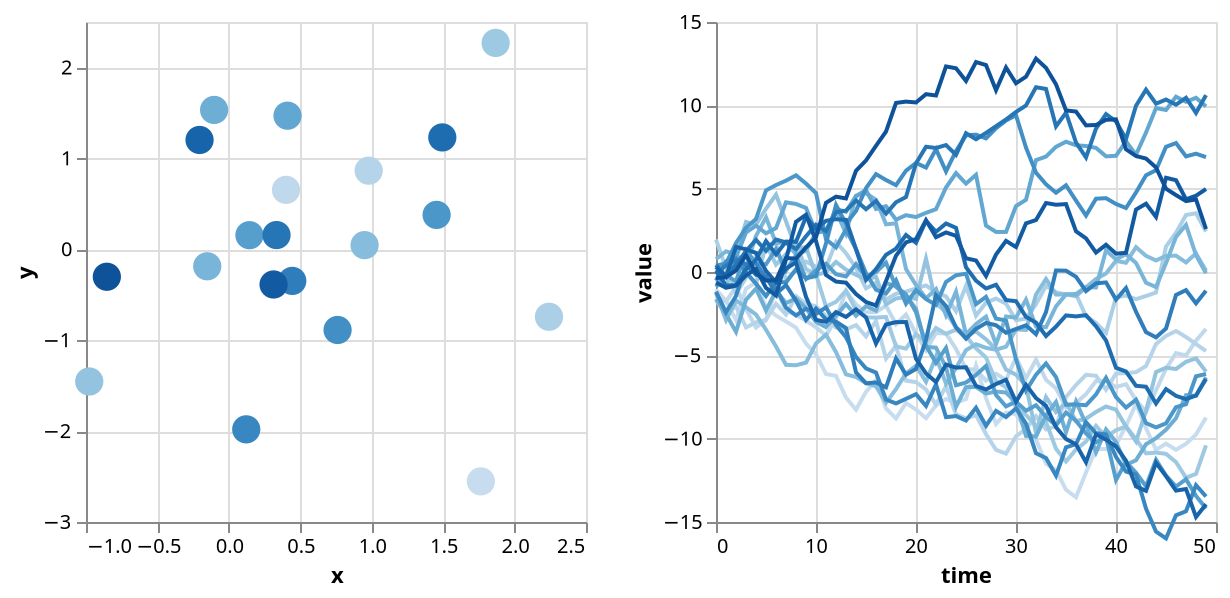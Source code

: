 {"config": {"view": {"height": 300, "width": 400}}, "$schema": "https://vega.github.io/schema/vega-lite/v2.4.1.json", "hconcat": [{"encoding": {"y": {"field": "properties.y", "title": "y", "aggregate": "mean", "type": "quantitative"}, "x": {"field": "properties.x", "title": "x", "aggregate": "mean", "type": "quantitative"}, "color": {"condition": {"legend": null, "selection": "selector022", "title": "id", "field": "properties.id", "type": "ordinal"}, "value": "lightgray"}}, "data": {"values": {"features": [{"properties": {"y": -2.5529898158340787, "x": 1.764052345967664, "time": 0, "id": 0, "value": -1.0485529650670926}, "geometry": {"coordinates": [125.6, 10.1], "type": "Point"}, "type": "Feature"}, {"properties": {"y": -2.5529898158340787, "x": 1.764052345967664, "time": 1, "id": 0, "value": -1.7210134128430437}, "geometry": {"coordinates": [125.6, 10.1], "type": "Point"}, "type": "Feature"}, {"properties": {"y": -2.5529898158340787, "x": 1.764052345967664, "time": 2, "id": 0, "value": -2.8861632536264}, "geometry": {"coordinates": [125.6, 10.1], "type": "Point"}, "type": "Feature"}, {"properties": {"y": -2.5529898158340787, "x": 1.764052345967664, "time": 3, "id": 0, "value": -1.0030125565701458}, "geometry": {"coordinates": [125.6, 10.1], "type": "Point"}, "type": "Feature"}, {"properties": {"y": -2.5529898158340787, "x": 1.764052345967664, "time": 4, "id": 0, "value": -0.6265870254145163}, "geometry": {"coordinates": [125.6, 10.1], "type": "Point"}, "type": "Feature"}, {"properties": {"y": -2.5529898158340787, "x": 1.764052345967664, "time": 5, "id": 0, "value": -2.117844618120122}, "geometry": {"coordinates": [125.6, 10.1], "type": "Point"}, "type": "Feature"}, {"properties": {"y": -2.5529898158340787, "x": 1.764052345967664, "time": 6, "id": 0, "value": -2.615877068812427}, "geometry": {"coordinates": [125.6, 10.1], "type": "Point"}, "type": "Feature"}, {"properties": {"y": -2.5529898158340787, "x": 1.764052345967664, "time": 7, "id": 0, "value": -2.969870980065911}, "geometry": {"coordinates": [125.6, 10.1], "type": "Point"}, "type": "Feature"}, {"properties": {"y": -2.5529898158340787, "x": 1.764052345967664, "time": 8, "id": 0, "value": -3.3390528180083545}, "geometry": {"coordinates": [125.6, 10.1], "type": "Point"}, "type": "Feature"}, {"properties": {"y": -2.5529898158340787, "x": 1.764052345967664, "time": 9, "id": 0, "value": -4.294997818501131}, "geometry": {"coordinates": [125.6, 10.1], "type": "Point"}, "type": "Feature"}, {"properties": {"y": -2.5529898158340787, "x": 1.764052345967664, "time": 10, "id": 0, "value": -4.93243484405336}, "geometry": {"coordinates": [125.6, 10.1], "type": "Point"}, "type": "Feature"}, {"properties": {"y": -2.5529898158340787, "x": 1.764052345967664, "time": 11, "id": 0, "value": -6.121294101837389}, "geometry": {"coordinates": [125.6, 10.1], "type": "Point"}, "type": "Feature"}, {"properties": {"y": -2.5529898158340787, "x": 1.764052345967664, "time": 12, "id": 0, "value": -6.231834759069861}, "geometry": {"coordinates": [125.6, 10.1], "type": "Point"}, "type": "Feature"}, {"properties": {"y": -2.5529898158340787, "x": 1.764052345967664, "time": 13, "id": 0, "value": -7.538361610805178}, "geometry": {"coordinates": [125.6, 10.1], "type": "Point"}, "type": "Feature"}, {"properties": {"y": -2.5529898158340787, "x": 1.764052345967664, "time": 14, "id": 0, "value": -8.257965999356971}, "geometry": {"coordinates": [125.6, 10.1], "type": "Point"}, "type": "Feature"}, {"properties": {"y": -2.5529898158340787, "x": 1.764052345967664, "time": 15, "id": 0, "value": -7.189456600040962}, "geometry": {"coordinates": [125.6, 10.1], "type": "Point"}, "type": "Feature"}, {"properties": {"y": -2.5529898158340787, "x": 1.764052345967664, "time": 16, "id": 0, "value": -6.490999450933626}, "geometry": {"coordinates": [125.6, 10.1], "type": "Point"}, "type": "Feature"}, {"properties": {"y": -2.5529898158340787, "x": 1.764052345967664, "time": 17, "id": 0, "value": -8.18910527036588}, "geometry": {"coordinates": [125.6, 10.1], "type": "Point"}, "type": "Feature"}, {"properties": {"y": -2.5529898158340787, "x": 1.764052345967664, "time": 18, "id": 0, "value": -8.787759207288866}, "geometry": {"coordinates": [125.6, 10.1], "type": "Point"}, "type": "Feature"}, {"properties": {"y": -2.5529898158340787, "x": 1.764052345967664, "time": 19, "id": 0, "value": -7.858254095809338}, "geometry": {"coordinates": [125.6, 10.1], "type": "Point"}, "type": "Feature"}, {"properties": {"y": -2.5529898158340787, "x": 1.764052345967664, "time": 20, "id": 0, "value": -8.253483078463692}, "geometry": {"coordinates": [125.6, 10.1], "type": "Point"}, "type": "Feature"}, {"properties": {"y": -2.5529898158340787, "x": 1.764052345967664, "time": 21, "id": 0, "value": -8.771002120974096}, "geometry": {"coordinates": [125.6, 10.1], "type": "Point"}, "type": "Feature"}, {"properties": {"y": -2.5529898158340787, "x": 1.764052345967664, "time": 22, "id": 0, "value": -7.999596172297251}, "geometry": {"coordinates": [125.6, 10.1], "type": "Point"}, "type": "Feature"}, {"properties": {"y": -2.5529898158340787, "x": 1.764052345967664, "time": 23, "id": 0, "value": -7.616863742284982}, "geometry": {"coordinates": [125.6, 10.1], "type": "Point"}, "type": "Feature"}, {"properties": {"y": -2.5529898158340787, "x": 1.764052345967664, "time": 24, "id": 0, "value": -7.839469423233303}, "geometry": {"coordinates": [125.6, 10.1], "type": "Point"}, "type": "Feature"}, {"properties": {"y": -2.5529898158340787, "x": 1.764052345967664, "time": 25, "id": 0, "value": -7.625989374323134}, "geometry": {"coordinates": [125.6, 10.1], "type": "Point"}, "type": "Feature"}, {"properties": {"y": -2.5529898158340787, "x": 1.764052345967664, "time": 26, "id": 0, "value": -5.614732692859997}, "geometry": {"coordinates": [125.6, 10.1], "type": "Point"}, "type": "Feature"}, {"properties": {"y": -2.5529898158340787, "x": 1.764052345967664, "time": 27, "id": 0, "value": -7.566536794341599}, "geometry": {"coordinates": [125.6, 10.1], "type": "Point"}, "type": "Feature"}, {"properties": {"y": -2.5529898158340787, "x": 1.764052345967664, "time": 28, "id": 0, "value": -9.11696613942508}, "geometry": {"coordinates": [125.6, 10.1], "type": "Point"}, "type": "Feature"}, {"properties": {"y": -2.5529898158340787, "x": 1.764052345967664, "time": 29, "id": 0, "value": -8.440505407063457}, "geometry": {"coordinates": [125.6, 10.1], "type": "Point"}, "type": "Feature"}, {"properties": {"y": -2.5529898158340787, "x": 1.764052345967664, "time": 30, "id": 0, "value": -8.530887414340404}, "geometry": {"coordinates": [125.6, 10.1], "type": "Point"}, "type": "Feature"}, {"properties": {"y": -2.5529898158340787, "x": 1.764052345967664, "time": 31, "id": 0, "value": -9.463628325134781}, "geometry": {"coordinates": [125.6, 10.1], "type": "Point"}, "type": "Feature"}, {"properties": {"y": -2.5529898158340787, "x": 1.764052345967664, "time": 32, "id": 0, "value": -10.055030992942893}, "geometry": {"coordinates": [125.6, 10.1], "type": "Point"}, "type": "Feature"}, {"properties": {"y": -2.5529898158340787, "x": 1.764052345967664, "time": 33, "id": 0, "value": -11.499971192016265}, "geometry": {"coordinates": [125.6, 10.1], "type": "Point"}, "type": "Feature"}, {"properties": {"y": -2.5529898158340787, "x": 1.764052345967664, "time": 34, "id": 0, "value": -11.886842038866911}, "geometry": {"coordinates": [125.6, 10.1], "type": "Point"}, "type": "Feature"}, {"properties": {"y": -2.5529898158340787, "x": 1.764052345967664, "time": 35, "id": 0, "value": -13.064471001349542}, "geometry": {"coordinates": [125.6, 10.1], "type": "Point"}, "type": "Feature"}, {"properties": {"y": -2.5529898158340787, "x": 1.764052345967664, "time": 36, "id": 0, "value": -13.515774038452069}, "geometry": {"coordinates": [125.6, 10.1], "type": "Point"}, "type": "Feature"}, {"properties": {"y": -2.5529898158340787, "x": 1.764052345967664, "time": 37, "id": 0, "value": -12.026418076377588}, "geometry": {"coordinates": [125.6, 10.1], "type": "Point"}, "type": "Feature"}, {"properties": {"y": -2.5529898158340787, "x": 1.764052345967664, "time": 38, "id": 0, "value": -10.615246012487976}, "geometry": {"coordinates": [125.6, 10.1], "type": "Point"}, "type": "Feature"}, {"properties": {"y": -2.5529898158340787, "x": 1.764052345967664, "time": 39, "id": 0, "value": -10.626391624329818}, "geometry": {"coordinates": [125.6, 10.1], "type": "Point"}, "type": "Feature"}, {"properties": {"y": -2.5529898158340787, "x": 1.764052345967664, "time": 40, "id": 0, "value": -10.386808864473426}, "geometry": {"coordinates": [125.6, 10.1], "type": "Point"}, "type": "Feature"}, {"properties": {"y": -2.5529898158340787, "x": 1.764052345967664, "time": 41, "id": 0, "value": -9.232624833979408}, "geometry": {"coordinates": [125.6, 10.1], "type": "Point"}, "type": "Feature"}, {"properties": {"y": -2.5529898158340787, "x": 1.764052345967664, "time": 42, "id": 0, "value": -7.9061631916137145}, "geometry": {"coordinates": [125.6, 10.1], "type": "Point"}, "type": "Feature"}, {"properties": {"y": -2.5529898158340787, "x": 1.764052345967664, "time": 43, "id": 0, "value": -9.367895879875123}, "geometry": {"coordinates": [125.6, 10.1], "type": "Point"}, "type": "Feature"}, {"properties": {"y": -2.5529898158340787, "x": 1.764052345967664, "time": 44, "id": 0, "value": -10.666582602038213}, "geometry": {"coordinates": [125.6, 10.1], "type": "Point"}, "type": "Feature"}, {"properties": {"y": -2.5529898158340787, "x": 1.764052345967664, "time": 45, "id": 0, "value": -10.300733814121354}, "geometry": {"coordinates": [125.6, 10.1], "type": "Point"}, "type": "Feature"}, {"properties": {"y": -2.5529898158340787, "x": 1.764052345967664, "time": 46, "id": 0, "value": -10.666284904107393}, "geometry": {"coordinates": [125.6, 10.1], "type": "Point"}, "type": "Feature"}, {"properties": {"y": -2.5529898158340787, "x": 1.764052345967664, "time": 47, "id": 0, "value": -10.306780504536382}, "geometry": {"coordinates": [125.6, 10.1], "type": "Point"}, "type": "Feature"}, {"properties": {"y": -2.5529898158340787, "x": 1.764052345967664, "time": 48, "id": 0, "value": -9.750817824826584}, "geometry": {"coordinates": [125.6, 10.1], "type": "Point"}, "type": "Feature"}, {"properties": {"y": -2.5529898158340787, "x": 1.764052345967664, "time": 49, "id": 0, "value": -8.735152543284482}, "geometry": {"coordinates": [125.6, 10.1], "type": "Point"}, "type": "Feature"}, {"properties": {"y": 0.6536185954403606, "x": 0.4001572083672233, "time": 0, "id": 1, "value": -1.4200179371789752}, "geometry": {"coordinates": [125.6, 10.1], "type": "Point"}, "type": "Feature"}, {"properties": {"y": 0.6536185954403606, "x": 0.4001572083672233, "time": 1, "id": 1, "value": -1.7795710987195164}, "geometry": {"coordinates": [125.6, 10.1], "type": "Point"}, "type": "Feature"}, {"properties": {"y": 0.6536185954403606, "x": 0.4001572083672233, "time": 2, "id": 1, "value": -0.8787446117653293}, "geometry": {"coordinates": [125.6, 10.1], "type": "Point"}, "type": "Feature"}, {"properties": {"y": 0.6536185954403606, "x": 0.4001572083672233, "time": 3, "id": 1, "value": -2.226503672907776}, "geometry": {"coordinates": [125.6, 10.1], "type": "Point"}, "type": "Feature"}, {"properties": {"y": 0.6536185954403606, "x": 0.4001572083672233, "time": 4, "id": 1, "value": -3.3259044634919706}, "geometry": {"coordinates": [125.6, 10.1], "type": "Point"}, "type": "Feature"}, {"properties": {"y": 0.6536185954403606, "x": 0.4001572083672233, "time": 5, "id": 1, "value": -2.886512762227434}, "geometry": {"coordinates": [125.6, 10.1], "type": "Point"}, "type": "Feature"}, {"properties": {"y": 0.6536185954403606, "x": 0.4001572083672233, "time": 6, "id": 1, "value": -0.956980708410448}, "geometry": {"coordinates": [125.6, 10.1], "type": "Point"}, "type": "Feature"}, {"properties": {"y": 0.6536185954403606, "x": 0.4001572083672233, "time": 7, "id": 1, "value": -2.331932001828467}, "geometry": {"coordinates": [125.6, 10.1], "type": "Point"}, "type": "Feature"}, {"properties": {"y": 0.6536185954403606, "x": 0.4001572083672233, "time": 8, "id": 1, "value": -2.5713111794043932}, "geometry": {"coordinates": [125.6, 10.1], "type": "Point"}, "type": "Feature"}, {"properties": {"y": 0.6536185954403606, "x": 0.4001572083672233, "time": 9, "id": 1, "value": -2.91729295510378}, "geometry": {"coordinates": [125.6, 10.1], "type": "Point"}, "type": "Feature"}, {"properties": {"y": 0.6536185954403606, "x": 0.4001572083672233, "time": 10, "id": 1, "value": -3.3145647694325775}, "geometry": {"coordinates": [125.6, 10.1], "type": "Point"}, "type": "Feature"}, {"properties": {"y": 0.6536185954403606, "x": 0.4001572083672233, "time": 11, "id": 1, "value": -3.821381123731265}, "geometry": {"coordinates": [125.6, 10.1], "type": "Point"}, "type": "Feature"}, {"properties": {"y": 0.6536185954403606, "x": 0.4001572083672233, "time": 12, "id": 1, "value": -2.801208412015465}, "geometry": {"coordinates": [125.6, 10.1], "type": "Point"}, "type": "Feature"}, {"properties": {"y": 0.6536185954403606, "x": 0.4001572083672233, "time": 13, "id": 1, "value": -1.1430777323972772}, "geometry": {"coordinates": [125.6, 10.1], "type": "Point"}, "type": "Feature"}, {"properties": {"y": 0.6536185954403606, "x": 0.4001572083672233, "time": 14, "id": 1, "value": -1.9560707209513546}, "geometry": {"coordinates": [125.6, 10.1], "type": "Point"}, "type": "Feature"}, {"properties": {"y": 0.6536185954403606, "x": 0.4001572083672233, "time": 15, "id": 1, "value": -2.409456524802742}, "geometry": {"coordinates": [125.6, 10.1], "type": "Point"}, "type": "Feature"}, {"properties": {"y": 0.6536185954403606, "x": 0.4001572083672233, "time": 16, "id": 1, "value": -2.405685635716473}, "geometry": {"coordinates": [125.6, 10.1], "type": "Point"}, "type": "Feature"}, {"properties": {"y": 0.6536185954403606, "x": 0.4001572083672233, "time": 17, "id": 1, "value": -2.0184051603214095}, "geometry": {"coordinates": [125.6, 10.1], "type": "Point"}, "type": "Feature"}, {"properties": {"y": 0.6536185954403606, "x": 0.4001572083672233, "time": 18, "id": 1, "value": -3.134302146281804}, "geometry": {"coordinates": [125.6, 10.1], "type": "Point"}, "type": "Feature"}, {"properties": {"y": 0.6536185954403606, "x": 0.4001572083672233, "time": 19, "id": 1, "value": -2.55207755488388}, "geometry": {"coordinates": [125.6, 10.1], "type": "Point"}, "type": "Feature"}, {"properties": {"y": 0.6536185954403606, "x": 0.4001572083672233, "time": 20, "id": 1, "value": -3.711498071283793}, "geometry": {"coordinates": [125.6, 10.1], "type": "Point"}, "type": "Feature"}, {"properties": {"y": 0.6536185954403606, "x": 0.4001572083672233, "time": 21, "id": 1, "value": -4.690327930642563}, "geometry": {"coordinates": [125.6, 10.1], "type": "Point"}, "type": "Feature"}, {"properties": {"y": 0.6536185954403606, "x": 0.4001572083672233, "time": 22, "id": 1, "value": -3.6608891018597958}, "geometry": {"coordinates": [125.6, 10.1], "type": "Point"}, "type": "Feature"}, {"properties": {"y": 0.6536185954403606, "x": 0.4001572083672233, "time": 23, "id": 1, "value": -3.6951313823917498}, "geometry": {"coordinates": [125.6, 10.1], "type": "Point"}, "type": "Feature"}, {"properties": {"y": 0.6536185954403606, "x": 0.4001572083672233, "time": 24, "id": 1, "value": -4.608210600433546}, "geometry": {"coordinates": [125.6, 10.1], "type": "Point"}, "type": "Feature"}, {"properties": {"y": 0.6536185954403606, "x": 0.4001572083672233, "time": 25, "id": 1, "value": -5.816784254166768}, "geometry": {"coordinates": [125.6, 10.1], "type": "Point"}, "type": "Feature"}, {"properties": {"y": 0.6536185954403606, "x": 0.4001572083672233, "time": 26, "id": 1, "value": -5.861379680622625}, "geometry": {"coordinates": [125.6, 10.1], "type": "Point"}, "type": "Feature"}, {"properties": {"y": 0.6536185954403606, "x": 0.4001572083672233, "time": 27, "id": 1, "value": -6.521271410352123}, "geometry": {"coordinates": [125.6, 10.1], "type": "Point"}, "type": "Feature"}, {"properties": {"y": 0.6536185954403606, "x": 0.4001572083672233, "time": 28, "id": 1, "value": -6.103952589320288}, "geometry": {"coordinates": [125.6, 10.1], "type": "Point"}, "type": "Feature"}, {"properties": {"y": 0.6536185954403606, "x": 0.4001572083672233, "time": 29, "id": 1, "value": -6.4859615448981085}, "geometry": {"coordinates": [125.6, 10.1], "type": "Point"}, "type": "Feature"}, {"properties": {"y": 0.6536185954403606, "x": 0.4001572083672233, "time": 30, "id": 1, "value": -5.118364305091395}, "geometry": {"coordinates": [125.6, 10.1], "type": "Point"}, "type": "Feature"}, {"properties": {"y": 0.6536185954403606, "x": 0.4001572083672233, "time": 31, "id": 1, "value": -6.381432654193671}, "geometry": {"coordinates": [125.6, 10.1], "type": "Point"}, "type": "Feature"}, {"properties": {"y": 0.6536185954403606, "x": 0.4001572083672233, "time": 32, "id": 1, "value": -5.257013469683303}, "geometry": {"coordinates": [125.6, 10.1], "type": "Point"}, "type": "Feature"}, {"properties": {"y": 0.6536185954403606, "x": 0.4001572083672233, "time": 33, "id": 1, "value": -6.4675564638066545}, "geometry": {"coordinates": [125.6, 10.1], "type": "Point"}, "type": "Feature"}, {"properties": {"y": 0.6536185954403606, "x": 0.4001572083672233, "time": 34, "id": 1, "value": -6.977849203440283}, "geometry": {"coordinates": [125.6, 10.1], "type": "Point"}, "type": "Feature"}, {"properties": {"y": 0.6536185954403606, "x": 0.4001572083672233, "time": 35, "id": 1, "value": -8.118045504375244}, "geometry": {"coordinates": [125.6, 10.1], "type": "Point"}, "type": "Feature"}, {"properties": {"y": 0.6536185954403606, "x": 0.4001572083672233, "time": 36, "id": 1, "value": -7.852357529409009}, "geometry": {"coordinates": [125.6, 10.1], "type": "Point"}, "type": "Feature"}, {"properties": {"y": 0.6536185954403606, "x": 0.4001572083672233, "time": 37, "id": 1, "value": -7.331053781133295}, "geometry": {"coordinates": [125.6, 10.1], "type": "Point"}, "type": "Feature"}, {"properties": {"y": 0.6536185954403606, "x": 0.4001572083672233, "time": 38, "id": 1, "value": -6.545249954302122}, "geometry": {"coordinates": [125.6, 10.1], "type": "Point"}, "type": "Feature"}, {"properties": {"y": 0.6536185954403606, "x": 0.4001572083672233, "time": 39, "id": 1, "value": -6.533751054432059}, "geometry": {"coordinates": [125.6, 10.1], "type": "Point"}, "type": "Feature"}, {"properties": {"y": 0.6536185954403606, "x": 0.4001572083672233, "time": 40, "id": 1, "value": -6.903552220735863}, "geometry": {"coordinates": [125.6, 10.1], "type": "Point"}, "type": "Feature"}, {"properties": {"y": 0.6536185954403606, "x": 0.4001572083672233, "time": 41, "id": 1, "value": -6.731047804242997}, "geometry": {"coordinates": [125.6, 10.1], "type": "Point"}, "type": "Feature"}, {"properties": {"y": 0.6536185954403606, "x": 0.4001572083672233, "time": 42, "id": 1, "value": -7.695654228449261}, "geometry": {"coordinates": [125.6, 10.1], "type": "Point"}, "type": "Feature"}, {"properties": {"y": 0.6536185954403606, "x": 0.4001572083672233, "time": 43, "id": 1, "value": -8.379093995237943}, "geometry": {"coordinates": [125.6, 10.1], "type": "Point"}, "type": "Feature"}, {"properties": {"y": 0.6536185954403606, "x": 0.4001572083672233, "time": 44, "id": 1, "value": -7.103018649231755}, "geometry": {"coordinates": [125.6, 10.1], "type": "Point"}, "type": "Feature"}, {"properties": {"y": 0.6536185954403606, "x": 0.4001572083672233, "time": 45, "id": 1, "value": -5.805193382258169}, "geometry": {"coordinates": [125.6, 10.1], "type": "Point"}, "type": "Feature"}, {"properties": {"y": 0.6536185954403606, "x": 0.4001572083672233, "time": 46, "id": 1, "value": -4.867100841352523}, "geometry": {"coordinates": [125.6, 10.1], "type": "Point"}, "type": "Feature"}, {"properties": {"y": 0.6536185954403606, "x": 0.4001572083672233, "time": 47, "id": 1, "value": -5.011667658286259}, "geometry": {"coordinates": [125.6, 10.1], "type": "Point"}, "type": "Feature"}, {"properties": {"y": 0.6536185954403606, "x": 0.4001572083672233, "time": 48, "id": 1, "value": -4.119193770954729}, "geometry": {"coordinates": [125.6, 10.1], "type": "Point"}, "type": "Feature"}, {"properties": {"y": 0.6536185954403606, "x": 0.4001572083672233, "time": 49, "id": 1, "value": -3.4181524297896315}, "geometry": {"coordinates": [125.6, 10.1], "type": "Point"}, "type": "Feature"}, {"properties": {"y": 0.8644361988595057, "x": 0.9787379841057392, "time": 0, "id": 2, "value": -1.7062701906250126}, "geometry": {"coordinates": [125.6, 10.1], "type": "Point"}, "type": "Feature"}, {"properties": {"y": 0.8644361988595057, "x": 0.9787379841057392, "time": 1, "id": 2, "value": -2.5194164726694668}, "geometry": {"coordinates": [125.6, 10.1], "type": "Point"}, "type": "Feature"}, {"properties": {"y": 0.8644361988595057, "x": 0.9787379841057392, "time": 2, "id": 2, "value": -2.0537540329390067}, "geometry": {"coordinates": [125.6, 10.1], "type": "Point"}, "type": "Feature"}, {"properties": {"y": 0.8644361988595057, "x": 0.9787379841057392, "time": 3, "id": 2, "value": -3.3242390314247405}, "geometry": {"coordinates": [125.6, 10.1], "type": "Point"}, "type": "Feature"}, {"properties": {"y": 0.8644361988595057, "x": 0.9787379841057392, "time": 4, "id": 2, "value": -3.0260008572186847}, "geometry": {"coordinates": [125.6, 10.1], "type": "Point"}, "type": "Feature"}, {"properties": {"y": 0.8644361988595057, "x": 0.9787379841057392, "time": 5, "id": 2, "value": -2.8593273618461557}, "geometry": {"coordinates": [125.6, 10.1], "type": "Point"}, "type": "Feature"}, {"properties": {"y": 0.8644361988595057, "x": 0.9787379841057392, "time": 6, "id": 2, "value": -1.9099065549203948}, "geometry": {"coordinates": [125.6, 10.1], "type": "Point"}, "type": "Feature"}, {"properties": {"y": 0.8644361988595057, "x": 0.9787379841057392, "time": 7, "id": 2, "value": -2.5535249577532855}, "geometry": {"coordinates": [125.6, 10.1], "type": "Point"}, "type": "Feature"}, {"properties": {"y": 0.8644361988595057, "x": 0.9787379841057392, "time": 8, "id": 2, "value": -1.4538653618661723}, "geometry": {"coordinates": [125.6, 10.1], "type": "Point"}, "type": "Feature"}, {"properties": {"y": 0.8644361988595057, "x": 0.9787379841057392, "time": 9, "id": 2, "value": -1.9174613365122666}, "geometry": {"coordinates": [125.6, 10.1], "type": "Point"}, "type": "Feature"}, {"properties": {"y": 0.8644361988595057, "x": 0.9787379841057392, "time": 10, "id": 2, "value": -2.050341914099222}, "geometry": {"coordinates": [125.6, 10.1], "type": "Point"}, "type": "Feature"}, {"properties": {"y": 0.8644361988595057, "x": 0.9787379841057392, "time": 11, "id": 2, "value": -2.64665595254973}, "geometry": {"coordinates": [125.6, 10.1], "type": "Point"}, "type": "Feature"}, {"properties": {"y": 0.8644361988595057, "x": 0.9787379841057392, "time": 12, "id": 2, "value": -3.3387058003341212}, "geometry": {"coordinates": [125.6, 10.1], "type": "Point"}, "type": "Feature"}, {"properties": {"y": 0.8644361988595057, "x": 0.9787379841057392, "time": 13, "id": 2, "value": -3.456869845462691}, "geometry": {"coordinates": [125.6, 10.1], "type": "Point"}, "type": "Feature"}, {"properties": {"y": 0.8644361988595057, "x": 0.9787379841057392, "time": 14, "id": 2, "value": -3.1823534877387516}, "geometry": {"coordinates": [125.6, 10.1], "type": "Point"}, "type": "Feature"}, {"properties": {"y": 0.8644361988595057, "x": 0.9787379841057392, "time": 15, "id": 2, "value": -3.870191098767434}, "geometry": {"coordinates": [125.6, 10.1], "type": "Point"}, "type": "Feature"}, {"properties": {"y": 0.8644361988595057, "x": 0.9787379841057392, "time": 16, "id": 2, "value": -2.9383427246531304}, "geometry": {"coordinates": [125.6, 10.1], "type": "Point"}, "type": "Feature"}, {"properties": {"y": 0.8644361988595057, "x": 0.9787379841057392, "time": 17, "id": 2, "value": -5.19390695405532}, "geometry": {"coordinates": [125.6, 10.1], "type": "Point"}, "type": "Feature"}, {"properties": {"y": 0.8644361988595057, "x": 0.9787379841057392, "time": 18, "id": 2, "value": -4.427243772410234}, "geometry": {"coordinates": [125.6, 10.1], "type": "Point"}, "type": "Feature"}, {"properties": {"y": 0.8644361988595057, "x": 0.9787379841057392, "time": 19, "id": 2, "value": -6.521846843616379}, "geometry": {"coordinates": [125.6, 10.1], "type": "Point"}, "type": "Feature"}, {"properties": {"y": 0.8644361988595057, "x": 0.9787379841057392, "time": 20, "id": 2, "value": -6.607777610587991}, "geometry": {"coordinates": [125.6, 10.1], "type": "Point"}, "type": "Feature"}, {"properties": {"y": 0.8644361988595057, "x": 0.9787379841057392, "time": 21, "id": 2, "value": -7.046967132390139}, "geometry": {"coordinates": [125.6, 10.1], "type": "Point"}, "type": "Feature"}, {"properties": {"y": 0.8644361988595057, "x": 0.9787379841057392, "time": 22, "id": 2, "value": -7.955730378349193}, "geometry": {"coordinates": [125.6, 10.1], "type": "Point"}, "type": "Feature"}, {"properties": {"y": 0.8644361988595057, "x": 0.9787379841057392, "time": 23, "id": 2, "value": -6.8593835326833945}, "geometry": {"coordinates": [125.6, 10.1], "type": "Point"}, "type": "Feature"}, {"properties": {"y": 0.8644361988595057, "x": 0.9787379841057392, "time": 24, "id": 2, "value": -8.540601748177828}, "geometry": {"coordinates": [125.6, 10.1], "type": "Point"}, "type": "Feature"}, {"properties": {"y": 0.8644361988595057, "x": 0.9787379841057392, "time": 25, "id": 2, "value": -8.782621578048047}, "geometry": {"coordinates": [125.6, 10.1], "type": "Point"}, "type": "Feature"}, {"properties": {"y": 0.8644361988595057, "x": 0.9787379841057392, "time": 26, "id": 2, "value": -8.587551880896667}, "geometry": {"coordinates": [125.6, 10.1], "type": "Point"}, "type": "Feature"}, {"properties": {"y": 0.8644361988595057, "x": 0.9787379841057392, "time": 27, "id": 2, "value": -9.72735433632344}, "geometry": {"coordinates": [125.6, 10.1], "type": "Point"}, "type": "Feature"}, {"properties": {"y": 0.8644361988595057, "x": 0.9787379841057392, "time": 28, "id": 2, "value": -10.671722827147734}, "geometry": {"coordinates": [125.6, 10.1], "type": "Point"}, "type": "Feature"}, {"properties": {"y": 0.8644361988595057, "x": 0.9787379841057392, "time": 29, "id": 2, "value": -10.895981761399375}, "geometry": {"coordinates": [125.6, 10.1], "type": "Point"}, "type": "Feature"}, {"properties": {"y": 0.8644361988595057, "x": 0.9787379841057392, "time": 30, "id": 2, "value": -9.861571874917857}, "geometry": {"coordinates": [125.6, 10.1], "type": "Point"}, "type": "Feature"}, {"properties": {"y": 0.8644361988595057, "x": 0.9787379841057392, "time": 31, "id": 2, "value": -9.40908278227821}, "geometry": {"coordinates": [125.6, 10.1], "type": "Point"}, "type": "Feature"}, {"properties": {"y": 0.8644361988595057, "x": 0.9787379841057392, "time": 32, "id": 2, "value": -8.653687086614871}, "geometry": {"coordinates": [125.6, 10.1], "type": "Point"}, "type": "Feature"}, {"properties": {"y": 0.8644361988595057, "x": 0.9787379841057392, "time": 33, "id": 2, "value": -9.442356341124238}, "geometry": {"coordinates": [125.6, 10.1], "type": "Point"}, "type": "Feature"}, {"properties": {"y": 0.8644361988595057, "x": 0.9787379841057392, "time": 34, "id": 2, "value": -9.258430846783929}, "geometry": {"coordinates": [125.6, 10.1], "type": "Point"}, "type": "Feature"}, {"properties": {"y": 0.8644361988595057, "x": 0.9787379841057392, "time": 35, "id": 2, "value": -7.50344469304187}, "geometry": {"coordinates": [125.6, 10.1], "type": "Point"}, "type": "Feature"}, {"properties": {"y": 0.8644361988595057, "x": 0.9787379841057392, "time": 36, "id": 2, "value": -6.780344199304072}, "geometry": {"coordinates": [125.6, 10.1], "type": "Point"}, "type": "Feature"}, {"properties": {"y": 0.8644361988595057, "x": 0.9787379841057392, "time": 37, "id": 2, "value": -6.1684170065729145}, "geometry": {"coordinates": [125.6, 10.1], "type": "Point"}, "type": "Feature"}, {"properties": {"y": 0.8644361988595057, "x": 0.9787379841057392, "time": 38, "id": 2, "value": -6.225886525038309}, "geometry": {"coordinates": [125.6, 10.1], "type": "Point"}, "type": "Feature"}, {"properties": {"y": 0.8644361988595057, "x": 0.9787379841057392, "time": 39, "id": 2, "value": -7.063564566946254}, "geometry": {"coordinates": [125.6, 10.1], "type": "Point"}, "type": "Feature"}, {"properties": {"y": 0.8644361988595057, "x": 0.9787379841057392, "time": 40, "id": 2, "value": -6.091028777803717}, "geometry": {"coordinates": [125.6, 10.1], "type": "Point"}, "type": "Feature"}, {"properties": {"y": 0.8644361988595057, "x": 0.9787379841057392, "time": 41, "id": 2, "value": -6.069966756461653}, "geometry": {"coordinates": [125.6, 10.1], "type": "Point"}, "type": "Feature"}, {"properties": {"y": 0.8644361988595057, "x": 0.9787379841057392, "time": 42, "id": 2, "value": -6.010072073345377}, "geometry": {"coordinates": [125.6, 10.1], "type": "Point"}, "type": "Feature"}, {"properties": {"y": 0.8644361988595057, "x": 0.9787379841057392, "time": 43, "id": 2, "value": -5.642527177323108}, "geometry": {"coordinates": [125.6, 10.1], "type": "Point"}, "type": "Feature"}, {"properties": {"y": 0.8644361988595057, "x": 0.9787379841057392, "time": 44, "id": 2, "value": -4.317513124436292}, "geometry": {"coordinates": [125.6, 10.1], "type": "Point"}, "type": "Feature"}, {"properties": {"y": 0.8644361988595057, "x": 0.9787379841057392, "time": 45, "id": 2, "value": -3.836397998047457}, "geometry": {"coordinates": [125.6, 10.1], "type": "Point"}, "type": "Feature"}, {"properties": {"y": 0.8644361988595057, "x": 0.9787379841057392, "time": 46, "id": 2, "value": -3.5396648255533436}, "geometry": {"coordinates": [125.6, 10.1], "type": "Point"}, "type": "Feature"}, {"properties": {"y": 0.8644361988595057, "x": 0.9787379841057392, "time": 47, "id": 2, "value": -3.9012641063349633}, "geometry": {"coordinates": [125.6, 10.1], "type": "Point"}, "type": "Feature"}, {"properties": {"y": 0.8644361988595057, "x": 0.9787379841057392, "time": 48, "id": 2, "value": -4.323578930460234}, "geometry": {"coordinates": [125.6, 10.1], "type": "Point"}, "type": "Feature"}, {"properties": {"y": 0.8644361988595057, "x": 0.9787379841057392, "time": 49, "id": 2, "value": -4.741056280345267}, "geometry": {"coordinates": [125.6, 10.1], "type": "Point"}, "type": "Feature"}, {"properties": {"y": -0.7421650204064419, "x": 2.240893199201458, "time": 0, "id": 3, "value": 1.9507753952317897}, "geometry": {"coordinates": [125.6, 10.1], "type": "Point"}, "type": "Feature"}, {"properties": {"y": -0.7421650204064419, "x": 2.240893199201458, "time": 1, "id": 3, "value": 0.22449279290011281}, "geometry": {"coordinates": [125.6, 10.1], "type": "Point"}, "type": "Feature"}, {"properties": {"y": -0.7421650204064419, "x": 2.240893199201458, "time": 2, "id": 3, "value": -1.311750893377111}, "geometry": {"coordinates": [125.6, 10.1], "type": "Point"}, "type": "Feature"}, {"properties": {"y": -0.7421650204064419, "x": 2.240893199201458, "time": 3, "id": 3, "value": -0.34235418521909977}, "geometry": {"coordinates": [125.6, 10.1], "type": "Point"}, "type": "Feature"}, {"properties": {"y": -0.7421650204064419, "x": 2.240893199201458, "time": 4, "id": 3, "value": 0.9840317114679306}, "geometry": {"coordinates": [125.6, 10.1], "type": "Point"}, "type": "Feature"}, {"properties": {"y": -0.7421650204064419, "x": 2.240893199201458, "time": 5, "id": 3, "value": 1.6190631483600368}, "geometry": {"coordinates": [125.6, 10.1], "type": "Point"}, "type": "Feature"}, {"properties": {"y": -0.7421650204064419, "x": 2.240893199201458, "time": 6, "id": 3, "value": 1.7066143897452277}, "geometry": {"coordinates": [125.6, 10.1], "type": "Point"}, "type": "Feature"}, {"properties": {"y": -0.7421650204064419, "x": 2.240893199201458, "time": 7, "id": 3, "value": -0.5167887624791989}, "geometry": {"coordinates": [125.6, 10.1], "type": "Point"}, "type": "Feature"}, {"properties": {"y": -0.7421650204064419, "x": 2.240893199201458, "time": 8, "id": 3, "value": 0.1384749682433989}, "geometry": {"coordinates": [125.6, 10.1], "type": "Point"}, "type": "Feature"}, {"properties": {"y": -0.7421650204064419, "x": 2.240893199201458, "time": 9, "id": 3, "value": 0.6199564420168611}, "geometry": {"coordinates": [125.6, 10.1], "type": "Point"}, "type": "Feature"}, {"properties": {"y": -0.7421650204064419, "x": 2.240893199201458, "time": 10, "id": 3, "value": 0.32216556261513274}, "geometry": {"coordinates": [125.6, 10.1], "type": "Point"}, "type": "Feature"}, {"properties": {"y": -0.7421650204064419, "x": 2.240893199201458, "time": 11, "id": 3, "value": 0.2695982663455865}, "geometry": {"coordinates": [125.6, 10.1], "type": "Point"}, "type": "Feature"}, {"properties": {"y": -0.7421650204064419, "x": 2.240893199201458, "time": 12, "id": 3, "value": 1.8059753205913842}, "geometry": {"coordinates": [125.6, 10.1], "type": "Point"}, "type": "Feature"}, {"properties": {"y": -0.7421650204064419, "x": 2.240893199201458, "time": 13, "id": 3, "value": 1.125797116594534}, "geometry": {"coordinates": [125.6, 10.1], "type": "Point"}, "type": "Feature"}, {"properties": {"y": -0.7421650204064419, "x": 2.240893199201458, "time": 14, "id": 3, "value": 0.23488203359900606}, "geometry": {"coordinates": [125.6, 10.1], "type": "Point"}, "type": "Feature"}, {"properties": {"y": -0.7421650204064419, "x": 2.240893199201458, "time": 15, "id": 3, "value": -0.9791953694951145}, "geometry": {"coordinates": [125.6, 10.1], "type": "Point"}, "type": "Feature"}, {"properties": {"y": -0.7421650204064419, "x": 2.240893199201458, "time": 16, "id": 3, "value": -0.6392303856938526}, "geometry": {"coordinates": [125.6, 10.1], "type": "Point"}, "type": "Feature"}, {"properties": {"y": -0.7421650204064419, "x": 2.240893199201458, "time": 17, "id": 3, "value": -1.6617372293294561}, "geometry": {"coordinates": [125.6, 10.1], "type": "Point"}, "type": "Feature"}, {"properties": {"y": -0.7421650204064419, "x": 2.240893199201458, "time": 18, "id": 3, "value": -1.305444411857167}, "geometry": {"coordinates": [125.6, 10.1], "type": "Point"}, "type": "Feature"}, {"properties": {"y": -0.7421650204064419, "x": 2.240893199201458, "time": 19, "id": 3, "value": -1.1817224976236604}, "geometry": {"coordinates": [125.6, 10.1], "type": "Point"}, "type": "Feature"}, {"properties": {"y": -0.7421650204064419, "x": 2.240893199201458, "time": 20, "id": 3, "value": -0.9874295595778888}, "geometry": {"coordinates": [125.6, 10.1], "type": "Point"}, "type": "Feature"}, {"properties": {"y": -0.7421650204064419, "x": 2.240893199201458, "time": 21, "id": 3, "value": -0.8060911303600675}, "geometry": {"coordinates": [125.6, 10.1], "type": "Point"}, "type": "Feature"}, {"properties": {"y": -0.7421650204064419, "x": 2.240893199201458, "time": 22, "id": 3, "value": -1.230408751337969}, "geometry": {"coordinates": [125.6, 10.1], "type": "Point"}, "type": "Feature"}, {"properties": {"y": -0.7421650204064419, "x": 2.240893199201458, "time": 23, "id": 3, "value": -1.4646245526825055}, "geometry": {"coordinates": [125.6, 10.1], "type": "Point"}, "type": "Feature"}, {"properties": {"y": -0.7421650204064419, "x": 2.240893199201458, "time": 24, "id": 3, "value": -2.3535959107779556}, "geometry": {"coordinates": [125.6, 10.1], "type": "Point"}, "type": "Feature"}, {"properties": {"y": -0.7421650204064419, "x": 2.240893199201458, "time": 25, "id": 3, "value": -0.8353347404222502}, "geometry": {"coordinates": [125.6, 10.1], "type": "Point"}, "type": "Feature"}, {"properties": {"y": -0.7421650204064419, "x": 2.240893199201458, "time": 26, "id": 3, "value": -2.6168975961278416}, "geometry": {"coordinates": [125.6, 10.1], "type": "Point"}, "type": "Feature"}, {"properties": {"y": -0.7421650204064419, "x": 2.240893199201458, "time": 27, "id": 3, "value": -1.8319400748873416}, "geometry": {"coordinates": [125.6, 10.1], "type": "Point"}, "type": "Feature"}, {"properties": {"y": -0.7421650204064419, "x": 2.240893199201458, "time": 28, "id": 3, "value": -1.5938369270550294}, "geometry": {"coordinates": [125.6, 10.1], "type": "Point"}, "type": "Feature"}, {"properties": {"y": -0.7421650204064419, "x": 2.240893199201458, "time": 29, "id": 3, "value": -1.8960866575100994}, "geometry": {"coordinates": [125.6, 10.1], "type": "Point"}, "type": "Feature"}, {"properties": {"y": -0.7421650204064419, "x": 2.240893199201458, "time": 30, "id": 3, "value": -2.8922992978811655}, "geometry": {"coordinates": [125.6, 10.1], "type": "Point"}, "type": "Feature"}, {"properties": {"y": -0.7421650204064419, "x": 2.240893199201458, "time": 31, "id": 3, "value": -2.794403152468538}, "geometry": {"coordinates": [125.6, 10.1], "type": "Point"}, "type": "Feature"}, {"properties": {"y": -0.7421650204064419, "x": 2.240893199201458, "time": 32, "id": 3, "value": -1.9269957411136203}, "geometry": {"coordinates": [125.6, 10.1], "type": "Point"}, "type": "Feature"}, {"properties": {"y": -0.7421650204064419, "x": 2.240893199201458, "time": 33, "id": 3, "value": -0.8323573664015289}, "geometry": {"coordinates": [125.6, 10.1], "type": "Point"}, "type": "Feature"}, {"properties": {"y": -0.7421650204064419, "x": 2.240893199201458, "time": 34, "id": 3, "value": -1.2178471267771371}, "geometry": {"coordinates": [125.6, 10.1], "type": "Point"}, "type": "Feature"}, {"properties": {"y": -0.7421650204064419, "x": 2.240893199201458, "time": 35, "id": 3, "value": -1.3508355490867292}, "geometry": {"coordinates": [125.6, 10.1], "type": "Point"}, "type": "Feature"}, {"properties": {"y": -0.7421650204064419, "x": 2.240893199201458, "time": 36, "id": 3, "value": -1.3262234238388175}, "geometry": {"coordinates": [125.6, 10.1], "type": "Point"}, "type": "Feature"}, {"properties": {"y": -0.7421650204064419, "x": 2.240893199201458, "time": 37, "id": 3, "value": -2.66772014942186}, "geometry": {"coordinates": [125.6, 10.1], "type": "Point"}, "type": "Feature"}, {"properties": {"y": -0.7421650204064419, "x": 2.240893199201458, "time": 38, "id": 3, "value": -3.0589372015958762}, "geometry": {"coordinates": [125.6, 10.1], "type": "Point"}, "type": "Feature"}, {"properties": {"y": -0.7421650204064419, "x": 2.240893199201458, "time": 39, "id": 3, "value": -3.650120305360306}, "geometry": {"coordinates": [125.6, 10.1], "type": "Point"}, "type": "Feature"}, {"properties": {"y": -0.7421650204064419, "x": 2.240893199201458, "time": 40, "id": 3, "value": -1.5162520581557688}, "geometry": {"coordinates": [125.6, 10.1], "type": "Point"}, "type": "Feature"}, {"properties": {"y": -0.7421650204064419, "x": 2.240893199201458, "time": 41, "id": 3, "value": -1.4167976011250571}, "geometry": {"coordinates": [125.6, 10.1], "type": "Point"}, "type": "Feature"}, {"properties": {"y": -0.7421650204064419, "x": 2.240893199201458, "time": 42, "id": 3, "value": -1.6293206458953664}, "geometry": {"coordinates": [125.6, 10.1], "type": "Point"}, "type": "Feature"}, {"properties": {"y": -0.7421650204064419, "x": 2.240893199201458, "time": 43, "id": 3, "value": -1.4390090883014266}, "geometry": {"coordinates": [125.6, 10.1], "type": "Point"}, "type": "Feature"}, {"properties": {"y": -0.7421650204064419, "x": 2.240893199201458, "time": 44, "id": 3, "value": -1.2336765245234669}, "geometry": {"coordinates": [125.6, 10.1], "type": "Point"}, "type": "Feature"}, {"properties": {"y": -0.7421650204064419, "x": 2.240893199201458, "time": 45, "id": 3, "value": 1.5256785894981153}, "geometry": {"coordinates": [125.6, 10.1], "type": "Point"}, "type": "Feature"}, {"properties": {"y": -0.7421650204064419, "x": 2.240893199201458, "time": 46, "id": 3, "value": 2.3556647485792186}, "geometry": {"coordinates": [125.6, 10.1], "type": "Point"}, "type": "Feature"}, {"properties": {"y": -0.7421650204064419, "x": 2.240893199201458, "time": 47, "id": 3, "value": 3.4202498847070704}, "geometry": {"coordinates": [125.6, 10.1], "type": "Point"}, "type": "Feature"}, {"properties": {"y": -0.7421650204064419, "x": 2.240893199201458, "time": 48, "id": 3, "value": 3.5249639141403546}, "geometry": {"coordinates": [125.6, 10.1], "type": "Point"}, "type": "Feature"}, {"properties": {"y": -0.7421650204064419, "x": 2.240893199201458, "time": 49, "id": 3, "value": 2.42746725937011}, "geometry": {"coordinates": [125.6, 10.1], "type": "Point"}, "type": "Feature"}, {"properties": {"y": 2.2697546239876076, "x": 1.8675579901499675, "time": 0, "id": 4, "value": -0.5096521817516535}, "geometry": {"coordinates": [125.6, 10.1], "type": "Point"}, "type": "Feature"}, {"properties": {"y": 2.2697546239876076, "x": 1.8675579901499675, "time": 1, "id": 4, "value": -0.33222603949790064}, "geometry": {"coordinates": [125.6, 10.1], "type": "Point"}, "type": "Feature"}, {"properties": {"y": 2.2697546239876076, "x": 1.8675579901499675, "time": 2, "id": 4, "value": 1.156026154297699}, "geometry": {"coordinates": [125.6, 10.1], "type": "Point"}, "type": "Feature"}, {"properties": {"y": 2.2697546239876076, "x": 1.8675579901499675, "time": 3, "id": 4, "value": -0.01709725081646085}, "geometry": {"coordinates": [125.6, 10.1], "type": "Point"}, "type": "Feature"}, {"properties": {"y": 2.2697546239876076, "x": 1.8675579901499675, "time": 4, "id": 4, "value": -0.7116651105478263}, "geometry": {"coordinates": [125.6, 10.1], "type": "Point"}, "type": "Feature"}, {"properties": {"y": 2.2697546239876076, "x": 1.8675579901499675, "time": 5, "id": 4, "value": 1.6714796643161156}, "geometry": {"coordinates": [125.6, 10.1], "type": "Point"}, "type": "Feature"}, {"properties": {"y": 2.2697546239876076, "x": 1.8675579901499675, "time": 6, "id": 4, "value": 0.4460441454859476}, "geometry": {"coordinates": [125.6, 10.1], "type": "Point"}, "type": "Feature"}, {"properties": {"y": 2.2697546239876076, "x": 1.8675579901499675, "time": 7, "id": 4, "value": 1.071275596513135}, "geometry": {"coordinates": [125.6, 10.1], "type": "Point"}, "type": "Feature"}, {"properties": {"y": 2.2697546239876076, "x": 1.8675579901499675, "time": 8, "id": 4, "value": 1.7114071226107272}, "geometry": {"coordinates": [125.6, 10.1], "type": "Point"}, "type": "Feature"}, {"properties": {"y": 2.2697546239876076, "x": 1.8675579901499675, "time": 9, "id": 4, "value": 0.17061010816610245}, "geometry": {"coordinates": [125.6, 10.1], "type": "Point"}, "type": "Feature"}, {"properties": {"y": 2.2697546239876076, "x": 1.8675579901499675, "time": 10, "id": 4, "value": -0.13840286088101977}, "geometry": {"coordinates": [125.6, 10.1], "type": "Point"}, "type": "Feature"}, {"properties": {"y": 2.2697546239876076, "x": 1.8675579901499675, "time": 11, "id": 4, "value": -2.0746826667275267}, "geometry": {"coordinates": [125.6, 10.1], "type": "Point"}, "type": "Feature"}, {"properties": {"y": 2.2697546239876076, "x": 1.8675579901499675, "time": 12, "id": 4, "value": -1.788338977835247}, "geometry": {"coordinates": [125.6, 10.1], "type": "Point"}, "type": "Feature"}, {"properties": {"y": 2.2697546239876076, "x": 1.8675579901499675, "time": 13, "id": 4, "value": -1.1219558958033327}, "geometry": {"coordinates": [125.6, 10.1], "type": "Point"}, "type": "Feature"}, {"properties": {"y": 2.2697546239876076, "x": 1.8675579901499675, "time": 14, "id": 4, "value": -2.2793111549941862}, "geometry": {"coordinates": [125.6, 10.1], "type": "Point"}, "type": "Feature"}, {"properties": {"y": 2.2697546239876076, "x": 1.8675579901499675, "time": 15, "id": 4, "value": -2.7202337872867774}, "geometry": {"coordinates": [125.6, 10.1], "type": "Point"}, "type": "Feature"}, {"properties": {"y": 2.2697546239876076, "x": 1.8675579901499675, "time": 16, "id": 4, "value": -2.735915898889332}, "geometry": {"coordinates": [125.6, 10.1], "type": "Point"}, "type": "Feature"}, {"properties": {"y": 2.2697546239876076, "x": 1.8675579901499675, "time": 17, "id": 4, "value": -2.697285347049144}, "geometry": {"coordinates": [125.6, 10.1], "type": "Point"}, "type": "Feature"}, {"properties": {"y": 2.2697546239876076, "x": 1.8675579901499675, "time": 18, "id": 4, "value": -4.465823797726175}, "geometry": {"coordinates": [125.6, 10.1], "type": "Point"}, "type": "Feature"}, {"properties": {"y": 2.2697546239876076, "x": 1.8675579901499675, "time": 19, "id": 4, "value": -4.595930751919879}, "geometry": {"coordinates": [125.6, 10.1], "type": "Point"}, "type": "Feature"}, {"properties": {"y": 2.2697546239876076, "x": 1.8675579901499675, "time": 20, "id": 4, "value": -3.7200979903325484}, "geometry": {"coordinates": [125.6, 10.1], "type": "Point"}, "type": "Feature"}, {"properties": {"y": 2.2697546239876076, "x": 1.8675579901499675, "time": 21, "id": 4, "value": -4.222914690975086}, "geometry": {"coordinates": [125.6, 10.1], "type": "Point"}, "type": "Feature"}, {"properties": {"y": 2.2697546239876076, "x": 1.8675579901499675, "time": 22, "id": 4, "value": -3.3603186796466353}, "geometry": {"coordinates": [125.6, 10.1], "type": "Point"}, "type": "Feature"}, {"properties": {"y": 2.2697546239876076, "x": 1.8675579901499675, "time": 23, "id": 4, "value": -3.7077693321451988}, "geometry": {"coordinates": [125.6, 10.1], "type": "Point"}, "type": "Feature"}, {"properties": {"y": 2.2697546239876076, "x": 1.8675579901499675, "time": 24, "id": 4, "value": -3.465651371160076}, "geometry": {"coordinates": [125.6, 10.1], "type": "Point"}, "type": "Feature"}, {"properties": {"y": 2.2697546239876076, "x": 1.8675579901499675, "time": 25, "id": 4, "value": -3.8502967943025936}, "geometry": {"coordinates": [125.6, 10.1], "type": "Point"}, "type": "Feature"}, {"properties": {"y": 2.2697546239876076, "x": 1.8675579901499675, "time": 26, "id": 4, "value": -4.579341453097289}, "geometry": {"coordinates": [125.6, 10.1], "type": "Point"}, "type": "Feature"}, {"properties": {"y": 2.2697546239876076, "x": 1.8675579901499675, "time": 27, "id": 4, "value": -5.1336510796685895}, "geometry": {"coordinates": [125.6, 10.1], "type": "Point"}, "type": "Feature"}, {"properties": {"y": 2.2697546239876076, "x": 1.8675579901499675, "time": 28, "id": 4, "value": -6.539613995936489}, "geometry": {"coordinates": [125.6, 10.1], "type": "Point"}, "type": "Feature"}, {"properties": {"y": 2.2697546239876076, "x": 1.8675579901499675, "time": 29, "id": 4, "value": -6.914761112597773}, "geometry": {"coordinates": [125.6, 10.1], "type": "Point"}, "type": "Feature"}, {"properties": {"y": 2.2697546239876076, "x": 1.8675579901499675, "time": 30, "id": 4, "value": -8.132699624190924}, "geometry": {"coordinates": [125.6, 10.1], "type": "Point"}, "type": "Feature"}, {"properties": {"y": 2.2697546239876076, "x": 1.8675579901499675, "time": 31, "id": 4, "value": -8.580864986871632}, "geometry": {"coordinates": [125.6, 10.1], "type": "Point"}, "type": "Feature"}, {"properties": {"y": 2.2697546239876076, "x": 1.8675579901499675, "time": 32, "id": 4, "value": -9.237328661843163}, "geometry": {"coordinates": [125.6, 10.1], "type": "Point"}, "type": "Feature"}, {"properties": {"y": 2.2697546239876076, "x": 1.8675579901499675, "time": 33, "id": 4, "value": -9.002507135894431}, "geometry": {"coordinates": [125.6, 10.1], "type": "Point"}, "type": "Feature"}, {"properties": {"y": 2.2697546239876076, "x": 1.8675579901499675, "time": 34, "id": 4, "value": -10.604343184866968}, "geometry": {"coordinates": [125.6, 10.1], "type": "Point"}, "type": "Feature"}, {"properties": {"y": 2.2697546239876076, "x": 1.8675579901499675, "time": 35, "id": 4, "value": -11.370045379345054}, "geometry": {"coordinates": [125.6, 10.1], "type": "Point"}, "type": "Feature"}, {"properties": {"y": 2.2697546239876076, "x": 1.8675579901499675, "time": 36, "id": 4, "value": -10.65006164920189}, "geometry": {"coordinates": [125.6, 10.1], "type": "Point"}, "type": "Feature"}, {"properties": {"y": 2.2697546239876076, "x": 1.8675579901499675, "time": 37, "id": 4, "value": -10.173163280279667}, "geometry": {"coordinates": [125.6, 10.1], "type": "Point"}, "type": "Feature"}, {"properties": {"y": 2.2697546239876076, "x": 1.8675579901499675, "time": 38, "id": 4, "value": -9.232245665704554}, "geometry": {"coordinates": [125.6, 10.1], "type": "Point"}, "type": "Feature"}, {"properties": {"y": 2.2697546239876076, "x": 1.8675579901499675, "time": 39, "id": 4, "value": -9.899965952063953}, "geometry": {"coordinates": [125.6, 10.1], "type": "Point"}, "type": "Feature"}, {"properties": {"y": 2.2697546239876076, "x": 1.8675579901499675, "time": 40, "id": 4, "value": -9.493550458387746}, "geometry": {"coordinates": [125.6, 10.1], "type": "Point"}, "type": "Feature"}, {"properties": {"y": 2.2697546239876076, "x": 1.8675579901499675, "time": 41, "id": 4, "value": -9.266157683266618}, "geometry": {"coordinates": [125.6, 10.1], "type": "Point"}, "type": "Feature"}, {"properties": {"y": 2.2697546239876076, "x": 1.8675579901499675, "time": 42, "id": 4, "value": -10.028272195189116}, "geometry": {"coordinates": [125.6, 10.1], "type": "Point"}, "type": "Feature"}, {"properties": {"y": 2.2697546239876076, "x": 1.8675579901499675, "time": 43, "id": 4, "value": -10.880001392442706}, "geometry": {"coordinates": [125.6, 10.1], "type": "Point"}, "type": "Feature"}, {"properties": {"y": 2.2697546239876076, "x": 1.8675579901499675, "time": 44, "id": 4, "value": -10.834867377010696}, "geometry": {"coordinates": [125.6, 10.1], "type": "Point"}, "type": "Feature"}, {"properties": {"y": 2.2697546239876076, "x": 1.8675579901499675, "time": 45, "id": 4, "value": -10.909535355261845}, "geometry": {"coordinates": [125.6, 10.1], "type": "Point"}, "type": "Feature"}, {"properties": {"y": 2.2697546239876076, "x": 1.8675579901499675, "time": 46, "id": 4, "value": -11.405637689244408}, "geometry": {"coordinates": [125.6, 10.1], "type": "Point"}, "type": "Feature"}, {"properties": {"y": 2.2697546239876076, "x": 1.8675579901499675, "time": 47, "id": 4, "value": -12.34351792039586}, "geometry": {"coordinates": [125.6, 10.1], "type": "Point"}, "type": "Feature"}, {"properties": {"y": 2.2697546239876076, "x": 1.8675579901499675, "time": 48, "id": 4, "value": -12.115464595271792}, "geometry": {"coordinates": [125.6, 10.1], "type": "Point"}, "type": "Feature"}, {"properties": {"y": 2.2697546239876076, "x": 1.8675579901499675, "time": 49, "id": 4, "value": -10.403159373928496}, "geometry": {"coordinates": [125.6, 10.1], "type": "Point"}, "type": "Feature"}, {"properties": {"y": -1.4543656745987648, "x": -0.977277879876411, "time": 0, "id": 5, "value": -0.4380743016111864}, "geometry": {"coordinates": [125.6, 10.1], "type": "Point"}, "type": "Feature"}, {"properties": {"y": -1.4543656745987648, "x": -0.977277879876411, "time": 1, "id": 5, "value": -0.8398552378194483}, "geometry": {"coordinates": [125.6, 10.1], "type": "Point"}, "type": "Feature"}, {"properties": {"y": -1.4543656745987648, "x": -0.977277879876411, "time": 2, "id": 5, "value": 1.0560339382111348}, "geometry": {"coordinates": [125.6, 10.1], "type": "Point"}, "type": "Feature"}, {"properties": {"y": -1.4543656745987648, "x": -0.977277879876411, "time": 3, "id": 5, "value": 2.9996551238604274}, "geometry": {"coordinates": [125.6, 10.1], "type": "Point"}, "type": "Feature"}, {"properties": {"y": -1.4543656745987648, "x": -0.977277879876411, "time": 4, "id": 5, "value": 2.8500205835327566}, "geometry": {"coordinates": [125.6, 10.1], "type": "Point"}, "type": "Feature"}, {"properties": {"y": -1.4543656745987648, "x": -0.977277879876411, "time": 5, "id": 5, "value": 3.7945000705231706}, "geometry": {"coordinates": [125.6, 10.1], "type": "Point"}, "type": "Feature"}, {"properties": {"y": -1.4543656745987648, "x": -0.977277879876411, "time": 6, "id": 5, "value": 4.638863046924718}, "geometry": {"coordinates": [125.6, 10.1], "type": "Point"}, "type": "Feature"}, {"properties": {"y": -1.4543656745987648, "x": -0.977277879876411, "time": 7, "id": 5, "value": 3.0368053913179702}, "geometry": {"coordinates": [125.6, 10.1], "type": "Point"}, "type": "Feature"}, {"properties": {"y": -1.4543656745987648, "x": -0.977277879876411, "time": 8, "id": 5, "value": 1.4198493470071358}, "geometry": {"coordinates": [125.6, 10.1], "type": "Point"}, "type": "Feature"}, {"properties": {"y": -1.4543656745987648, "x": -0.977277879876411, "time": 9, "id": 5, "value": 1.4831113412074675}, "geometry": {"coordinates": [125.6, 10.1], "type": "Point"}, "type": "Feature"}, {"properties": {"y": -1.4543656745987648, "x": -0.977277879876411, "time": 10, "id": 5, "value": -0.19289246512250924}, "geometry": {"coordinates": [125.6, 10.1], "type": "Point"}, "type": "Feature"}, {"properties": {"y": -1.4543656745987648, "x": -0.977277879876411, "time": 11, "id": 5, "value": -0.0041138683286806865}, "geometry": {"coordinates": [125.6, 10.1], "type": "Point"}, "type": "Feature"}, {"properties": {"y": -1.4543656745987648, "x": -0.977277879876411, "time": 12, "id": 5, "value": 0.6047299661467701}, "geometry": {"coordinates": [125.6, 10.1], "type": "Point"}, "type": "Feature"}, {"properties": {"y": -1.4543656745987648, "x": -0.977277879876411, "time": 13, "id": 5, "value": 0.1440101787582168}, "geometry": {"coordinates": [125.6, 10.1], "type": "Point"}, "type": "Feature"}, {"properties": {"y": -1.4543656745987648, "x": -0.977277879876411, "time": 14, "id": 5, "value": -0.1682820723674765}, "geometry": {"coordinates": [125.6, 10.1], "type": "Point"}, "type": "Feature"}, {"properties": {"y": -1.4543656745987648, "x": -0.977277879876411, "time": 15, "id": 5, "value": -0.4486375675519856}, "geometry": {"coordinates": [125.6, 10.1], "type": "Point"}, "type": "Feature"}, {"properties": {"y": -1.4543656745987648, "x": -0.977277879876411, "time": 16, "id": 5, "value": -0.2877093992537626}, "geometry": {"coordinates": [125.6, 10.1], "type": "Point"}, "type": "Feature"}, {"properties": {"y": -1.4543656745987648, "x": -0.977277879876411, "time": 17, "id": 5, "value": -1.9444245015757162}, "geometry": {"coordinates": [125.6, 10.1], "type": "Point"}, "type": "Feature"}, {"properties": {"y": -1.4543656745987648, "x": -0.977277879876411, "time": 18, "id": 5, "value": -1.5889427088319472}, "geometry": {"coordinates": [125.6, 10.1], "type": "Point"}, "type": "Feature"}, {"properties": {"y": -1.4543656745987648, "x": -0.977277879876411, "time": 19, "id": 5, "value": -1.4949894794463785}, "geometry": {"coordinates": [125.6, 10.1], "type": "Point"}, "type": "Feature"}, {"properties": {"y": -1.4543656745987648, "x": -0.977277879876411, "time": 20, "id": 5, "value": -1.6100969479336051}, "geometry": {"coordinates": [125.6, 10.1], "type": "Point"}, "type": "Feature"}, {"properties": {"y": -1.4543656745987648, "x": -0.977277879876411, "time": 21, "id": 5, "value": 0.8023567316101434}, "geometry": {"coordinates": [125.6, 10.1], "type": "Point"}, "type": "Feature"}, {"properties": {"y": -1.4543656745987648, "x": -0.977277879876411, "time": 22, "id": 5, "value": -1.8532623613647894}, "geometry": {"coordinates": [125.6, 10.1], "type": "Point"}, "type": "Feature"}, {"properties": {"y": -1.4543656745987648, "x": -0.977277879876411, "time": 23, "id": 5, "value": -2.4345308382251147}, "geometry": {"coordinates": [125.6, 10.1], "type": "Point"}, "type": "Feature"}, {"properties": {"y": -1.4543656745987648, "x": -0.977277879876411, "time": 24, "id": 5, "value": -3.3232510955787458}, "geometry": {"coordinates": [125.6, 10.1], "type": "Point"}, "type": "Feature"}, {"properties": {"y": -1.4543656745987648, "x": -0.977277879876411, "time": 25, "id": 5, "value": -3.7670871887339437}, "geometry": {"coordinates": [125.6, 10.1], "type": "Point"}, "type": "Feature"}, {"properties": {"y": -1.4543656745987648, "x": -0.977277879876411, "time": 26, "id": 5, "value": -3.5705297880051585}, "geometry": {"coordinates": [125.6, 10.1], "type": "Point"}, "type": "Feature"}, {"properties": {"y": -1.4543656745987648, "x": -0.977277879876411, "time": 27, "id": 5, "value": -4.04116744615995}, "geometry": {"coordinates": [125.6, 10.1], "type": "Point"}, "type": "Feature"}, {"properties": {"y": -1.4543656745987648, "x": -0.977277879876411, "time": 28, "id": 5, "value": -4.6312250920294895}, "geometry": {"coordinates": [125.6, 10.1], "type": "Point"}, "type": "Feature"}, {"properties": {"y": -1.4543656745987648, "x": -0.977277879876411, "time": 29, "id": 5, "value": -5.857421283812508}, "geometry": {"coordinates": [125.6, 10.1], "type": "Point"}, "type": "Feature"}, {"properties": {"y": -1.4543656745987648, "x": -0.977277879876411, "time": 30, "id": 5, "value": -6.162384921666929}, "geometry": {"coordinates": [125.6, 10.1], "type": "Point"}, "type": "Feature"}, {"properties": {"y": -1.4543656745987648, "x": -0.977277879876411, "time": 31, "id": 5, "value": -6.8117228493973165}, "geometry": {"coordinates": [125.6, 10.1], "type": "Point"}, "type": "Feature"}, {"properties": {"y": -1.4543656745987648, "x": -0.977277879876411, "time": 32, "id": 5, "value": -9.64627735467202}, "geometry": {"coordinates": [125.6, 10.1], "type": "Point"}, "type": "Feature"}, {"properties": {"y": -1.4543656745987648, "x": -0.977277879876411, "time": 33, "id": 5, "value": -7.514123944101575}, "geometry": {"coordinates": [125.6, 10.1], "type": "Point"}, "type": "Feature"}, {"properties": {"y": -1.4543656745987648, "x": -0.977277879876411, "time": 34, "id": 5, "value": -8.401304885946615}, "geometry": {"coordinates": [125.6, 10.1], "type": "Point"}, "type": "Feature"}, {"properties": {"y": -1.4543656745987648, "x": -0.977277879876411, "time": 35, "id": 5, "value": -7.845517921863742}, "geometry": {"coordinates": [125.6, 10.1], "type": "Point"}, "type": "Feature"}, {"properties": {"y": -1.4543656745987648, "x": -0.977277879876411, "time": 36, "id": 5, "value": -8.948424134819112}, "geometry": {"coordinates": [125.6, 10.1], "type": "Point"}, "type": "Feature"}, {"properties": {"y": -1.4543656745987648, "x": -0.977277879876411, "time": 37, "id": 5, "value": -8.799974553439034}, "geometry": {"coordinates": [125.6, 10.1], "type": "Point"}, "type": "Feature"}, {"properties": {"y": -1.4543656745987648, "x": -0.977277879876411, "time": 38, "id": 5, "value": -8.394770473116147}, "geometry": {"coordinates": [125.6, 10.1], "type": "Point"}, "type": "Feature"}, {"properties": {"y": -1.4543656745987648, "x": -0.977277879876411, "time": 39, "id": 5, "value": -8.067807877711688}, "geometry": {"coordinates": [125.6, 10.1], "type": "Point"}, "type": "Feature"}, {"properties": {"y": -1.4543656745987648, "x": -0.977277879876411, "time": 40, "id": 5, "value": -8.260984579261528}, "geometry": {"coordinates": [125.6, 10.1], "type": "Point"}, "type": "Feature"}, {"properties": {"y": -1.4543656745987648, "x": -0.977277879876411, "time": 41, "id": 5, "value": -9.277723227871297}, "geometry": {"coordinates": [125.6, 10.1], "type": "Point"}, "type": "Feature"}, {"properties": {"y": -1.4543656745987648, "x": -0.977277879876411, "time": 42, "id": 5, "value": -10.165503364507233}, "geometry": {"coordinates": [125.6, 10.1], "type": "Point"}, "type": "Feature"}, {"properties": {"y": -1.4543656745987648, "x": -0.977277879876411, "time": 43, "id": 5, "value": -8.342779764379273}, "geometry": {"coordinates": [125.6, 10.1], "type": "Point"}, "type": "Feature"}, {"properties": {"y": -1.4543656745987648, "x": -0.977277879876411, "time": 44, "id": 5, "value": -6.0031549583592145}, "geometry": {"coordinates": [125.6, 10.1], "type": "Point"}, "type": "Feature"}, {"properties": {"y": -1.4543656745987648, "x": -0.977277879876411, "time": 45, "id": 5, "value": -5.744438518129469}, "geometry": {"coordinates": [125.6, 10.1], "type": "Point"}, "type": "Feature"}, {"properties": {"y": -1.4543656745987648, "x": -0.977277879876411, "time": 46, "id": 5, "value": -5.81924350080981}, "geometry": {"coordinates": [125.6, 10.1], "type": "Point"}, "type": "Feature"}, {"properties": {"y": -1.4543656745987648, "x": -0.977277879876411, "time": 47, "id": 5, "value": -5.3861355476584665}, "geometry": {"coordinates": [125.6, 10.1], "type": "Point"}, "type": "Feature"}, {"properties": {"y": -1.4543656745987648, "x": -0.977277879876411, "time": 48, "id": 5, "value": -5.184655600954033}, "geometry": {"coordinates": [125.6, 10.1], "type": "Point"}, "type": "Feature"}, {"properties": {"y": -1.4543656745987648, "x": -0.977277879876411, "time": 49, "id": 5, "value": -5.976770621519184}, "geometry": {"coordinates": [125.6, 10.1], "type": "Point"}, "type": "Feature"}, {"properties": {"y": 0.04575851730144607, "x": 0.9500884175255894, "time": 0, "id": 6, "value": -1.2527953600499262}, "geometry": {"coordinates": [125.6, 10.1], "type": "Point"}, "type": "Feature"}, {"properties": {"y": 0.04575851730144607, "x": 0.9500884175255894, "time": 1, "id": 6, "value": -2.882993707015971}, "geometry": {"coordinates": [125.6, 10.1], "type": "Point"}, "type": "Feature"}, {"properties": {"y": 0.04575851730144607, "x": 0.9500884175255894, "time": 2, "id": 6, "value": -1.7042141358563203}, "geometry": {"coordinates": [125.6, 10.1], "type": "Point"}, "type": "Feature"}, {"properties": {"y": 0.04575851730144607, "x": 0.9500884175255894, "time": 3, "id": 6, "value": -2.1178331166160675}, "geometry": {"coordinates": [125.6, 10.1], "type": "Point"}, "type": "Feature"}, {"properties": {"y": 0.04575851730144607, "x": 0.9500884175255894, "time": 4, "id": 6, "value": -2.552986668337705}, "geometry": {"coordinates": [125.6, 10.1], "type": "Point"}, "type": "Feature"}, {"properties": {"y": 0.04575851730144607, "x": 0.9500884175255894, "time": 5, "id": 6, "value": -3.4658088937818636}, "geometry": {"coordinates": [125.6, 10.1], "type": "Point"}, "type": "Feature"}, {"properties": {"y": 0.04575851730144607, "x": 0.9500884175255894, "time": 6, "id": 6, "value": -4.466024241171429}, "geometry": {"coordinates": [125.6, 10.1], "type": "Point"}, "type": "Feature"}, {"properties": {"y": 0.04575851730144607, "x": 0.9500884175255894, "time": 7, "id": 6, "value": -5.570407580599879}, "geometry": {"coordinates": [125.6, 10.1], "type": "Point"}, "type": "Feature"}, {"properties": {"y": 0.04575851730144607, "x": 0.9500884175255894, "time": 8, "id": 6, "value": -5.594733704998815}, "geometry": {"coordinates": [125.6, 10.1], "type": "Point"}, "type": "Feature"}, {"properties": {"y": 0.04575851730144607, "x": 0.9500884175255894, "time": 9, "id": 6, "value": -5.438227167033439}, "geometry": {"coordinates": [125.6, 10.1], "type": "Point"}, "type": "Feature"}, {"properties": {"y": 0.04575851730144607, "x": 0.9500884175255894, "time": 10, "id": 6, "value": -4.285895602250319}, "geometry": {"coordinates": [125.6, 10.1], "type": "Point"}, "type": "Feature"}, {"properties": {"y": 0.04575851730144607, "x": 0.9500884175255894, "time": 11, "id": 6, "value": -3.7620045784161134}, "geometry": {"coordinates": [125.6, 10.1], "type": "Point"}, "type": "Feature"}, {"properties": {"y": 0.04575851730144607, "x": 0.9500884175255894, "time": 12, "id": 6, "value": -4.807257944563068}, "geometry": {"coordinates": [125.6, 10.1], "type": "Point"}, "type": "Feature"}, {"properties": {"y": 0.04575851730144607, "x": 0.9500884175255894, "time": 13, "id": 6, "value": -6.141516415965821}, "geometry": {"coordinates": [125.6, 10.1], "type": "Point"}, "type": "Feature"}, {"properties": {"y": 0.04575851730144607, "x": 0.9500884175255894, "time": 14, "id": 6, "value": -6.299183432129637}, "geometry": {"coordinates": [125.6, 10.1], "type": "Point"}, "type": "Feature"}, {"properties": {"y": 0.04575851730144607, "x": 0.9500884175255894, "time": 15, "id": 6, "value": -6.663876976521323}, "geometry": {"coordinates": [125.6, 10.1], "type": "Point"}, "type": "Feature"}, {"properties": {"y": 0.04575851730144607, "x": 0.9500884175255894, "time": 16, "id": 6, "value": -6.854530470102722}, "geometry": {"coordinates": [125.6, 10.1], "type": "Point"}, "type": "Feature"}, {"properties": {"y": 0.04575851730144607, "x": 0.9500884175255894, "time": 17, "id": 6, "value": -7.840041207786872}, "geometry": {"coordinates": [125.6, 10.1], "type": "Point"}, "type": "Feature"}, {"properties": {"y": 0.04575851730144607, "x": 0.9500884175255894, "time": 18, "id": 6, "value": -7.025521385299006}, "geometry": {"coordinates": [125.6, 10.1], "type": "Point"}, "type": "Feature"}, {"properties": {"y": 0.04575851730144607, "x": 0.9500884175255894, "time": 19, "id": 6, "value": -6.0824752979764884}, "geometry": {"coordinates": [125.6, 10.1], "type": "Point"}, "type": "Feature"}, {"properties": {"y": 0.04575851730144607, "x": 0.9500884175255894, "time": 20, "id": 6, "value": -5.625059691755498}, "geometry": {"coordinates": [125.6, 10.1], "type": "Point"}, "type": "Feature"}, {"properties": {"y": 0.04575851730144607, "x": 0.9500884175255894, "time": 21, "id": 6, "value": -6.585564073388646}, "geometry": {"coordinates": [125.6, 10.1], "type": "Point"}, "type": "Feature"}, {"properties": {"y": 0.04575851730144607, "x": 0.9500884175255894, "time": 22, "id": 6, "value": -5.072235990815441}, "geometry": {"coordinates": [125.6, 10.1], "type": "Point"}, "type": "Feature"}, {"properties": {"y": 0.04575851730144607, "x": 0.9500884175255894, "time": 23, "id": 6, "value": -6.704870517049937}, "geometry": {"coordinates": [125.6, 10.1], "type": "Point"}, "type": "Feature"}, {"properties": {"y": 0.04575851730144607, "x": 0.9500884175255894, "time": 24, "id": 6, "value": -5.76812805351468}, "geometry": {"coordinates": [125.6, 10.1], "type": "Point"}, "type": "Feature"}, {"properties": {"y": 0.04575851730144607, "x": 0.9500884175255894, "time": 25, "id": 6, "value": -4.689930749800442}, "geometry": {"coordinates": [125.6, 10.1], "type": "Point"}, "type": "Feature"}, {"properties": {"y": 0.04575851730144607, "x": 0.9500884175255894, "time": 26, "id": 6, "value": -4.335173056687224}, "geometry": {"coordinates": [125.6, 10.1], "type": "Point"}, "type": "Feature"}, {"properties": {"y": 0.04575851730144607, "x": 0.9500884175255894, "time": 27, "id": 6, "value": -4.552122626623873}, "geometry": {"coordinates": [125.6, 10.1], "type": "Point"}, "type": "Feature"}, {"properties": {"y": 0.04575851730144607, "x": 0.9500884175255894, "time": 28, "id": 6, "value": -4.6626120316898}, "geometry": {"coordinates": [125.6, 10.1], "type": "Point"}, "type": "Feature"}, {"properties": {"y": 0.04575851730144607, "x": 0.9500884175255894, "time": 29, "id": 6, "value": -4.479272832432199}, "geometry": {"coordinates": [125.6, 10.1], "type": "Point"}, "type": "Feature"}, {"properties": {"y": 0.04575851730144607, "x": 0.9500884175255894, "time": 30, "id": 6, "value": -3.4503373398373443}, "geometry": {"coordinates": [125.6, 10.1], "type": "Point"}, "type": "Feature"}, {"properties": {"y": 0.04575851730144607, "x": 0.9500884175255894, "time": 31, "id": 6, "value": -3.4737604448587964}, "geometry": {"coordinates": [125.6, 10.1], "type": "Point"}, "type": "Feature"}, {"properties": {"y": 0.04575851730144607, "x": 0.9500884175255894, "time": 32, "id": 6, "value": -1.356969423375121}, "geometry": {"coordinates": [125.6, 10.1], "type": "Point"}, "type": "Feature"}, {"properties": {"y": 0.04575851730144607, "x": 0.9500884175255894, "time": 33, "id": 6, "value": -0.4205236975440052}, "geometry": {"coordinates": [125.6, 10.1], "type": "Point"}, "type": "Feature"}, {"properties": {"y": 0.04575851730144607, "x": 0.9500884175255894, "time": 34, "id": 6, "value": -1.3533127390504434}, "geometry": {"coordinates": [125.6, 10.1], "type": "Point"}, "type": "Feature"}, {"properties": {"y": 0.04575851730144607, "x": 0.9500884175255894, "time": 35, "id": 6, "value": -1.342963424484144}, "geometry": {"coordinates": [125.6, 10.1], "type": "Point"}, "type": "Feature"}, {"properties": {"y": 0.04575851730144607, "x": 0.9500884175255894, "time": 36, "id": 6, "value": -1.4446606990390156}, "geometry": {"coordinates": [125.6, 10.1], "type": "Point"}, "type": "Feature"}, {"properties": {"y": 0.04575851730144607, "x": 0.9500884175255894, "time": 37, "id": 6, "value": -0.915615460704584}, "geometry": {"coordinates": [125.6, 10.1], "type": "Point"}, "type": "Feature"}, {"properties": {"y": 0.04575851730144607, "x": 0.9500884175255894, "time": 38, "id": 6, "value": -0.4175630560217273}, "geometry": {"coordinates": [125.6, 10.1], "type": "Point"}, "type": "Feature"}, {"properties": {"y": 0.04575851730144607, "x": 0.9500884175255894, "time": 39, "id": 6, "value": -0.08752794151141563}, "geometry": {"coordinates": [125.6, 10.1], "type": "Point"}, "type": "Feature"}, {"properties": {"y": 0.04575851730144607, "x": 0.9500884175255894, "time": 40, "id": 6, "value": 0.668212347383127}, "geometry": {"coordinates": [125.6, 10.1], "type": "Point"}, "type": "Feature"}, {"properties": {"y": 0.04575851730144607, "x": 0.9500884175255894, "time": 41, "id": 6, "value": 0.5534370226123287}, "geometry": {"coordinates": [125.6, 10.1], "type": "Point"}, "type": "Feature"}, {"properties": {"y": 0.04575851730144607, "x": 0.9500884175255894, "time": 42, "id": 6, "value": 1.4898355661647882}, "geometry": {"coordinates": [125.6, 10.1], "type": "Point"}, "type": "Feature"}, {"properties": {"y": 0.04575851730144607, "x": 0.9500884175255894, "time": 43, "id": 6, "value": 0.9682558881714151}, "geometry": {"coordinates": [125.6, 10.1], "type": "Point"}, "type": "Feature"}, {"properties": {"y": 0.04575851730144607, "x": 0.9500884175255894, "time": 44, "id": 6, "value": 0.6918230431555779}, "geometry": {"coordinates": [125.6, 10.1], "type": "Point"}, "type": "Feature"}, {"properties": {"y": 0.04575851730144607, "x": 0.9500884175255894, "time": 45, "id": 6, "value": 0.9674237171396343}, "geometry": {"coordinates": [125.6, 10.1], "type": "Point"}, "type": "Feature"}, {"properties": {"y": 0.04575851730144607, "x": 0.9500884175255894, "time": 46, "id": 6, "value": 0.9796557007784517}, "geometry": {"coordinates": [125.6, 10.1], "type": "Point"}, "type": "Feature"}, {"properties": {"y": 0.04575851730144607, "x": 0.9500884175255894, "time": 47, "id": 6, "value": 0.5737139735899682}, "geometry": {"coordinates": [125.6, 10.1], "type": "Point"}, "type": "Feature"}, {"properties": {"y": 0.04575851730144607, "x": 0.9500884175255894, "time": 48, "id": 6, "value": 1.1144875588903584}, "geometry": {"coordinates": [125.6, 10.1], "type": "Point"}, "type": "Feature"}, {"properties": {"y": 0.04575851730144607, "x": 0.9500884175255894, "time": 49, "id": 6, "value": 0.06896300182089266}, "geometry": {"coordinates": [125.6, 10.1], "type": "Point"}, "type": "Feature"}, {"properties": {"y": -0.1871838500258336, "x": -0.1513572082976979, "time": 0, "id": 7, "value": 0.7774903558319101}, "geometry": {"coordinates": [125.6, 10.1], "type": "Point"}, "type": "Feature"}, {"properties": {"y": -0.1871838500258336, "x": -0.1513572082976979, "time": 1, "id": 7, "value": 1.2402726113576843}, "geometry": {"coordinates": [125.6, 10.1], "type": "Point"}, "type": "Feature"}, {"properties": {"y": -0.1871838500258336, "x": -0.1513572082976979, "time": 2, "id": 7, "value": 1.0603477755453334}, "geometry": {"coordinates": [125.6, 10.1], "type": "Point"}, "type": "Feature"}, {"properties": {"y": -0.1871838500258336, "x": -0.1513572082976979, "time": 3, "id": 7, "value": 0.3128929641045757}, "geometry": {"coordinates": [125.6, 10.1], "type": "Point"}, "type": "Feature"}, {"properties": {"y": -0.1871838500258336, "x": -0.1513572082976979, "time": 4, "id": 7, "value": 2.1621566925839177}, "geometry": {"coordinates": [125.6, 10.1], "type": "Point"}, "type": "Feature"}, {"properties": {"y": -0.1871838500258336, "x": -0.1513572082976979, "time": 5, "id": 7, "value": 3.2791729806797707}, "geometry": {"coordinates": [125.6, 10.1], "type": "Point"}, "type": "Feature"}, {"properties": {"y": -0.1871838500258336, "x": -0.1513572082976979, "time": 6, "id": 7, "value": 1.734401883902159}, "geometry": {"coordinates": [125.6, 10.1], "type": "Point"}, "type": "Feature"}, {"properties": {"y": -0.1871838500258336, "x": -0.1513572082976979, "time": 7, "id": 7, "value": 1.7865669631631336}, "geometry": {"coordinates": [125.6, 10.1], "type": "Point"}, "type": "Feature"}, {"properties": {"y": -0.1871838500258336, "x": -0.1513572082976979, "time": 8, "id": 7, "value": 1.0485360539574449}, "geometry": {"coordinates": [125.6, 10.1], "type": "Point"}, "type": "Feature"}, {"properties": {"y": -0.1871838500258336, "x": -0.1513572082976979, "time": 9, "id": 7, "value": 1.2807170901577207}, "geometry": {"coordinates": [125.6, 10.1], "type": "Point"}, "type": "Feature"}, {"properties": {"y": -0.1871838500258336, "x": -0.1513572082976979, "time": 10, "id": 7, "value": 2.360335682194542}, "geometry": {"coordinates": [125.6, 10.1], "type": "Point"}, "type": "Feature"}, {"properties": {"y": -0.1871838500258336, "x": -0.1513572082976979, "time": 11, "id": 7, "value": 2.448757769239203}, "geometry": {"coordinates": [125.6, 10.1], "type": "Point"}, "type": "Feature"}, {"properties": {"y": -0.1871838500258336, "x": -0.1513572082976979, "time": 12, "id": 7, "value": 3.6599030589219037}, "geometry": {"coordinates": [125.6, 10.1], "type": "Point"}, "type": "Feature"}, {"properties": {"y": -0.1871838500258336, "x": -0.1513572082976979, "time": 13, "id": 7, "value": 2.3131855531243484}, "geometry": {"coordinates": [125.6, 10.1], "type": "Point"}, "type": "Feature"}, {"properties": {"y": -0.1871838500258336, "x": -0.1513572082976979, "time": 14, "id": 7, "value": 4.569909050422558}, "geometry": {"coordinates": [125.6, 10.1], "type": "Point"}, "type": "Feature"}, {"properties": {"y": -0.1871838500258336, "x": -0.1513572082976979, "time": 15, "id": 7, "value": 4.726612905694922}, "geometry": {"coordinates": [125.6, 10.1], "type": "Point"}, "type": "Feature"}, {"properties": {"y": -0.1871838500258336, "x": -0.1513572082976979, "time": 16, "id": 7, "value": 4.331763391661472}, "geometry": {"coordinates": [125.6, 10.1], "type": "Point"}, "type": "Feature"}, {"properties": {"y": -0.1871838500258336, "x": -0.1513572082976979, "time": 17, "id": 7, "value": 2.859928384197885}, "geometry": {"coordinates": [125.6, 10.1], "type": "Point"}, "type": "Feature"}, {"properties": {"y": -0.1871838500258336, "x": -0.1513572082976979, "time": 18, "id": 7, "value": 2.918853973379515}, "geometry": {"coordinates": [125.6, 10.1], "type": "Point"}, "type": "Feature"}, {"properties": {"y": -0.1871838500258336, "x": -0.1513572082976979, "time": 19, "id": 7, "value": 0.1791768061899588}, "geometry": {"coordinates": [125.6, 10.1], "type": "Point"}, "type": "Feature"}, {"properties": {"y": -0.1871838500258336, "x": -0.1513572082976979, "time": 20, "id": 7, "value": -0.7854352075437696}, "geometry": {"coordinates": [125.6, 10.1], "type": "Point"}, "type": "Feature"}, {"properties": {"y": -0.1871838500258336, "x": -0.1513572082976979, "time": 21, "id": 7, "value": -1.5785525702514414}, "geometry": {"coordinates": [125.6, 10.1], "type": "Point"}, "type": "Feature"}, {"properties": {"y": -0.1871838500258336, "x": -0.1513572082976979, "time": 22, "id": 7, "value": -1.0254205060438575}, "geometry": {"coordinates": [125.6, 10.1], "type": "Point"}, "type": "Feature"}, {"properties": {"y": -0.1871838500258336, "x": -0.1513572082976979, "time": 23, "id": 7, "value": -2.5931882303523115}, "geometry": {"coordinates": [125.6, 10.1], "type": "Point"}, "type": "Feature"}, {"properties": {"y": -0.1871838500258336, "x": -0.1513572082976979, "time": 24, "id": 7, "value": -1.1808605243148684}, "geometry": {"coordinates": [125.6, 10.1], "type": "Point"}, "type": "Feature"}, {"properties": {"y": -0.1871838500258336, "x": -0.1513572082976979, "time": 25, "id": 7, "value": -3.740045190658965}, "geometry": {"coordinates": [125.6, 10.1], "type": "Point"}, "type": "Feature"}, {"properties": {"y": -0.1871838500258336, "x": -0.1513572082976979, "time": 26, "id": 7, "value": -3.123158636265686}, "geometry": {"coordinates": [125.6, 10.1], "type": "Point"}, "type": "Feature"}, {"properties": {"y": -0.1871838500258336, "x": -0.1513572082976979, "time": 27, "id": 7, "value": -2.677765385370889}, "geometry": {"coordinates": [125.6, 10.1], "type": "Point"}, "type": "Feature"}, {"properties": {"y": -0.1871838500258336, "x": -0.1513572082976979, "time": 28, "id": 7, "value": -4.3384651972401524}, "geometry": {"coordinates": [125.6, 10.1], "type": "Point"}, "type": "Feature"}, {"properties": {"y": -0.1871838500258336, "x": -0.1513572082976979, "time": 29, "id": 7, "value": -2.667522164451295}, "geometry": {"coordinates": [125.6, 10.1], "type": "Point"}, "type": "Feature"}, {"properties": {"y": -0.1871838500258336, "x": -0.1513572082976979, "time": 30, "id": 7, "value": -2.7398091720113}, "geometry": {"coordinates": [125.6, 10.1], "type": "Point"}, "type": "Feature"}, {"properties": {"y": -0.1871838500258336, "x": -0.1513572082976979, "time": 31, "id": 7, "value": -1.6606144438988109}, "geometry": {"coordinates": [125.6, 10.1], "type": "Point"}, "type": "Feature"}, {"properties": {"y": -0.1871838500258336, "x": -0.1513572082976979, "time": 32, "id": 7, "value": -3.2714928473487443}, "geometry": {"coordinates": [125.6, 10.1], "type": "Point"}, "type": "Feature"}, {"properties": {"y": -0.1871838500258336, "x": -0.1513572082976979, "time": 33, "id": 7, "value": -3.306588024218415}, "geometry": {"coordinates": [125.6, 10.1], "type": "Point"}, "type": "Feature"}, {"properties": {"y": -0.1871838500258336, "x": -0.1513572082976979, "time": 34, "id": 7, "value": -2.06326863976326}, "geometry": {"coordinates": [125.6, 10.1], "type": "Point"}, "type": "Feature"}, {"properties": {"y": -0.1871838500258336, "x": -0.1513572082976979, "time": 35, "id": 7, "value": -1.3432348804216072}, "geometry": {"coordinates": [125.6, 10.1], "type": "Point"}, "type": "Feature"}, {"properties": {"y": -0.1871838500258336, "x": -0.1513572082976979, "time": 36, "id": 7, "value": -1.32395549590853}, "geometry": {"coordinates": [125.6, 10.1], "type": "Point"}, "type": "Feature"}, {"properties": {"y": -0.1871838500258336, "x": -0.1513572082976979, "time": 37, "id": 7, "value": -0.9013268741997044}, "geometry": {"coordinates": [125.6, 10.1], "type": "Point"}, "type": "Feature"}, {"properties": {"y": -0.1871838500258336, "x": -0.1513572082976979, "time": 38, "id": 7, "value": -0.9275191115439548}, "geometry": {"coordinates": [125.6, 10.1], "type": "Point"}, "type": "Feature"}, {"properties": {"y": -0.1871838500258336, "x": -0.1513572082976979, "time": 39, "id": 7, "value": 1.298425220194304}, "geometry": {"coordinates": [125.6, 10.1], "type": "Point"}, "type": "Feature"}, {"properties": {"y": -0.1871838500258336, "x": -0.1513572082976979, "time": 40, "id": 7, "value": 0.7592925834413141}, "geometry": {"coordinates": [125.6, 10.1], "type": "Point"}, "type": "Feature"}, {"properties": {"y": -0.1871838500258336, "x": -0.1513572082976979, "time": 41, "id": 7, "value": 1.0680438252779272}, "geometry": {"coordinates": [125.6, 10.1], "type": "Point"}, "type": "Feature"}, {"properties": {"y": -0.1871838500258336, "x": -0.1513572082976979, "time": 42, "id": 7, "value": 0.5424032321759875}, "geometry": {"coordinates": [125.6, 10.1], "type": "Point"}, "type": "Feature"}, {"properties": {"y": -0.1871838500258336, "x": -0.1513572082976979, "time": 43, "id": 7, "value": -0.6422833582355645}, "geometry": {"coordinates": [125.6, 10.1], "type": "Point"}, "type": "Feature"}, {"properties": {"y": -0.1871838500258336, "x": -0.1513572082976979, "time": 44, "id": 7, "value": -0.9018603400696039}, "geometry": {"coordinates": [125.6, 10.1], "type": "Point"}, "type": "Feature"}, {"properties": {"y": -0.1871838500258336, "x": -0.1513572082976979, "time": 45, "id": 7, "value": 0.5331890467195506}, "geometry": {"coordinates": [125.6, 10.1], "type": "Point"}, "type": "Feature"}, {"properties": {"y": -0.1871838500258336, "x": -0.1513572082976979, "time": 46, "id": 7, "value": 2.1024486612554547}, "geometry": {"coordinates": [125.6, 10.1], "type": "Point"}, "type": "Feature"}, {"properties": {"y": -0.1871838500258336, "x": -0.1513572082976979, "time": 47, "id": 7, "value": 2.8268171661254193}, "geometry": {"coordinates": [125.6, 10.1], "type": "Point"}, "type": "Feature"}, {"properties": {"y": -0.1871838500258336, "x": -0.1513572082976979, "time": 48, "id": 7, "value": 1.0087395357418498}, "geometry": {"coordinates": [125.6, 10.1], "type": "Point"}, "type": "Feature"}, {"properties": {"y": -0.1871838500258336, "x": -0.1513572082976979, "time": 49, "id": 7, "value": -0.07611652371959532}, "geometry": {"coordinates": [125.6, 10.1], "type": "Point"}, "type": "Feature"}, {"properties": {"y": 1.5327792143584575, "x": -0.10321885179355784, "time": 0, "id": 8, "value": -1.6138978475579515}, "geometry": {"coordinates": [125.6, 10.1], "type": "Point"}, "type": "Feature"}, {"properties": {"y": 1.5327792143584575, "x": -0.10321885179355784, "time": 1, "id": 8, "value": -2.5211962119411937}, "geometry": {"coordinates": [125.6, 10.1], "type": "Point"}, "type": "Feature"}, {"properties": {"y": 1.5327792143584575, "x": -0.10321885179355784, "time": 2, "id": 8, "value": -3.5919488334517364}, "geometry": {"coordinates": [125.6, 10.1], "type": "Point"}, "type": "Feature"}, {"properties": {"y": 1.5327792143584575, "x": -0.10321885179355784, "time": 3, "id": 8, "value": -1.6690068069713517}, "geometry": {"coordinates": [125.6, 10.1], "type": "Point"}, "type": "Feature"}, {"properties": {"y": 1.5327792143584575, "x": -0.10321885179355784, "time": 4, "id": 8, "value": -0.9967120499589163}, "geometry": {"coordinates": [125.6, 10.1], "type": "Point"}, "type": "Feature"}, {"properties": {"y": 1.5327792143584575, "x": -0.10321885179355784, "time": 5, "id": 8, "value": -2.3126194604704375}, "geometry": {"coordinates": [125.6, 10.1], "type": "Point"}, "type": "Feature"}, {"properties": {"y": 1.5327792143584575, "x": -0.10321885179355784, "time": 6, "id": 8, "value": -1.1245896681181358}, "geometry": {"coordinates": [125.6, 10.1], "type": "Point"}, "type": "Feature"}, {"properties": {"y": 1.5327792143584575, "x": -0.10321885179355784, "time": 7, "id": 8, "value": -1.864152664509449}, "geometry": {"coordinates": [125.6, 10.1], "type": "Point"}, "type": "Feature"}, {"properties": {"y": 1.5327792143584575, "x": -0.10321885179355784, "time": 8, "id": 8, "value": -1.5842280654662109}, "geometry": {"coordinates": [125.6, 10.1], "type": "Point"}, "type": "Feature"}, {"properties": {"y": 1.5327792143584575, "x": -0.10321885179355784, "time": 9, "id": 8, "value": -2.1815441344315736}, "geometry": {"coordinates": [125.6, 10.1], "type": "Point"}, "type": "Feature"}, {"properties": {"y": 1.5327792143584575, "x": -0.10321885179355784, "time": 10, "id": 8, "value": -2.9949083936357765}, "geometry": {"coordinates": [125.6, 10.1], "type": "Point"}, "type": "Feature"}, {"properties": {"y": 1.5327792143584575, "x": -0.10321885179355784, "time": 11, "id": 8, "value": -3.3057945653342484}, "geometry": {"coordinates": [125.6, 10.1], "type": "Point"}, "type": "Feature"}, {"properties": {"y": 1.5327792143584575, "x": -0.10321885179355784, "time": 12, "id": 8, "value": -2.61597640079946}, "geometry": {"coordinates": [125.6, 10.1], "type": "Point"}, "type": "Feature"}, {"properties": {"y": 1.5327792143584575, "x": -0.10321885179355784, "time": 13, "id": 8, "value": -1.9222032481093276}, "geometry": {"coordinates": [125.6, 10.1], "type": "Point"}, "type": "Feature"}, {"properties": {"y": 1.5327792143584575, "x": -0.10321885179355784, "time": 14, "id": 8, "value": -2.626903523965561}, "geometry": {"coordinates": [125.6, 10.1], "type": "Point"}, "type": "Feature"}, {"properties": {"y": 1.5327792143584575, "x": -0.10321885179355784, "time": 15, "id": 8, "value": -2.0483820262366828}, "geometry": {"coordinates": [125.6, 10.1], "type": "Point"}, "type": "Feature"}, {"properties": {"y": 1.5327792143584575, "x": -0.10321885179355784, "time": 16, "id": 8, "value": -2.316115563130649}, "geometry": {"coordinates": [125.6, 10.1], "type": "Point"}, "type": "Feature"}, {"properties": {"y": 1.5327792143584575, "x": -0.10321885179355784, "time": 17, "id": 8, "value": -0.6679806309230896}, "geometry": {"coordinates": [125.6, 10.1], "type": "Point"}, "type": "Feature"}, {"properties": {"y": 1.5327792143584575, "x": -0.10321885179355784, "time": 18, "id": 8, "value": -0.8530343019324311}, "geometry": {"coordinates": [125.6, 10.1], "type": "Point"}, "type": "Feature"}, {"properties": {"y": 1.5327792143584575, "x": -0.10321885179355784, "time": 19, "id": 8, "value": -1.4223463554026163}, "geometry": {"coordinates": [125.6, 10.1], "type": "Point"}, "type": "Feature"}, {"properties": {"y": 1.5327792143584575, "x": -0.10321885179355784, "time": 20, "id": 8, "value": -2.2049755112301415}, "geometry": {"coordinates": [125.6, 10.1], "type": "Point"}, "type": "Feature"}, {"properties": {"y": 1.5327792143584575, "x": -0.10321885179355784, "time": 21, "id": 8, "value": -4.49359555124467}, "geometry": {"coordinates": [125.6, 10.1], "type": "Point"}, "type": "Feature"}, {"properties": {"y": 1.5327792143584575, "x": -0.10321885179355784, "time": 22, "id": 8, "value": -4.539299511904905}, "geometry": {"coordinates": [125.6, 10.1], "type": "Point"}, "type": "Feature"}, {"properties": {"y": 1.5327792143584575, "x": -0.10321885179355784, "time": 23, "id": 8, "value": -5.718457442542593}, "geometry": {"coordinates": [125.6, 10.1], "type": "Point"}, "type": "Feature"}, {"properties": {"y": 1.5327792143584575, "x": -0.10321885179355784, "time": 24, "id": 8, "value": -8.088044347769195}, "geometry": {"coordinates": [125.6, 10.1], "type": "Point"}, "type": "Feature"}, {"properties": {"y": 1.5327792143584575, "x": -0.10321885179355784, "time": 25, "id": 8, "value": -6.906665746480909}, "geometry": {"coordinates": [125.6, 10.1], "type": "Point"}, "type": "Feature"}, {"properties": {"y": 1.5327792143584575, "x": -0.10321885179355784, "time": 26, "id": 8, "value": -6.898037847563333}, "geometry": {"coordinates": [125.6, 10.1], "type": "Point"}, "type": "Feature"}, {"properties": {"y": 1.5327792143584575, "x": -0.10321885179355784, "time": 27, "id": 8, "value": -7.29042684571297}, "geometry": {"coordinates": [125.6, 10.1], "type": "Point"}, "type": "Feature"}, {"properties": {"y": 1.5327792143584575, "x": -0.10321885179355784, "time": 28, "id": 8, "value": -7.175278972572878}, "geometry": {"coordinates": [125.6, 10.1], "type": "Point"}, "type": "Feature"}, {"properties": {"y": 1.5327792143584575, "x": -0.10321885179355784, "time": 29, "id": 8, "value": -7.231411993021635}, "geometry": {"coordinates": [125.6, 10.1], "type": "Point"}, "type": "Feature"}, {"properties": {"y": 1.5327792143584575, "x": -0.10321885179355784, "time": 30, "id": 8, "value": -7.832069550679424}, "geometry": {"coordinates": [125.6, 10.1], "type": "Point"}, "type": "Feature"}, {"properties": {"y": 1.5327792143584575, "x": -0.10321885179355784, "time": 31, "id": 8, "value": -9.836285266178338}, "geometry": {"coordinates": [125.6, 10.1], "type": "Point"}, "type": "Feature"}, {"properties": {"y": 1.5327792143584575, "x": -0.10321885179355784, "time": 32, "id": 8, "value": -9.87205333803856}, "geometry": {"coordinates": [125.6, 10.1], "type": "Point"}, "type": "Feature"}, {"properties": {"y": 1.5327792143584575, "x": -0.10321885179355784, "time": 33, "id": 8, "value": -8.606975499949794}, "geometry": {"coordinates": [125.6, 10.1], "type": "Point"}, "type": "Feature"}, {"properties": {"y": 1.5327792143584575, "x": -0.10321885179355784, "time": 34, "id": 8, "value": -7.794301457840751}, "geometry": {"coordinates": [125.6, 10.1], "type": "Point"}, "type": "Feature"}, {"properties": {"y": 1.5327792143584575, "x": -0.10321885179355784, "time": 35, "id": 8, "value": -9.618558113778581}, "geometry": {"coordinates": [125.6, 10.1], "type": "Point"}, "type": "Feature"}, {"properties": {"y": 1.5327792143584575, "x": -0.10321885179355784, "time": 36, "id": 8, "value": -7.7689668670989445}, "geometry": {"coordinates": [125.6, 10.1], "type": "Point"}, "type": "Feature"}, {"properties": {"y": 1.5327792143584575, "x": -0.10321885179355784, "time": 37, "id": 8, "value": -9.128747592602759}, "geometry": {"coordinates": [125.6, 10.1], "type": "Point"}, "type": "Feature"}, {"properties": {"y": 1.5327792143584575, "x": -0.10321885179355784, "time": 38, "id": 8, "value": -10.81697762037419}, "geometry": {"coordinates": [125.6, 10.1], "type": "Point"}, "type": "Feature"}, {"properties": {"y": 1.5327792143584575, "x": -0.10321885179355784, "time": 39, "id": 8, "value": -9.445988614083069}, "geometry": {"coordinates": [125.6, 10.1], "type": "Point"}, "type": "Feature"}, {"properties": {"y": 1.5327792143584575, "x": -0.10321885179355784, "time": 40, "id": 8, "value": -10.195678958785965}, "geometry": {"coordinates": [125.6, 10.1], "type": "Point"}, "type": "Feature"}, {"properties": {"y": 1.5327792143584575, "x": -0.10321885179355784, "time": 41, "id": 8, "value": -11.566438941329025}, "geometry": {"coordinates": [125.6, 10.1], "type": "Point"}, "type": "Feature"}, {"properties": {"y": 1.5327792143584575, "x": -0.10321885179355784, "time": 42, "id": 8, "value": -11.295268756691714}, "geometry": {"coordinates": [125.6, 10.1], "type": "Point"}, "type": "Feature"}, {"properties": {"y": 1.5327792143584575, "x": -0.10321885179355784, "time": 43, "id": 8, "value": -10.334575358231055}, "geometry": {"coordinates": [125.6, 10.1], "type": "Point"}, "type": "Feature"}, {"properties": {"y": 1.5327792143584575, "x": -0.10321885179355784, "time": 44, "id": 8, "value": -9.97009410899055}, "geometry": {"coordinates": [125.6, 10.1], "type": "Point"}, "type": "Feature"}, {"properties": {"y": 1.5327792143584575, "x": -0.10321885179355784, "time": 45, "id": 8, "value": -9.462855157880934}, "geometry": {"coordinates": [125.6, 10.1], "type": "Point"}, "type": "Feature"}, {"properties": {"y": 1.5327792143584575, "x": -0.10321885179355784, "time": 46, "id": 8, "value": -8.772426133497886}, "geometry": {"coordinates": [125.6, 10.1], "type": "Point"}, "type": "Feature"}, {"properties": {"y": 1.5327792143584575, "x": -0.10321885179355784, "time": 47, "id": 8, "value": -7.387164586775656}, "geometry": {"coordinates": [125.6, 10.1], "type": "Point"}, "type": "Feature"}, {"properties": {"y": 1.5327792143584575, "x": -0.10321885179355784, "time": 48, "id": 8, "value": -7.4364886569232285}, "geometry": {"coordinates": [125.6, 10.1], "type": "Point"}, "type": "Feature"}, {"properties": {"y": 1.5327792143584575, "x": -0.10321885179355784, "time": 49, "id": 8, "value": -6.319183341386564}, "geometry": {"coordinates": [125.6, 10.1], "type": "Point"}, "type": "Feature"}, {"properties": {"y": 1.469358769900285, "x": 0.41059850193837233, "time": 0, "id": 9, "value": -0.2127402802139687}, "geometry": {"coordinates": [125.6, 10.1], "type": "Point"}, "type": "Feature"}, {"properties": {"y": 1.469358769900285, "x": 0.41059850193837233, "time": 1, "id": 9, "value": -0.16079488441782974}, "geometry": {"coordinates": [125.6, 10.1], "type": "Point"}, "type": "Feature"}, {"properties": {"y": 1.469358769900285, "x": 0.41059850193837233, "time": 2, "id": 9, "value": 0.8936568425133069}, "geometry": {"coordinates": [125.6, 10.1], "type": "Point"}, "type": "Feature"}, {"properties": {"y": 1.469358769900285, "x": 0.41059850193837233, "time": 3, "id": 9, "value": 2.3741716339477312}, "geometry": {"coordinates": [125.6, 10.1], "type": "Point"}, "type": "Feature"}, {"properties": {"y": 1.469358769900285, "x": 0.41059850193837233, "time": 4, "id": 9, "value": 2.781633470188842}, "geometry": {"coordinates": [125.6, 10.1], "type": "Point"}, "type": "Feature"}, {"properties": {"y": 1.469358769900285, "x": 0.41059850193837233, "time": 5, "id": 9, "value": 2.320048865374133}, "geometry": {"coordinates": [125.6, 10.1], "type": "Point"}, "type": "Feature"}, {"properties": {"y": 1.469358769900285, "x": 0.41059850193837233, "time": 6, "id": 9, "value": 2.6369914772989826}, "geometry": {"coordinates": [125.6, 10.1], "type": "Point"}, "type": "Feature"}, {"properties": {"y": 1.469358769900285, "x": 0.41059850193837233, "time": 7, "id": 9, "value": 4.1800060727057184}, "geometry": {"coordinates": [125.6, 10.1], "type": "Point"}, "type": "Feature"}, {"properties": {"y": 1.469358769900285, "x": 0.41059850193837233, "time": 8, "id": 9, "value": 4.08185568306276}, "geometry": {"coordinates": [125.6, 10.1], "type": "Point"}, "type": "Feature"}, {"properties": {"y": 1.469358769900285, "x": 0.41059850193837233, "time": 9, "id": 9, "value": 3.8439339533267534}, "geometry": {"coordinates": [125.6, 10.1], "type": "Point"}, "type": "Feature"}, {"properties": {"y": 1.469358769900285, "x": 0.41059850193837233, "time": 10, "id": 9, "value": 2.3775096255242394}, "geometry": {"coordinates": [125.6, 10.1], "type": "Point"}, "type": "Feature"}, {"properties": {"y": 1.469358769900285, "x": 0.41059850193837233, "time": 11, "id": 9, "value": 2.474909791793023}, "geometry": {"coordinates": [125.6, 10.1], "type": "Point"}, "type": "Feature"}, {"properties": {"y": 1.469358769900285, "x": 0.41059850193837233, "time": 12, "id": 9, "value": 3.7767560213580214}, "geometry": {"coordinates": [125.6, 10.1], "type": "Point"}, "type": "Feature"}, {"properties": {"y": 1.469358769900285, "x": 0.41059850193837233, "time": 13, "id": 9, "value": 3.6171825832117546}, "geometry": {"coordinates": [125.6, 10.1], "type": "Point"}, "type": "Feature"}, {"properties": {"y": 1.469358769900285, "x": 0.41059850193837233, "time": 14, "id": 9, "value": 4.56044330818125}, "geometry": {"coordinates": [125.6, 10.1], "type": "Point"}, "type": "Feature"}, {"properties": {"y": 1.469358769900285, "x": 0.41059850193837233, "time": 15, "id": 9, "value": 4.910097765174424}, "geometry": {"coordinates": [125.6, 10.1], "type": "Point"}, "type": "Feature"}, {"properties": {"y": 1.469358769900285, "x": 0.41059850193837233, "time": 16, "id": 9, "value": 3.782086433704417}, "geometry": {"coordinates": [125.6, 10.1], "type": "Point"}, "type": "Feature"}, {"properties": {"y": 1.469358769900285, "x": 0.41059850193837233, "time": 17, "id": 9, "value": 3.946314189191751}, "geometry": {"coordinates": [125.6, 10.1], "type": "Point"}, "type": "Feature"}, {"properties": {"y": 1.469358769900285, "x": 0.41059850193837233, "time": 18, "id": 9, "value": 3.138665701575395}, "geometry": {"coordinates": [125.6, 10.1], "type": "Point"}, "type": "Feature"}, {"properties": {"y": 1.469358769900285, "x": 0.41059850193837233, "time": 19, "id": 9, "value": 3.4085700565161563}, "geometry": {"coordinates": [125.6, 10.1], "type": "Point"}, "type": "Feature"}, {"properties": {"y": 1.469358769900285, "x": 0.41059850193837233, "time": 20, "id": 9, "value": 3.2981807574892685}, "geometry": {"coordinates": [125.6, 10.1], "type": "Point"}, "type": "Feature"}, {"properties": {"y": 1.469358769900285, "x": 0.41059850193837233, "time": 21, "id": 9, "value": 3.5496651725108057}, "geometry": {"coordinates": [125.6, 10.1], "type": "Point"}, "type": "Feature"}, {"properties": {"y": 1.469358769900285, "x": 0.41059850193837233, "time": 22, "id": 9, "value": 3.770172828267979}, "geometry": {"coordinates": [125.6, 10.1], "type": "Point"}, "type": "Feature"}, {"properties": {"y": 1.469358769900285, "x": 0.41059850193837233, "time": 23, "id": 9, "value": 5.07160089993274}, "geometry": {"coordinates": [125.6, 10.1], "type": "Point"}, "type": "Feature"}, {"properties": {"y": 1.469358769900285, "x": 0.41059850193837233, "time": 24, "id": 9, "value": 5.935653200430388}, "geometry": {"coordinates": [125.6, 10.1], "type": "Point"}, "type": "Feature"}, {"properties": {"y": 1.469358769900285, "x": 0.41059850193837233, "time": 25, "id": 9, "value": 5.303749442425221}, "geometry": {"coordinates": [125.6, 10.1], "type": "Point"}, "type": "Feature"}, {"properties": {"y": 1.469358769900285, "x": 0.41059850193837233, "time": 26, "id": 9, "value": 5.83075365087988}, "geometry": {"coordinates": [125.6, 10.1], "type": "Point"}, "type": "Feature"}, {"properties": {"y": 1.469358769900285, "x": 0.41059850193837233, "time": 27, "id": 9, "value": 2.7846105960799536}, "geometry": {"coordinates": [125.6, 10.1], "type": "Point"}, "type": "Feature"}, {"properties": {"y": 1.469358769900285, "x": 0.41059850193837233, "time": 28, "id": 9, "value": 2.405463033200031}, "geometry": {"coordinates": [125.6, 10.1], "type": "Point"}, "type": "Feature"}, {"properties": {"y": 1.469358769900285, "x": 0.41059850193837233, "time": 29, "id": 9, "value": 2.404077990464935}, "geometry": {"coordinates": [125.6, 10.1], "type": "Point"}, "type": "Feature"}, {"properties": {"y": 1.469358769900285, "x": 0.41059850193837233, "time": 30, "id": 9, "value": 3.9563211705134957}, "geometry": {"coordinates": [125.6, 10.1], "type": "Point"}, "type": "Feature"}, {"properties": {"y": 1.469358769900285, "x": 0.41059850193837233, "time": 31, "id": 9, "value": 4.333197691364388}, "geometry": {"coordinates": [125.6, 10.1], "type": "Point"}, "type": "Feature"}, {"properties": {"y": 1.469358769900285, "x": 0.41059850193837233, "time": 32, "id": 9, "value": 6.713943042584138}, "geometry": {"coordinates": [125.6, 10.1], "type": "Point"}, "type": "Feature"}, {"properties": {"y": 1.469358769900285, "x": 0.41059850193837233, "time": 33, "id": 9, "value": 6.925440055316017}, "geometry": {"coordinates": [125.6, 10.1], "type": "Point"}, "type": "Feature"}, {"properties": {"y": 1.469358769900285, "x": 0.41059850193837233, "time": 34, "id": 9, "value": 7.5126994347158425}, "geometry": {"coordinates": [125.6, 10.1], "type": "Point"}, "type": "Feature"}, {"properties": {"y": 1.469358769900285, "x": 0.41059850193837233, "time": 35, "id": 9, "value": 7.816303339177844}, "geometry": {"coordinates": [125.6, 10.1], "type": "Point"}, "type": "Feature"}, {"properties": {"y": 1.469358769900285, "x": 0.41059850193837233, "time": 36, "id": 9, "value": 7.6021366829777595}, "geometry": {"coordinates": [125.6, 10.1], "type": "Point"}, "type": "Feature"}, {"properties": {"y": 1.469358769900285, "x": 0.41059850193837233, "time": 37, "id": 9, "value": 7.560735871419792}, "geometry": {"coordinates": [125.6, 10.1], "type": "Point"}, "type": "Feature"}, {"properties": {"y": 1.469358769900285, "x": 0.41059850193837233, "time": 38, "id": 9, "value": 7.4482698888602386}, "geometry": {"coordinates": [125.6, 10.1], "type": "Point"}, "type": "Feature"}, {"properties": {"y": 1.469358769900285, "x": 0.41059850193837233, "time": 39, "id": 9, "value": 6.9384266467217595}, "geometry": {"coordinates": [125.6, 10.1], "type": "Point"}, "type": "Feature"}, {"properties": {"y": 1.469358769900285, "x": 0.41059850193837233, "time": 40, "id": 9, "value": 6.971235394335471}, "geometry": {"coordinates": [125.6, 10.1], "type": "Point"}, "type": "Feature"}, {"properties": {"y": 1.469358769900285, "x": 0.41059850193837233, "time": 41, "id": 9, "value": 7.836888317151324}, "geometry": {"coordinates": [125.6, 10.1], "type": "Point"}, "type": "Feature"}, {"properties": {"y": 1.469358769900285, "x": 0.41059850193837233, "time": 42, "id": 9, "value": 7.035391431756949}, "geometry": {"coordinates": [125.6, 10.1], "type": "Point"}, "type": "Feature"}, {"properties": {"y": 1.469358769900285, "x": 0.41059850193837233, "time": 43, "id": 9, "value": 8.36445427829663}, "geometry": {"coordinates": [125.6, 10.1], "type": "Point"}, "type": "Feature"}, {"properties": {"y": 1.469358769900285, "x": 0.41059850193837233, "time": 44, "id": 9, "value": 9.835776234438969}, "geometry": {"coordinates": [125.6, 10.1], "type": "Point"}, "type": "Feature"}, {"properties": {"y": 1.469358769900285, "x": 0.41059850193837233, "time": 45, "id": 9, "value": 9.719546534051819}, "geometry": {"coordinates": [125.6, 10.1], "type": "Point"}, "type": "Feature"}, {"properties": {"y": 1.469358769900285, "x": 0.41059850193837233, "time": 46, "id": 9, "value": 10.51621864241649}, "geometry": {"coordinates": [125.6, 10.1], "type": "Point"}, "type": "Feature"}, {"properties": {"y": 1.469358769900285, "x": 0.41059850193837233, "time": 47, "id": 9, "value": 10.213120388992417}, "geometry": {"coordinates": [125.6, 10.1], "type": "Point"}, "type": "Feature"}, {"properties": {"y": 1.469358769900285, "x": 0.41059850193837233, "time": 48, "id": 9, "value": 10.452153990239182}, "geometry": {"coordinates": [125.6, 10.1], "type": "Point"}, "type": "Feature"}, {"properties": {"y": 1.469358769900285, "x": 0.41059850193837233, "time": 49, "id": 9, "value": 9.93325378581433}, "geometry": {"coordinates": [125.6, 10.1], "type": "Point"}, "type": "Feature"}, {"properties": {"y": 0.1549474256969163, "x": 0.144043571160878, "time": 0, "id": 10, "value": -0.8954665611936756}, "geometry": {"coordinates": [125.6, 10.1], "type": "Point"}, "type": "Feature"}, {"properties": {"y": 0.1549474256969163, "x": 0.144043571160878, "time": 1, "id": 10, "value": -0.16637599901613875}, "geometry": {"coordinates": [125.6, 10.1], "type": "Point"}, "type": "Feature"}, {"properties": {"y": 0.1549474256969163, "x": 0.144043571160878, "time": 2, "id": 10, "value": -0.5695529459893184}, "geometry": {"coordinates": [125.6, 10.1], "type": "Point"}, "type": "Feature"}, {"properties": {"y": 0.1549474256969163, "x": 0.144043571160878, "time": 3, "id": 10, "value": 1.2980060144372514}, "geometry": {"coordinates": [125.6, 10.1], "type": "Point"}, "type": "Feature"}, {"properties": {"y": 0.1549474256969163, "x": 0.144043571160878, "time": 4, "id": 10, "value": 0.528089939991935}, "geometry": {"coordinates": [125.6, 10.1], "type": "Point"}, "type": "Feature"}, {"properties": {"y": 0.1549474256969163, "x": 0.144043571160878, "time": 5, "id": 10, "value": 0.45984833466730374}, "geometry": {"coordinates": [125.6, 10.1], "type": "Point"}, "type": "Feature"}, {"properties": {"y": 0.1549474256969163, "x": 0.144043571160878, "time": 6, "id": 10, "value": 1.3807071584481228}, "geometry": {"coordinates": [125.6, 10.1], "type": "Point"}, "type": "Feature"}, {"properties": {"y": 0.1549474256969163, "x": 0.144043571160878, "time": 7, "id": 10, "value": 0.08785024872467417}, "geometry": {"coordinates": [125.6, 10.1], "type": "Point"}, "type": "Feature"}, {"properties": {"y": 0.1549474256969163, "x": 0.144043571160878, "time": 8, "id": 10, "value": 0.9980291568172661}, "geometry": {"coordinates": [125.6, 10.1], "type": "Point"}, "type": "Feature"}, {"properties": {"y": 0.1549474256969163, "x": 0.144043571160878, "time": 9, "id": 10, "value": -0.42603175216526545}, "geometry": {"coordinates": [125.6, 10.1], "type": "Point"}, "type": "Feature"}, {"properties": {"y": 0.1549474256969163, "x": 0.144043571160878, "time": 10, "id": 10, "value": 0.09503312428749311}, "geometry": {"coordinates": [125.6, 10.1], "type": "Point"}, "type": "Feature"}, {"properties": {"y": 0.1549474256969163, "x": 0.144043571160878, "time": 11, "id": 10, "value": 0.4940794699276233}, "geometry": {"coordinates": [125.6, 10.1], "type": "Point"}, "type": "Feature"}, {"properties": {"y": 0.1549474256969163, "x": 0.144043571160878, "time": 12, "id": 10, "value": -0.1340080897139556}, "geometry": {"coordinates": [125.6, 10.1], "type": "Point"}, "type": "Feature"}, {"properties": {"y": 0.1549474256969163, "x": 0.144043571160878, "time": 13, "id": 10, "value": -0.2677096493823948}, "geometry": {"coordinates": [125.6, 10.1], "type": "Point"}, "type": "Feature"}, {"properties": {"y": 0.1549474256969163, "x": 0.144043571160878, "time": 14, "id": 10, "value": 0.47947868482223704}, "geometry": {"coordinates": [125.6, 10.1], "type": "Point"}, "type": "Feature"}, {"properties": {"y": 0.1549474256969163, "x": 0.144043571160878, "time": 15, "id": 10, "value": -0.284665239084206}, "geometry": {"coordinates": [125.6, 10.1], "type": "Point"}, "type": "Feature"}, {"properties": {"y": 0.1549474256969163, "x": 0.144043571160878, "time": 16, "id": 10, "value": -0.004223533767910015}, "geometry": {"coordinates": [125.6, 10.1], "type": "Point"}, "type": "Feature"}, {"properties": {"y": 0.1549474256969163, "x": 0.144043571160878, "time": 17, "id": 10, "value": 0.5630667440847594}, "geometry": {"coordinates": [125.6, 10.1], "type": "Point"}, "type": "Feature"}, {"properties": {"y": 0.1549474256969163, "x": 0.144043571160878, "time": 18, "id": 10, "value": -0.8834679554786284}, "geometry": {"coordinates": [125.6, 10.1], "type": "Point"}, "type": "Feature"}, {"properties": {"y": 0.1549474256969163, "x": 0.144043571160878, "time": 19, "id": 10, "value": -1.350313501531391}, "geometry": {"coordinates": [125.6, 10.1], "type": "Point"}, "type": "Feature"}, {"properties": {"y": 0.1549474256969163, "x": 0.144043571160878, "time": 20, "id": 10, "value": -2.4049419655164046}, "geometry": {"coordinates": [125.6, 10.1], "type": "Point"}, "type": "Feature"}, {"properties": {"y": 0.1549474256969163, "x": 0.144043571160878, "time": 21, "id": 10, "value": -4.421348593316164}, "geometry": {"coordinates": [125.6, 10.1], "type": "Point"}, "type": "Feature"}, {"properties": {"y": 0.1549474256969163, "x": 0.144043571160878, "time": 22, "id": 10, "value": -5.451283876625141}, "geometry": {"coordinates": [125.6, 10.1], "type": "Point"}, "type": "Feature"}, {"properties": {"y": 0.1549474256969163, "x": 0.144043571160878, "time": 23, "id": 10, "value": -4.556023603735211}, "geometry": {"coordinates": [125.6, 10.1], "type": "Point"}, "type": "Feature"}, {"properties": {"y": 0.1549474256969163, "x": 0.144043571160878, "time": 24, "id": 10, "value": -6.795627662396948}, "geometry": {"coordinates": [125.6, 10.1], "type": "Point"}, "type": "Feature"}, {"properties": {"y": 0.1549474256969163, "x": 0.144043571160878, "time": 25, "id": 10, "value": -6.631699089944361}, "geometry": {"coordinates": [125.6, 10.1], "type": "Point"}, "type": "Feature"}, {"properties": {"y": 0.1549474256969163, "x": 0.144043571160878, "time": 26, "id": 10, "value": -6.177917177308677}, "geometry": {"coordinates": [125.6, 10.1], "type": "Point"}, "type": "Feature"}, {"properties": {"y": 0.1549474256969163, "x": 0.144043571160878, "time": 27, "id": 10, "value": -5.6346052859211575}, "geometry": {"coordinates": [125.6, 10.1], "type": "Point"}, "type": "Feature"}, {"properties": {"y": 0.1549474256969163, "x": 0.144043571160878, "time": 28, "id": 10, "value": -7.376961483730388}, "geometry": {"coordinates": [125.6, 10.1], "type": "Point"}, "type": "Feature"}, {"properties": {"y": 0.1549474256969163, "x": 0.144043571160878, "time": 29, "id": 10, "value": -8.064260520887052}, "geometry": {"coordinates": [125.6, 10.1], "type": "Point"}, "type": "Feature"}, {"properties": {"y": 0.1549474256969163, "x": 0.144043571160878, "time": 30, "id": 10, "value": -7.777356032883706}, "geometry": {"coordinates": [125.6, 10.1], "type": "Point"}, "type": "Feature"}, {"properties": {"y": 0.1549474256969163, "x": 0.144043571160878, "time": 31, "id": 10, "value": -8.323068006901488}, "geometry": {"coordinates": [125.6, 10.1], "type": "Point"}, "type": "Feature"}, {"properties": {"y": 0.1549474256969163, "x": 0.144043571160878, "time": 32, "id": 10, "value": -7.992491250627115}, "geometry": {"coordinates": [125.6, 10.1], "type": "Point"}, "type": "Feature"}, {"properties": {"y": 0.1549474256969163, "x": 0.144043571160878, "time": 33, "id": 10, "value": -8.697412603134559}, "geometry": {"coordinates": [125.6, 10.1], "type": "Point"}, "type": "Feature"}, {"properties": {"y": 0.1549474256969163, "x": 0.144043571160878, "time": 34, "id": 10, "value": -9.202770920398969}, "geometry": {"coordinates": [125.6, 10.1], "type": "Point"}, "type": "Feature"}, {"properties": {"y": 0.1549474256969163, "x": 0.144043571160878, "time": 35, "id": 10, "value": -8.430076083296587}, "geometry": {"coordinates": [125.6, 10.1], "type": "Point"}, "type": "Feature"}, {"properties": {"y": 0.1549474256969163, "x": 0.144043571160878, "time": 36, "id": 10, "value": -8.92909272129077}, "geometry": {"coordinates": [125.6, 10.1], "type": "Point"}, "type": "Feature"}, {"properties": {"y": 0.1549474256969163, "x": 0.144043571160878, "time": 37, "id": 10, "value": -9.686963581715936}, "geometry": {"coordinates": [125.6, 10.1], "type": "Point"}, "type": "Feature"}, {"properties": {"y": 0.1549474256969163, "x": 0.144043571160878, "time": 38, "id": 10, "value": -10.219453500925004}, "geometry": {"coordinates": [125.6, 10.1], "type": "Point"}, "type": "Feature"}, {"properties": {"y": 0.1549474256969163, "x": 0.144043571160878, "time": 39, "id": 10, "value": -9.894583885128819}, "geometry": {"coordinates": [125.6, 10.1], "type": "Point"}, "type": "Feature"}, {"properties": {"y": 0.1549474256969163, "x": 0.144043571160878, "time": 40, "id": 10, "value": -12.477380518098764}, "geometry": {"coordinates": [125.6, 10.1], "type": "Point"}, "type": "Feature"}, {"properties": {"y": 0.1549474256969163, "x": 0.144043571160878, "time": 41, "id": 10, "value": -11.396004483640574}, "geometry": {"coordinates": [125.6, 10.1], "type": "Point"}, "type": "Feature"}, {"properties": {"y": 0.1549474256969163, "x": 0.144043571160878, "time": 42, "id": 10, "value": -12.043185915488335}, "geometry": {"coordinates": [125.6, 10.1], "type": "Point"}, "type": "Feature"}, {"properties": {"y": 0.1549474256969163, "x": 0.144043571160878, "time": 43, "id": 10, "value": -12.860679013104562}, "geometry": {"coordinates": [125.6, 10.1], "type": "Point"}, "type": "Feature"}, {"properties": {"y": 0.1549474256969163, "x": 0.144043571160878, "time": 44, "id": 10, "value": -11.26790825868708}, "geometry": {"coordinates": [125.6, 10.1], "type": "Point"}, "type": "Feature"}, {"properties": {"y": 0.1549474256969163, "x": 0.144043571160878, "time": 45, "id": 10, "value": -12.215396853593958}, "geometry": {"coordinates": [125.6, 10.1], "type": "Point"}, "type": "Feature"}, {"properties": {"y": 0.1549474256969163, "x": 0.144043571160878, "time": 46, "id": 10, "value": -12.873322946130754}, "geometry": {"coordinates": [125.6, 10.1], "type": "Point"}, "type": "Feature"}, {"properties": {"y": 0.1549474256969163, "x": 0.144043571160878, "time": 47, "id": 10, "value": -12.432290038857603}, "geometry": {"coordinates": [125.6, 10.1], "type": "Point"}, "type": "Feature"}, {"properties": {"y": 0.1549474256969163, "x": 0.144043571160878, "time": 48, "id": 10, "value": -13.432620387811308}, "geometry": {"coordinates": [125.6, 10.1], "type": "Point"}, "type": "Feature"}, {"properties": {"y": 0.1549474256969163, "x": 0.144043571160878, "time": 49, "id": 10, "value": -14.18632485399191}, "geometry": {"coordinates": [125.6, 10.1], "type": "Point"}, "type": "Feature"}, {"properties": {"y": 0.37816251960217356, "x": 1.454273506962975, "time": 0, "id": 11, "value": 0.386902497859262}, "geometry": {"coordinates": [125.6, 10.1], "type": "Point"}, "type": "Feature"}, {"properties": {"y": 0.37816251960217356, "x": 1.454273506962975, "time": 1, "id": 11, "value": 0.5158854086166726}, "geometry": {"coordinates": [125.6, 10.1], "type": "Point"}, "type": "Feature"}, {"properties": {"y": 0.37816251960217356, "x": 1.454273506962975, "time": 2, "id": 11, "value": 1.7383304789991}, "geometry": {"coordinates": [125.6, 10.1], "type": "Point"}, "type": "Feature"}, {"properties": {"y": 0.37816251960217356, "x": 1.454273506962975, "time": 3, "id": 11, "value": 2.6443751372744853}, "geometry": {"coordinates": [125.6, 10.1], "type": "Point"}, "type": "Feature"}, {"properties": {"y": 0.37816251960217356, "x": 1.454273506962975, "time": 4, "id": 11, "value": 3.1836243285663026}, "geometry": {"coordinates": [125.6, 10.1], "type": "Point"}, "type": "Feature"}, {"properties": {"y": 0.37816251960217356, "x": 1.454273506962975, "time": 5, "id": 11, "value": 4.896967050215669}, "geometry": {"coordinates": [125.6, 10.1], "type": "Point"}, "type": "Feature"}, {"properties": {"y": 0.37816251960217356, "x": 1.454273506962975, "time": 6, "id": 11, "value": 5.21569470315869}, "geometry": {"coordinates": [125.6, 10.1], "type": "Point"}, "type": "Feature"}, {"properties": {"y": 0.37816251960217356, "x": 1.454273506962975, "time": 7, "id": 11, "value": 5.4827455725078735}, "geometry": {"coordinates": [125.6, 10.1], "type": "Point"}, "type": "Feature"}, {"properties": {"y": 0.37816251960217356, "x": 1.454273506962975, "time": 8, "id": 11, "value": 5.799963787699175}, "geometry": {"coordinates": [125.6, 10.1], "type": "Point"}, "type": "Feature"}, {"properties": {"y": 0.37816251960217356, "x": 1.454273506962975, "time": 9, "id": 11, "value": 5.3066439043369815}, "geometry": {"coordinates": [125.6, 10.1], "type": "Point"}, "type": "Feature"}, {"properties": {"y": 0.37816251960217356, "x": 1.454273506962975, "time": 10, "id": 11, "value": 4.730855934523915}, "geometry": {"coordinates": [125.6, 10.1], "type": "Point"}, "type": "Feature"}, {"properties": {"y": 0.37816251960217356, "x": 1.454273506962975, "time": 11, "id": 11, "value": 1.958263178097265}, "geometry": {"coordinates": [125.6, 10.1], "type": "Point"}, "type": "Feature"}, {"properties": {"y": 0.37816251960217356, "x": 1.454273506962975, "time": 12, "id": 11, "value": 1.4772360596364773}, "geometry": {"coordinates": [125.6, 10.1], "type": "Point"}, "type": "Feature"}, {"properties": {"y": 0.37816251960217356, "x": 1.454273506962975, "time": 13, "id": 11, "value": 2.55497986561274}, "geometry": {"coordinates": [125.6, 10.1], "type": "Point"}, "type": "Feature"}, {"properties": {"y": 0.37816251960217356, "x": 1.454273506962975, "time": 14, "id": 11, "value": 1.366034910409004}, "geometry": {"coordinates": [125.6, 10.1], "type": "Point"}, "type": "Feature"}, {"properties": {"y": 0.37816251960217356, "x": 1.454273506962975, "time": 15, "id": 11, "value": -0.07175656339257452}, "geometry": {"coordinates": [125.6, 10.1], "type": "Point"}, "type": "Feature"}, {"properties": {"y": 0.37816251960217356, "x": 1.454273506962975, "time": 16, "id": 11, "value": -1.0648801743221552}, "geometry": {"coordinates": [125.6, 10.1], "type": "Point"}, "type": "Feature"}, {"properties": {"y": 0.37816251960217356, "x": 1.454273506962975, "time": 17, "id": 11, "value": -1.2875552748373096}, "geometry": {"coordinates": [125.6, 10.1], "type": "Point"}, "type": "Feature"}, {"properties": {"y": 0.37816251960217356, "x": 1.454273506962975, "time": 18, "id": 11, "value": -0.48725732549728207}, "geometry": {"coordinates": [125.6, 10.1], "type": "Point"}, "type": "Feature"}, {"properties": {"y": 0.37816251960217356, "x": 1.454273506962975, "time": 19, "id": 11, "value": -1.9041634386235415}, "geometry": {"coordinates": [125.6, 10.1], "type": "Point"}, "type": "Feature"}, {"properties": {"y": 0.37816251960217356, "x": 1.454273506962975, "time": 20, "id": 11, "value": -1.0839156012988602}, "geometry": {"coordinates": [125.6, 10.1], "type": "Point"}, "type": "Feature"}, {"properties": {"y": 0.37816251960217356, "x": 1.454273506962975, "time": 21, "id": 11, "value": -1.6233702346733616}, "geometry": {"coordinates": [125.6, 10.1], "type": "Point"}, "type": "Feature"}, {"properties": {"y": 0.37816251960217356, "x": 1.454273506962975, "time": 22, "id": 11, "value": -1.9733135992624664}, "geometry": {"coordinates": [125.6, 10.1], "type": "Point"}, "type": "Feature"}, {"properties": {"y": 0.37816251960217356, "x": 1.454273506962975, "time": 23, "id": 11, "value": -0.5983495328694766}, "geometry": {"coordinates": [125.6, 10.1], "type": "Point"}, "type": "Feature"}, {"properties": {"y": 0.37816251960217356, "x": 1.454273506962975, "time": 24, "id": 11, "value": -0.19685047777918907}, "geometry": {"coordinates": [125.6, 10.1], "type": "Point"}, "type": "Feature"}, {"properties": {"y": 0.37816251960217356, "x": 1.454273506962975, "time": 25, "id": 11, "value": -0.10052912185799225}, "geometry": {"coordinates": [125.6, 10.1], "type": "Point"}, "type": "Feature"}, {"properties": {"y": 0.37816251960217356, "x": 1.454273506962975, "time": 26, "id": 11, "value": -1.9302695328625237}, "geometry": {"coordinates": [125.6, 10.1], "type": "Point"}, "type": "Feature"}, {"properties": {"y": 0.37816251960217356, "x": 1.454273506962975, "time": 27, "id": 11, "value": -1.4912265751904812}, "geometry": {"coordinates": [125.6, 10.1], "type": "Point"}, "type": "Feature"}, {"properties": {"y": 0.37816251960217356, "x": 1.454273506962975, "time": 28, "id": 11, "value": -2.794469329302797}, "geometry": {"coordinates": [125.6, 10.1], "type": "Point"}, "type": "Feature"}, {"properties": {"y": 0.37816251960217356, "x": 1.454273506962975, "time": 29, "id": 11, "value": -2.911943875720908}, "geometry": {"coordinates": [125.6, 10.1], "type": "Point"}, "type": "Feature"}, {"properties": {"y": 0.37816251960217356, "x": 1.454273506962975, "time": 30, "id": 11, "value": -5.232538151511649}, "geometry": {"coordinates": [125.6, 10.1], "type": "Point"}, "type": "Feature"}, {"properties": {"y": 0.37816251960217356, "x": 1.454273506962975, "time": 31, "id": 11, "value": -7.117123996491097}, "geometry": {"coordinates": [125.6, 10.1], "type": "Point"}, "type": "Feature"}, {"properties": {"y": 0.37816251960217356, "x": 1.454273506962975, "time": 32, "id": 11, "value": -6.167877522932861}, "geometry": {"coordinates": [125.6, 10.1], "type": "Point"}, "type": "Feature"}, {"properties": {"y": 0.37816251960217356, "x": 1.454273506962975, "time": 33, "id": 11, "value": -5.4879026786877585}, "geometry": {"coordinates": [125.6, 10.1], "type": "Point"}, "type": "Feature"}, {"properties": {"y": 0.37816251960217356, "x": 1.454273506962975, "time": 34, "id": 11, "value": -6.30369422068173}, "geometry": {"coordinates": [125.6, 10.1], "type": "Point"}, "type": "Feature"}, {"properties": {"y": 0.37816251960217356, "x": 1.454273506962975, "time": 35, "id": 11, "value": -7.965292511796294}, "geometry": {"coordinates": [125.6, 10.1], "type": "Point"}, "type": "Feature"}, {"properties": {"y": 0.37816251960217356, "x": 1.454273506962975, "time": 36, "id": 11, "value": -7.943941287952746}, "geometry": {"coordinates": [125.6, 10.1], "type": "Point"}, "type": "Feature"}, {"properties": {"y": 0.37816251960217356, "x": 1.454273506962975, "time": 37, "id": 11, "value": -7.9940253822375675}, "geometry": {"coordinates": [125.6, 10.1], "type": "Point"}, "type": "Feature"}, {"properties": {"y": 0.37816251960217356, "x": 1.454273506962975, "time": 38, "id": 11, "value": -7.34897010877769}, "geometry": {"coordinates": [125.6, 10.1], "type": "Point"}, "type": "Feature"}, {"properties": {"y": 0.37816251960217356, "x": 1.454273506962975, "time": 39, "id": 11, "value": -6.351852127985931}, "geometry": {"coordinates": [125.6, 10.1], "type": "Point"}, "type": "Feature"}, {"properties": {"y": 0.37816251960217356, "x": 1.454273506962975, "time": 40, "id": 11, "value": -7.50580249163794}, "geometry": {"coordinates": [125.6, 10.1], "type": "Point"}, "type": "Feature"}, {"properties": {"y": 0.37816251960217356, "x": 1.454273506962975, "time": 41, "id": 11, "value": -8.137178480087329}, "geometry": {"coordinates": [125.6, 10.1], "type": "Point"}, "type": "Feature"}, {"properties": {"y": 0.37816251960217356, "x": 1.454273506962975, "time": 42, "id": 11, "value": -7.6649313299994795}, "geometry": {"coordinates": [125.6, 10.1], "type": "Point"}, "type": "Feature"}, {"properties": {"y": 0.37816251960217356, "x": 1.454273506962975, "time": 43, "id": 11, "value": -9.06627862303879}, "geometry": {"coordinates": [125.6, 10.1], "type": "Point"}, "type": "Feature"}, {"properties": {"y": 0.37816251960217356, "x": 1.454273506962975, "time": 44, "id": 11, "value": -9.324851254715561}, "geometry": {"coordinates": [125.6, 10.1], "type": "Point"}, "type": "Feature"}, {"properties": {"y": 0.37816251960217356, "x": 1.454273506962975, "time": 45, "id": 11, "value": -9.080407798753928}, "geometry": {"coordinates": [125.6, 10.1], "type": "Point"}, "type": "Feature"}, {"properties": {"y": 0.37816251960217356, "x": 1.454273506962975, "time": 46, "id": 11, "value": -8.111525160190878}, "geometry": {"coordinates": [125.6, 10.1], "type": "Point"}, "type": "Feature"}, {"properties": {"y": 0.37816251960217356, "x": 1.454273506962975, "time": 47, "id": 11, "value": -7.932732294457698}, "geometry": {"coordinates": [125.6, 10.1], "type": "Point"}, "type": "Feature"}, {"properties": {"y": 0.37816251960217356, "x": 1.454273506962975, "time": 48, "id": 11, "value": -6.258746587446987}, "geometry": {"coordinates": [125.6, 10.1], "type": "Point"}, "type": "Feature"}, {"properties": {"y": 0.37816251960217356, "x": 1.454273506962975, "time": 49, "id": 11, "value": -6.12105676154364}, "geometry": {"coordinates": [125.6, 10.1], "type": "Point"}, "type": "Feature"}, {"properties": {"y": -0.8877857476301128, "x": 0.7610377251469934, "time": 0, "id": 12, "value": -0.510805137568873}, "geometry": {"coordinates": [125.6, 10.1], "type": "Point"}, "type": "Feature"}, {"properties": {"y": -0.8877857476301128, "x": 0.7610377251469934, "time": 1, "id": 12, "value": 0.6285955469744277}, "geometry": {"coordinates": [125.6, 10.1], "type": "Point"}, "type": "Feature"}, {"properties": {"y": -0.8877857476301128, "x": 0.7610377251469934, "time": 2, "id": 12, "value": 0.836870525051288}, "geometry": {"coordinates": [125.6, 10.1], "type": "Point"}, "type": "Feature"}, {"properties": {"y": -0.8877857476301128, "x": 0.7610377251469934, "time": 3, "id": 12, "value": -0.024355160003414533}, "geometry": {"coordinates": [125.6, 10.1], "type": "Point"}, "type": "Feature"}, {"properties": {"y": -0.8877857476301128, "x": 0.7610377251469934, "time": 4, "id": 12, "value": -0.6986878206607906}, "geometry": {"coordinates": [125.6, 10.1], "type": "Point"}, "type": "Feature"}, {"properties": {"y": -0.8877857476301128, "x": 0.7610377251469934, "time": 5, "id": 12, "value": -1.4434426427092304}, "geometry": {"coordinates": [125.6, 10.1], "type": "Point"}, "type": "Feature"}, {"properties": {"y": -0.8877857476301128, "x": 0.7610377251469934, "time": 6, "id": 12, "value": -0.5866120308065392}, "geometry": {"coordinates": [125.6, 10.1], "type": "Point"}, "type": "Feature"}, {"properties": {"y": -0.8877857476301128, "x": 0.7610377251469934, "time": 7, "id": 12, "value": -0.6258948490340348}, "geometry": {"coordinates": [125.6, 10.1], "type": "Point"}, "type": "Feature"}, {"properties": {"y": -0.8877857476301128, "x": 0.7610377251469934, "time": 8, "id": 12, "value": 0.16043311307494135}, "geometry": {"coordinates": [125.6, 10.1], "type": "Point"}, "type": "Feature"}, {"properties": {"y": -0.8877857476301128, "x": 0.7610377251469934, "time": 9, "id": 12, "value": -0.3824283629417764}, "geometry": {"coordinates": [125.6, 10.1], "type": "Point"}, "type": "Feature"}, {"properties": {"y": -0.8877857476301128, "x": 0.7610377251469934, "time": 10, "id": 12, "value": -0.24047519962099673}, "geometry": {"coordinates": [125.6, 10.1], "type": "Point"}, "type": "Feature"}, {"properties": {"y": -0.8877857476301128, "x": 0.7610377251469934, "time": 11, "id": 12, "value": 1.7154371086296973}, "geometry": {"coordinates": [125.6, 10.1], "type": "Point"}, "type": "Feature"}, {"properties": {"y": -0.8877857476301128, "x": 0.7610377251469934, "time": 12, "id": 12, "value": 4.019353806313639}, "geometry": {"coordinates": [125.6, 10.1], "type": "Point"}, "type": "Feature"}, {"properties": {"y": -0.8877857476301128, "x": 0.7610377251469934, "time": 13, "id": 12, "value": 2.892527997556895}, "geometry": {"coordinates": [125.6, 10.1], "type": "Point"}, "type": "Feature"}, {"properties": {"y": -0.8877857476301128, "x": 0.7610377251469934, "time": 14, "id": 12, "value": 3.6657809749594947}, "geometry": {"coordinates": [125.6, 10.1], "type": "Point"}, "type": "Feature"}, {"properties": {"y": -0.8877857476301128, "x": 0.7610377251469934, "time": 15, "id": 12, "value": 5.030312823061966}, "geometry": {"coordinates": [125.6, 10.1], "type": "Point"}, "type": "Feature"}, {"properties": {"y": -0.8877857476301128, "x": 0.7610377251469934, "time": 16, "id": 12, "value": 5.871944087135602}, "geometry": {"coordinates": [125.6, 10.1], "type": "Point"}, "type": "Feature"}, {"properties": {"y": -0.8877857476301128, "x": 0.7610377251469934, "time": 17, "id": 12, "value": 5.518512338378403}, "geometry": {"coordinates": [125.6, 10.1], "type": "Point"}, "type": "Feature"}, {"properties": {"y": -0.8877857476301128, "x": 0.7610377251469934, "time": 18, "id": 12, "value": 5.2093978936066945}, "geometry": {"coordinates": [125.6, 10.1], "type": "Point"}, "type": "Feature"}, {"properties": {"y": -0.8877857476301128, "x": 0.7610377251469934, "time": 19, "id": 12, "value": 6.07836138050349}, "geometry": {"coordinates": [125.6, 10.1], "type": "Point"}, "type": "Feature"}, {"properties": {"y": -0.8877857476301128, "x": 0.7610377251469934, "time": 20, "id": 12, "value": 6.541491709822097}, "geometry": {"coordinates": [125.6, 10.1], "type": "Point"}, "type": "Feature"}, {"properties": {"y": -0.8877857476301128, "x": 0.7610377251469934, "time": 21, "id": 12, "value": 6.26582117526154}, "geometry": {"coordinates": [125.6, 10.1], "type": "Point"}, "type": "Feature"}, {"properties": {"y": -0.8877857476301128, "x": 0.7610377251469934, "time": 22, "id": 12, "value": 7.366105513481914}, "geometry": {"coordinates": [125.6, 10.1], "type": "Point"}, "type": "Feature"}, {"properties": {"y": -0.8877857476301128, "x": 0.7610377251469934, "time": 23, "id": 12, "value": 6.033893858887412}, "geometry": {"coordinates": [125.6, 10.1], "type": "Point"}, "type": "Feature"}, {"properties": {"y": -0.8877857476301128, "x": 0.7610377251469934, "time": 24, "id": 12, "value": 7.258764423081072}, "geometry": {"coordinates": [125.6, 10.1], "type": "Point"}, "type": "Feature"}, {"properties": {"y": -0.8877857476301128, "x": 0.7610377251469934, "time": 25, "id": 12, "value": 8.201232542301465}, "geometry": {"coordinates": [125.6, 10.1], "type": "Point"}, "type": "Feature"}, {"properties": {"y": -0.8877857476301128, "x": 0.7610377251469934, "time": 26, "id": 12, "value": 8.238238264211615}, "geometry": {"coordinates": [125.6, 10.1], "type": "Point"}, "type": "Feature"}, {"properties": {"y": -0.8877857476301128, "x": 0.7610377251469934, "time": 27, "id": 12, "value": 8.018697235880403}, "geometry": {"coordinates": [125.6, 10.1], "type": "Point"}, "type": "Feature"}, {"properties": {"y": -0.8877857476301128, "x": 0.7610377251469934, "time": 28, "id": 12, "value": 8.62381731996257}, "geometry": {"coordinates": [125.6, 10.1], "type": "Point"}, "type": "Feature"}, {"properties": {"y": -0.8877857476301128, "x": 0.7610377251469934, "time": 29, "id": 12, "value": 9.0899837459966}, "geometry": {"coordinates": [125.6, 10.1], "type": "Point"}, "type": "Feature"}, {"properties": {"y": -0.8877857476301128, "x": 0.7610377251469934, "time": 30, "id": 12, "value": 9.407144372289288}, "geometry": {"coordinates": [125.6, 10.1], "type": "Point"}, "type": "Feature"}, {"properties": {"y": -0.8877857476301128, "x": 0.7610377251469934, "time": 31, "id": 12, "value": 7.461441289125329}, "geometry": {"coordinates": [125.6, 10.1], "type": "Point"}, "type": "Feature"}, {"properties": {"y": -0.8877857476301128, "x": 0.7610377251469934, "time": 32, "id": 12, "value": 5.959044719743616}, "geometry": {"coordinates": [125.6, 10.1], "type": "Point"}, "type": "Feature"}, {"properties": {"y": -0.8877857476301128, "x": 0.7610377251469934, "time": 33, "id": 12, "value": 5.262718065882534}, "geometry": {"coordinates": [125.6, 10.1], "type": "Point"}, "type": "Feature"}, {"properties": {"y": -0.8877857476301128, "x": 0.7610377251469934, "time": 34, "id": 12, "value": 4.755200464225177}, "geometry": {"coordinates": [125.6, 10.1], "type": "Point"}, "type": "Feature"}, {"properties": {"y": -0.8877857476301128, "x": 0.7610377251469934, "time": 35, "id": 12, "value": 5.203395748648489}, "geometry": {"coordinates": [125.6, 10.1], "type": "Point"}, "type": "Feature"}, {"properties": {"y": -0.8877857476301128, "x": 0.7610377251469934, "time": 36, "id": 12, "value": 4.284282303778546}, "geometry": {"coordinates": [125.6, 10.1], "type": "Point"}, "type": "Feature"}, {"properties": {"y": -0.8877857476301128, "x": 0.7610377251469934, "time": 37, "id": 12, "value": 3.386881376876715}, "geometry": {"coordinates": [125.6, 10.1], "type": "Point"}, "type": "Feature"}, {"properties": {"y": -0.8877857476301128, "x": 0.7610377251469934, "time": 38, "id": 12, "value": 4.398723809870904}, "geometry": {"coordinates": [125.6, 10.1], "type": "Point"}, "type": "Feature"}, {"properties": {"y": -0.8877857476301128, "x": 0.7610377251469934, "time": 39, "id": 12, "value": 4.429325634209422}, "geometry": {"coordinates": [125.6, 10.1], "type": "Point"}, "type": "Feature"}, {"properties": {"y": -0.8877857476301128, "x": 0.7610377251469934, "time": 40, "id": 12, "value": 4.081363778288576}, "geometry": {"coordinates": [125.6, 10.1], "type": "Point"}, "type": "Feature"}, {"properties": {"y": -0.8877857476301128, "x": 0.7610377251469934, "time": 41, "id": 12, "value": 3.840025986835472}, "geometry": {"coordinates": [125.6, 10.1], "type": "Point"}, "type": "Feature"}, {"properties": {"y": -0.8877857476301128, "x": 0.7610377251469934, "time": 42, "id": 12, "value": 4.770434482946588}, "geometry": {"coordinates": [125.6, 10.1], "type": "Point"}, "type": "Feature"}, {"properties": {"y": -0.8877857476301128, "x": 0.7610377251469934, "time": 43, "id": 12, "value": 5.800872750362193}, "geometry": {"coordinates": [125.6, 10.1], "type": "Point"}, "type": "Feature"}, {"properties": {"y": -0.8877857476301128, "x": 0.7610377251469934, "time": 44, "id": 12, "value": 6.109203996321538}, "geometry": {"coordinates": [125.6, 10.1], "type": "Point"}, "type": "Feature"}, {"properties": {"y": -0.8877857476301128, "x": 0.7610377251469934, "time": 45, "id": 12, "value": 7.510548827613498}, "geometry": {"coordinates": [125.6, 10.1], "type": "Point"}, "type": "Feature"}, {"properties": {"y": -0.8877857476301128, "x": 0.7610377251469934, "time": 46, "id": 12, "value": 7.736130491182301}, "geometry": {"coordinates": [125.6, 10.1], "type": "Point"}, "type": "Feature"}, {"properties": {"y": -0.8877857476301128, "x": 0.7610377251469934, "time": 47, "id": 12, "value": 6.936708091639205}, "geometry": {"coordinates": [125.6, 10.1], "type": "Point"}, "type": "Feature"}, {"properties": {"y": -0.8877857476301128, "x": 0.7610377251469934, "time": 48, "id": 12, "value": 7.098267358877373}, "geometry": {"coordinates": [125.6, 10.1], "type": "Point"}, "type": "Feature"}, {"properties": {"y": -0.8877857476301128, "x": 0.7610377251469934, "time": 49, "id": 12, "value": 6.891322648320082}, "geometry": {"coordinates": [125.6, 10.1], "type": "Point"}, "type": "Feature"}, {"properties": {"y": -1.980796468223927, "x": 0.12167501649282841, "time": 0, "id": 13, "value": -1.180632184122412}, "geometry": {"coordinates": [125.6, 10.1], "type": "Point"}, "type": "Feature"}, {"properties": {"y": -1.980796468223927, "x": 0.12167501649282841, "time": 1, "id": 13, "value": -2.415458004476065}, "geometry": {"coordinates": [125.6, 10.1], "type": "Point"}, "type": "Feature"}, {"properties": {"y": -1.980796468223927, "x": 0.12167501649282841, "time": 2, "id": 13, "value": -1.4388189679923522}, "geometry": {"coordinates": [125.6, 10.1], "type": "Point"}, "type": "Feature"}, {"properties": {"y": -1.980796468223927, "x": 0.12167501649282841, "time": 3, "id": 13, "value": 0.4712459851066815}, "geometry": {"coordinates": [125.6, 10.1], "type": "Point"}, "type": "Feature"}, {"properties": {"y": -1.980796468223927, "x": 0.12167501649282841, "time": 4, "id": 13, "value": 0.5030765433810327}, "geometry": {"coordinates": [125.6, 10.1], "type": "Point"}, "type": "Feature"}, {"properties": {"y": -1.980796468223927, "x": 0.12167501649282841, "time": 5, "id": 13, "value": -0.3233619952779817}, "geometry": {"coordinates": [125.6, 10.1], "type": "Point"}, "type": "Feature"}, {"properties": {"y": -1.980796468223927, "x": 0.12167501649282841, "time": 6, "id": 13, "value": -0.9743875885781286}, "geometry": {"coordinates": [125.6, 10.1], "type": "Point"}, "type": "Feature"}, {"properties": {"y": -1.980796468223927, "x": 0.12167501649282841, "time": 7, "id": 13, "value": -2.142481086319326}, "geometry": {"coordinates": [125.6, 10.1], "type": "Point"}, "type": "Feature"}, {"properties": {"y": -1.980796468223927, "x": 0.12167501649282841, "time": 8, "id": 13, "value": -2.608900183055269}, "geometry": {"coordinates": [125.6, 10.1], "type": "Point"}, "type": "Feature"}, {"properties": {"y": -1.980796468223927, "x": 0.12167501649282841, "time": 9, "id": 13, "value": -2.1928501367938433}, "geometry": {"coordinates": [125.6, 10.1], "type": "Point"}, "type": "Feature"}, {"properties": {"y": -1.980796468223927, "x": 0.12167501649282841, "time": 10, "id": 13, "value": -2.5121785539389387}, "geometry": {"coordinates": [125.6, 10.1], "type": "Point"}, "type": "Feature"}, {"properties": {"y": -1.980796468223927, "x": 0.12167501649282841, "time": 11, "id": 13, "value": -2.1220852312510123}, "geometry": {"coordinates": [125.6, 10.1], "type": "Point"}, "type": "Feature"}, {"properties": {"y": -1.980796468223927, "x": 0.12167501649282841, "time": 12, "id": 13, "value": -3.1821010539725596}, "geometry": {"coordinates": [125.6, 10.1], "type": "Point"}, "type": "Feature"}, {"properties": {"y": -1.980796468223927, "x": 0.12167501649282841, "time": 13, "id": 13, "value": -3.9127788068373843}, "geometry": {"coordinates": [125.6, 10.1], "type": "Point"}, "type": "Feature"}, {"properties": {"y": -1.980796468223927, "x": 0.12167501649282841, "time": 14, "id": 13, "value": -5.096659447030702}, "geometry": {"coordinates": [125.6, 10.1], "type": "Point"}, "type": "Feature"}, {"properties": {"y": -1.980796468223927, "x": 0.12167501649282841, "time": 15, "id": 13, "value": -5.78610863158064}, "geometry": {"coordinates": [125.6, 10.1], "type": "Point"}, "type": "Feature"}, {"properties": {"y": -1.980796468223927, "x": 0.12167501649282841, "time": 16, "id": 13, "value": -6.035567211741589}, "geometry": {"coordinates": [125.6, 10.1], "type": "Point"}, "type": "Feature"}, {"properties": {"y": -1.980796468223927, "x": 0.12167501649282841, "time": 17, "id": 13, "value": -7.652041400392622}, "geometry": {"coordinates": [125.6, 10.1], "type": "Point"}, "type": "Feature"}, {"properties": {"y": -1.980796468223927, "x": 0.12167501649282841, "time": 18, "id": 13, "value": -7.8855080619363145}, "geometry": {"coordinates": [125.6, 10.1], "type": "Point"}, "type": "Feature"}, {"properties": {"y": -1.980796468223927, "x": 0.12167501649282841, "time": 19, "id": 13, "value": -7.608636156090187}, "geometry": {"coordinates": [125.6, 10.1], "type": "Point"}, "type": "Feature"}, {"properties": {"y": -1.980796468223927, "x": 0.12167501649282841, "time": 20, "id": 13, "value": -7.3295403916977335}, "geometry": {"coordinates": [125.6, 10.1], "type": "Point"}, "type": "Feature"}, {"properties": {"y": -1.980796468223927, "x": 0.12167501649282841, "time": 21, "id": 13, "value": -8.039268357544621}, "geometry": {"coordinates": [125.6, 10.1], "type": "Point"}, "type": "Feature"}, {"properties": {"y": -1.980796468223927, "x": 0.12167501649282841, "time": 22, "id": 13, "value": -6.7412463852184}, "geometry": {"coordinates": [125.6, 10.1], "type": "Point"}, "type": "Feature"}, {"properties": {"y": -1.980796468223927, "x": 0.12167501649282841, "time": 23, "id": 13, "value": -8.70987107500442}, "geometry": {"coordinates": [125.6, 10.1], "type": "Point"}, "type": "Feature"}, {"properties": {"y": -1.980796468223927, "x": 0.12167501649282841, "time": 24, "id": 13, "value": -8.645014968660844}, "geometry": {"coordinates": [125.6, 10.1], "type": "Point"}, "type": "Feature"}, {"properties": {"y": -1.980796468223927, "x": 0.12167501649282841, "time": 25, "id": 13, "value": -8.912609714896192}, "geometry": {"coordinates": [125.6, 10.1], "type": "Point"}, "type": "Feature"}, {"properties": {"y": -1.980796468223927, "x": 0.12167501649282841, "time": 26, "id": 13, "value": -8.144707307163488}, "geometry": {"coordinates": [125.6, 10.1], "type": "Point"}, "type": "Feature"}, {"properties": {"y": -1.980796468223927, "x": 0.12167501649282841, "time": 27, "id": 13, "value": -9.228743927835422}, "geometry": {"coordinates": [125.6, 10.1], "type": "Point"}, "type": "Feature"}, {"properties": {"y": -1.980796468223927, "x": 0.12167501649282841, "time": 28, "id": 13, "value": -8.333187942284098}, "geometry": {"coordinates": [125.6, 10.1], "type": "Point"}, "type": "Feature"}, {"properties": {"y": -1.980796468223927, "x": 0.12167501649282841, "time": 29, "id": 13, "value": -8.703430382988442}, "geometry": {"coordinates": [125.6, 10.1], "type": "Point"}, "type": "Feature"}, {"properties": {"y": -1.980796468223927, "x": 0.12167501649282841, "time": 30, "id": 13, "value": -8.183389768417573}, "geometry": {"coordinates": [125.6, 10.1], "type": "Point"}, "type": "Feature"}, {"properties": {"y": -1.980796468223927, "x": 0.12167501649282841, "time": 31, "id": 13, "value": -9.096173262552865}, "geometry": {"coordinates": [125.6, 10.1], "type": "Point"}, "type": "Feature"}, {"properties": {"y": -1.980796468223927, "x": 0.12167501649282841, "time": 32, "id": 13, "value": -10.87384021728657}, "geometry": {"coordinates": [125.6, 10.1], "type": "Point"}, "type": "Feature"}, {"properties": {"y": -1.980796468223927, "x": 0.12167501649282841, "time": 33, "id": 13, "value": -11.164237318090438}, "geometry": {"coordinates": [125.6, 10.1], "type": "Point"}, "type": "Feature"}, {"properties": {"y": -1.980796468223927, "x": 0.12167501649282841, "time": 34, "id": 13, "value": -12.216117420642112}, "geometry": {"coordinates": [125.6, 10.1], "type": "Point"}, "type": "Feature"}, {"properties": {"y": -1.980796468223927, "x": 0.12167501649282841, "time": 35, "id": 13, "value": -10.51993584781395}, "geometry": {"coordinates": [125.6, 10.1], "type": "Point"}, "type": "Feature"}, {"properties": {"y": -1.980796468223927, "x": 0.12167501649282841, "time": 36, "id": 13, "value": -10.327181998748735}, "geometry": {"coordinates": [125.6, 10.1], "type": "Point"}, "type": "Feature"}, {"properties": {"y": -1.980796468223927, "x": 0.12167501649282841, "time": 37, "id": 13, "value": -9.014711631607739}, "geometry": {"coordinates": [125.6, 10.1], "type": "Point"}, "type": "Feature"}, {"properties": {"y": -1.980796468223927, "x": 0.12167501649282841, "time": 38, "id": 13, "value": -9.672662676368907}, "geometry": {"coordinates": [125.6, 10.1], "type": "Point"}, "type": "Feature"}, {"properties": {"y": -1.980796468223927, "x": 0.12167501649282841, "time": 39, "id": 13, "value": -9.742304254815842}, "geometry": {"coordinates": [125.6, 10.1], "type": "Point"}, "type": "Feature"}, {"properties": {"y": -1.980796468223927, "x": 0.12167501649282841, "time": 40, "id": 13, "value": -11.095693112963556}, "geometry": {"coordinates": [125.6, 10.1], "type": "Point"}, "type": "Feature"}, {"properties": {"y": -1.980796468223927, "x": 0.12167501649282841, "time": 41, "id": 13, "value": -11.97388345577363}, "geometry": {"coordinates": [125.6, 10.1], "type": "Point"}, "type": "Feature"}, {"properties": {"y": -1.980796468223927, "x": 0.12167501649282841, "time": 42, "id": 13, "value": -12.14919985810065}, "geometry": {"coordinates": [125.6, 10.1], "type": "Point"}, "type": "Feature"}, {"properties": {"y": -1.980796468223927, "x": 0.12167501649282841, "time": 43, "id": 13, "value": -14.196523471158612}, "geometry": {"coordinates": [125.6, 10.1], "type": "Point"}, "type": "Feature"}, {"properties": {"y": -1.980796468223927, "x": 0.12167501649282841, "time": 44, "id": 13, "value": -15.574606938222688}, "geometry": {"coordinates": [125.6, 10.1], "type": "Point"}, "type": "Feature"}, {"properties": {"y": -1.980796468223927, "x": 0.12167501649282841, "time": 45, "id": 13, "value": -15.98498873188056}, "geometry": {"coordinates": [125.6, 10.1], "type": "Point"}, "type": "Feature"}, {"properties": {"y": -1.980796468223927, "x": 0.12167501649282841, "time": 46, "id": 13, "value": -14.595843416202632}, "geometry": {"coordinates": [125.6, 10.1], "type": "Point"}, "type": "Feature"}, {"properties": {"y": -1.980796468223927, "x": 0.12167501649282841, "time": 47, "id": 13, "value": -14.355055906460693}, "geometry": {"coordinates": [125.6, 10.1], "type": "Point"}, "type": "Feature"}, {"properties": {"y": -1.980796468223927, "x": 0.12167501649282841, "time": 48, "id": 13, "value": -12.791651161431764}, "geometry": {"coordinates": [125.6, 10.1], "type": "Point"}, "type": "Feature"}, {"properties": {"y": -1.980796468223927, "x": 0.12167501649282841, "time": 49, "id": 13, "value": -13.469746622218011}, "geometry": {"coordinates": [125.6, 10.1], "type": "Point"}, "type": "Feature"}, {"properties": {"y": -0.3479121493261526, "x": 0.44386323274542566, "time": 0, "id": 14, "value": -0.028182228338654868}, "geometry": {"coordinates": [125.6, 10.1], "type": "Point"}, "type": "Feature"}, {"properties": {"y": -0.3479121493261526, "x": 0.44386323274542566, "time": 1, "id": 14, "value": 0.37415941283889415}, "geometry": {"coordinates": [125.6, 10.1], "type": "Point"}, "type": "Feature"}, {"properties": {"y": -0.3479121493261526, "x": 0.44386323274542566, "time": 2, "id": 14, "value": 0.7305258100132961}, "geometry": {"coordinates": [125.6, 10.1], "type": "Point"}, "type": "Feature"}, {"properties": {"y": -0.3479121493261526, "x": 0.44386323274542566, "time": 3, "id": 14, "value": 0.4625224390619157}, "geometry": {"coordinates": [125.6, 10.1], "type": "Point"}, "type": "Feature"}, {"properties": {"y": -0.3479121493261526, "x": 0.44386323274542566, "time": 4, "id": 14, "value": -0.17332363931696526}, "geometry": {"coordinates": [125.6, 10.1], "type": "Point"}, "type": "Feature"}, {"properties": {"y": -0.3479121493261526, "x": 0.44386323274542566, "time": 5, "id": 14, "value": -0.27177616374239755}, "geometry": {"coordinates": [125.6, 10.1], "type": "Point"}, "type": "Feature"}, {"properties": {"y": -0.3479121493261526, "x": 0.44386323274542566, "time": 6, "id": 14, "value": -1.3060190055268621}, "geometry": {"coordinates": [125.6, 10.1], "type": "Point"}, "type": "Feature"}, {"properties": {"y": -0.3479121493261526, "x": 0.44386323274542566, "time": 7, "id": 14, "value": -0.7827423449951084}, "geometry": {"coordinates": [125.6, 10.1], "type": "Point"}, "type": "Feature"}, {"properties": {"y": -0.3479121493261526, "x": 0.44386323274542566, "time": 8, "id": 14, "value": -1.7271886009133588}, "geometry": {"coordinates": [125.6, 10.1], "type": "Point"}, "type": "Feature"}, {"properties": {"y": -0.3479121493261526, "x": 0.44386323274542566, "time": 9, "id": 14, "value": -2.8833710327352717}, "geometry": {"coordinates": [125.6, 10.1], "type": "Point"}, "type": "Feature"}, {"properties": {"y": -0.3479121493261526, "x": 0.44386323274542566, "time": 10, "id": 14, "value": -2.1918322816650853}, "geometry": {"coordinates": [125.6, 10.1], "type": "Point"}, "type": "Feature"}, {"properties": {"y": -0.3479121493261526, "x": 0.44386323274542566, "time": 11, "id": 14, "value": -2.8442408640521055}, "geometry": {"coordinates": [125.6, 10.1], "type": "Point"}, "type": "Feature"}, {"properties": {"y": -0.3479121493261526, "x": 0.44386323274542566, "time": 12, "id": 14, "value": -2.9801905647304263}, "geometry": {"coordinates": [125.6, 10.1], "type": "Point"}, "type": "Feature"}, {"properties": {"y": -0.3479121493261526, "x": 0.44386323274542566, "time": 13, "id": 14, "value": -3.365070373911702}, "geometry": {"coordinates": [125.6, 10.1], "type": "Point"}, "type": "Feature"}, {"properties": {"y": -0.3479121493261526, "x": 0.44386323274542566, "time": 14, "id": 14, "value": -6.024242611908443}, "geometry": {"coordinates": [125.6, 10.1], "type": "Point"}, "type": "Feature"}, {"properties": {"y": -0.3479121493261526, "x": 0.44386323274542566, "time": 15, "id": 14, "value": -6.676536211843462}, "geometry": {"coordinates": [125.6, 10.1], "type": "Point"}, "type": "Feature"}, {"properties": {"y": -0.3479121493261526, "x": 0.44386323274542566, "time": 16, "id": 14, "value": -6.627041230193371}, "geometry": {"coordinates": [125.6, 10.1], "type": "Point"}, "type": "Feature"}, {"properties": {"y": -0.3479121493261526, "x": 0.44386323274542566, "time": 17, "id": 14, "value": -6.918878592941234}, "geometry": {"coordinates": [125.6, 10.1], "type": "Point"}, "type": "Feature"}, {"properties": {"y": -0.3479121493261526, "x": 0.44386323274542566, "time": 18, "id": 14, "value": -5.186157406022101}, "geometry": {"coordinates": [125.6, 10.1], "type": "Point"}, "type": "Feature"}, {"properties": {"y": -0.3479121493261526, "x": 0.44386323274542566, "time": 19, "id": 14, "value": -6.157261976466586}, "geometry": {"coordinates": [125.6, 10.1], "type": "Point"}, "type": "Feature"}, {"properties": {"y": -0.3479121493261526, "x": 0.44386323274542566, "time": 20, "id": 14, "value": -5.818357851250641}, "geometry": {"coordinates": [125.6, 10.1], "type": "Point"}, "type": "Feature"}, {"properties": {"y": -0.3479121493261526, "x": 0.44386323274542566, "time": 21, "id": 14, "value": -4.07948517379613}, "geometry": {"coordinates": [125.6, 10.1], "type": "Point"}, "type": "Feature"}, {"properties": {"y": -0.3479121493261526, "x": 0.44386323274542566, "time": 22, "id": 14, "value": -1.3832611212325507}, "geometry": {"coordinates": [125.6, 10.1], "type": "Point"}, "type": "Feature"}, {"properties": {"y": -0.3479121493261526, "x": 0.44386323274542566, "time": 23, "id": 14, "value": -2.0433174413666335}, "geometry": {"coordinates": [125.6, 10.1], "type": "Point"}, "type": "Feature"}, {"properties": {"y": -0.3479121493261526, "x": 0.44386323274542566, "time": 24, "id": 14, "value": -3.3230066145708728}, "geometry": {"coordinates": [125.6, 10.1], "type": "Point"}, "type": "Feature"}, {"properties": {"y": -0.3479121493261526, "x": 0.44386323274542566, "time": 25, "id": 14, "value": -4.001032396135323}, "geometry": {"coordinates": [125.6, 10.1], "type": "Point"}, "type": "Feature"}, {"properties": {"y": -0.3479121493261526, "x": 0.44386323274542566, "time": 26, "id": 14, "value": -3.411152575400804}, "geometry": {"coordinates": [125.6, 10.1], "type": "Point"}, "type": "Feature"}, {"properties": {"y": -0.3479121493261526, "x": 0.44386323274542566, "time": 27, "id": 14, "value": -3.059372464719446}, "geometry": {"coordinates": [125.6, 10.1], "type": "Point"}, "type": "Feature"}, {"properties": {"y": -0.3479121493261526, "x": 0.44386323274542566, "time": 28, "id": 14, "value": -3.1912811044994127}, "geometry": {"coordinates": [125.6, 10.1], "type": "Point"}, "type": "Feature"}, {"properties": {"y": -0.3479121493261526, "x": 0.44386323274542566, "time": 29, "id": 14, "value": -3.645085145551414}, "geometry": {"coordinates": [125.6, 10.1], "type": "Point"}, "type": "Feature"}, {"properties": {"y": -0.3479121493261526, "x": 0.44386323274542566, "time": 30, "id": 14, "value": -3.41947649108031}, "geometry": {"coordinates": [125.6, 10.1], "type": "Point"}, "type": "Feature"}, {"properties": {"y": -0.3479121493261526, "x": 0.44386323274542566, "time": 31, "id": 14, "value": -3.199966935287265}, "geometry": {"coordinates": [125.6, 10.1], "type": "Point"}, "type": "Feature"}, {"properties": {"y": -0.3479121493261526, "x": 0.44386323274542566, "time": 32, "id": 14, "value": -3.7326697272668192}, "geometry": {"coordinates": [125.6, 10.1], "type": "Point"}, "type": "Feature"}, {"properties": {"y": -0.3479121493261526, "x": 0.44386323274542566, "time": 33, "id": 14, "value": -2.404887031308836}, "geometry": {"coordinates": [125.6, 10.1], "type": "Point"}, "type": "Feature"}, {"properties": {"y": -0.3479121493261526, "x": 0.44386323274542566, "time": 34, "id": 14, "value": 0.09231336027817116}, "geometry": {"coordinates": [125.6, 10.1], "type": "Point"}, "type": "Feature"}, {"properties": {"y": -0.3479121493261526, "x": 0.44386323274542566, "time": 35, "id": 14, "value": 0.07745565692346845}, "geometry": {"coordinates": [125.6, 10.1], "type": "Point"}, "type": "Feature"}, {"properties": {"y": -0.3479121493261526, "x": 0.44386323274542566, "time": 36, "id": 14, "value": -0.2875995596227892}, "geometry": {"coordinates": [125.6, 10.1], "type": "Point"}, "type": "Feature"}, {"properties": {"y": -0.3479121493261526, "x": 0.44386323274542566, "time": 37, "id": 14, "value": -1.1465719480671315}, "geometry": {"coordinates": [125.6, 10.1], "type": "Point"}, "type": "Feature"}, {"properties": {"y": -0.3479121493261526, "x": 0.44386323274542566, "time": 38, "id": 14, "value": -0.6781867137900799}, "geometry": {"coordinates": [125.6, 10.1], "type": "Point"}, "type": "Feature"}, {"properties": {"y": -0.3479121493261526, "x": 0.44386323274542566, "time": 39, "id": 14, "value": -0.6266117710201908}, "geometry": {"coordinates": [125.6, 10.1], "type": "Point"}, "type": "Feature"}, {"properties": {"y": -0.3479121493261526, "x": 0.44386323274542566, "time": 40, "id": 14, "value": -1.6592548729123204}, "geometry": {"coordinates": [125.6, 10.1], "type": "Point"}, "type": "Feature"}, {"properties": {"y": -0.3479121493261526, "x": 0.44386323274542566, "time": 41, "id": 14, "value": -0.9598743893245033}, "geometry": {"coordinates": [125.6, 10.1], "type": "Point"}, "type": "Feature"}, {"properties": {"y": -0.3479121493261526, "x": 0.44386323274542566, "time": 42, "id": 14, "value": -2.38179426096494}, "geometry": {"coordinates": [125.6, 10.1], "type": "Point"}, "type": "Feature"}, {"properties": {"y": -0.3479121493261526, "x": 0.44386323274542566, "time": 43, "id": 14, "value": -3.608415920361556}, "geometry": {"coordinates": [125.6, 10.1], "type": "Point"}, "type": "Feature"}, {"properties": {"y": -0.3479121493261526, "x": 0.44386323274542566, "time": 44, "id": 14, "value": -3.9203920282777687}, "geometry": {"coordinates": [125.6, 10.1], "type": "Point"}, "type": "Feature"}, {"properties": {"y": -0.3479121493261526, "x": 0.44386323274542566, "time": 45, "id": 14, "value": -3.3914484098611863}, "geometry": {"coordinates": [125.6, 10.1], "type": "Point"}, "type": "Feature"}, {"properties": {"y": -0.3479121493261526, "x": 0.44386323274542566, "time": 46, "id": 14, "value": -1.3773882549427183}, "geometry": {"coordinates": [125.6, 10.1], "type": "Point"}, "type": "Feature"}, {"properties": {"y": -0.3479121493261526, "x": 0.44386323274542566, "time": 47, "id": 14, "value": -1.0882677496639062}, "geometry": {"coordinates": [125.6, 10.1], "type": "Point"}, "type": "Feature"}, {"properties": {"y": -0.3479121493261526, "x": 0.44386323274542566, "time": 48, "id": 14, "value": -1.8787907714969834}, "geometry": {"coordinates": [125.6, 10.1], "type": "Point"}, "type": "Feature"}, {"properties": {"y": -0.3479121493261526, "x": 0.44386323274542566, "time": 49, "id": 14, "value": -1.1247993045185036}, "geometry": {"coordinates": [125.6, 10.1], "type": "Point"}, "type": "Feature"}, {"properties": {"y": 0.15634896910398005, "x": 0.33367432737426683, "time": 0, "id": 15, "value": 0.42833187053041766}, "geometry": {"coordinates": [125.6, 10.1], "type": "Point"}, "type": "Feature"}, {"properties": {"y": 0.15634896910398005, "x": 0.33367432737426683, "time": 1, "id": 15, "value": -0.25647822040989554}, "geometry": {"coordinates": [125.6, 10.1], "type": "Point"}, "type": "Feature"}, {"properties": {"y": 0.15634896910398005, "x": 0.33367432737426683, "time": 2, "id": 15, "value": 0.4500949477820526}, "geometry": {"coordinates": [125.6, 10.1], "type": "Point"}, "type": "Feature"}, {"properties": {"y": 0.15634896910398005, "x": 0.33367432737426683, "time": 3, "id": 15, "value": 1.2525513435784479}, "geometry": {"coordinates": [125.6, 10.1], "type": "Point"}, "type": "Feature"}, {"properties": {"y": 0.15634896910398005, "x": 0.33367432737426683, "time": 4, "id": 15, "value": 1.9289846385249476}, "geometry": {"coordinates": [125.6, 10.1], "type": "Point"}, "type": "Feature"}, {"properties": {"y": 0.15634896910398005, "x": 0.33367432737426683, "time": 5, "id": 15, "value": 1.2655063521628402}, "geometry": {"coordinates": [125.6, 10.1], "type": "Point"}, "type": "Feature"}, {"properties": {"y": 0.15634896910398005, "x": 0.33367432737426683, "time": 6, "id": 15, "value": 1.9471008704444672}, "geometry": {"coordinates": [125.6, 10.1], "type": "Point"}, "type": "Feature"}, {"properties": {"y": 0.15634896910398005, "x": 0.33367432737426683, "time": 7, "id": 15, "value": 1.7755545392222192}, "geometry": {"coordinates": [125.6, 10.1], "type": "Point"}, "type": "Feature"}, {"properties": {"y": 0.15634896910398005, "x": 0.33367432737426683, "time": 8, "id": 15, "value": 1.3655048460196708}, "geometry": {"coordinates": [125.6, 10.1], "type": "Point"}, "type": "Feature"}, {"properties": {"y": 0.15634896910398005, "x": 0.33367432737426683, "time": 9, "id": 15, "value": 2.146702947729664}, "geometry": {"coordinates": [125.6, 10.1], "type": "Point"}, "type": "Feature"}, {"properties": {"y": 0.15634896910398005, "x": 0.33367432737426683, "time": 10, "id": 15, "value": 2.84145209138567}, "geometry": {"coordinates": [125.6, 10.1], "type": "Point"}, "type": "Feature"}, {"properties": {"y": 0.15634896910398005, "x": 0.33367432737426683, "time": 11, "id": 15, "value": 2.450498716198069}, "geometry": {"coordinates": [125.6, 10.1], "type": "Point"}, "type": "Feature"}, {"properties": {"y": 0.15634896910398005, "x": 0.33367432737426683, "time": 12, "id": 15, "value": 3.587390078800764}, "geometry": {"coordinates": [125.6, 10.1], "type": "Point"}, "type": "Feature"}, {"properties": {"y": 0.15634896910398005, "x": 0.33367432737426683, "time": 13, "id": 15, "value": 3.681741668117838}, "geometry": {"coordinates": [125.6, 10.1], "type": "Point"}, "type": "Feature"}, {"properties": {"y": 0.15634896910398005, "x": 0.33367432737426683, "time": 14, "id": 15, "value": 4.288061192477219}, "geometry": {"coordinates": [125.6, 10.1], "type": "Point"}, "type": "Feature"}, {"properties": {"y": 0.15634896910398005, "x": 0.33367432737426683, "time": 15, "id": 15, "value": 3.766871880176108}, "geometry": {"coordinates": [125.6, 10.1], "type": "Point"}, "type": "Feature"}, {"properties": {"y": 0.15634896910398005, "x": 0.33367432737426683, "time": 16, "id": 15, "value": 4.260708656457064}, "geometry": {"coordinates": [125.6, 10.1], "type": "Point"}, "type": "Feature"}, {"properties": {"y": 0.15634896910398005, "x": 0.33367432737426683, "time": 17, "id": 15, "value": 3.4992164446454406}, "geometry": {"coordinates": [125.6, 10.1], "type": "Point"}, "type": "Feature"}, {"properties": {"y": 0.15634896910398005, "x": 0.33367432737426683, "time": 18, "id": 15, "value": 4.183717551504631}, "geometry": {"coordinates": [125.6, 10.1], "type": "Point"}, "type": "Feature"}, {"properties": {"y": 0.15634896910398005, "x": 0.33367432737426683, "time": 19, "id": 15, "value": 4.4985347560204545}, "geometry": {"coordinates": [125.6, 10.1], "type": "Point"}, "type": "Feature"}, {"properties": {"y": 0.15634896910398005, "x": 0.33367432737426683, "time": 20, "id": 15, "value": 6.5195783175052515}, "geometry": {"coordinates": [125.6, 10.1], "type": "Point"}, "type": "Feature"}, {"properties": {"y": 0.15634896910398005, "x": 0.33367432737426683, "time": 21, "id": 15, "value": 7.51397270882075}, "geometry": {"coordinates": [125.6, 10.1], "type": "Point"}, "type": "Feature"}, {"properties": {"y": 0.15634896910398005, "x": 0.33367432737426683, "time": 22, "id": 15, "value": 7.440048042540336}, "geometry": {"coordinates": [125.6, 10.1], "type": "Point"}, "type": "Feature"}, {"properties": {"y": 0.15634896910398005, "x": 0.33367432737426683, "time": 23, "id": 15, "value": 7.615866995836364}, "geometry": {"coordinates": [125.6, 10.1], "type": "Point"}, "type": "Feature"}, {"properties": {"y": 0.15634896910398005, "x": 0.33367432737426683, "time": 24, "id": 15, "value": 7.030435791558592}, "geometry": {"coordinates": [125.6, 10.1], "type": "Point"}, "type": "Feature"}, {"properties": {"y": 0.15634896910398005, "x": 0.33367432737426683, "time": 25, "id": 15, "value": 8.32828158220969}, "geometry": {"coordinates": [125.6, 10.1], "type": "Point"}, "type": "Feature"}, {"properties": {"y": 0.15634896910398005, "x": 0.33367432737426683, "time": 26, "id": 15, "value": 7.964422772238901}, "geometry": {"coordinates": [125.6, 10.1], "type": "Point"}, "type": "Feature"}, {"properties": {"y": 0.15634896910398005, "x": 0.33367432737426683, "time": 27, "id": 15, "value": 8.343658305774488}, "geometry": {"coordinates": [125.6, 10.1], "type": "Point"}, "type": "Feature"}, {"properties": {"y": 0.15634896910398005, "x": 0.33367432737426683, "time": 28, "id": 15, "value": 8.748420117814986}, "geometry": {"coordinates": [125.6, 10.1], "type": "Point"}, "type": "Feature"}, {"properties": {"y": 0.15634896910398005, "x": 0.33367432737426683, "time": 29, "id": 15, "value": 9.151684657978233}, "geometry": {"coordinates": [125.6, 10.1], "type": "Point"}, "type": "Feature"}, {"properties": {"y": 0.15634896910398005, "x": 0.33367432737426683, "time": 30, "id": 15, "value": 9.601396758210226}, "geometry": {"coordinates": [125.6, 10.1], "type": "Point"}, "type": "Feature"}, {"properties": {"y": 0.15634896910398005, "x": 0.33367432737426683, "time": 31, "id": 15, "value": 9.994459692190318}, "geometry": {"coordinates": [125.6, 10.1], "type": "Point"}, "type": "Feature"}, {"properties": {"y": 0.15634896910398005, "x": 0.33367432737426683, "time": 32, "id": 15, "value": 11.085209426624818}, "geometry": {"coordinates": [125.6, 10.1], "type": "Point"}, "type": "Feature"}, {"properties": {"y": 0.15634896910398005, "x": 0.33367432737426683, "time": 33, "id": 15, "value": 10.983927940407419}, "geometry": {"coordinates": [125.6, 10.1], "type": "Point"}, "type": "Feature"}, {"properties": {"y": 0.15634896910398005, "x": 0.33367432737426683, "time": 34, "id": 15, "value": 8.738606292036017}, "geometry": {"coordinates": [125.6, 10.1], "type": "Point"}, "type": "Feature"}, {"properties": {"y": 0.15634896910398005, "x": 0.33367432737426683, "time": 35, "id": 15, "value": 9.56001222906083}, "geometry": {"coordinates": [125.6, 10.1], "type": "Point"}, "type": "Feature"}, {"properties": {"y": 0.15634896910398005, "x": 0.33367432737426683, "time": 36, "id": 15, "value": 7.7686846810196455}, "geometry": {"coordinates": [125.6, 10.1], "type": "Point"}, "type": "Feature"}, {"properties": {"y": 0.15634896910398005, "x": 0.33367432737426683, "time": 37, "id": 15, "value": 6.869742524554109}, "geometry": {"coordinates": [125.6, 10.1], "type": "Point"}, "type": "Feature"}, {"properties": {"y": 0.15634896910398005, "x": 0.33367432737426683, "time": 38, "id": 15, "value": 8.605621522239822}, "geometry": {"coordinates": [125.6, 10.1], "type": "Point"}, "type": "Feature"}, {"properties": {"y": 0.15634896910398005, "x": 0.33367432737426683, "time": 39, "id": 15, "value": 9.47289815104825}, "geometry": {"coordinates": [125.6, 10.1], "type": "Point"}, "type": "Feature"}, {"properties": {"y": 0.15634896910398005, "x": 0.33367432737426683, "time": 40, "id": 15, "value": 9.036149813590242}, "geometry": {"coordinates": [125.6, 10.1], "type": "Point"}, "type": "Feature"}, {"properties": {"y": 0.15634896910398005, "x": 0.33367432737426683, "time": 41, "id": 15, "value": 7.974927526144333}, "geometry": {"coordinates": [125.6, 10.1], "type": "Point"}, "type": "Feature"}, {"properties": {"y": 0.15634896910398005, "x": 0.33367432737426683, "time": 42, "id": 15, "value": 9.972883605894337}, "geometry": {"coordinates": [125.6, 10.1], "type": "Point"}, "type": "Feature"}, {"properties": {"y": 0.15634896910398005, "x": 0.33367432737426683, "time": 43, "id": 15, "value": 10.940329755944571}, "geometry": {"coordinates": [125.6, 10.1], "type": "Point"}, "type": "Feature"}, {"properties": {"y": 0.15634896910398005, "x": 0.33367432737426683, "time": 44, "id": 15, "value": 10.100039360465265}, "geometry": {"coordinates": [125.6, 10.1], "type": "Point"}, "type": "Feature"}, {"properties": {"y": 0.15634896910398005, "x": 0.33367432737426683, "time": 45, "id": 15, "value": 10.34618714915011}, "geometry": {"coordinates": [125.6, 10.1], "type": "Point"}, "type": "Feature"}, {"properties": {"y": 0.15634896910398005, "x": 0.33367432737426683, "time": 46, "id": 15, "value": 10.039421373123105}, "geometry": {"coordinates": [125.6, 10.1], "type": "Point"}, "type": "Feature"}, {"properties": {"y": 0.15634896910398005, "x": 0.33367432737426683, "time": 47, "id": 15, "value": 10.45229219356928}, "geometry": {"coordinates": [125.6, 10.1], "type": "Point"}, "type": "Feature"}, {"properties": {"y": 0.15634896910398005, "x": 0.33367432737426683, "time": 48, "id": 15, "value": 9.544992072043952}, "geometry": {"coordinates": [125.6, 10.1], "type": "Point"}, "type": "Feature"}, {"properties": {"y": 0.15634896910398005, "x": 0.33367432737426683, "time": 49, "id": 15, "value": 10.610307564141946}, "geometry": {"coordinates": [125.6, 10.1], "type": "Point"}, "type": "Feature"}, {"properties": {"y": 1.2302906807277207, "x": 1.4940790731576061, "time": 0, "id": 16, "value": 0.06651722238316789}, "geometry": {"coordinates": [125.6, 10.1], "type": "Point"}, "type": "Feature"}, {"properties": {"y": 1.2302906807277207, "x": 1.4940790731576061, "time": 1, "id": 16, "value": -0.8042799267987139}, "geometry": {"coordinates": [125.6, 10.1], "type": "Point"}, "type": "Feature"}, {"properties": {"y": 1.2302906807277207, "x": 1.4940790731576061, "time": 2, "id": 16, "value": -0.7937799060778934}, "geometry": {"coordinates": [125.6, 10.1], "type": "Point"}, "type": "Feature"}, {"properties": {"y": 1.2302906807277207, "x": 1.4940790731576061, "time": 3, "id": 16, "value": 0.1534720616958546}, "geometry": {"coordinates": [125.6, 10.1], "type": "Point"}, "type": "Feature"}, {"properties": {"y": 1.2302906807277207, "x": 1.4940790731576061, "time": 4, "id": 16, "value": 0.7300628783107955}, "geometry": {"coordinates": [125.6, 10.1], "type": "Point"}, "type": "Feature"}, {"properties": {"y": 1.2302906807277207, "x": 1.4940790731576061, "time": 5, "id": 16, "value": 1.8566988004173024}, "geometry": {"coordinates": [125.6, 10.1], "type": "Point"}, "type": "Feature"}, {"properties": {"y": 1.2302906807277207, "x": 1.4940790731576061, "time": 6, "id": 16, "value": 1.0532891362434613}, "geometry": {"coordinates": [125.6, 10.1], "type": "Point"}, "type": "Feature"}, {"properties": {"y": 1.2302906807277207, "x": 1.4940790731576061, "time": 7, "id": 16, "value": 1.8250796874571287}, "geometry": {"coordinates": [125.6, 10.1], "type": "Point"}, "type": "Feature"}, {"properties": {"y": 1.2302906807277207, "x": 1.4940790731576061, "time": 8, "id": 16, "value": 1.8080592735956882}, "geometry": {"coordinates": [125.6, 10.1], "type": "Point"}, "type": "Feature"}, {"properties": {"y": 1.2302906807277207, "x": 1.4940790731576061, "time": 9, "id": 16, "value": 3.3025438180870568}, "geometry": {"coordinates": [125.6, 10.1], "type": "Point"}, "type": "Feature"}, {"properties": {"y": 1.2302906807277207, "x": 1.4940790731576061, "time": 10, "id": 16, "value": 2.5769464396234723}, "geometry": {"coordinates": [125.6, 10.1], "type": "Point"}, "type": "Feature"}, {"properties": {"y": 1.2302906807277207, "x": 1.4940790731576061, "time": 11, "id": 16, "value": 3.070688216972661}, "geometry": {"coordinates": [125.6, 10.1], "type": "Point"}, "type": "Feature"}, {"properties": {"y": 1.2302906807277207, "x": 1.4940790731576061, "time": 12, "id": 16, "value": 3.1684131846875165}, "geometry": {"coordinates": [125.6, 10.1], "type": "Point"}, "type": "Feature"}, {"properties": {"y": 1.2302906807277207, "x": 1.4940790731576061, "time": 13, "id": 16, "value": 3.1262417333969377}, "geometry": {"coordinates": [125.6, 10.1], "type": "Point"}, "type": "Feature"}, {"properties": {"y": 1.2302906807277207, "x": 1.4940790731576061, "time": 14, "id": 16, "value": 1.3703511499592183}, "geometry": {"coordinates": [125.6, 10.1], "type": "Point"}, "type": "Feature"}, {"properties": {"y": 1.2302906807277207, "x": 1.4940790731576061, "time": 15, "id": 16, "value": -0.4727184001974303}, "geometry": {"coordinates": [125.6, 10.1], "type": "Point"}, "type": "Feature"}, {"properties": {"y": 1.2302906807277207, "x": 1.4940790731576061, "time": 16, "id": 16, "value": 0.1705960648654976}, "geometry": {"coordinates": [125.6, 10.1], "type": "Point"}, "type": "Feature"}, {"properties": {"y": 1.2302906807277207, "x": 1.4940790731576061, "time": 17, "id": 16, "value": 1.028519989157834}, "geometry": {"coordinates": [125.6, 10.1], "type": "Point"}, "type": "Feature"}, {"properties": {"y": 1.2302906807277207, "x": 1.4940790731576061, "time": 18, "id": 16, "value": 1.3993449904389361}, "geometry": {"coordinates": [125.6, 10.1], "type": "Point"}, "type": "Feature"}, {"properties": {"y": 1.2302906807277207, "x": 1.4940790731576061, "time": 19, "id": 16, "value": 2.220930702488732}, "geometry": {"coordinates": [125.6, 10.1], "type": "Point"}, "type": "Feature"}, {"properties": {"y": 1.2302906807277207, "x": 1.4940790731576061, "time": 20, "id": 16, "value": 1.7520665145219365}, "geometry": {"coordinates": [125.6, 10.1], "type": "Point"}, "type": "Feature"}, {"properties": {"y": 1.2302906807277207, "x": 1.4940790731576061, "time": 21, "id": 16, "value": 3.071203390823512}, "geometry": {"coordinates": [125.6, 10.1], "type": "Point"}, "type": "Feature"}, {"properties": {"y": 1.2302906807277207, "x": 1.4940790731576061, "time": 22, "id": 16, "value": 2.412650424018508}, "geometry": {"coordinates": [125.6, 10.1], "type": "Point"}, "type": "Feature"}, {"properties": {"y": 1.2302906807277207, "x": 1.4940790731576061, "time": 23, "id": 16, "value": 2.9113406989283357}, "geometry": {"coordinates": [125.6, 10.1], "type": "Point"}, "type": "Feature"}, {"properties": {"y": 1.2302906807277207, "x": 1.4940790731576061, "time": 24, "id": 16, "value": 2.649695253217435}, "geometry": {"coordinates": [125.6, 10.1], "type": "Point"}, "type": "Feature"}, {"properties": {"y": 1.2302906807277207, "x": 1.4940790731576061, "time": 25, "id": 16, "value": 0.2855214360762548}, "geometry": {"coordinates": [125.6, 10.1], "type": "Point"}, "type": "Feature"}, {"properties": {"y": 1.2302906807277207, "x": 1.4940790731576061, "time": 26, "id": 16, "value": -0.520105071463113}, "geometry": {"coordinates": [125.6, 10.1], "type": "Point"}, "type": "Feature"}, {"properties": {"y": 1.2302906807277207, "x": 1.4940790731576061, "time": 27, "id": 16, "value": -0.9901379541639879}, "geometry": {"coordinates": [125.6, 10.1], "type": "Point"}, "type": "Feature"}, {"properties": {"y": 1.2302906807277207, "x": 1.4940790731576061, "time": 28, "id": 16, "value": -0.7662943908510772}, "geometry": {"coordinates": [125.6, 10.1], "type": "Point"}, "type": "Feature"}, {"properties": {"y": 1.2302906807277207, "x": 1.4940790731576061, "time": 29, "id": 16, "value": -1.6842991606701228}, "geometry": {"coordinates": [125.6, 10.1], "type": "Point"}, "type": "Feature"}, {"properties": {"y": 1.2302906807277207, "x": 1.4940790731576061, "time": 30, "id": 16, "value": -1.7515747695931045}, "geometry": {"coordinates": [125.6, 10.1], "type": "Point"}, "type": "Feature"}, {"properties": {"y": 1.2302906807277207, "x": 1.4940790731576061, "time": 31, "id": 16, "value": -2.69055634227089}, "geometry": {"coordinates": [125.6, 10.1], "type": "Point"}, "type": "Feature"}, {"properties": {"y": 1.2302906807277207, "x": 1.4940790731576061, "time": 32, "id": 16, "value": -3.0368057899182}, "geometry": {"coordinates": [125.6, 10.1], "type": "Point"}, "type": "Feature"}, {"properties": {"y": 1.2302906807277207, "x": 1.4940790731576061, "time": 33, "id": 16, "value": -3.839947177259828}, "geometry": {"coordinates": [125.6, 10.1], "type": "Point"}, "type": "Feature"}, {"properties": {"y": 1.2302906807277207, "x": 1.4940790731576061, "time": 34, "id": 16, "value": -3.275938642186019}, "geometry": {"coordinates": [125.6, 10.1], "type": "Point"}, "type": "Feature"}, {"properties": {"y": 1.2302906807277207, "x": 1.4940790731576061, "time": 35, "id": 16, "value": -2.605368191875109}, "geometry": {"coordinates": [125.6, 10.1], "type": "Point"}, "type": "Feature"}, {"properties": {"y": 1.2302906807277207, "x": 1.4940790731576061, "time": 36, "id": 16, "value": -2.66395474300897}, "geometry": {"coordinates": [125.6, 10.1], "type": "Point"}, "type": "Feature"}, {"properties": {"y": 1.2302906807277207, "x": 1.4940790731576061, "time": 37, "id": 16, "value": -2.5893683364654163}, "geometry": {"coordinates": [125.6, 10.1], "type": "Point"}, "type": "Feature"}, {"properties": {"y": 1.2302906807277207, "x": 1.4940790731576061, "time": 38, "id": 16, "value": -3.2570810570359754}, "geometry": {"coordinates": [125.6, 10.1], "type": "Point"}, "type": "Feature"}, {"properties": {"y": 1.2302906807277207, "x": 1.4940790731576061, "time": 39, "id": 16, "value": -4.105401579841208}, "geometry": {"coordinates": [125.6, 10.1], "type": "Point"}, "type": "Feature"}, {"properties": {"y": 1.2302906807277207, "x": 1.4940790731576061, "time": 40, "id": 16, "value": -5.7483668733718165}, "geometry": {"coordinates": [125.6, 10.1], "type": "Point"}, "type": "Feature"}, {"properties": {"y": 1.2302906807277207, "x": 1.4940790731576061, "time": 41, "id": 16, "value": -5.970843883614736}, "geometry": {"coordinates": [125.6, 10.1], "type": "Point"}, "type": "Feature"}, {"properties": {"y": 1.2302906807277207, "x": 1.4940790731576061, "time": 42, "id": 16, "value": -6.827393191848946}, "geometry": {"coordinates": [125.6, 10.1], "type": "Point"}, "type": "Feature"}, {"properties": {"y": 1.2302906807277207, "x": 1.4940790731576061, "time": 43, "id": 16, "value": -6.882745739871336}, "geometry": {"coordinates": [125.6, 10.1], "type": "Point"}, "type": "Feature"}, {"properties": {"y": 1.2302906807277207, "x": 1.4940790731576061, "time": 44, "id": 16, "value": -7.88957749217032}, "geometry": {"coordinates": [125.6, 10.1], "type": "Point"}, "type": "Feature"}, {"properties": {"y": 1.2302906807277207, "x": 1.4940790731576061, "time": 45, "id": 16, "value": -7.026057833789005}, "geometry": {"coordinates": [125.6, 10.1], "type": "Point"}, "type": "Feature"}, {"properties": {"y": 1.2302906807277207, "x": 1.4940790731576061, "time": 46, "id": 16, "value": -7.432360964234067}, "geometry": {"coordinates": [125.6, 10.1], "type": "Point"}, "type": "Feature"}, {"properties": {"y": 1.2302906807277207, "x": 1.4940790731576061, "time": 47, "id": 16, "value": -7.630759861054113}, "geometry": {"coordinates": [125.6, 10.1], "type": "Point"}, "type": "Feature"}, {"properties": {"y": 1.2302906807277207, "x": 1.4940790731576061, "time": 48, "id": 16, "value": -7.406507640088431}, "geometry": {"coordinates": [125.6, 10.1], "type": "Point"}, "type": "Feature"}, {"properties": {"y": 1.2302906807277207, "x": 1.4940790731576061, "time": 49, "id": 16, "value": -6.421190131148563}, "geometry": {"coordinates": [125.6, 10.1], "type": "Point"}, "type": "Feature"}, {"properties": {"y": 1.2023798487844113, "x": -0.20515826376580087, "time": 0, "id": 17, "value": 0.3024718977397814}, "geometry": {"coordinates": [125.6, 10.1], "type": "Point"}, "type": "Feature"}, {"properties": {"y": 1.2023798487844113, "x": -0.20515826376580087, "time": 1, "id": 17, "value": -0.27637776702463407}, "geometry": {"coordinates": [125.6, 10.1], "type": "Point"}, "type": "Feature"}, {"properties": {"y": 1.2023798487844113, "x": -0.20515826376580087, "time": 2, "id": 17, "value": 1.509492726881201}, "geometry": {"coordinates": [125.6, 10.1], "type": "Point"}, "type": "Feature"}, {"properties": {"y": 1.2023798487844113, "x": -0.20515826376580087, "time": 3, "id": 17, "value": 1.3544826337903668}, "geometry": {"coordinates": [125.6, 10.1], "type": "Point"}, "type": "Feature"}, {"properties": {"y": 1.2023798487844113, "x": -0.20515826376580087, "time": 4, "id": 17, "value": 1.1461838782123719}, "geometry": {"coordinates": [125.6, 10.1], "type": "Point"}, "type": "Feature"}, {"properties": {"y": 1.2023798487844113, "x": -0.20515826376580087, "time": 5, "id": 17, "value": 0.06625236984894856}, "geometry": {"coordinates": [125.6, 10.1], "type": "Point"}, "type": "Feature"}, {"properties": {"y": 1.2023798487844113, "x": -0.20515826376580087, "time": 6, "id": 17, "value": -0.623297407901252}, "geometry": {"coordinates": [125.6, 10.1], "type": "Point"}, "type": "Feature"}, {"properties": {"y": 1.2023798487844113, "x": -0.20515826376580087, "time": 7, "id": 17, "value": 0.20020674606247946}, "geometry": {"coordinates": [125.6, 10.1], "type": "Point"}, "type": "Feature"}, {"properties": {"y": 1.2023798487844113, "x": -0.20515826376580087, "time": 8, "id": 17, "value": 0.5793584816175612}, "geometry": {"coordinates": [125.6, 10.1], "type": "Point"}, "type": "Feature"}, {"properties": {"y": 1.2023798487844113, "x": -0.20515826376580087, "time": 9, "id": 17, "value": -1.4906265433959713}, "geometry": {"coordinates": [125.6, 10.1], "type": "Point"}, "type": "Feature"}, {"properties": {"y": 1.2023798487844113, "x": -0.20515826376580087, "time": 10, "id": 17, "value": -2.8739904987910267}, "geometry": {"coordinates": [125.6, 10.1], "type": "Point"}, "type": "Feature"}, {"properties": {"y": 1.2023798487844113, "x": -0.20515826376580087, "time": 11, "id": 17, "value": -2.9900944378253933}, "geometry": {"coordinates": [125.6, 10.1], "type": "Point"}, "type": "Feature"}, {"properties": {"y": 1.2023798487844113, "x": -0.20515826376580087, "time": 12, "id": 17, "value": -2.4071407580721}, "geometry": {"coordinates": [125.6, 10.1], "type": "Point"}, "type": "Feature"}, {"properties": {"y": 1.2023798487844113, "x": -0.20515826376580087, "time": 13, "id": 17, "value": -2.6940279504620075}, "geometry": {"coordinates": [125.6, 10.1], "type": "Point"}, "type": "Feature"}, {"properties": {"y": 1.2023798487844113, "x": -0.20515826376580087, "time": 14, "id": 17, "value": -2.2430934886560925}, "geometry": {"coordinates": [125.6, 10.1], "type": "Point"}, "type": "Feature"}, {"properties": {"y": 1.2023798487844113, "x": -0.20515826376580087, "time": 15, "id": 17, "value": -2.721067492696579}, "geometry": {"coordinates": [125.6, 10.1], "type": "Point"}, "type": "Feature"}, {"properties": {"y": 1.2023798487844113, "x": -0.20515826376580087, "time": 16, "id": 17, "value": -4.291690901330032}, "geometry": {"coordinates": [125.6, 10.1], "type": "Point"}, "type": "Feature"}, {"properties": {"y": 1.2023798487844113, "x": -0.20515826376580087, "time": 17, "id": 17, "value": -3.1505890346724588}, "geometry": {"coordinates": [125.6, 10.1], "type": "Point"}, "type": "Feature"}, {"properties": {"y": 1.2023798487844113, "x": -0.20515826376580087, "time": 18, "id": 17, "value": -3.008527229485223}, "geometry": {"coordinates": [125.6, 10.1], "type": "Point"}, "type": "Feature"}, {"properties": {"y": 1.2023798487844113, "x": -0.20515826376580087, "time": 19, "id": 17, "value": -3.0032345831858622}, "geometry": {"coordinates": [125.6, 10.1], "type": "Point"}, "type": "Feature"}, {"properties": {"y": 1.2023798487844113, "x": -0.20515826376580087, "time": 20, "id": 17, "value": -5.2046758686864205}, "geometry": {"coordinates": [125.6, 10.1], "type": "Point"}, "type": "Feature"}, {"properties": {"y": 1.2023798487844113, "x": -0.20515826376580087, "time": 21, "id": 17, "value": -6.087094687236339}, "geometry": {"coordinates": [125.6, 10.1], "type": "Point"}, "type": "Feature"}, {"properties": {"y": 1.2023798487844113, "x": -0.20515826376580087, "time": 22, "id": 17, "value": -6.601328653176328}, "geometry": {"coordinates": [125.6, 10.1], "type": "Point"}, "type": "Feature"}, {"properties": {"y": 1.2023798487844113, "x": -0.20515826376580087, "time": 23, "id": 17, "value": -5.553356497208275}, "geometry": {"coordinates": [125.6, 10.1], "type": "Point"}, "type": "Feature"}, {"properties": {"y": 1.2023798487844113, "x": -0.20515826376580087, "time": 24, "id": 17, "value": -5.735601280998218}, "geometry": {"coordinates": [125.6, 10.1], "type": "Point"}, "type": "Feature"}, {"properties": {"y": 1.2023798487844113, "x": -0.20515826376580087, "time": 25, "id": 17, "value": -5.7152670992929755}, "geometry": {"coordinates": [125.6, 10.1], "type": "Point"}, "type": "Feature"}, {"properties": {"y": 1.2023798487844113, "x": -0.20515826376580087, "time": 26, "id": 17, "value": -6.8335790236146075}, "geometry": {"coordinates": [125.6, 10.1], "type": "Point"}, "type": "Feature"}, {"properties": {"y": 1.2023798487844113, "x": -0.20515826376580087, "time": 27, "id": 17, "value": -7.050310494190146}, "geometry": {"coordinates": [125.6, 10.1], "type": "Point"}, "type": "Feature"}, {"properties": {"y": 1.2023798487844113, "x": -0.20515826376580087, "time": 28, "id": 17, "value": -6.720687512062408}, "geometry": {"coordinates": [125.6, 10.1], "type": "Point"}, "type": "Feature"}, {"properties": {"y": 1.2023798487844113, "x": -0.20515826376580087, "time": 29, "id": 17, "value": -6.468190884985536}, "geometry": {"coordinates": [125.6, 10.1], "type": "Point"}, "type": "Feature"}, {"properties": {"y": 1.2023798487844113, "x": -0.20515826376580087, "time": 30, "id": 17, "value": -7.786586754630271}, "geometry": {"coordinates": [125.6, 10.1], "type": "Point"}, "type": "Feature"}, {"properties": {"y": 1.2023798487844113, "x": -0.20515826376580087, "time": 31, "id": 17, "value": -6.7695657632170265}, "geometry": {"coordinates": [125.6, 10.1], "type": "Point"}, "type": "Feature"}, {"properties": {"y": 1.2023798487844113, "x": -0.20515826376580087, "time": 32, "id": 17, "value": -7.564202084288525}, "geometry": {"coordinates": [125.6, 10.1], "type": "Point"}, "type": "Feature"}, {"properties": {"y": 1.2023798487844113, "x": -0.20515826376580087, "time": 33, "id": 17, "value": -8.028539775724017}, "geometry": {"coordinates": [125.6, 10.1], "type": "Point"}, "type": "Feature"}, {"properties": {"y": 1.2023798487844113, "x": -0.20515826376580087, "time": 34, "id": 17, "value": -9.313092073716543}, "geometry": {"coordinates": [125.6, 10.1], "type": "Point"}, "type": "Feature"}, {"properties": {"y": 1.2023798487844113, "x": -0.20515826376580087, "time": 35, "id": 17, "value": -10.02059777122712}, "geometry": {"coordinates": [125.6, 10.1], "type": "Point"}, "type": "Feature"}, {"properties": {"y": 1.2023798487844113, "x": -0.20515826376580087, "time": 36, "id": 17, "value": -10.33814086515732}, "geometry": {"coordinates": [125.6, 10.1], "type": "Point"}, "type": "Feature"}, {"properties": {"y": 1.2023798487844113, "x": -0.20515826376580087, "time": 37, "id": 17, "value": -11.415239934561313}, "geometry": {"coordinates": [125.6, 10.1], "type": "Point"}, "type": "Feature"}, {"properties": {"y": 1.2023798487844113, "x": -0.20515826376580087, "time": 38, "id": 17, "value": -9.733318194488175}, "geometry": {"coordinates": [125.6, 10.1], "type": "Point"}, "type": "Feature"}, {"properties": {"y": 1.2023798487844113, "x": -0.20515826376580087, "time": 39, "id": 17, "value": -10.058987663308349}, "geometry": {"coordinates": [125.6, 10.1], "type": "Point"}, "type": "Feature"}, {"properties": {"y": 1.2023798487844113, "x": -0.20515826376580087, "time": 40, "id": 17, "value": -10.465059459568181}, "geometry": {"coordinates": [125.6, 10.1], "type": "Point"}, "type": "Feature"}, {"properties": {"y": 1.2023798487844113, "x": -0.20515826376580087, "time": 41, "id": 17, "value": -11.323979367375852}, "geometry": {"coordinates": [125.6, 10.1], "type": "Point"}, "type": "Feature"}, {"properties": {"y": 1.2023798487844113, "x": -0.20515826376580087, "time": 42, "id": 17, "value": -12.865566767047639}, "geometry": {"coordinates": [125.6, 10.1], "type": "Point"}, "type": "Feature"}, {"properties": {"y": 1.2023798487844113, "x": -0.20515826376580087, "time": 43, "id": 17, "value": -13.129504115640326}, "geometry": {"coordinates": [125.6, 10.1], "type": "Point"}, "type": "Feature"}, {"properties": {"y": 1.2023798487844113, "x": -0.20515826376580087, "time": 44, "id": 17, "value": -11.447927399372999}, "geometry": {"coordinates": [125.6, 10.1], "type": "Point"}, "type": "Feature"}, {"properties": {"y": 1.2023798487844113, "x": -0.20515826376580087, "time": 45, "id": 17, "value": -12.252681140010868}, "geometry": {"coordinates": [125.6, 10.1], "type": "Point"}, "type": "Feature"}, {"properties": {"y": 1.2023798487844113, "x": -0.20515826376580087, "time": 46, "id": 17, "value": -13.116726131113237}, "geometry": {"coordinates": [125.6, 10.1], "type": "Point"}, "type": "Feature"}, {"properties": {"y": 1.2023798487844113, "x": -0.20515826376580087, "time": 47, "id": 17, "value": -13.022533830803091}, "geometry": {"coordinates": [125.6, 10.1], "type": "Point"}, "type": "Feature"}, {"properties": {"y": 1.2023798487844113, "x": -0.20515826376580087, "time": 48, "id": 17, "value": -14.701222193631748}, "geometry": {"coordinates": [125.6, 10.1], "type": "Point"}, "type": "Feature"}, {"properties": {"y": 1.2023798487844113, "x": -0.20515826376580087, "time": 49, "id": 17, "value": -13.93430252397055}, "geometry": {"coordinates": [125.6, 10.1], "type": "Point"}, "type": "Feature"}, {"properties": {"y": -0.3873268174079523, "x": 0.31306770165090136, "time": 0, "id": 18, "value": -0.6343220936809636}, "geometry": {"coordinates": [125.6, 10.1], "type": "Point"}, "type": "Feature"}, {"properties": {"y": -0.3873268174079523, "x": 0.31306770165090136, "time": 1, "id": 18, "value": -0.9458746258083363}, "geometry": {"coordinates": [125.6, 10.1], "type": "Point"}, "type": "Feature"}, {"properties": {"y": -0.3873268174079523, "x": 0.31306770165090136, "time": 2, "id": 18, "value": -0.8189625331047163}, "geometry": {"coordinates": [125.6, 10.1], "type": "Point"}, "type": "Feature"}, {"properties": {"y": -0.3873268174079523, "x": 0.31306770165090136, "time": 3, "id": 18, "value": -0.20488316275863605}, "geometry": {"coordinates": [125.6, 10.1], "type": "Point"}, "type": "Feature"}, {"properties": {"y": -0.3873268174079523, "x": 0.31306770165090136, "time": 4, "id": 18, "value": 0.19112354990300923}, "geometry": {"coordinates": [125.6, 10.1], "type": "Point"}, "type": "Feature"}, {"properties": {"y": -0.3873268174079523, "x": 0.31306770165090136, "time": 5, "id": 18, "value": -0.9563451025080931}, "geometry": {"coordinates": [125.6, 10.1], "type": "Point"}, "type": "Feature"}, {"properties": {"y": -0.3873268174079523, "x": 0.31306770165090136, "time": 6, "id": 18, "value": -1.4118776060254363}, "geometry": {"coordinates": [125.6, 10.1], "type": "Point"}, "type": "Feature"}, {"properties": {"y": -0.3873268174079523, "x": 0.31306770165090136, "time": 7, "id": 18, "value": 0.7513583432552535}, "geometry": {"coordinates": [125.6, 10.1], "type": "Point"}, "type": "Feature"}, {"properties": {"y": -0.3873268174079523, "x": 0.31306770165090136, "time": 8, "id": 18, "value": 3.0106672939461054}, "geometry": {"coordinates": [125.6, 10.1], "type": "Point"}, "type": "Feature"}, {"properties": {"y": -0.3873268174079523, "x": 0.31306770165090136, "time": 9, "id": 18, "value": 3.4369260247242064}, "geometry": {"coordinates": [125.6, 10.1], "type": "Point"}, "type": "Feature"}, {"properties": {"y": -0.3873268174079523, "x": 0.31306770165090136, "time": 10, "id": 18, "value": 1.8539876273891245}, "geometry": {"coordinates": [125.6, 10.1], "type": "Point"}, "type": "Feature"}, {"properties": {"y": -0.3873268174079523, "x": 0.31306770165090136, "time": 11, "id": 18, "value": -0.17669684039236988}, "geometry": {"coordinates": [125.6, 10.1], "type": "Point"}, "type": "Feature"}, {"properties": {"y": -0.3873268174079523, "x": 0.31306770165090136, "time": 12, "id": 18, "value": -0.5761458696552451}, "geometry": {"coordinates": [125.6, 10.1], "type": "Point"}, "type": "Feature"}, {"properties": {"y": -0.3873268174079523, "x": 0.31306770165090136, "time": 13, "id": 18, "value": -0.6377722717508925}, "geometry": {"coordinates": [125.6, 10.1], "type": "Point"}, "type": "Feature"}, {"properties": {"y": -0.3873268174079523, "x": 0.31306770165090136, "time": 14, "id": 18, "value": -1.321783169488109}, "geometry": {"coordinates": [125.6, 10.1], "type": "Point"}, "type": "Feature"}, {"properties": {"y": -0.3873268174079523, "x": 0.31306770165090136, "time": 15, "id": 18, "value": -1.8014389834960567}, "geometry": {"coordinates": [125.6, 10.1], "type": "Point"}, "type": "Feature"}, {"properties": {"y": -0.3873268174079523, "x": 0.31306770165090136, "time": 16, "id": 18, "value": -2.0083426596600282}, "geometry": {"coordinates": [125.6, 10.1], "type": "Point"}, "type": "Feature"}, {"properties": {"y": -0.3873268174079523, "x": 0.31306770165090136, "time": 17, "id": 18, "value": -0.5417639440858506}, "geometry": {"coordinates": [125.6, 10.1], "type": "Point"}, "type": "Feature"}, {"properties": {"y": -0.3873268174079523, "x": 0.31306770165090136, "time": 18, "id": 18, "value": 0.9782309166799221}, "geometry": {"coordinates": [125.6, 10.1], "type": "Point"}, "type": "Feature"}, {"properties": {"y": -0.3873268174079523, "x": 0.31306770165090136, "time": 19, "id": 18, "value": 1.778795720110919}, "geometry": {"coordinates": [125.6, 10.1], "type": "Point"}, "type": "Feature"}, {"properties": {"y": -0.3873268174079523, "x": 0.31306770165090136, "time": 20, "id": 18, "value": 1.9780959170073842}, "geometry": {"coordinates": [125.6, 10.1], "type": "Point"}, "type": "Feature"}, {"properties": {"y": -0.3873268174079523, "x": 0.31306770165090136, "time": 21, "id": 18, "value": 3.106689981521953}, "geometry": {"coordinates": [125.6, 10.1], "type": "Point"}, "type": "Feature"}, {"properties": {"y": -0.3873268174079523, "x": 0.31306770165090136, "time": 22, "id": 18, "value": 2.0886481062345883}, "geometry": {"coordinates": [125.6, 10.1], "type": "Point"}, "type": "Feature"}, {"properties": {"y": -0.3873268174079523, "x": 0.31306770165090136, "time": 23, "id": 18, "value": 2.372927777041803}, "geometry": {"coordinates": [125.6, 10.1], "type": "Point"}, "type": "Feature"}, {"properties": {"y": -0.3873268174079523, "x": 0.31306770165090136, "time": 24, "id": 18, "value": 2.170030936275136}, "geometry": {"coordinates": [125.6, 10.1], "type": "Point"}, "type": "Feature"}, {"properties": {"y": -0.3873268174079523, "x": 0.31306770165090136, "time": 25, "id": 18, "value": 0.8221055136460158}, "geometry": {"coordinates": [125.6, 10.1], "type": "Point"}, "type": "Feature"}, {"properties": {"y": -0.3873268174079523, "x": 0.31306770165090136, "time": 26, "id": 18, "value": 0.6910515021046035}, "geometry": {"coordinates": [125.6, 10.1], "type": "Point"}, "type": "Feature"}, {"properties": {"y": -0.3873268174079523, "x": 0.31306770165090136, "time": 27, "id": 18, "value": -0.23910500041971772}, "geometry": {"coordinates": [125.6, 10.1], "type": "Point"}, "type": "Feature"}, {"properties": {"y": -0.3873268174079523, "x": 0.31306770165090136, "time": 28, "id": 18, "value": 1.0468790066605753}, "geometry": {"coordinates": [125.6, 10.1], "type": "Point"}, "type": "Feature"}, {"properties": {"y": -0.3873268174079523, "x": 0.31306770165090136, "time": 29, "id": 18, "value": 1.867200803921997}, "geometry": {"coordinates": [125.6, 10.1], "type": "Point"}, "type": "Feature"}, {"properties": {"y": -0.3873268174079523, "x": 0.31306770165090136, "time": 30, "id": 18, "value": 1.4964968007015436}, "geometry": {"coordinates": [125.6, 10.1], "type": "Point"}, "type": "Feature"}, {"properties": {"y": -0.3873268174079523, "x": 0.31306770165090136, "time": 31, "id": 18, "value": 2.9194802972176497}, "geometry": {"coordinates": [125.6, 10.1], "type": "Point"}, "type": "Feature"}, {"properties": {"y": -0.3873268174079523, "x": 0.31306770165090136, "time": 32, "id": 18, "value": 3.117447587162617}, "geometry": {"coordinates": [125.6, 10.1], "type": "Point"}, "type": "Feature"}, {"properties": {"y": -0.3873268174079523, "x": 0.31306770165090136, "time": 33, "id": 18, "value": 4.13923817275129}, "geometry": {"coordinates": [125.6, 10.1], "type": "Point"}, "type": "Feature"}, {"properties": {"y": -0.3873268174079523, "x": 0.31306770165090136, "time": 34, "id": 18, "value": 4.034894681256597}, "geometry": {"coordinates": [125.6, 10.1], "type": "Point"}, "type": "Feature"}, {"properties": {"y": -0.3873268174079523, "x": 0.31306770165090136, "time": 35, "id": 18, "value": 4.074661415843092}, "geometry": {"coordinates": [125.6, 10.1], "type": "Point"}, "type": "Feature"}, {"properties": {"y": -0.3873268174079523, "x": 0.31306770165090136, "time": 36, "id": 18, "value": 2.442238113775109}, "geometry": {"coordinates": [125.6, 10.1], "type": "Point"}, "type": "Feature"}, {"properties": {"y": -0.3873268174079523, "x": 0.31306770165090136, "time": 37, "id": 18, "value": 2.0175748113422434}, "geometry": {"coordinates": [125.6, 10.1], "type": "Point"}, "type": "Feature"}, {"properties": {"y": -0.3873268174079523, "x": 0.31306770165090136, "time": 38, "id": 18, "value": 1.1649889641715965}, "geometry": {"coordinates": [125.6, 10.1], "type": "Point"}, "type": "Feature"}, {"properties": {"y": -0.3873268174079523, "x": 0.31306770165090136, "time": 39, "id": 18, "value": 1.6354221090180783}, "geometry": {"coordinates": [125.6, 10.1], "type": "Point"}, "type": "Feature"}, {"properties": {"y": -0.3873268174079523, "x": 0.31306770165090136, "time": 40, "id": 18, "value": 1.100151944485234}, "geometry": {"coordinates": [125.6, 10.1], "type": "Point"}, "type": "Feature"}, {"properties": {"y": -0.3873268174079523, "x": 0.31306770165090136, "time": 41, "id": 18, "value": 1.1511062214965233}, "geometry": {"coordinates": [125.6, 10.1], "type": "Point"}, "type": "Feature"}, {"properties": {"y": -0.3873268174079523, "x": 0.31306770165090136, "time": 42, "id": 18, "value": 3.7455308092646753}, "geometry": {"coordinates": [125.6, 10.1], "type": "Point"}, "type": "Feature"}, {"properties": {"y": -0.3873268174079523, "x": 0.31306770165090136, "time": 43, "id": 18, "value": 4.098347415759053}, "geometry": {"coordinates": [125.6, 10.1], "type": "Point"}, "type": "Feature"}, {"properties": {"y": -0.3873268174079523, "x": 0.31306770165090136, "time": 44, "id": 18, "value": 3.3060607539529085}, "geometry": {"coordinates": [125.6, 10.1], "type": "Point"}, "type": "Feature"}, {"properties": {"y": -0.3873268174079523, "x": 0.31306770165090136, "time": 45, "id": 18, "value": 5.65270778447947}, "geometry": {"coordinates": [125.6, 10.1], "type": "Point"}, "type": "Feature"}, {"properties": {"y": -0.3873268174079523, "x": 0.31306770165090136, "time": 46, "id": 18, "value": 5.509128272763149}, "geometry": {"coordinates": [125.6, 10.1], "type": "Point"}, "type": "Feature"}, {"properties": {"y": -0.3873268174079523, "x": 0.31306770165090136, "time": 47, "id": 18, "value": 4.361517327920014}, "geometry": {"coordinates": [125.6, 10.1], "type": "Point"}, "type": "Feature"}, {"properties": {"y": -0.3873268174079523, "x": 0.31306770165090136, "time": 48, "id": 18, "value": 4.576482918546107}, "geometry": {"coordinates": [125.6, 10.1], "type": "Point"}, "type": "Feature"}, {"properties": {"y": -0.3873268174079523, "x": 0.31306770165090136, "time": 49, "id": 18, "value": 4.979108449676143}, "geometry": {"coordinates": [125.6, 10.1], "type": "Point"}, "type": "Feature"}, {"properties": {"y": -0.30230275057533557, "x": -0.8540957393017248, "time": 0, "id": 19, "value": -0.3627411659871381}, "geometry": {"coordinates": [125.6, 10.1], "type": "Point"}, "type": "Feature"}, {"properties": {"y": -0.30230275057533557, "x": -0.8540957393017248, "time": 1, "id": 19, "value": -0.3065758237573927}, "geometry": {"coordinates": [125.6, 10.1], "type": "Point"}, "type": "Feature"}, {"properties": {"y": -0.30230275057533557, "x": -0.8540957393017248, "time": 2, "id": 19, "value": 0.09541353968730898}, "geometry": {"coordinates": [125.6, 10.1], "type": "Point"}, "type": "Feature"}, {"properties": {"y": -0.30230275057533557, "x": -0.8540957393017248, "time": 3, "id": 19, "value": 1.0176202112538357}, "geometry": {"coordinates": [125.6, 10.1], "type": "Point"}, "type": "Feature"}, {"properties": {"y": -0.30230275057533557, "x": -0.8540957393017248, "time": 4, "id": 19, "value": -0.07544129747667006}, "geometry": {"coordinates": [125.6, 10.1], "type": "Point"}, "type": "Feature"}, {"properties": {"y": -0.30230275057533557, "x": -0.8540957393017248, "time": 5, "id": 19, "value": -0.5132613422211041}, "geometry": {"coordinates": [125.6, 10.1], "type": "Point"}, "type": "Feature"}, {"properties": {"y": -0.30230275057533557, "x": -0.8540957393017248, "time": 6, "id": 19, "value": -0.4957821831960474}, "geometry": {"coordinates": [125.6, 10.1], "type": "Point"}, "type": "Feature"}, {"properties": {"y": -0.30230275057533557, "x": -0.8540957393017248, "time": 7, "id": 19, "value": 0.8407457662403446}, "geometry": {"coordinates": [125.6, 10.1], "type": "Point"}, "type": "Feature"}, {"properties": {"y": -0.30230275057533557, "x": -0.8540957393017248, "time": 8, "id": 19, "value": 0.7984886145797019}, "geometry": {"coordinates": [125.6, 10.1], "type": "Point"}, "type": "Feature"}, {"properties": {"y": -0.30230275057533557, "x": -0.8540957393017248, "time": 9, "id": 19, "value": 1.4753966496099475}, "geometry": {"coordinates": [125.6, 10.1], "type": "Point"}, "type": "Feature"}, {"properties": {"y": -0.30230275057533557, "x": -0.8540957393017248, "time": 10, "id": 19, "value": 2.0857760287171527}, "geometry": {"coordinates": [125.6, 10.1], "type": "Point"}, "type": "Feature"}, {"properties": {"y": -0.30230275057533557, "x": -0.8540957393017248, "time": 11, "id": 19, "value": 4.150268890076472}, "geometry": {"coordinates": [125.6, 10.1], "type": "Point"}, "type": "Feature"}, {"properties": {"y": -0.30230275057533557, "x": -0.8540957393017248, "time": 12, "id": 19, "value": 4.520324777923991}, "geometry": {"coordinates": [125.6, 10.1], "type": "Point"}, "type": "Feature"}, {"properties": {"y": -0.30230275057533557, "x": -0.8540957393017248, "time": 13, "id": 19, "value": 4.4130195016328155}, "geometry": {"coordinates": [125.6, 10.1], "type": "Point"}, "type": "Feature"}, {"properties": {"y": -0.30230275057533557, "x": -0.8540957393017248, "time": 14, "id": 19, "value": 6.072570297822688}, "geometry": {"coordinates": [125.6, 10.1], "type": "Point"}, "type": "Feature"}, {"properties": {"y": -0.30230275057533557, "x": -0.8540957393017248, "time": 15, "id": 19, "value": 6.692928596166201}, "geometry": {"coordinates": [125.6, 10.1], "type": "Point"}, "type": "Feature"}, {"properties": {"y": -0.30230275057533557, "x": -0.8540957393017248, "time": 16, "id": 19, "value": 7.573107508246983}, "geometry": {"coordinates": [125.6, 10.1], "type": "Point"}, "type": "Feature"}, {"properties": {"y": -0.30230275057533557, "x": -0.8540957393017248, "time": 17, "id": 19, "value": 8.425659447708215}, "geometry": {"coordinates": [125.6, 10.1], "type": "Point"}, "type": "Feature"}, {"properties": {"y": -0.30230275057533557, "x": -0.8540957393017248, "time": 18, "id": 19, "value": 10.14524875512441}, "geometry": {"coordinates": [125.6, 10.1], "type": "Point"}, "type": "Feature"}, {"properties": {"y": -0.30230275057533557, "x": -0.8540957393017248, "time": 19, "id": 19, "value": 10.223508930286071}, "geometry": {"coordinates": [125.6, 10.1], "type": "Point"}, "type": "Feature"}, {"properties": {"y": -0.30230275057533557, "x": -0.8540957393017248, "time": 20, "id": 19, "value": 10.172905389324406}, "geometry": {"coordinates": [125.6, 10.1], "type": "Point"}, "type": "Feature"}, {"properties": {"y": -0.30230275057533557, "x": -0.8540957393017248, "time": 21, "id": 19, "value": 10.668906335668368}, "geometry": {"coordinates": [125.6, 10.1], "type": "Point"}, "type": "Feature"}, {"properties": {"y": -0.30230275057533557, "x": -0.8540957393017248, "time": 22, "id": 19, "value": 10.591051579727516}, "geometry": {"coordinates": [125.6, 10.1], "type": "Point"}, "type": "Feature"}, {"properties": {"y": -0.30230275057533557, "x": -0.8540957393017248, "time": 23, "id": 19, "value": 12.333720360383147}, "geometry": {"coordinates": [125.6, 10.1], "type": "Point"}, "type": "Feature"}, {"properties": {"y": -0.30230275057533557, "x": -0.8540957393017248, "time": 24, "id": 19, "value": 12.223837581073832}, "geometry": {"coordinates": [125.6, 10.1], "type": "Point"}, "type": "Feature"}, {"properties": {"y": -0.30230275057533557, "x": -0.8540957393017248, "time": 25, "id": 19, "value": 11.462264192817273}, "geometry": {"coordinates": [125.6, 10.1], "type": "Point"}, "type": "Feature"}, {"properties": {"y": -0.30230275057533557, "x": -0.8540957393017248, "time": 26, "id": 19, "value": 12.595344072376994}, "geometry": {"coordinates": [125.6, 10.1], "type": "Point"}, "type": "Feature"}, {"properties": {"y": -0.30230275057533557, "x": -0.8540957393017248, "time": 27, "id": 19, "value": 12.416754980289666}, "geometry": {"coordinates": [125.6, 10.1], "type": "Point"}, "type": "Feature"}, {"properties": {"y": -0.30230275057533557, "x": -0.8540957393017248, "time": 28, "id": 19, "value": 10.909756582075394}, "geometry": {"coordinates": [125.6, 10.1], "type": "Point"}, "type": "Feature"}, {"properties": {"y": -0.30230275057533557, "x": -0.8540957393017248, "time": 29, "id": 19, "value": 12.269705123754878}, "geometry": {"coordinates": [125.6, 10.1], "type": "Point"}, "type": "Feature"}, {"properties": {"y": -0.30230275057533557, "x": -0.8540957393017248, "time": 30, "id": 19, "value": 11.324089328198587}, "geometry": {"coordinates": [125.6, 10.1], "type": "Point"}, "type": "Feature"}, {"properties": {"y": -0.30230275057533557, "x": -0.8540957393017248, "time": 31, "id": 19, "value": 11.720175913155147}, "geometry": {"coordinates": [125.6, 10.1], "type": "Point"}, "type": "Feature"}, {"properties": {"y": -0.30230275057533557, "x": -0.8540957393017248, "time": 32, "id": 19, "value": 12.802111131632412}, "geometry": {"coordinates": [125.6, 10.1], "type": "Point"}, "type": "Feature"}, {"properties": {"y": -0.30230275057533557, "x": -0.8540957393017248, "time": 33, "id": 19, "value": 12.249570458215683}, "geometry": {"coordinates": [125.6, 10.1], "type": "Point"}, "type": "Feature"}, {"properties": {"y": -0.30230275057533557, "x": -0.8540957393017248, "time": 34, "id": 19, "value": 11.261568515721947}, "geometry": {"coordinates": [125.6, 10.1], "type": "Point"}, "type": "Feature"}, {"properties": {"y": -0.30230275057533557, "x": -0.8540957393017248, "time": 35, "id": 19, "value": 9.694573804860346}, "geometry": {"coordinates": [125.6, 10.1], "type": "Point"}, "type": "Feature"}, {"properties": {"y": -0.30230275057533557, "x": -0.8540957393017248, "time": 36, "id": 19, "value": 9.627439650245824}, "geometry": {"coordinates": [125.6, 10.1], "type": "Point"}, "type": "Feature"}, {"properties": {"y": -0.30230275057533557, "x": -0.8540957393017248, "time": 37, "id": 19, "value": 8.797475052707862}, "geometry": {"coordinates": [125.6, 10.1], "type": "Point"}, "type": "Feature"}, {"properties": {"y": -0.30230275057533557, "x": -0.8540957393017248, "time": 38, "id": 19, "value": 8.820434808315813}, "geometry": {"coordinates": [125.6, 10.1], "type": "Point"}, "type": "Feature"}, {"properties": {"y": -0.30230275057533557, "x": -0.8540957393017248, "time": 39, "id": 19, "value": 9.131881879869969}, "geometry": {"coordinates": [125.6, 10.1], "type": "Point"}, "type": "Feature"}, {"properties": {"y": -0.30230275057533557, "x": -0.8540957393017248, "time": 40, "id": 19, "value": 9.157287088254984}, "geometry": {"coordinates": [125.6, 10.1], "type": "Point"}, "type": "Feature"}, {"properties": {"y": -0.30230275057533557, "x": -0.8540957393017248, "time": 41, "id": 19, "value": 7.363057816765263}, "geometry": {"coordinates": [125.6, 10.1], "type": "Point"}, "type": "Feature"}, {"properties": {"y": -0.30230275057533557, "x": -0.8540957393017248, "time": 42, "id": 19, "value": 6.959025522914326}, "geometry": {"coordinates": [125.6, 10.1], "type": "Point"}, "type": "Feature"}, {"properties": {"y": -0.30230275057533557, "x": -0.8540957393017248, "time": 43, "id": 19, "value": 6.806251099368917}, "geometry": {"coordinates": [125.6, 10.1], "type": "Point"}, "type": "Feature"}, {"properties": {"y": -0.30230275057533557, "x": -0.8540957393017248, "time": 44, "id": 19, "value": 6.274645191357462}, "geometry": {"coordinates": [125.6, 10.1], "type": "Point"}, "type": "Feature"}, {"properties": {"y": -0.30230275057533557, "x": -0.8540957393017248, "time": 45, "id": 19, "value": 4.995484084329203}, "geometry": {"coordinates": [125.6, 10.1], "type": "Point"}, "type": "Feature"}, {"properties": {"y": -0.30230275057533557, "x": -0.8540957393017248, "time": 46, "id": 19, "value": 4.613458635378819}, "geometry": {"coordinates": [125.6, 10.1], "type": "Point"}, "type": "Feature"}, {"properties": {"y": -0.30230275057533557, "x": -0.8540957393017248, "time": 47, "id": 19, "value": 4.255344559898963}, "geometry": {"coordinates": [125.6, 10.1], "type": "Point"}, "type": "Feature"}, {"properties": {"y": -0.30230275057533557, "x": -0.8540957393017248, "time": 48, "id": 19, "value": 4.352563791901881}, "geometry": {"coordinates": [125.6, 10.1], "type": "Point"}, "type": "Feature"}, {"properties": {"y": -0.30230275057533557, "x": -0.8540957393017248, "time": 49, "id": 19, "value": 2.576675791940052}, "geometry": {"coordinates": [125.6, 10.1], "type": "Point"}, "type": "Feature"}], "type": "FeatureCollection"}, "format": {"type": "json", "property": "features"}}, "selection": {"selector023": {"encodings": ["x", "y"], "type": "interval", "bind": "scales"}, "selector022": {"empty": "all", "fields": ["id"], "type": "single"}}, "width": 250, "height": 250, "mark": {"filled": true, "size": 200, "type": "point"}}, {"transform": [{"filter": {"selection": "selector022"}}], "encoding": {"y": {"scale": {"domain": [-15, 15]}, "title": "value", "field": "properties.value", "type": "quantitative"}, "x": {"title": "time", "field": "properties.time", "type": "quantitative"}, "color": {"legend": null, "title": "id", "field": "properties.id", "type": "ordinal"}}, "data": {"values": {"features": [{"properties": {"y": -2.5529898158340787, "x": 1.764052345967664, "time": 0, "id": 0, "value": -1.0485529650670926}, "geometry": {"coordinates": [125.6, 10.1], "type": "Point"}, "type": "Feature"}, {"properties": {"y": -2.5529898158340787, "x": 1.764052345967664, "time": 1, "id": 0, "value": -1.7210134128430437}, "geometry": {"coordinates": [125.6, 10.1], "type": "Point"}, "type": "Feature"}, {"properties": {"y": -2.5529898158340787, "x": 1.764052345967664, "time": 2, "id": 0, "value": -2.8861632536264}, "geometry": {"coordinates": [125.6, 10.1], "type": "Point"}, "type": "Feature"}, {"properties": {"y": -2.5529898158340787, "x": 1.764052345967664, "time": 3, "id": 0, "value": -1.0030125565701458}, "geometry": {"coordinates": [125.6, 10.1], "type": "Point"}, "type": "Feature"}, {"properties": {"y": -2.5529898158340787, "x": 1.764052345967664, "time": 4, "id": 0, "value": -0.6265870254145163}, "geometry": {"coordinates": [125.6, 10.1], "type": "Point"}, "type": "Feature"}, {"properties": {"y": -2.5529898158340787, "x": 1.764052345967664, "time": 5, "id": 0, "value": -2.117844618120122}, "geometry": {"coordinates": [125.6, 10.1], "type": "Point"}, "type": "Feature"}, {"properties": {"y": -2.5529898158340787, "x": 1.764052345967664, "time": 6, "id": 0, "value": -2.615877068812427}, "geometry": {"coordinates": [125.6, 10.1], "type": "Point"}, "type": "Feature"}, {"properties": {"y": -2.5529898158340787, "x": 1.764052345967664, "time": 7, "id": 0, "value": -2.969870980065911}, "geometry": {"coordinates": [125.6, 10.1], "type": "Point"}, "type": "Feature"}, {"properties": {"y": -2.5529898158340787, "x": 1.764052345967664, "time": 8, "id": 0, "value": -3.3390528180083545}, "geometry": {"coordinates": [125.6, 10.1], "type": "Point"}, "type": "Feature"}, {"properties": {"y": -2.5529898158340787, "x": 1.764052345967664, "time": 9, "id": 0, "value": -4.294997818501131}, "geometry": {"coordinates": [125.6, 10.1], "type": "Point"}, "type": "Feature"}, {"properties": {"y": -2.5529898158340787, "x": 1.764052345967664, "time": 10, "id": 0, "value": -4.93243484405336}, "geometry": {"coordinates": [125.6, 10.1], "type": "Point"}, "type": "Feature"}, {"properties": {"y": -2.5529898158340787, "x": 1.764052345967664, "time": 11, "id": 0, "value": -6.121294101837389}, "geometry": {"coordinates": [125.6, 10.1], "type": "Point"}, "type": "Feature"}, {"properties": {"y": -2.5529898158340787, "x": 1.764052345967664, "time": 12, "id": 0, "value": -6.231834759069861}, "geometry": {"coordinates": [125.6, 10.1], "type": "Point"}, "type": "Feature"}, {"properties": {"y": -2.5529898158340787, "x": 1.764052345967664, "time": 13, "id": 0, "value": -7.538361610805178}, "geometry": {"coordinates": [125.6, 10.1], "type": "Point"}, "type": "Feature"}, {"properties": {"y": -2.5529898158340787, "x": 1.764052345967664, "time": 14, "id": 0, "value": -8.257965999356971}, "geometry": {"coordinates": [125.6, 10.1], "type": "Point"}, "type": "Feature"}, {"properties": {"y": -2.5529898158340787, "x": 1.764052345967664, "time": 15, "id": 0, "value": -7.189456600040962}, "geometry": {"coordinates": [125.6, 10.1], "type": "Point"}, "type": "Feature"}, {"properties": {"y": -2.5529898158340787, "x": 1.764052345967664, "time": 16, "id": 0, "value": -6.490999450933626}, "geometry": {"coordinates": [125.6, 10.1], "type": "Point"}, "type": "Feature"}, {"properties": {"y": -2.5529898158340787, "x": 1.764052345967664, "time": 17, "id": 0, "value": -8.18910527036588}, "geometry": {"coordinates": [125.6, 10.1], "type": "Point"}, "type": "Feature"}, {"properties": {"y": -2.5529898158340787, "x": 1.764052345967664, "time": 18, "id": 0, "value": -8.787759207288866}, "geometry": {"coordinates": [125.6, 10.1], "type": "Point"}, "type": "Feature"}, {"properties": {"y": -2.5529898158340787, "x": 1.764052345967664, "time": 19, "id": 0, "value": -7.858254095809338}, "geometry": {"coordinates": [125.6, 10.1], "type": "Point"}, "type": "Feature"}, {"properties": {"y": -2.5529898158340787, "x": 1.764052345967664, "time": 20, "id": 0, "value": -8.253483078463692}, "geometry": {"coordinates": [125.6, 10.1], "type": "Point"}, "type": "Feature"}, {"properties": {"y": -2.5529898158340787, "x": 1.764052345967664, "time": 21, "id": 0, "value": -8.771002120974096}, "geometry": {"coordinates": [125.6, 10.1], "type": "Point"}, "type": "Feature"}, {"properties": {"y": -2.5529898158340787, "x": 1.764052345967664, "time": 22, "id": 0, "value": -7.999596172297251}, "geometry": {"coordinates": [125.6, 10.1], "type": "Point"}, "type": "Feature"}, {"properties": {"y": -2.5529898158340787, "x": 1.764052345967664, "time": 23, "id": 0, "value": -7.616863742284982}, "geometry": {"coordinates": [125.6, 10.1], "type": "Point"}, "type": "Feature"}, {"properties": {"y": -2.5529898158340787, "x": 1.764052345967664, "time": 24, "id": 0, "value": -7.839469423233303}, "geometry": {"coordinates": [125.6, 10.1], "type": "Point"}, "type": "Feature"}, {"properties": {"y": -2.5529898158340787, "x": 1.764052345967664, "time": 25, "id": 0, "value": -7.625989374323134}, "geometry": {"coordinates": [125.6, 10.1], "type": "Point"}, "type": "Feature"}, {"properties": {"y": -2.5529898158340787, "x": 1.764052345967664, "time": 26, "id": 0, "value": -5.614732692859997}, "geometry": {"coordinates": [125.6, 10.1], "type": "Point"}, "type": "Feature"}, {"properties": {"y": -2.5529898158340787, "x": 1.764052345967664, "time": 27, "id": 0, "value": -7.566536794341599}, "geometry": {"coordinates": [125.6, 10.1], "type": "Point"}, "type": "Feature"}, {"properties": {"y": -2.5529898158340787, "x": 1.764052345967664, "time": 28, "id": 0, "value": -9.11696613942508}, "geometry": {"coordinates": [125.6, 10.1], "type": "Point"}, "type": "Feature"}, {"properties": {"y": -2.5529898158340787, "x": 1.764052345967664, "time": 29, "id": 0, "value": -8.440505407063457}, "geometry": {"coordinates": [125.6, 10.1], "type": "Point"}, "type": "Feature"}, {"properties": {"y": -2.5529898158340787, "x": 1.764052345967664, "time": 30, "id": 0, "value": -8.530887414340404}, "geometry": {"coordinates": [125.6, 10.1], "type": "Point"}, "type": "Feature"}, {"properties": {"y": -2.5529898158340787, "x": 1.764052345967664, "time": 31, "id": 0, "value": -9.463628325134781}, "geometry": {"coordinates": [125.6, 10.1], "type": "Point"}, "type": "Feature"}, {"properties": {"y": -2.5529898158340787, "x": 1.764052345967664, "time": 32, "id": 0, "value": -10.055030992942893}, "geometry": {"coordinates": [125.6, 10.1], "type": "Point"}, "type": "Feature"}, {"properties": {"y": -2.5529898158340787, "x": 1.764052345967664, "time": 33, "id": 0, "value": -11.499971192016265}, "geometry": {"coordinates": [125.6, 10.1], "type": "Point"}, "type": "Feature"}, {"properties": {"y": -2.5529898158340787, "x": 1.764052345967664, "time": 34, "id": 0, "value": -11.886842038866911}, "geometry": {"coordinates": [125.6, 10.1], "type": "Point"}, "type": "Feature"}, {"properties": {"y": -2.5529898158340787, "x": 1.764052345967664, "time": 35, "id": 0, "value": -13.064471001349542}, "geometry": {"coordinates": [125.6, 10.1], "type": "Point"}, "type": "Feature"}, {"properties": {"y": -2.5529898158340787, "x": 1.764052345967664, "time": 36, "id": 0, "value": -13.515774038452069}, "geometry": {"coordinates": [125.6, 10.1], "type": "Point"}, "type": "Feature"}, {"properties": {"y": -2.5529898158340787, "x": 1.764052345967664, "time": 37, "id": 0, "value": -12.026418076377588}, "geometry": {"coordinates": [125.6, 10.1], "type": "Point"}, "type": "Feature"}, {"properties": {"y": -2.5529898158340787, "x": 1.764052345967664, "time": 38, "id": 0, "value": -10.615246012487976}, "geometry": {"coordinates": [125.6, 10.1], "type": "Point"}, "type": "Feature"}, {"properties": {"y": -2.5529898158340787, "x": 1.764052345967664, "time": 39, "id": 0, "value": -10.626391624329818}, "geometry": {"coordinates": [125.6, 10.1], "type": "Point"}, "type": "Feature"}, {"properties": {"y": -2.5529898158340787, "x": 1.764052345967664, "time": 40, "id": 0, "value": -10.386808864473426}, "geometry": {"coordinates": [125.6, 10.1], "type": "Point"}, "type": "Feature"}, {"properties": {"y": -2.5529898158340787, "x": 1.764052345967664, "time": 41, "id": 0, "value": -9.232624833979408}, "geometry": {"coordinates": [125.6, 10.1], "type": "Point"}, "type": "Feature"}, {"properties": {"y": -2.5529898158340787, "x": 1.764052345967664, "time": 42, "id": 0, "value": -7.9061631916137145}, "geometry": {"coordinates": [125.6, 10.1], "type": "Point"}, "type": "Feature"}, {"properties": {"y": -2.5529898158340787, "x": 1.764052345967664, "time": 43, "id": 0, "value": -9.367895879875123}, "geometry": {"coordinates": [125.6, 10.1], "type": "Point"}, "type": "Feature"}, {"properties": {"y": -2.5529898158340787, "x": 1.764052345967664, "time": 44, "id": 0, "value": -10.666582602038213}, "geometry": {"coordinates": [125.6, 10.1], "type": "Point"}, "type": "Feature"}, {"properties": {"y": -2.5529898158340787, "x": 1.764052345967664, "time": 45, "id": 0, "value": -10.300733814121354}, "geometry": {"coordinates": [125.6, 10.1], "type": "Point"}, "type": "Feature"}, {"properties": {"y": -2.5529898158340787, "x": 1.764052345967664, "time": 46, "id": 0, "value": -10.666284904107393}, "geometry": {"coordinates": [125.6, 10.1], "type": "Point"}, "type": "Feature"}, {"properties": {"y": -2.5529898158340787, "x": 1.764052345967664, "time": 47, "id": 0, "value": -10.306780504536382}, "geometry": {"coordinates": [125.6, 10.1], "type": "Point"}, "type": "Feature"}, {"properties": {"y": -2.5529898158340787, "x": 1.764052345967664, "time": 48, "id": 0, "value": -9.750817824826584}, "geometry": {"coordinates": [125.6, 10.1], "type": "Point"}, "type": "Feature"}, {"properties": {"y": -2.5529898158340787, "x": 1.764052345967664, "time": 49, "id": 0, "value": -8.735152543284482}, "geometry": {"coordinates": [125.6, 10.1], "type": "Point"}, "type": "Feature"}, {"properties": {"y": 0.6536185954403606, "x": 0.4001572083672233, "time": 0, "id": 1, "value": -1.4200179371789752}, "geometry": {"coordinates": [125.6, 10.1], "type": "Point"}, "type": "Feature"}, {"properties": {"y": 0.6536185954403606, "x": 0.4001572083672233, "time": 1, "id": 1, "value": -1.7795710987195164}, "geometry": {"coordinates": [125.6, 10.1], "type": "Point"}, "type": "Feature"}, {"properties": {"y": 0.6536185954403606, "x": 0.4001572083672233, "time": 2, "id": 1, "value": -0.8787446117653293}, "geometry": {"coordinates": [125.6, 10.1], "type": "Point"}, "type": "Feature"}, {"properties": {"y": 0.6536185954403606, "x": 0.4001572083672233, "time": 3, "id": 1, "value": -2.226503672907776}, "geometry": {"coordinates": [125.6, 10.1], "type": "Point"}, "type": "Feature"}, {"properties": {"y": 0.6536185954403606, "x": 0.4001572083672233, "time": 4, "id": 1, "value": -3.3259044634919706}, "geometry": {"coordinates": [125.6, 10.1], "type": "Point"}, "type": "Feature"}, {"properties": {"y": 0.6536185954403606, "x": 0.4001572083672233, "time": 5, "id": 1, "value": -2.886512762227434}, "geometry": {"coordinates": [125.6, 10.1], "type": "Point"}, "type": "Feature"}, {"properties": {"y": 0.6536185954403606, "x": 0.4001572083672233, "time": 6, "id": 1, "value": -0.956980708410448}, "geometry": {"coordinates": [125.6, 10.1], "type": "Point"}, "type": "Feature"}, {"properties": {"y": 0.6536185954403606, "x": 0.4001572083672233, "time": 7, "id": 1, "value": -2.331932001828467}, "geometry": {"coordinates": [125.6, 10.1], "type": "Point"}, "type": "Feature"}, {"properties": {"y": 0.6536185954403606, "x": 0.4001572083672233, "time": 8, "id": 1, "value": -2.5713111794043932}, "geometry": {"coordinates": [125.6, 10.1], "type": "Point"}, "type": "Feature"}, {"properties": {"y": 0.6536185954403606, "x": 0.4001572083672233, "time": 9, "id": 1, "value": -2.91729295510378}, "geometry": {"coordinates": [125.6, 10.1], "type": "Point"}, "type": "Feature"}, {"properties": {"y": 0.6536185954403606, "x": 0.4001572083672233, "time": 10, "id": 1, "value": -3.3145647694325775}, "geometry": {"coordinates": [125.6, 10.1], "type": "Point"}, "type": "Feature"}, {"properties": {"y": 0.6536185954403606, "x": 0.4001572083672233, "time": 11, "id": 1, "value": -3.821381123731265}, "geometry": {"coordinates": [125.6, 10.1], "type": "Point"}, "type": "Feature"}, {"properties": {"y": 0.6536185954403606, "x": 0.4001572083672233, "time": 12, "id": 1, "value": -2.801208412015465}, "geometry": {"coordinates": [125.6, 10.1], "type": "Point"}, "type": "Feature"}, {"properties": {"y": 0.6536185954403606, "x": 0.4001572083672233, "time": 13, "id": 1, "value": -1.1430777323972772}, "geometry": {"coordinates": [125.6, 10.1], "type": "Point"}, "type": "Feature"}, {"properties": {"y": 0.6536185954403606, "x": 0.4001572083672233, "time": 14, "id": 1, "value": -1.9560707209513546}, "geometry": {"coordinates": [125.6, 10.1], "type": "Point"}, "type": "Feature"}, {"properties": {"y": 0.6536185954403606, "x": 0.4001572083672233, "time": 15, "id": 1, "value": -2.409456524802742}, "geometry": {"coordinates": [125.6, 10.1], "type": "Point"}, "type": "Feature"}, {"properties": {"y": 0.6536185954403606, "x": 0.4001572083672233, "time": 16, "id": 1, "value": -2.405685635716473}, "geometry": {"coordinates": [125.6, 10.1], "type": "Point"}, "type": "Feature"}, {"properties": {"y": 0.6536185954403606, "x": 0.4001572083672233, "time": 17, "id": 1, "value": -2.0184051603214095}, "geometry": {"coordinates": [125.6, 10.1], "type": "Point"}, "type": "Feature"}, {"properties": {"y": 0.6536185954403606, "x": 0.4001572083672233, "time": 18, "id": 1, "value": -3.134302146281804}, "geometry": {"coordinates": [125.6, 10.1], "type": "Point"}, "type": "Feature"}, {"properties": {"y": 0.6536185954403606, "x": 0.4001572083672233, "time": 19, "id": 1, "value": -2.55207755488388}, "geometry": {"coordinates": [125.6, 10.1], "type": "Point"}, "type": "Feature"}, {"properties": {"y": 0.6536185954403606, "x": 0.4001572083672233, "time": 20, "id": 1, "value": -3.711498071283793}, "geometry": {"coordinates": [125.6, 10.1], "type": "Point"}, "type": "Feature"}, {"properties": {"y": 0.6536185954403606, "x": 0.4001572083672233, "time": 21, "id": 1, "value": -4.690327930642563}, "geometry": {"coordinates": [125.6, 10.1], "type": "Point"}, "type": "Feature"}, {"properties": {"y": 0.6536185954403606, "x": 0.4001572083672233, "time": 22, "id": 1, "value": -3.6608891018597958}, "geometry": {"coordinates": [125.6, 10.1], "type": "Point"}, "type": "Feature"}, {"properties": {"y": 0.6536185954403606, "x": 0.4001572083672233, "time": 23, "id": 1, "value": -3.6951313823917498}, "geometry": {"coordinates": [125.6, 10.1], "type": "Point"}, "type": "Feature"}, {"properties": {"y": 0.6536185954403606, "x": 0.4001572083672233, "time": 24, "id": 1, "value": -4.608210600433546}, "geometry": {"coordinates": [125.6, 10.1], "type": "Point"}, "type": "Feature"}, {"properties": {"y": 0.6536185954403606, "x": 0.4001572083672233, "time": 25, "id": 1, "value": -5.816784254166768}, "geometry": {"coordinates": [125.6, 10.1], "type": "Point"}, "type": "Feature"}, {"properties": {"y": 0.6536185954403606, "x": 0.4001572083672233, "time": 26, "id": 1, "value": -5.861379680622625}, "geometry": {"coordinates": [125.6, 10.1], "type": "Point"}, "type": "Feature"}, {"properties": {"y": 0.6536185954403606, "x": 0.4001572083672233, "time": 27, "id": 1, "value": -6.521271410352123}, "geometry": {"coordinates": [125.6, 10.1], "type": "Point"}, "type": "Feature"}, {"properties": {"y": 0.6536185954403606, "x": 0.4001572083672233, "time": 28, "id": 1, "value": -6.103952589320288}, "geometry": {"coordinates": [125.6, 10.1], "type": "Point"}, "type": "Feature"}, {"properties": {"y": 0.6536185954403606, "x": 0.4001572083672233, "time": 29, "id": 1, "value": -6.4859615448981085}, "geometry": {"coordinates": [125.6, 10.1], "type": "Point"}, "type": "Feature"}, {"properties": {"y": 0.6536185954403606, "x": 0.4001572083672233, "time": 30, "id": 1, "value": -5.118364305091395}, "geometry": {"coordinates": [125.6, 10.1], "type": "Point"}, "type": "Feature"}, {"properties": {"y": 0.6536185954403606, "x": 0.4001572083672233, "time": 31, "id": 1, "value": -6.381432654193671}, "geometry": {"coordinates": [125.6, 10.1], "type": "Point"}, "type": "Feature"}, {"properties": {"y": 0.6536185954403606, "x": 0.4001572083672233, "time": 32, "id": 1, "value": -5.257013469683303}, "geometry": {"coordinates": [125.6, 10.1], "type": "Point"}, "type": "Feature"}, {"properties": {"y": 0.6536185954403606, "x": 0.4001572083672233, "time": 33, "id": 1, "value": -6.4675564638066545}, "geometry": {"coordinates": [125.6, 10.1], "type": "Point"}, "type": "Feature"}, {"properties": {"y": 0.6536185954403606, "x": 0.4001572083672233, "time": 34, "id": 1, "value": -6.977849203440283}, "geometry": {"coordinates": [125.6, 10.1], "type": "Point"}, "type": "Feature"}, {"properties": {"y": 0.6536185954403606, "x": 0.4001572083672233, "time": 35, "id": 1, "value": -8.118045504375244}, "geometry": {"coordinates": [125.6, 10.1], "type": "Point"}, "type": "Feature"}, {"properties": {"y": 0.6536185954403606, "x": 0.4001572083672233, "time": 36, "id": 1, "value": -7.852357529409009}, "geometry": {"coordinates": [125.6, 10.1], "type": "Point"}, "type": "Feature"}, {"properties": {"y": 0.6536185954403606, "x": 0.4001572083672233, "time": 37, "id": 1, "value": -7.331053781133295}, "geometry": {"coordinates": [125.6, 10.1], "type": "Point"}, "type": "Feature"}, {"properties": {"y": 0.6536185954403606, "x": 0.4001572083672233, "time": 38, "id": 1, "value": -6.545249954302122}, "geometry": {"coordinates": [125.6, 10.1], "type": "Point"}, "type": "Feature"}, {"properties": {"y": 0.6536185954403606, "x": 0.4001572083672233, "time": 39, "id": 1, "value": -6.533751054432059}, "geometry": {"coordinates": [125.6, 10.1], "type": "Point"}, "type": "Feature"}, {"properties": {"y": 0.6536185954403606, "x": 0.4001572083672233, "time": 40, "id": 1, "value": -6.903552220735863}, "geometry": {"coordinates": [125.6, 10.1], "type": "Point"}, "type": "Feature"}, {"properties": {"y": 0.6536185954403606, "x": 0.4001572083672233, "time": 41, "id": 1, "value": -6.731047804242997}, "geometry": {"coordinates": [125.6, 10.1], "type": "Point"}, "type": "Feature"}, {"properties": {"y": 0.6536185954403606, "x": 0.4001572083672233, "time": 42, "id": 1, "value": -7.695654228449261}, "geometry": {"coordinates": [125.6, 10.1], "type": "Point"}, "type": "Feature"}, {"properties": {"y": 0.6536185954403606, "x": 0.4001572083672233, "time": 43, "id": 1, "value": -8.379093995237943}, "geometry": {"coordinates": [125.6, 10.1], "type": "Point"}, "type": "Feature"}, {"properties": {"y": 0.6536185954403606, "x": 0.4001572083672233, "time": 44, "id": 1, "value": -7.103018649231755}, "geometry": {"coordinates": [125.6, 10.1], "type": "Point"}, "type": "Feature"}, {"properties": {"y": 0.6536185954403606, "x": 0.4001572083672233, "time": 45, "id": 1, "value": -5.805193382258169}, "geometry": {"coordinates": [125.6, 10.1], "type": "Point"}, "type": "Feature"}, {"properties": {"y": 0.6536185954403606, "x": 0.4001572083672233, "time": 46, "id": 1, "value": -4.867100841352523}, "geometry": {"coordinates": [125.6, 10.1], "type": "Point"}, "type": "Feature"}, {"properties": {"y": 0.6536185954403606, "x": 0.4001572083672233, "time": 47, "id": 1, "value": -5.011667658286259}, "geometry": {"coordinates": [125.6, 10.1], "type": "Point"}, "type": "Feature"}, {"properties": {"y": 0.6536185954403606, "x": 0.4001572083672233, "time": 48, "id": 1, "value": -4.119193770954729}, "geometry": {"coordinates": [125.6, 10.1], "type": "Point"}, "type": "Feature"}, {"properties": {"y": 0.6536185954403606, "x": 0.4001572083672233, "time": 49, "id": 1, "value": -3.4181524297896315}, "geometry": {"coordinates": [125.6, 10.1], "type": "Point"}, "type": "Feature"}, {"properties": {"y": 0.8644361988595057, "x": 0.9787379841057392, "time": 0, "id": 2, "value": -1.7062701906250126}, "geometry": {"coordinates": [125.6, 10.1], "type": "Point"}, "type": "Feature"}, {"properties": {"y": 0.8644361988595057, "x": 0.9787379841057392, "time": 1, "id": 2, "value": -2.5194164726694668}, "geometry": {"coordinates": [125.6, 10.1], "type": "Point"}, "type": "Feature"}, {"properties": {"y": 0.8644361988595057, "x": 0.9787379841057392, "time": 2, "id": 2, "value": -2.0537540329390067}, "geometry": {"coordinates": [125.6, 10.1], "type": "Point"}, "type": "Feature"}, {"properties": {"y": 0.8644361988595057, "x": 0.9787379841057392, "time": 3, "id": 2, "value": -3.3242390314247405}, "geometry": {"coordinates": [125.6, 10.1], "type": "Point"}, "type": "Feature"}, {"properties": {"y": 0.8644361988595057, "x": 0.9787379841057392, "time": 4, "id": 2, "value": -3.0260008572186847}, "geometry": {"coordinates": [125.6, 10.1], "type": "Point"}, "type": "Feature"}, {"properties": {"y": 0.8644361988595057, "x": 0.9787379841057392, "time": 5, "id": 2, "value": -2.8593273618461557}, "geometry": {"coordinates": [125.6, 10.1], "type": "Point"}, "type": "Feature"}, {"properties": {"y": 0.8644361988595057, "x": 0.9787379841057392, "time": 6, "id": 2, "value": -1.9099065549203948}, "geometry": {"coordinates": [125.6, 10.1], "type": "Point"}, "type": "Feature"}, {"properties": {"y": 0.8644361988595057, "x": 0.9787379841057392, "time": 7, "id": 2, "value": -2.5535249577532855}, "geometry": {"coordinates": [125.6, 10.1], "type": "Point"}, "type": "Feature"}, {"properties": {"y": 0.8644361988595057, "x": 0.9787379841057392, "time": 8, "id": 2, "value": -1.4538653618661723}, "geometry": {"coordinates": [125.6, 10.1], "type": "Point"}, "type": "Feature"}, {"properties": {"y": 0.8644361988595057, "x": 0.9787379841057392, "time": 9, "id": 2, "value": -1.9174613365122666}, "geometry": {"coordinates": [125.6, 10.1], "type": "Point"}, "type": "Feature"}, {"properties": {"y": 0.8644361988595057, "x": 0.9787379841057392, "time": 10, "id": 2, "value": -2.050341914099222}, "geometry": {"coordinates": [125.6, 10.1], "type": "Point"}, "type": "Feature"}, {"properties": {"y": 0.8644361988595057, "x": 0.9787379841057392, "time": 11, "id": 2, "value": -2.64665595254973}, "geometry": {"coordinates": [125.6, 10.1], "type": "Point"}, "type": "Feature"}, {"properties": {"y": 0.8644361988595057, "x": 0.9787379841057392, "time": 12, "id": 2, "value": -3.3387058003341212}, "geometry": {"coordinates": [125.6, 10.1], "type": "Point"}, "type": "Feature"}, {"properties": {"y": 0.8644361988595057, "x": 0.9787379841057392, "time": 13, "id": 2, "value": -3.456869845462691}, "geometry": {"coordinates": [125.6, 10.1], "type": "Point"}, "type": "Feature"}, {"properties": {"y": 0.8644361988595057, "x": 0.9787379841057392, "time": 14, "id": 2, "value": -3.1823534877387516}, "geometry": {"coordinates": [125.6, 10.1], "type": "Point"}, "type": "Feature"}, {"properties": {"y": 0.8644361988595057, "x": 0.9787379841057392, "time": 15, "id": 2, "value": -3.870191098767434}, "geometry": {"coordinates": [125.6, 10.1], "type": "Point"}, "type": "Feature"}, {"properties": {"y": 0.8644361988595057, "x": 0.9787379841057392, "time": 16, "id": 2, "value": -2.9383427246531304}, "geometry": {"coordinates": [125.6, 10.1], "type": "Point"}, "type": "Feature"}, {"properties": {"y": 0.8644361988595057, "x": 0.9787379841057392, "time": 17, "id": 2, "value": -5.19390695405532}, "geometry": {"coordinates": [125.6, 10.1], "type": "Point"}, "type": "Feature"}, {"properties": {"y": 0.8644361988595057, "x": 0.9787379841057392, "time": 18, "id": 2, "value": -4.427243772410234}, "geometry": {"coordinates": [125.6, 10.1], "type": "Point"}, "type": "Feature"}, {"properties": {"y": 0.8644361988595057, "x": 0.9787379841057392, "time": 19, "id": 2, "value": -6.521846843616379}, "geometry": {"coordinates": [125.6, 10.1], "type": "Point"}, "type": "Feature"}, {"properties": {"y": 0.8644361988595057, "x": 0.9787379841057392, "time": 20, "id": 2, "value": -6.607777610587991}, "geometry": {"coordinates": [125.6, 10.1], "type": "Point"}, "type": "Feature"}, {"properties": {"y": 0.8644361988595057, "x": 0.9787379841057392, "time": 21, "id": 2, "value": -7.046967132390139}, "geometry": {"coordinates": [125.6, 10.1], "type": "Point"}, "type": "Feature"}, {"properties": {"y": 0.8644361988595057, "x": 0.9787379841057392, "time": 22, "id": 2, "value": -7.955730378349193}, "geometry": {"coordinates": [125.6, 10.1], "type": "Point"}, "type": "Feature"}, {"properties": {"y": 0.8644361988595057, "x": 0.9787379841057392, "time": 23, "id": 2, "value": -6.8593835326833945}, "geometry": {"coordinates": [125.6, 10.1], "type": "Point"}, "type": "Feature"}, {"properties": {"y": 0.8644361988595057, "x": 0.9787379841057392, "time": 24, "id": 2, "value": -8.540601748177828}, "geometry": {"coordinates": [125.6, 10.1], "type": "Point"}, "type": "Feature"}, {"properties": {"y": 0.8644361988595057, "x": 0.9787379841057392, "time": 25, "id": 2, "value": -8.782621578048047}, "geometry": {"coordinates": [125.6, 10.1], "type": "Point"}, "type": "Feature"}, {"properties": {"y": 0.8644361988595057, "x": 0.9787379841057392, "time": 26, "id": 2, "value": -8.587551880896667}, "geometry": {"coordinates": [125.6, 10.1], "type": "Point"}, "type": "Feature"}, {"properties": {"y": 0.8644361988595057, "x": 0.9787379841057392, "time": 27, "id": 2, "value": -9.72735433632344}, "geometry": {"coordinates": [125.6, 10.1], "type": "Point"}, "type": "Feature"}, {"properties": {"y": 0.8644361988595057, "x": 0.9787379841057392, "time": 28, "id": 2, "value": -10.671722827147734}, "geometry": {"coordinates": [125.6, 10.1], "type": "Point"}, "type": "Feature"}, {"properties": {"y": 0.8644361988595057, "x": 0.9787379841057392, "time": 29, "id": 2, "value": -10.895981761399375}, "geometry": {"coordinates": [125.6, 10.1], "type": "Point"}, "type": "Feature"}, {"properties": {"y": 0.8644361988595057, "x": 0.9787379841057392, "time": 30, "id": 2, "value": -9.861571874917857}, "geometry": {"coordinates": [125.6, 10.1], "type": "Point"}, "type": "Feature"}, {"properties": {"y": 0.8644361988595057, "x": 0.9787379841057392, "time": 31, "id": 2, "value": -9.40908278227821}, "geometry": {"coordinates": [125.6, 10.1], "type": "Point"}, "type": "Feature"}, {"properties": {"y": 0.8644361988595057, "x": 0.9787379841057392, "time": 32, "id": 2, "value": -8.653687086614871}, "geometry": {"coordinates": [125.6, 10.1], "type": "Point"}, "type": "Feature"}, {"properties": {"y": 0.8644361988595057, "x": 0.9787379841057392, "time": 33, "id": 2, "value": -9.442356341124238}, "geometry": {"coordinates": [125.6, 10.1], "type": "Point"}, "type": "Feature"}, {"properties": {"y": 0.8644361988595057, "x": 0.9787379841057392, "time": 34, "id": 2, "value": -9.258430846783929}, "geometry": {"coordinates": [125.6, 10.1], "type": "Point"}, "type": "Feature"}, {"properties": {"y": 0.8644361988595057, "x": 0.9787379841057392, "time": 35, "id": 2, "value": -7.50344469304187}, "geometry": {"coordinates": [125.6, 10.1], "type": "Point"}, "type": "Feature"}, {"properties": {"y": 0.8644361988595057, "x": 0.9787379841057392, "time": 36, "id": 2, "value": -6.780344199304072}, "geometry": {"coordinates": [125.6, 10.1], "type": "Point"}, "type": "Feature"}, {"properties": {"y": 0.8644361988595057, "x": 0.9787379841057392, "time": 37, "id": 2, "value": -6.1684170065729145}, "geometry": {"coordinates": [125.6, 10.1], "type": "Point"}, "type": "Feature"}, {"properties": {"y": 0.8644361988595057, "x": 0.9787379841057392, "time": 38, "id": 2, "value": -6.225886525038309}, "geometry": {"coordinates": [125.6, 10.1], "type": "Point"}, "type": "Feature"}, {"properties": {"y": 0.8644361988595057, "x": 0.9787379841057392, "time": 39, "id": 2, "value": -7.063564566946254}, "geometry": {"coordinates": [125.6, 10.1], "type": "Point"}, "type": "Feature"}, {"properties": {"y": 0.8644361988595057, "x": 0.9787379841057392, "time": 40, "id": 2, "value": -6.091028777803717}, "geometry": {"coordinates": [125.6, 10.1], "type": "Point"}, "type": "Feature"}, {"properties": {"y": 0.8644361988595057, "x": 0.9787379841057392, "time": 41, "id": 2, "value": -6.069966756461653}, "geometry": {"coordinates": [125.6, 10.1], "type": "Point"}, "type": "Feature"}, {"properties": {"y": 0.8644361988595057, "x": 0.9787379841057392, "time": 42, "id": 2, "value": -6.010072073345377}, "geometry": {"coordinates": [125.6, 10.1], "type": "Point"}, "type": "Feature"}, {"properties": {"y": 0.8644361988595057, "x": 0.9787379841057392, "time": 43, "id": 2, "value": -5.642527177323108}, "geometry": {"coordinates": [125.6, 10.1], "type": "Point"}, "type": "Feature"}, {"properties": {"y": 0.8644361988595057, "x": 0.9787379841057392, "time": 44, "id": 2, "value": -4.317513124436292}, "geometry": {"coordinates": [125.6, 10.1], "type": "Point"}, "type": "Feature"}, {"properties": {"y": 0.8644361988595057, "x": 0.9787379841057392, "time": 45, "id": 2, "value": -3.836397998047457}, "geometry": {"coordinates": [125.6, 10.1], "type": "Point"}, "type": "Feature"}, {"properties": {"y": 0.8644361988595057, "x": 0.9787379841057392, "time": 46, "id": 2, "value": -3.5396648255533436}, "geometry": {"coordinates": [125.6, 10.1], "type": "Point"}, "type": "Feature"}, {"properties": {"y": 0.8644361988595057, "x": 0.9787379841057392, "time": 47, "id": 2, "value": -3.9012641063349633}, "geometry": {"coordinates": [125.6, 10.1], "type": "Point"}, "type": "Feature"}, {"properties": {"y": 0.8644361988595057, "x": 0.9787379841057392, "time": 48, "id": 2, "value": -4.323578930460234}, "geometry": {"coordinates": [125.6, 10.1], "type": "Point"}, "type": "Feature"}, {"properties": {"y": 0.8644361988595057, "x": 0.9787379841057392, "time": 49, "id": 2, "value": -4.741056280345267}, "geometry": {"coordinates": [125.6, 10.1], "type": "Point"}, "type": "Feature"}, {"properties": {"y": -0.7421650204064419, "x": 2.240893199201458, "time": 0, "id": 3, "value": 1.9507753952317897}, "geometry": {"coordinates": [125.6, 10.1], "type": "Point"}, "type": "Feature"}, {"properties": {"y": -0.7421650204064419, "x": 2.240893199201458, "time": 1, "id": 3, "value": 0.22449279290011281}, "geometry": {"coordinates": [125.6, 10.1], "type": "Point"}, "type": "Feature"}, {"properties": {"y": -0.7421650204064419, "x": 2.240893199201458, "time": 2, "id": 3, "value": -1.311750893377111}, "geometry": {"coordinates": [125.6, 10.1], "type": "Point"}, "type": "Feature"}, {"properties": {"y": -0.7421650204064419, "x": 2.240893199201458, "time": 3, "id": 3, "value": -0.34235418521909977}, "geometry": {"coordinates": [125.6, 10.1], "type": "Point"}, "type": "Feature"}, {"properties": {"y": -0.7421650204064419, "x": 2.240893199201458, "time": 4, "id": 3, "value": 0.9840317114679306}, "geometry": {"coordinates": [125.6, 10.1], "type": "Point"}, "type": "Feature"}, {"properties": {"y": -0.7421650204064419, "x": 2.240893199201458, "time": 5, "id": 3, "value": 1.6190631483600368}, "geometry": {"coordinates": [125.6, 10.1], "type": "Point"}, "type": "Feature"}, {"properties": {"y": -0.7421650204064419, "x": 2.240893199201458, "time": 6, "id": 3, "value": 1.7066143897452277}, "geometry": {"coordinates": [125.6, 10.1], "type": "Point"}, "type": "Feature"}, {"properties": {"y": -0.7421650204064419, "x": 2.240893199201458, "time": 7, "id": 3, "value": -0.5167887624791989}, "geometry": {"coordinates": [125.6, 10.1], "type": "Point"}, "type": "Feature"}, {"properties": {"y": -0.7421650204064419, "x": 2.240893199201458, "time": 8, "id": 3, "value": 0.1384749682433989}, "geometry": {"coordinates": [125.6, 10.1], "type": "Point"}, "type": "Feature"}, {"properties": {"y": -0.7421650204064419, "x": 2.240893199201458, "time": 9, "id": 3, "value": 0.6199564420168611}, "geometry": {"coordinates": [125.6, 10.1], "type": "Point"}, "type": "Feature"}, {"properties": {"y": -0.7421650204064419, "x": 2.240893199201458, "time": 10, "id": 3, "value": 0.32216556261513274}, "geometry": {"coordinates": [125.6, 10.1], "type": "Point"}, "type": "Feature"}, {"properties": {"y": -0.7421650204064419, "x": 2.240893199201458, "time": 11, "id": 3, "value": 0.2695982663455865}, "geometry": {"coordinates": [125.6, 10.1], "type": "Point"}, "type": "Feature"}, {"properties": {"y": -0.7421650204064419, "x": 2.240893199201458, "time": 12, "id": 3, "value": 1.8059753205913842}, "geometry": {"coordinates": [125.6, 10.1], "type": "Point"}, "type": "Feature"}, {"properties": {"y": -0.7421650204064419, "x": 2.240893199201458, "time": 13, "id": 3, "value": 1.125797116594534}, "geometry": {"coordinates": [125.6, 10.1], "type": "Point"}, "type": "Feature"}, {"properties": {"y": -0.7421650204064419, "x": 2.240893199201458, "time": 14, "id": 3, "value": 0.23488203359900606}, "geometry": {"coordinates": [125.6, 10.1], "type": "Point"}, "type": "Feature"}, {"properties": {"y": -0.7421650204064419, "x": 2.240893199201458, "time": 15, "id": 3, "value": -0.9791953694951145}, "geometry": {"coordinates": [125.6, 10.1], "type": "Point"}, "type": "Feature"}, {"properties": {"y": -0.7421650204064419, "x": 2.240893199201458, "time": 16, "id": 3, "value": -0.6392303856938526}, "geometry": {"coordinates": [125.6, 10.1], "type": "Point"}, "type": "Feature"}, {"properties": {"y": -0.7421650204064419, "x": 2.240893199201458, "time": 17, "id": 3, "value": -1.6617372293294561}, "geometry": {"coordinates": [125.6, 10.1], "type": "Point"}, "type": "Feature"}, {"properties": {"y": -0.7421650204064419, "x": 2.240893199201458, "time": 18, "id": 3, "value": -1.305444411857167}, "geometry": {"coordinates": [125.6, 10.1], "type": "Point"}, "type": "Feature"}, {"properties": {"y": -0.7421650204064419, "x": 2.240893199201458, "time": 19, "id": 3, "value": -1.1817224976236604}, "geometry": {"coordinates": [125.6, 10.1], "type": "Point"}, "type": "Feature"}, {"properties": {"y": -0.7421650204064419, "x": 2.240893199201458, "time": 20, "id": 3, "value": -0.9874295595778888}, "geometry": {"coordinates": [125.6, 10.1], "type": "Point"}, "type": "Feature"}, {"properties": {"y": -0.7421650204064419, "x": 2.240893199201458, "time": 21, "id": 3, "value": -0.8060911303600675}, "geometry": {"coordinates": [125.6, 10.1], "type": "Point"}, "type": "Feature"}, {"properties": {"y": -0.7421650204064419, "x": 2.240893199201458, "time": 22, "id": 3, "value": -1.230408751337969}, "geometry": {"coordinates": [125.6, 10.1], "type": "Point"}, "type": "Feature"}, {"properties": {"y": -0.7421650204064419, "x": 2.240893199201458, "time": 23, "id": 3, "value": -1.4646245526825055}, "geometry": {"coordinates": [125.6, 10.1], "type": "Point"}, "type": "Feature"}, {"properties": {"y": -0.7421650204064419, "x": 2.240893199201458, "time": 24, "id": 3, "value": -2.3535959107779556}, "geometry": {"coordinates": [125.6, 10.1], "type": "Point"}, "type": "Feature"}, {"properties": {"y": -0.7421650204064419, "x": 2.240893199201458, "time": 25, "id": 3, "value": -0.8353347404222502}, "geometry": {"coordinates": [125.6, 10.1], "type": "Point"}, "type": "Feature"}, {"properties": {"y": -0.7421650204064419, "x": 2.240893199201458, "time": 26, "id": 3, "value": -2.6168975961278416}, "geometry": {"coordinates": [125.6, 10.1], "type": "Point"}, "type": "Feature"}, {"properties": {"y": -0.7421650204064419, "x": 2.240893199201458, "time": 27, "id": 3, "value": -1.8319400748873416}, "geometry": {"coordinates": [125.6, 10.1], "type": "Point"}, "type": "Feature"}, {"properties": {"y": -0.7421650204064419, "x": 2.240893199201458, "time": 28, "id": 3, "value": -1.5938369270550294}, "geometry": {"coordinates": [125.6, 10.1], "type": "Point"}, "type": "Feature"}, {"properties": {"y": -0.7421650204064419, "x": 2.240893199201458, "time": 29, "id": 3, "value": -1.8960866575100994}, "geometry": {"coordinates": [125.6, 10.1], "type": "Point"}, "type": "Feature"}, {"properties": {"y": -0.7421650204064419, "x": 2.240893199201458, "time": 30, "id": 3, "value": -2.8922992978811655}, "geometry": {"coordinates": [125.6, 10.1], "type": "Point"}, "type": "Feature"}, {"properties": {"y": -0.7421650204064419, "x": 2.240893199201458, "time": 31, "id": 3, "value": -2.794403152468538}, "geometry": {"coordinates": [125.6, 10.1], "type": "Point"}, "type": "Feature"}, {"properties": {"y": -0.7421650204064419, "x": 2.240893199201458, "time": 32, "id": 3, "value": -1.9269957411136203}, "geometry": {"coordinates": [125.6, 10.1], "type": "Point"}, "type": "Feature"}, {"properties": {"y": -0.7421650204064419, "x": 2.240893199201458, "time": 33, "id": 3, "value": -0.8323573664015289}, "geometry": {"coordinates": [125.6, 10.1], "type": "Point"}, "type": "Feature"}, {"properties": {"y": -0.7421650204064419, "x": 2.240893199201458, "time": 34, "id": 3, "value": -1.2178471267771371}, "geometry": {"coordinates": [125.6, 10.1], "type": "Point"}, "type": "Feature"}, {"properties": {"y": -0.7421650204064419, "x": 2.240893199201458, "time": 35, "id": 3, "value": -1.3508355490867292}, "geometry": {"coordinates": [125.6, 10.1], "type": "Point"}, "type": "Feature"}, {"properties": {"y": -0.7421650204064419, "x": 2.240893199201458, "time": 36, "id": 3, "value": -1.3262234238388175}, "geometry": {"coordinates": [125.6, 10.1], "type": "Point"}, "type": "Feature"}, {"properties": {"y": -0.7421650204064419, "x": 2.240893199201458, "time": 37, "id": 3, "value": -2.66772014942186}, "geometry": {"coordinates": [125.6, 10.1], "type": "Point"}, "type": "Feature"}, {"properties": {"y": -0.7421650204064419, "x": 2.240893199201458, "time": 38, "id": 3, "value": -3.0589372015958762}, "geometry": {"coordinates": [125.6, 10.1], "type": "Point"}, "type": "Feature"}, {"properties": {"y": -0.7421650204064419, "x": 2.240893199201458, "time": 39, "id": 3, "value": -3.650120305360306}, "geometry": {"coordinates": [125.6, 10.1], "type": "Point"}, "type": "Feature"}, {"properties": {"y": -0.7421650204064419, "x": 2.240893199201458, "time": 40, "id": 3, "value": -1.5162520581557688}, "geometry": {"coordinates": [125.6, 10.1], "type": "Point"}, "type": "Feature"}, {"properties": {"y": -0.7421650204064419, "x": 2.240893199201458, "time": 41, "id": 3, "value": -1.4167976011250571}, "geometry": {"coordinates": [125.6, 10.1], "type": "Point"}, "type": "Feature"}, {"properties": {"y": -0.7421650204064419, "x": 2.240893199201458, "time": 42, "id": 3, "value": -1.6293206458953664}, "geometry": {"coordinates": [125.6, 10.1], "type": "Point"}, "type": "Feature"}, {"properties": {"y": -0.7421650204064419, "x": 2.240893199201458, "time": 43, "id": 3, "value": -1.4390090883014266}, "geometry": {"coordinates": [125.6, 10.1], "type": "Point"}, "type": "Feature"}, {"properties": {"y": -0.7421650204064419, "x": 2.240893199201458, "time": 44, "id": 3, "value": -1.2336765245234669}, "geometry": {"coordinates": [125.6, 10.1], "type": "Point"}, "type": "Feature"}, {"properties": {"y": -0.7421650204064419, "x": 2.240893199201458, "time": 45, "id": 3, "value": 1.5256785894981153}, "geometry": {"coordinates": [125.6, 10.1], "type": "Point"}, "type": "Feature"}, {"properties": {"y": -0.7421650204064419, "x": 2.240893199201458, "time": 46, "id": 3, "value": 2.3556647485792186}, "geometry": {"coordinates": [125.6, 10.1], "type": "Point"}, "type": "Feature"}, {"properties": {"y": -0.7421650204064419, "x": 2.240893199201458, "time": 47, "id": 3, "value": 3.4202498847070704}, "geometry": {"coordinates": [125.6, 10.1], "type": "Point"}, "type": "Feature"}, {"properties": {"y": -0.7421650204064419, "x": 2.240893199201458, "time": 48, "id": 3, "value": 3.5249639141403546}, "geometry": {"coordinates": [125.6, 10.1], "type": "Point"}, "type": "Feature"}, {"properties": {"y": -0.7421650204064419, "x": 2.240893199201458, "time": 49, "id": 3, "value": 2.42746725937011}, "geometry": {"coordinates": [125.6, 10.1], "type": "Point"}, "type": "Feature"}, {"properties": {"y": 2.2697546239876076, "x": 1.8675579901499675, "time": 0, "id": 4, "value": -0.5096521817516535}, "geometry": {"coordinates": [125.6, 10.1], "type": "Point"}, "type": "Feature"}, {"properties": {"y": 2.2697546239876076, "x": 1.8675579901499675, "time": 1, "id": 4, "value": -0.33222603949790064}, "geometry": {"coordinates": [125.6, 10.1], "type": "Point"}, "type": "Feature"}, {"properties": {"y": 2.2697546239876076, "x": 1.8675579901499675, "time": 2, "id": 4, "value": 1.156026154297699}, "geometry": {"coordinates": [125.6, 10.1], "type": "Point"}, "type": "Feature"}, {"properties": {"y": 2.2697546239876076, "x": 1.8675579901499675, "time": 3, "id": 4, "value": -0.01709725081646085}, "geometry": {"coordinates": [125.6, 10.1], "type": "Point"}, "type": "Feature"}, {"properties": {"y": 2.2697546239876076, "x": 1.8675579901499675, "time": 4, "id": 4, "value": -0.7116651105478263}, "geometry": {"coordinates": [125.6, 10.1], "type": "Point"}, "type": "Feature"}, {"properties": {"y": 2.2697546239876076, "x": 1.8675579901499675, "time": 5, "id": 4, "value": 1.6714796643161156}, "geometry": {"coordinates": [125.6, 10.1], "type": "Point"}, "type": "Feature"}, {"properties": {"y": 2.2697546239876076, "x": 1.8675579901499675, "time": 6, "id": 4, "value": 0.4460441454859476}, "geometry": {"coordinates": [125.6, 10.1], "type": "Point"}, "type": "Feature"}, {"properties": {"y": 2.2697546239876076, "x": 1.8675579901499675, "time": 7, "id": 4, "value": 1.071275596513135}, "geometry": {"coordinates": [125.6, 10.1], "type": "Point"}, "type": "Feature"}, {"properties": {"y": 2.2697546239876076, "x": 1.8675579901499675, "time": 8, "id": 4, "value": 1.7114071226107272}, "geometry": {"coordinates": [125.6, 10.1], "type": "Point"}, "type": "Feature"}, {"properties": {"y": 2.2697546239876076, "x": 1.8675579901499675, "time": 9, "id": 4, "value": 0.17061010816610245}, "geometry": {"coordinates": [125.6, 10.1], "type": "Point"}, "type": "Feature"}, {"properties": {"y": 2.2697546239876076, "x": 1.8675579901499675, "time": 10, "id": 4, "value": -0.13840286088101977}, "geometry": {"coordinates": [125.6, 10.1], "type": "Point"}, "type": "Feature"}, {"properties": {"y": 2.2697546239876076, "x": 1.8675579901499675, "time": 11, "id": 4, "value": -2.0746826667275267}, "geometry": {"coordinates": [125.6, 10.1], "type": "Point"}, "type": "Feature"}, {"properties": {"y": 2.2697546239876076, "x": 1.8675579901499675, "time": 12, "id": 4, "value": -1.788338977835247}, "geometry": {"coordinates": [125.6, 10.1], "type": "Point"}, "type": "Feature"}, {"properties": {"y": 2.2697546239876076, "x": 1.8675579901499675, "time": 13, "id": 4, "value": -1.1219558958033327}, "geometry": {"coordinates": [125.6, 10.1], "type": "Point"}, "type": "Feature"}, {"properties": {"y": 2.2697546239876076, "x": 1.8675579901499675, "time": 14, "id": 4, "value": -2.2793111549941862}, "geometry": {"coordinates": [125.6, 10.1], "type": "Point"}, "type": "Feature"}, {"properties": {"y": 2.2697546239876076, "x": 1.8675579901499675, "time": 15, "id": 4, "value": -2.7202337872867774}, "geometry": {"coordinates": [125.6, 10.1], "type": "Point"}, "type": "Feature"}, {"properties": {"y": 2.2697546239876076, "x": 1.8675579901499675, "time": 16, "id": 4, "value": -2.735915898889332}, "geometry": {"coordinates": [125.6, 10.1], "type": "Point"}, "type": "Feature"}, {"properties": {"y": 2.2697546239876076, "x": 1.8675579901499675, "time": 17, "id": 4, "value": -2.697285347049144}, "geometry": {"coordinates": [125.6, 10.1], "type": "Point"}, "type": "Feature"}, {"properties": {"y": 2.2697546239876076, "x": 1.8675579901499675, "time": 18, "id": 4, "value": -4.465823797726175}, "geometry": {"coordinates": [125.6, 10.1], "type": "Point"}, "type": "Feature"}, {"properties": {"y": 2.2697546239876076, "x": 1.8675579901499675, "time": 19, "id": 4, "value": -4.595930751919879}, "geometry": {"coordinates": [125.6, 10.1], "type": "Point"}, "type": "Feature"}, {"properties": {"y": 2.2697546239876076, "x": 1.8675579901499675, "time": 20, "id": 4, "value": -3.7200979903325484}, "geometry": {"coordinates": [125.6, 10.1], "type": "Point"}, "type": "Feature"}, {"properties": {"y": 2.2697546239876076, "x": 1.8675579901499675, "time": 21, "id": 4, "value": -4.222914690975086}, "geometry": {"coordinates": [125.6, 10.1], "type": "Point"}, "type": "Feature"}, {"properties": {"y": 2.2697546239876076, "x": 1.8675579901499675, "time": 22, "id": 4, "value": -3.3603186796466353}, "geometry": {"coordinates": [125.6, 10.1], "type": "Point"}, "type": "Feature"}, {"properties": {"y": 2.2697546239876076, "x": 1.8675579901499675, "time": 23, "id": 4, "value": -3.7077693321451988}, "geometry": {"coordinates": [125.6, 10.1], "type": "Point"}, "type": "Feature"}, {"properties": {"y": 2.2697546239876076, "x": 1.8675579901499675, "time": 24, "id": 4, "value": -3.465651371160076}, "geometry": {"coordinates": [125.6, 10.1], "type": "Point"}, "type": "Feature"}, {"properties": {"y": 2.2697546239876076, "x": 1.8675579901499675, "time": 25, "id": 4, "value": -3.8502967943025936}, "geometry": {"coordinates": [125.6, 10.1], "type": "Point"}, "type": "Feature"}, {"properties": {"y": 2.2697546239876076, "x": 1.8675579901499675, "time": 26, "id": 4, "value": -4.579341453097289}, "geometry": {"coordinates": [125.6, 10.1], "type": "Point"}, "type": "Feature"}, {"properties": {"y": 2.2697546239876076, "x": 1.8675579901499675, "time": 27, "id": 4, "value": -5.1336510796685895}, "geometry": {"coordinates": [125.6, 10.1], "type": "Point"}, "type": "Feature"}, {"properties": {"y": 2.2697546239876076, "x": 1.8675579901499675, "time": 28, "id": 4, "value": -6.539613995936489}, "geometry": {"coordinates": [125.6, 10.1], "type": "Point"}, "type": "Feature"}, {"properties": {"y": 2.2697546239876076, "x": 1.8675579901499675, "time": 29, "id": 4, "value": -6.914761112597773}, "geometry": {"coordinates": [125.6, 10.1], "type": "Point"}, "type": "Feature"}, {"properties": {"y": 2.2697546239876076, "x": 1.8675579901499675, "time": 30, "id": 4, "value": -8.132699624190924}, "geometry": {"coordinates": [125.6, 10.1], "type": "Point"}, "type": "Feature"}, {"properties": {"y": 2.2697546239876076, "x": 1.8675579901499675, "time": 31, "id": 4, "value": -8.580864986871632}, "geometry": {"coordinates": [125.6, 10.1], "type": "Point"}, "type": "Feature"}, {"properties": {"y": 2.2697546239876076, "x": 1.8675579901499675, "time": 32, "id": 4, "value": -9.237328661843163}, "geometry": {"coordinates": [125.6, 10.1], "type": "Point"}, "type": "Feature"}, {"properties": {"y": 2.2697546239876076, "x": 1.8675579901499675, "time": 33, "id": 4, "value": -9.002507135894431}, "geometry": {"coordinates": [125.6, 10.1], "type": "Point"}, "type": "Feature"}, {"properties": {"y": 2.2697546239876076, "x": 1.8675579901499675, "time": 34, "id": 4, "value": -10.604343184866968}, "geometry": {"coordinates": [125.6, 10.1], "type": "Point"}, "type": "Feature"}, {"properties": {"y": 2.2697546239876076, "x": 1.8675579901499675, "time": 35, "id": 4, "value": -11.370045379345054}, "geometry": {"coordinates": [125.6, 10.1], "type": "Point"}, "type": "Feature"}, {"properties": {"y": 2.2697546239876076, "x": 1.8675579901499675, "time": 36, "id": 4, "value": -10.65006164920189}, "geometry": {"coordinates": [125.6, 10.1], "type": "Point"}, "type": "Feature"}, {"properties": {"y": 2.2697546239876076, "x": 1.8675579901499675, "time": 37, "id": 4, "value": -10.173163280279667}, "geometry": {"coordinates": [125.6, 10.1], "type": "Point"}, "type": "Feature"}, {"properties": {"y": 2.2697546239876076, "x": 1.8675579901499675, "time": 38, "id": 4, "value": -9.232245665704554}, "geometry": {"coordinates": [125.6, 10.1], "type": "Point"}, "type": "Feature"}, {"properties": {"y": 2.2697546239876076, "x": 1.8675579901499675, "time": 39, "id": 4, "value": -9.899965952063953}, "geometry": {"coordinates": [125.6, 10.1], "type": "Point"}, "type": "Feature"}, {"properties": {"y": 2.2697546239876076, "x": 1.8675579901499675, "time": 40, "id": 4, "value": -9.493550458387746}, "geometry": {"coordinates": [125.6, 10.1], "type": "Point"}, "type": "Feature"}, {"properties": {"y": 2.2697546239876076, "x": 1.8675579901499675, "time": 41, "id": 4, "value": -9.266157683266618}, "geometry": {"coordinates": [125.6, 10.1], "type": "Point"}, "type": "Feature"}, {"properties": {"y": 2.2697546239876076, "x": 1.8675579901499675, "time": 42, "id": 4, "value": -10.028272195189116}, "geometry": {"coordinates": [125.6, 10.1], "type": "Point"}, "type": "Feature"}, {"properties": {"y": 2.2697546239876076, "x": 1.8675579901499675, "time": 43, "id": 4, "value": -10.880001392442706}, "geometry": {"coordinates": [125.6, 10.1], "type": "Point"}, "type": "Feature"}, {"properties": {"y": 2.2697546239876076, "x": 1.8675579901499675, "time": 44, "id": 4, "value": -10.834867377010696}, "geometry": {"coordinates": [125.6, 10.1], "type": "Point"}, "type": "Feature"}, {"properties": {"y": 2.2697546239876076, "x": 1.8675579901499675, "time": 45, "id": 4, "value": -10.909535355261845}, "geometry": {"coordinates": [125.6, 10.1], "type": "Point"}, "type": "Feature"}, {"properties": {"y": 2.2697546239876076, "x": 1.8675579901499675, "time": 46, "id": 4, "value": -11.405637689244408}, "geometry": {"coordinates": [125.6, 10.1], "type": "Point"}, "type": "Feature"}, {"properties": {"y": 2.2697546239876076, "x": 1.8675579901499675, "time": 47, "id": 4, "value": -12.34351792039586}, "geometry": {"coordinates": [125.6, 10.1], "type": "Point"}, "type": "Feature"}, {"properties": {"y": 2.2697546239876076, "x": 1.8675579901499675, "time": 48, "id": 4, "value": -12.115464595271792}, "geometry": {"coordinates": [125.6, 10.1], "type": "Point"}, "type": "Feature"}, {"properties": {"y": 2.2697546239876076, "x": 1.8675579901499675, "time": 49, "id": 4, "value": -10.403159373928496}, "geometry": {"coordinates": [125.6, 10.1], "type": "Point"}, "type": "Feature"}, {"properties": {"y": -1.4543656745987648, "x": -0.977277879876411, "time": 0, "id": 5, "value": -0.4380743016111864}, "geometry": {"coordinates": [125.6, 10.1], "type": "Point"}, "type": "Feature"}, {"properties": {"y": -1.4543656745987648, "x": -0.977277879876411, "time": 1, "id": 5, "value": -0.8398552378194483}, "geometry": {"coordinates": [125.6, 10.1], "type": "Point"}, "type": "Feature"}, {"properties": {"y": -1.4543656745987648, "x": -0.977277879876411, "time": 2, "id": 5, "value": 1.0560339382111348}, "geometry": {"coordinates": [125.6, 10.1], "type": "Point"}, "type": "Feature"}, {"properties": {"y": -1.4543656745987648, "x": -0.977277879876411, "time": 3, "id": 5, "value": 2.9996551238604274}, "geometry": {"coordinates": [125.6, 10.1], "type": "Point"}, "type": "Feature"}, {"properties": {"y": -1.4543656745987648, "x": -0.977277879876411, "time": 4, "id": 5, "value": 2.8500205835327566}, "geometry": {"coordinates": [125.6, 10.1], "type": "Point"}, "type": "Feature"}, {"properties": {"y": -1.4543656745987648, "x": -0.977277879876411, "time": 5, "id": 5, "value": 3.7945000705231706}, "geometry": {"coordinates": [125.6, 10.1], "type": "Point"}, "type": "Feature"}, {"properties": {"y": -1.4543656745987648, "x": -0.977277879876411, "time": 6, "id": 5, "value": 4.638863046924718}, "geometry": {"coordinates": [125.6, 10.1], "type": "Point"}, "type": "Feature"}, {"properties": {"y": -1.4543656745987648, "x": -0.977277879876411, "time": 7, "id": 5, "value": 3.0368053913179702}, "geometry": {"coordinates": [125.6, 10.1], "type": "Point"}, "type": "Feature"}, {"properties": {"y": -1.4543656745987648, "x": -0.977277879876411, "time": 8, "id": 5, "value": 1.4198493470071358}, "geometry": {"coordinates": [125.6, 10.1], "type": "Point"}, "type": "Feature"}, {"properties": {"y": -1.4543656745987648, "x": -0.977277879876411, "time": 9, "id": 5, "value": 1.4831113412074675}, "geometry": {"coordinates": [125.6, 10.1], "type": "Point"}, "type": "Feature"}, {"properties": {"y": -1.4543656745987648, "x": -0.977277879876411, "time": 10, "id": 5, "value": -0.19289246512250924}, "geometry": {"coordinates": [125.6, 10.1], "type": "Point"}, "type": "Feature"}, {"properties": {"y": -1.4543656745987648, "x": -0.977277879876411, "time": 11, "id": 5, "value": -0.0041138683286806865}, "geometry": {"coordinates": [125.6, 10.1], "type": "Point"}, "type": "Feature"}, {"properties": {"y": -1.4543656745987648, "x": -0.977277879876411, "time": 12, "id": 5, "value": 0.6047299661467701}, "geometry": {"coordinates": [125.6, 10.1], "type": "Point"}, "type": "Feature"}, {"properties": {"y": -1.4543656745987648, "x": -0.977277879876411, "time": 13, "id": 5, "value": 0.1440101787582168}, "geometry": {"coordinates": [125.6, 10.1], "type": "Point"}, "type": "Feature"}, {"properties": {"y": -1.4543656745987648, "x": -0.977277879876411, "time": 14, "id": 5, "value": -0.1682820723674765}, "geometry": {"coordinates": [125.6, 10.1], "type": "Point"}, "type": "Feature"}, {"properties": {"y": -1.4543656745987648, "x": -0.977277879876411, "time": 15, "id": 5, "value": -0.4486375675519856}, "geometry": {"coordinates": [125.6, 10.1], "type": "Point"}, "type": "Feature"}, {"properties": {"y": -1.4543656745987648, "x": -0.977277879876411, "time": 16, "id": 5, "value": -0.2877093992537626}, "geometry": {"coordinates": [125.6, 10.1], "type": "Point"}, "type": "Feature"}, {"properties": {"y": -1.4543656745987648, "x": -0.977277879876411, "time": 17, "id": 5, "value": -1.9444245015757162}, "geometry": {"coordinates": [125.6, 10.1], "type": "Point"}, "type": "Feature"}, {"properties": {"y": -1.4543656745987648, "x": -0.977277879876411, "time": 18, "id": 5, "value": -1.5889427088319472}, "geometry": {"coordinates": [125.6, 10.1], "type": "Point"}, "type": "Feature"}, {"properties": {"y": -1.4543656745987648, "x": -0.977277879876411, "time": 19, "id": 5, "value": -1.4949894794463785}, "geometry": {"coordinates": [125.6, 10.1], "type": "Point"}, "type": "Feature"}, {"properties": {"y": -1.4543656745987648, "x": -0.977277879876411, "time": 20, "id": 5, "value": -1.6100969479336051}, "geometry": {"coordinates": [125.6, 10.1], "type": "Point"}, "type": "Feature"}, {"properties": {"y": -1.4543656745987648, "x": -0.977277879876411, "time": 21, "id": 5, "value": 0.8023567316101434}, "geometry": {"coordinates": [125.6, 10.1], "type": "Point"}, "type": "Feature"}, {"properties": {"y": -1.4543656745987648, "x": -0.977277879876411, "time": 22, "id": 5, "value": -1.8532623613647894}, "geometry": {"coordinates": [125.6, 10.1], "type": "Point"}, "type": "Feature"}, {"properties": {"y": -1.4543656745987648, "x": -0.977277879876411, "time": 23, "id": 5, "value": -2.4345308382251147}, "geometry": {"coordinates": [125.6, 10.1], "type": "Point"}, "type": "Feature"}, {"properties": {"y": -1.4543656745987648, "x": -0.977277879876411, "time": 24, "id": 5, "value": -3.3232510955787458}, "geometry": {"coordinates": [125.6, 10.1], "type": "Point"}, "type": "Feature"}, {"properties": {"y": -1.4543656745987648, "x": -0.977277879876411, "time": 25, "id": 5, "value": -3.7670871887339437}, "geometry": {"coordinates": [125.6, 10.1], "type": "Point"}, "type": "Feature"}, {"properties": {"y": -1.4543656745987648, "x": -0.977277879876411, "time": 26, "id": 5, "value": -3.5705297880051585}, "geometry": {"coordinates": [125.6, 10.1], "type": "Point"}, "type": "Feature"}, {"properties": {"y": -1.4543656745987648, "x": -0.977277879876411, "time": 27, "id": 5, "value": -4.04116744615995}, "geometry": {"coordinates": [125.6, 10.1], "type": "Point"}, "type": "Feature"}, {"properties": {"y": -1.4543656745987648, "x": -0.977277879876411, "time": 28, "id": 5, "value": -4.6312250920294895}, "geometry": {"coordinates": [125.6, 10.1], "type": "Point"}, "type": "Feature"}, {"properties": {"y": -1.4543656745987648, "x": -0.977277879876411, "time": 29, "id": 5, "value": -5.857421283812508}, "geometry": {"coordinates": [125.6, 10.1], "type": "Point"}, "type": "Feature"}, {"properties": {"y": -1.4543656745987648, "x": -0.977277879876411, "time": 30, "id": 5, "value": -6.162384921666929}, "geometry": {"coordinates": [125.6, 10.1], "type": "Point"}, "type": "Feature"}, {"properties": {"y": -1.4543656745987648, "x": -0.977277879876411, "time": 31, "id": 5, "value": -6.8117228493973165}, "geometry": {"coordinates": [125.6, 10.1], "type": "Point"}, "type": "Feature"}, {"properties": {"y": -1.4543656745987648, "x": -0.977277879876411, "time": 32, "id": 5, "value": -9.64627735467202}, "geometry": {"coordinates": [125.6, 10.1], "type": "Point"}, "type": "Feature"}, {"properties": {"y": -1.4543656745987648, "x": -0.977277879876411, "time": 33, "id": 5, "value": -7.514123944101575}, "geometry": {"coordinates": [125.6, 10.1], "type": "Point"}, "type": "Feature"}, {"properties": {"y": -1.4543656745987648, "x": -0.977277879876411, "time": 34, "id": 5, "value": -8.401304885946615}, "geometry": {"coordinates": [125.6, 10.1], "type": "Point"}, "type": "Feature"}, {"properties": {"y": -1.4543656745987648, "x": -0.977277879876411, "time": 35, "id": 5, "value": -7.845517921863742}, "geometry": {"coordinates": [125.6, 10.1], "type": "Point"}, "type": "Feature"}, {"properties": {"y": -1.4543656745987648, "x": -0.977277879876411, "time": 36, "id": 5, "value": -8.948424134819112}, "geometry": {"coordinates": [125.6, 10.1], "type": "Point"}, "type": "Feature"}, {"properties": {"y": -1.4543656745987648, "x": -0.977277879876411, "time": 37, "id": 5, "value": -8.799974553439034}, "geometry": {"coordinates": [125.6, 10.1], "type": "Point"}, "type": "Feature"}, {"properties": {"y": -1.4543656745987648, "x": -0.977277879876411, "time": 38, "id": 5, "value": -8.394770473116147}, "geometry": {"coordinates": [125.6, 10.1], "type": "Point"}, "type": "Feature"}, {"properties": {"y": -1.4543656745987648, "x": -0.977277879876411, "time": 39, "id": 5, "value": -8.067807877711688}, "geometry": {"coordinates": [125.6, 10.1], "type": "Point"}, "type": "Feature"}, {"properties": {"y": -1.4543656745987648, "x": -0.977277879876411, "time": 40, "id": 5, "value": -8.260984579261528}, "geometry": {"coordinates": [125.6, 10.1], "type": "Point"}, "type": "Feature"}, {"properties": {"y": -1.4543656745987648, "x": -0.977277879876411, "time": 41, "id": 5, "value": -9.277723227871297}, "geometry": {"coordinates": [125.6, 10.1], "type": "Point"}, "type": "Feature"}, {"properties": {"y": -1.4543656745987648, "x": -0.977277879876411, "time": 42, "id": 5, "value": -10.165503364507233}, "geometry": {"coordinates": [125.6, 10.1], "type": "Point"}, "type": "Feature"}, {"properties": {"y": -1.4543656745987648, "x": -0.977277879876411, "time": 43, "id": 5, "value": -8.342779764379273}, "geometry": {"coordinates": [125.6, 10.1], "type": "Point"}, "type": "Feature"}, {"properties": {"y": -1.4543656745987648, "x": -0.977277879876411, "time": 44, "id": 5, "value": -6.0031549583592145}, "geometry": {"coordinates": [125.6, 10.1], "type": "Point"}, "type": "Feature"}, {"properties": {"y": -1.4543656745987648, "x": -0.977277879876411, "time": 45, "id": 5, "value": -5.744438518129469}, "geometry": {"coordinates": [125.6, 10.1], "type": "Point"}, "type": "Feature"}, {"properties": {"y": -1.4543656745987648, "x": -0.977277879876411, "time": 46, "id": 5, "value": -5.81924350080981}, "geometry": {"coordinates": [125.6, 10.1], "type": "Point"}, "type": "Feature"}, {"properties": {"y": -1.4543656745987648, "x": -0.977277879876411, "time": 47, "id": 5, "value": -5.3861355476584665}, "geometry": {"coordinates": [125.6, 10.1], "type": "Point"}, "type": "Feature"}, {"properties": {"y": -1.4543656745987648, "x": -0.977277879876411, "time": 48, "id": 5, "value": -5.184655600954033}, "geometry": {"coordinates": [125.6, 10.1], "type": "Point"}, "type": "Feature"}, {"properties": {"y": -1.4543656745987648, "x": -0.977277879876411, "time": 49, "id": 5, "value": -5.976770621519184}, "geometry": {"coordinates": [125.6, 10.1], "type": "Point"}, "type": "Feature"}, {"properties": {"y": 0.04575851730144607, "x": 0.9500884175255894, "time": 0, "id": 6, "value": -1.2527953600499262}, "geometry": {"coordinates": [125.6, 10.1], "type": "Point"}, "type": "Feature"}, {"properties": {"y": 0.04575851730144607, "x": 0.9500884175255894, "time": 1, "id": 6, "value": -2.882993707015971}, "geometry": {"coordinates": [125.6, 10.1], "type": "Point"}, "type": "Feature"}, {"properties": {"y": 0.04575851730144607, "x": 0.9500884175255894, "time": 2, "id": 6, "value": -1.7042141358563203}, "geometry": {"coordinates": [125.6, 10.1], "type": "Point"}, "type": "Feature"}, {"properties": {"y": 0.04575851730144607, "x": 0.9500884175255894, "time": 3, "id": 6, "value": -2.1178331166160675}, "geometry": {"coordinates": [125.6, 10.1], "type": "Point"}, "type": "Feature"}, {"properties": {"y": 0.04575851730144607, "x": 0.9500884175255894, "time": 4, "id": 6, "value": -2.552986668337705}, "geometry": {"coordinates": [125.6, 10.1], "type": "Point"}, "type": "Feature"}, {"properties": {"y": 0.04575851730144607, "x": 0.9500884175255894, "time": 5, "id": 6, "value": -3.4658088937818636}, "geometry": {"coordinates": [125.6, 10.1], "type": "Point"}, "type": "Feature"}, {"properties": {"y": 0.04575851730144607, "x": 0.9500884175255894, "time": 6, "id": 6, "value": -4.466024241171429}, "geometry": {"coordinates": [125.6, 10.1], "type": "Point"}, "type": "Feature"}, {"properties": {"y": 0.04575851730144607, "x": 0.9500884175255894, "time": 7, "id": 6, "value": -5.570407580599879}, "geometry": {"coordinates": [125.6, 10.1], "type": "Point"}, "type": "Feature"}, {"properties": {"y": 0.04575851730144607, "x": 0.9500884175255894, "time": 8, "id": 6, "value": -5.594733704998815}, "geometry": {"coordinates": [125.6, 10.1], "type": "Point"}, "type": "Feature"}, {"properties": {"y": 0.04575851730144607, "x": 0.9500884175255894, "time": 9, "id": 6, "value": -5.438227167033439}, "geometry": {"coordinates": [125.6, 10.1], "type": "Point"}, "type": "Feature"}, {"properties": {"y": 0.04575851730144607, "x": 0.9500884175255894, "time": 10, "id": 6, "value": -4.285895602250319}, "geometry": {"coordinates": [125.6, 10.1], "type": "Point"}, "type": "Feature"}, {"properties": {"y": 0.04575851730144607, "x": 0.9500884175255894, "time": 11, "id": 6, "value": -3.7620045784161134}, "geometry": {"coordinates": [125.6, 10.1], "type": "Point"}, "type": "Feature"}, {"properties": {"y": 0.04575851730144607, "x": 0.9500884175255894, "time": 12, "id": 6, "value": -4.807257944563068}, "geometry": {"coordinates": [125.6, 10.1], "type": "Point"}, "type": "Feature"}, {"properties": {"y": 0.04575851730144607, "x": 0.9500884175255894, "time": 13, "id": 6, "value": -6.141516415965821}, "geometry": {"coordinates": [125.6, 10.1], "type": "Point"}, "type": "Feature"}, {"properties": {"y": 0.04575851730144607, "x": 0.9500884175255894, "time": 14, "id": 6, "value": -6.299183432129637}, "geometry": {"coordinates": [125.6, 10.1], "type": "Point"}, "type": "Feature"}, {"properties": {"y": 0.04575851730144607, "x": 0.9500884175255894, "time": 15, "id": 6, "value": -6.663876976521323}, "geometry": {"coordinates": [125.6, 10.1], "type": "Point"}, "type": "Feature"}, {"properties": {"y": 0.04575851730144607, "x": 0.9500884175255894, "time": 16, "id": 6, "value": -6.854530470102722}, "geometry": {"coordinates": [125.6, 10.1], "type": "Point"}, "type": "Feature"}, {"properties": {"y": 0.04575851730144607, "x": 0.9500884175255894, "time": 17, "id": 6, "value": -7.840041207786872}, "geometry": {"coordinates": [125.6, 10.1], "type": "Point"}, "type": "Feature"}, {"properties": {"y": 0.04575851730144607, "x": 0.9500884175255894, "time": 18, "id": 6, "value": -7.025521385299006}, "geometry": {"coordinates": [125.6, 10.1], "type": "Point"}, "type": "Feature"}, {"properties": {"y": 0.04575851730144607, "x": 0.9500884175255894, "time": 19, "id": 6, "value": -6.0824752979764884}, "geometry": {"coordinates": [125.6, 10.1], "type": "Point"}, "type": "Feature"}, {"properties": {"y": 0.04575851730144607, "x": 0.9500884175255894, "time": 20, "id": 6, "value": -5.625059691755498}, "geometry": {"coordinates": [125.6, 10.1], "type": "Point"}, "type": "Feature"}, {"properties": {"y": 0.04575851730144607, "x": 0.9500884175255894, "time": 21, "id": 6, "value": -6.585564073388646}, "geometry": {"coordinates": [125.6, 10.1], "type": "Point"}, "type": "Feature"}, {"properties": {"y": 0.04575851730144607, "x": 0.9500884175255894, "time": 22, "id": 6, "value": -5.072235990815441}, "geometry": {"coordinates": [125.6, 10.1], "type": "Point"}, "type": "Feature"}, {"properties": {"y": 0.04575851730144607, "x": 0.9500884175255894, "time": 23, "id": 6, "value": -6.704870517049937}, "geometry": {"coordinates": [125.6, 10.1], "type": "Point"}, "type": "Feature"}, {"properties": {"y": 0.04575851730144607, "x": 0.9500884175255894, "time": 24, "id": 6, "value": -5.76812805351468}, "geometry": {"coordinates": [125.6, 10.1], "type": "Point"}, "type": "Feature"}, {"properties": {"y": 0.04575851730144607, "x": 0.9500884175255894, "time": 25, "id": 6, "value": -4.689930749800442}, "geometry": {"coordinates": [125.6, 10.1], "type": "Point"}, "type": "Feature"}, {"properties": {"y": 0.04575851730144607, "x": 0.9500884175255894, "time": 26, "id": 6, "value": -4.335173056687224}, "geometry": {"coordinates": [125.6, 10.1], "type": "Point"}, "type": "Feature"}, {"properties": {"y": 0.04575851730144607, "x": 0.9500884175255894, "time": 27, "id": 6, "value": -4.552122626623873}, "geometry": {"coordinates": [125.6, 10.1], "type": "Point"}, "type": "Feature"}, {"properties": {"y": 0.04575851730144607, "x": 0.9500884175255894, "time": 28, "id": 6, "value": -4.6626120316898}, "geometry": {"coordinates": [125.6, 10.1], "type": "Point"}, "type": "Feature"}, {"properties": {"y": 0.04575851730144607, "x": 0.9500884175255894, "time": 29, "id": 6, "value": -4.479272832432199}, "geometry": {"coordinates": [125.6, 10.1], "type": "Point"}, "type": "Feature"}, {"properties": {"y": 0.04575851730144607, "x": 0.9500884175255894, "time": 30, "id": 6, "value": -3.4503373398373443}, "geometry": {"coordinates": [125.6, 10.1], "type": "Point"}, "type": "Feature"}, {"properties": {"y": 0.04575851730144607, "x": 0.9500884175255894, "time": 31, "id": 6, "value": -3.4737604448587964}, "geometry": {"coordinates": [125.6, 10.1], "type": "Point"}, "type": "Feature"}, {"properties": {"y": 0.04575851730144607, "x": 0.9500884175255894, "time": 32, "id": 6, "value": -1.356969423375121}, "geometry": {"coordinates": [125.6, 10.1], "type": "Point"}, "type": "Feature"}, {"properties": {"y": 0.04575851730144607, "x": 0.9500884175255894, "time": 33, "id": 6, "value": -0.4205236975440052}, "geometry": {"coordinates": [125.6, 10.1], "type": "Point"}, "type": "Feature"}, {"properties": {"y": 0.04575851730144607, "x": 0.9500884175255894, "time": 34, "id": 6, "value": -1.3533127390504434}, "geometry": {"coordinates": [125.6, 10.1], "type": "Point"}, "type": "Feature"}, {"properties": {"y": 0.04575851730144607, "x": 0.9500884175255894, "time": 35, "id": 6, "value": -1.342963424484144}, "geometry": {"coordinates": [125.6, 10.1], "type": "Point"}, "type": "Feature"}, {"properties": {"y": 0.04575851730144607, "x": 0.9500884175255894, "time": 36, "id": 6, "value": -1.4446606990390156}, "geometry": {"coordinates": [125.6, 10.1], "type": "Point"}, "type": "Feature"}, {"properties": {"y": 0.04575851730144607, "x": 0.9500884175255894, "time": 37, "id": 6, "value": -0.915615460704584}, "geometry": {"coordinates": [125.6, 10.1], "type": "Point"}, "type": "Feature"}, {"properties": {"y": 0.04575851730144607, "x": 0.9500884175255894, "time": 38, "id": 6, "value": -0.4175630560217273}, "geometry": {"coordinates": [125.6, 10.1], "type": "Point"}, "type": "Feature"}, {"properties": {"y": 0.04575851730144607, "x": 0.9500884175255894, "time": 39, "id": 6, "value": -0.08752794151141563}, "geometry": {"coordinates": [125.6, 10.1], "type": "Point"}, "type": "Feature"}, {"properties": {"y": 0.04575851730144607, "x": 0.9500884175255894, "time": 40, "id": 6, "value": 0.668212347383127}, "geometry": {"coordinates": [125.6, 10.1], "type": "Point"}, "type": "Feature"}, {"properties": {"y": 0.04575851730144607, "x": 0.9500884175255894, "time": 41, "id": 6, "value": 0.5534370226123287}, "geometry": {"coordinates": [125.6, 10.1], "type": "Point"}, "type": "Feature"}, {"properties": {"y": 0.04575851730144607, "x": 0.9500884175255894, "time": 42, "id": 6, "value": 1.4898355661647882}, "geometry": {"coordinates": [125.6, 10.1], "type": "Point"}, "type": "Feature"}, {"properties": {"y": 0.04575851730144607, "x": 0.9500884175255894, "time": 43, "id": 6, "value": 0.9682558881714151}, "geometry": {"coordinates": [125.6, 10.1], "type": "Point"}, "type": "Feature"}, {"properties": {"y": 0.04575851730144607, "x": 0.9500884175255894, "time": 44, "id": 6, "value": 0.6918230431555779}, "geometry": {"coordinates": [125.6, 10.1], "type": "Point"}, "type": "Feature"}, {"properties": {"y": 0.04575851730144607, "x": 0.9500884175255894, "time": 45, "id": 6, "value": 0.9674237171396343}, "geometry": {"coordinates": [125.6, 10.1], "type": "Point"}, "type": "Feature"}, {"properties": {"y": 0.04575851730144607, "x": 0.9500884175255894, "time": 46, "id": 6, "value": 0.9796557007784517}, "geometry": {"coordinates": [125.6, 10.1], "type": "Point"}, "type": "Feature"}, {"properties": {"y": 0.04575851730144607, "x": 0.9500884175255894, "time": 47, "id": 6, "value": 0.5737139735899682}, "geometry": {"coordinates": [125.6, 10.1], "type": "Point"}, "type": "Feature"}, {"properties": {"y": 0.04575851730144607, "x": 0.9500884175255894, "time": 48, "id": 6, "value": 1.1144875588903584}, "geometry": {"coordinates": [125.6, 10.1], "type": "Point"}, "type": "Feature"}, {"properties": {"y": 0.04575851730144607, "x": 0.9500884175255894, "time": 49, "id": 6, "value": 0.06896300182089266}, "geometry": {"coordinates": [125.6, 10.1], "type": "Point"}, "type": "Feature"}, {"properties": {"y": -0.1871838500258336, "x": -0.1513572082976979, "time": 0, "id": 7, "value": 0.7774903558319101}, "geometry": {"coordinates": [125.6, 10.1], "type": "Point"}, "type": "Feature"}, {"properties": {"y": -0.1871838500258336, "x": -0.1513572082976979, "time": 1, "id": 7, "value": 1.2402726113576843}, "geometry": {"coordinates": [125.6, 10.1], "type": "Point"}, "type": "Feature"}, {"properties": {"y": -0.1871838500258336, "x": -0.1513572082976979, "time": 2, "id": 7, "value": 1.0603477755453334}, "geometry": {"coordinates": [125.6, 10.1], "type": "Point"}, "type": "Feature"}, {"properties": {"y": -0.1871838500258336, "x": -0.1513572082976979, "time": 3, "id": 7, "value": 0.3128929641045757}, "geometry": {"coordinates": [125.6, 10.1], "type": "Point"}, "type": "Feature"}, {"properties": {"y": -0.1871838500258336, "x": -0.1513572082976979, "time": 4, "id": 7, "value": 2.1621566925839177}, "geometry": {"coordinates": [125.6, 10.1], "type": "Point"}, "type": "Feature"}, {"properties": {"y": -0.1871838500258336, "x": -0.1513572082976979, "time": 5, "id": 7, "value": 3.2791729806797707}, "geometry": {"coordinates": [125.6, 10.1], "type": "Point"}, "type": "Feature"}, {"properties": {"y": -0.1871838500258336, "x": -0.1513572082976979, "time": 6, "id": 7, "value": 1.734401883902159}, "geometry": {"coordinates": [125.6, 10.1], "type": "Point"}, "type": "Feature"}, {"properties": {"y": -0.1871838500258336, "x": -0.1513572082976979, "time": 7, "id": 7, "value": 1.7865669631631336}, "geometry": {"coordinates": [125.6, 10.1], "type": "Point"}, "type": "Feature"}, {"properties": {"y": -0.1871838500258336, "x": -0.1513572082976979, "time": 8, "id": 7, "value": 1.0485360539574449}, "geometry": {"coordinates": [125.6, 10.1], "type": "Point"}, "type": "Feature"}, {"properties": {"y": -0.1871838500258336, "x": -0.1513572082976979, "time": 9, "id": 7, "value": 1.2807170901577207}, "geometry": {"coordinates": [125.6, 10.1], "type": "Point"}, "type": "Feature"}, {"properties": {"y": -0.1871838500258336, "x": -0.1513572082976979, "time": 10, "id": 7, "value": 2.360335682194542}, "geometry": {"coordinates": [125.6, 10.1], "type": "Point"}, "type": "Feature"}, {"properties": {"y": -0.1871838500258336, "x": -0.1513572082976979, "time": 11, "id": 7, "value": 2.448757769239203}, "geometry": {"coordinates": [125.6, 10.1], "type": "Point"}, "type": "Feature"}, {"properties": {"y": -0.1871838500258336, "x": -0.1513572082976979, "time": 12, "id": 7, "value": 3.6599030589219037}, "geometry": {"coordinates": [125.6, 10.1], "type": "Point"}, "type": "Feature"}, {"properties": {"y": -0.1871838500258336, "x": -0.1513572082976979, "time": 13, "id": 7, "value": 2.3131855531243484}, "geometry": {"coordinates": [125.6, 10.1], "type": "Point"}, "type": "Feature"}, {"properties": {"y": -0.1871838500258336, "x": -0.1513572082976979, "time": 14, "id": 7, "value": 4.569909050422558}, "geometry": {"coordinates": [125.6, 10.1], "type": "Point"}, "type": "Feature"}, {"properties": {"y": -0.1871838500258336, "x": -0.1513572082976979, "time": 15, "id": 7, "value": 4.726612905694922}, "geometry": {"coordinates": [125.6, 10.1], "type": "Point"}, "type": "Feature"}, {"properties": {"y": -0.1871838500258336, "x": -0.1513572082976979, "time": 16, "id": 7, "value": 4.331763391661472}, "geometry": {"coordinates": [125.6, 10.1], "type": "Point"}, "type": "Feature"}, {"properties": {"y": -0.1871838500258336, "x": -0.1513572082976979, "time": 17, "id": 7, "value": 2.859928384197885}, "geometry": {"coordinates": [125.6, 10.1], "type": "Point"}, "type": "Feature"}, {"properties": {"y": -0.1871838500258336, "x": -0.1513572082976979, "time": 18, "id": 7, "value": 2.918853973379515}, "geometry": {"coordinates": [125.6, 10.1], "type": "Point"}, "type": "Feature"}, {"properties": {"y": -0.1871838500258336, "x": -0.1513572082976979, "time": 19, "id": 7, "value": 0.1791768061899588}, "geometry": {"coordinates": [125.6, 10.1], "type": "Point"}, "type": "Feature"}, {"properties": {"y": -0.1871838500258336, "x": -0.1513572082976979, "time": 20, "id": 7, "value": -0.7854352075437696}, "geometry": {"coordinates": [125.6, 10.1], "type": "Point"}, "type": "Feature"}, {"properties": {"y": -0.1871838500258336, "x": -0.1513572082976979, "time": 21, "id": 7, "value": -1.5785525702514414}, "geometry": {"coordinates": [125.6, 10.1], "type": "Point"}, "type": "Feature"}, {"properties": {"y": -0.1871838500258336, "x": -0.1513572082976979, "time": 22, "id": 7, "value": -1.0254205060438575}, "geometry": {"coordinates": [125.6, 10.1], "type": "Point"}, "type": "Feature"}, {"properties": {"y": -0.1871838500258336, "x": -0.1513572082976979, "time": 23, "id": 7, "value": -2.5931882303523115}, "geometry": {"coordinates": [125.6, 10.1], "type": "Point"}, "type": "Feature"}, {"properties": {"y": -0.1871838500258336, "x": -0.1513572082976979, "time": 24, "id": 7, "value": -1.1808605243148684}, "geometry": {"coordinates": [125.6, 10.1], "type": "Point"}, "type": "Feature"}, {"properties": {"y": -0.1871838500258336, "x": -0.1513572082976979, "time": 25, "id": 7, "value": -3.740045190658965}, "geometry": {"coordinates": [125.6, 10.1], "type": "Point"}, "type": "Feature"}, {"properties": {"y": -0.1871838500258336, "x": -0.1513572082976979, "time": 26, "id": 7, "value": -3.123158636265686}, "geometry": {"coordinates": [125.6, 10.1], "type": "Point"}, "type": "Feature"}, {"properties": {"y": -0.1871838500258336, "x": -0.1513572082976979, "time": 27, "id": 7, "value": -2.677765385370889}, "geometry": {"coordinates": [125.6, 10.1], "type": "Point"}, "type": "Feature"}, {"properties": {"y": -0.1871838500258336, "x": -0.1513572082976979, "time": 28, "id": 7, "value": -4.3384651972401524}, "geometry": {"coordinates": [125.6, 10.1], "type": "Point"}, "type": "Feature"}, {"properties": {"y": -0.1871838500258336, "x": -0.1513572082976979, "time": 29, "id": 7, "value": -2.667522164451295}, "geometry": {"coordinates": [125.6, 10.1], "type": "Point"}, "type": "Feature"}, {"properties": {"y": -0.1871838500258336, "x": -0.1513572082976979, "time": 30, "id": 7, "value": -2.7398091720113}, "geometry": {"coordinates": [125.6, 10.1], "type": "Point"}, "type": "Feature"}, {"properties": {"y": -0.1871838500258336, "x": -0.1513572082976979, "time": 31, "id": 7, "value": -1.6606144438988109}, "geometry": {"coordinates": [125.6, 10.1], "type": "Point"}, "type": "Feature"}, {"properties": {"y": -0.1871838500258336, "x": -0.1513572082976979, "time": 32, "id": 7, "value": -3.2714928473487443}, "geometry": {"coordinates": [125.6, 10.1], "type": "Point"}, "type": "Feature"}, {"properties": {"y": -0.1871838500258336, "x": -0.1513572082976979, "time": 33, "id": 7, "value": -3.306588024218415}, "geometry": {"coordinates": [125.6, 10.1], "type": "Point"}, "type": "Feature"}, {"properties": {"y": -0.1871838500258336, "x": -0.1513572082976979, "time": 34, "id": 7, "value": -2.06326863976326}, "geometry": {"coordinates": [125.6, 10.1], "type": "Point"}, "type": "Feature"}, {"properties": {"y": -0.1871838500258336, "x": -0.1513572082976979, "time": 35, "id": 7, "value": -1.3432348804216072}, "geometry": {"coordinates": [125.6, 10.1], "type": "Point"}, "type": "Feature"}, {"properties": {"y": -0.1871838500258336, "x": -0.1513572082976979, "time": 36, "id": 7, "value": -1.32395549590853}, "geometry": {"coordinates": [125.6, 10.1], "type": "Point"}, "type": "Feature"}, {"properties": {"y": -0.1871838500258336, "x": -0.1513572082976979, "time": 37, "id": 7, "value": -0.9013268741997044}, "geometry": {"coordinates": [125.6, 10.1], "type": "Point"}, "type": "Feature"}, {"properties": {"y": -0.1871838500258336, "x": -0.1513572082976979, "time": 38, "id": 7, "value": -0.9275191115439548}, "geometry": {"coordinates": [125.6, 10.1], "type": "Point"}, "type": "Feature"}, {"properties": {"y": -0.1871838500258336, "x": -0.1513572082976979, "time": 39, "id": 7, "value": 1.298425220194304}, "geometry": {"coordinates": [125.6, 10.1], "type": "Point"}, "type": "Feature"}, {"properties": {"y": -0.1871838500258336, "x": -0.1513572082976979, "time": 40, "id": 7, "value": 0.7592925834413141}, "geometry": {"coordinates": [125.6, 10.1], "type": "Point"}, "type": "Feature"}, {"properties": {"y": -0.1871838500258336, "x": -0.1513572082976979, "time": 41, "id": 7, "value": 1.0680438252779272}, "geometry": {"coordinates": [125.6, 10.1], "type": "Point"}, "type": "Feature"}, {"properties": {"y": -0.1871838500258336, "x": -0.1513572082976979, "time": 42, "id": 7, "value": 0.5424032321759875}, "geometry": {"coordinates": [125.6, 10.1], "type": "Point"}, "type": "Feature"}, {"properties": {"y": -0.1871838500258336, "x": -0.1513572082976979, "time": 43, "id": 7, "value": -0.6422833582355645}, "geometry": {"coordinates": [125.6, 10.1], "type": "Point"}, "type": "Feature"}, {"properties": {"y": -0.1871838500258336, "x": -0.1513572082976979, "time": 44, "id": 7, "value": -0.9018603400696039}, "geometry": {"coordinates": [125.6, 10.1], "type": "Point"}, "type": "Feature"}, {"properties": {"y": -0.1871838500258336, "x": -0.1513572082976979, "time": 45, "id": 7, "value": 0.5331890467195506}, "geometry": {"coordinates": [125.6, 10.1], "type": "Point"}, "type": "Feature"}, {"properties": {"y": -0.1871838500258336, "x": -0.1513572082976979, "time": 46, "id": 7, "value": 2.1024486612554547}, "geometry": {"coordinates": [125.6, 10.1], "type": "Point"}, "type": "Feature"}, {"properties": {"y": -0.1871838500258336, "x": -0.1513572082976979, "time": 47, "id": 7, "value": 2.8268171661254193}, "geometry": {"coordinates": [125.6, 10.1], "type": "Point"}, "type": "Feature"}, {"properties": {"y": -0.1871838500258336, "x": -0.1513572082976979, "time": 48, "id": 7, "value": 1.0087395357418498}, "geometry": {"coordinates": [125.6, 10.1], "type": "Point"}, "type": "Feature"}, {"properties": {"y": -0.1871838500258336, "x": -0.1513572082976979, "time": 49, "id": 7, "value": -0.07611652371959532}, "geometry": {"coordinates": [125.6, 10.1], "type": "Point"}, "type": "Feature"}, {"properties": {"y": 1.5327792143584575, "x": -0.10321885179355784, "time": 0, "id": 8, "value": -1.6138978475579515}, "geometry": {"coordinates": [125.6, 10.1], "type": "Point"}, "type": "Feature"}, {"properties": {"y": 1.5327792143584575, "x": -0.10321885179355784, "time": 1, "id": 8, "value": -2.5211962119411937}, "geometry": {"coordinates": [125.6, 10.1], "type": "Point"}, "type": "Feature"}, {"properties": {"y": 1.5327792143584575, "x": -0.10321885179355784, "time": 2, "id": 8, "value": -3.5919488334517364}, "geometry": {"coordinates": [125.6, 10.1], "type": "Point"}, "type": "Feature"}, {"properties": {"y": 1.5327792143584575, "x": -0.10321885179355784, "time": 3, "id": 8, "value": -1.6690068069713517}, "geometry": {"coordinates": [125.6, 10.1], "type": "Point"}, "type": "Feature"}, {"properties": {"y": 1.5327792143584575, "x": -0.10321885179355784, "time": 4, "id": 8, "value": -0.9967120499589163}, "geometry": {"coordinates": [125.6, 10.1], "type": "Point"}, "type": "Feature"}, {"properties": {"y": 1.5327792143584575, "x": -0.10321885179355784, "time": 5, "id": 8, "value": -2.3126194604704375}, "geometry": {"coordinates": [125.6, 10.1], "type": "Point"}, "type": "Feature"}, {"properties": {"y": 1.5327792143584575, "x": -0.10321885179355784, "time": 6, "id": 8, "value": -1.1245896681181358}, "geometry": {"coordinates": [125.6, 10.1], "type": "Point"}, "type": "Feature"}, {"properties": {"y": 1.5327792143584575, "x": -0.10321885179355784, "time": 7, "id": 8, "value": -1.864152664509449}, "geometry": {"coordinates": [125.6, 10.1], "type": "Point"}, "type": "Feature"}, {"properties": {"y": 1.5327792143584575, "x": -0.10321885179355784, "time": 8, "id": 8, "value": -1.5842280654662109}, "geometry": {"coordinates": [125.6, 10.1], "type": "Point"}, "type": "Feature"}, {"properties": {"y": 1.5327792143584575, "x": -0.10321885179355784, "time": 9, "id": 8, "value": -2.1815441344315736}, "geometry": {"coordinates": [125.6, 10.1], "type": "Point"}, "type": "Feature"}, {"properties": {"y": 1.5327792143584575, "x": -0.10321885179355784, "time": 10, "id": 8, "value": -2.9949083936357765}, "geometry": {"coordinates": [125.6, 10.1], "type": "Point"}, "type": "Feature"}, {"properties": {"y": 1.5327792143584575, "x": -0.10321885179355784, "time": 11, "id": 8, "value": -3.3057945653342484}, "geometry": {"coordinates": [125.6, 10.1], "type": "Point"}, "type": "Feature"}, {"properties": {"y": 1.5327792143584575, "x": -0.10321885179355784, "time": 12, "id": 8, "value": -2.61597640079946}, "geometry": {"coordinates": [125.6, 10.1], "type": "Point"}, "type": "Feature"}, {"properties": {"y": 1.5327792143584575, "x": -0.10321885179355784, "time": 13, "id": 8, "value": -1.9222032481093276}, "geometry": {"coordinates": [125.6, 10.1], "type": "Point"}, "type": "Feature"}, {"properties": {"y": 1.5327792143584575, "x": -0.10321885179355784, "time": 14, "id": 8, "value": -2.626903523965561}, "geometry": {"coordinates": [125.6, 10.1], "type": "Point"}, "type": "Feature"}, {"properties": {"y": 1.5327792143584575, "x": -0.10321885179355784, "time": 15, "id": 8, "value": -2.0483820262366828}, "geometry": {"coordinates": [125.6, 10.1], "type": "Point"}, "type": "Feature"}, {"properties": {"y": 1.5327792143584575, "x": -0.10321885179355784, "time": 16, "id": 8, "value": -2.316115563130649}, "geometry": {"coordinates": [125.6, 10.1], "type": "Point"}, "type": "Feature"}, {"properties": {"y": 1.5327792143584575, "x": -0.10321885179355784, "time": 17, "id": 8, "value": -0.6679806309230896}, "geometry": {"coordinates": [125.6, 10.1], "type": "Point"}, "type": "Feature"}, {"properties": {"y": 1.5327792143584575, "x": -0.10321885179355784, "time": 18, "id": 8, "value": -0.8530343019324311}, "geometry": {"coordinates": [125.6, 10.1], "type": "Point"}, "type": "Feature"}, {"properties": {"y": 1.5327792143584575, "x": -0.10321885179355784, "time": 19, "id": 8, "value": -1.4223463554026163}, "geometry": {"coordinates": [125.6, 10.1], "type": "Point"}, "type": "Feature"}, {"properties": {"y": 1.5327792143584575, "x": -0.10321885179355784, "time": 20, "id": 8, "value": -2.2049755112301415}, "geometry": {"coordinates": [125.6, 10.1], "type": "Point"}, "type": "Feature"}, {"properties": {"y": 1.5327792143584575, "x": -0.10321885179355784, "time": 21, "id": 8, "value": -4.49359555124467}, "geometry": {"coordinates": [125.6, 10.1], "type": "Point"}, "type": "Feature"}, {"properties": {"y": 1.5327792143584575, "x": -0.10321885179355784, "time": 22, "id": 8, "value": -4.539299511904905}, "geometry": {"coordinates": [125.6, 10.1], "type": "Point"}, "type": "Feature"}, {"properties": {"y": 1.5327792143584575, "x": -0.10321885179355784, "time": 23, "id": 8, "value": -5.718457442542593}, "geometry": {"coordinates": [125.6, 10.1], "type": "Point"}, "type": "Feature"}, {"properties": {"y": 1.5327792143584575, "x": -0.10321885179355784, "time": 24, "id": 8, "value": -8.088044347769195}, "geometry": {"coordinates": [125.6, 10.1], "type": "Point"}, "type": "Feature"}, {"properties": {"y": 1.5327792143584575, "x": -0.10321885179355784, "time": 25, "id": 8, "value": -6.906665746480909}, "geometry": {"coordinates": [125.6, 10.1], "type": "Point"}, "type": "Feature"}, {"properties": {"y": 1.5327792143584575, "x": -0.10321885179355784, "time": 26, "id": 8, "value": -6.898037847563333}, "geometry": {"coordinates": [125.6, 10.1], "type": "Point"}, "type": "Feature"}, {"properties": {"y": 1.5327792143584575, "x": -0.10321885179355784, "time": 27, "id": 8, "value": -7.29042684571297}, "geometry": {"coordinates": [125.6, 10.1], "type": "Point"}, "type": "Feature"}, {"properties": {"y": 1.5327792143584575, "x": -0.10321885179355784, "time": 28, "id": 8, "value": -7.175278972572878}, "geometry": {"coordinates": [125.6, 10.1], "type": "Point"}, "type": "Feature"}, {"properties": {"y": 1.5327792143584575, "x": -0.10321885179355784, "time": 29, "id": 8, "value": -7.231411993021635}, "geometry": {"coordinates": [125.6, 10.1], "type": "Point"}, "type": "Feature"}, {"properties": {"y": 1.5327792143584575, "x": -0.10321885179355784, "time": 30, "id": 8, "value": -7.832069550679424}, "geometry": {"coordinates": [125.6, 10.1], "type": "Point"}, "type": "Feature"}, {"properties": {"y": 1.5327792143584575, "x": -0.10321885179355784, "time": 31, "id": 8, "value": -9.836285266178338}, "geometry": {"coordinates": [125.6, 10.1], "type": "Point"}, "type": "Feature"}, {"properties": {"y": 1.5327792143584575, "x": -0.10321885179355784, "time": 32, "id": 8, "value": -9.87205333803856}, "geometry": {"coordinates": [125.6, 10.1], "type": "Point"}, "type": "Feature"}, {"properties": {"y": 1.5327792143584575, "x": -0.10321885179355784, "time": 33, "id": 8, "value": -8.606975499949794}, "geometry": {"coordinates": [125.6, 10.1], "type": "Point"}, "type": "Feature"}, {"properties": {"y": 1.5327792143584575, "x": -0.10321885179355784, "time": 34, "id": 8, "value": -7.794301457840751}, "geometry": {"coordinates": [125.6, 10.1], "type": "Point"}, "type": "Feature"}, {"properties": {"y": 1.5327792143584575, "x": -0.10321885179355784, "time": 35, "id": 8, "value": -9.618558113778581}, "geometry": {"coordinates": [125.6, 10.1], "type": "Point"}, "type": "Feature"}, {"properties": {"y": 1.5327792143584575, "x": -0.10321885179355784, "time": 36, "id": 8, "value": -7.7689668670989445}, "geometry": {"coordinates": [125.6, 10.1], "type": "Point"}, "type": "Feature"}, {"properties": {"y": 1.5327792143584575, "x": -0.10321885179355784, "time": 37, "id": 8, "value": -9.128747592602759}, "geometry": {"coordinates": [125.6, 10.1], "type": "Point"}, "type": "Feature"}, {"properties": {"y": 1.5327792143584575, "x": -0.10321885179355784, "time": 38, "id": 8, "value": -10.81697762037419}, "geometry": {"coordinates": [125.6, 10.1], "type": "Point"}, "type": "Feature"}, {"properties": {"y": 1.5327792143584575, "x": -0.10321885179355784, "time": 39, "id": 8, "value": -9.445988614083069}, "geometry": {"coordinates": [125.6, 10.1], "type": "Point"}, "type": "Feature"}, {"properties": {"y": 1.5327792143584575, "x": -0.10321885179355784, "time": 40, "id": 8, "value": -10.195678958785965}, "geometry": {"coordinates": [125.6, 10.1], "type": "Point"}, "type": "Feature"}, {"properties": {"y": 1.5327792143584575, "x": -0.10321885179355784, "time": 41, "id": 8, "value": -11.566438941329025}, "geometry": {"coordinates": [125.6, 10.1], "type": "Point"}, "type": "Feature"}, {"properties": {"y": 1.5327792143584575, "x": -0.10321885179355784, "time": 42, "id": 8, "value": -11.295268756691714}, "geometry": {"coordinates": [125.6, 10.1], "type": "Point"}, "type": "Feature"}, {"properties": {"y": 1.5327792143584575, "x": -0.10321885179355784, "time": 43, "id": 8, "value": -10.334575358231055}, "geometry": {"coordinates": [125.6, 10.1], "type": "Point"}, "type": "Feature"}, {"properties": {"y": 1.5327792143584575, "x": -0.10321885179355784, "time": 44, "id": 8, "value": -9.97009410899055}, "geometry": {"coordinates": [125.6, 10.1], "type": "Point"}, "type": "Feature"}, {"properties": {"y": 1.5327792143584575, "x": -0.10321885179355784, "time": 45, "id": 8, "value": -9.462855157880934}, "geometry": {"coordinates": [125.6, 10.1], "type": "Point"}, "type": "Feature"}, {"properties": {"y": 1.5327792143584575, "x": -0.10321885179355784, "time": 46, "id": 8, "value": -8.772426133497886}, "geometry": {"coordinates": [125.6, 10.1], "type": "Point"}, "type": "Feature"}, {"properties": {"y": 1.5327792143584575, "x": -0.10321885179355784, "time": 47, "id": 8, "value": -7.387164586775656}, "geometry": {"coordinates": [125.6, 10.1], "type": "Point"}, "type": "Feature"}, {"properties": {"y": 1.5327792143584575, "x": -0.10321885179355784, "time": 48, "id": 8, "value": -7.4364886569232285}, "geometry": {"coordinates": [125.6, 10.1], "type": "Point"}, "type": "Feature"}, {"properties": {"y": 1.5327792143584575, "x": -0.10321885179355784, "time": 49, "id": 8, "value": -6.319183341386564}, "geometry": {"coordinates": [125.6, 10.1], "type": "Point"}, "type": "Feature"}, {"properties": {"y": 1.469358769900285, "x": 0.41059850193837233, "time": 0, "id": 9, "value": -0.2127402802139687}, "geometry": {"coordinates": [125.6, 10.1], "type": "Point"}, "type": "Feature"}, {"properties": {"y": 1.469358769900285, "x": 0.41059850193837233, "time": 1, "id": 9, "value": -0.16079488441782974}, "geometry": {"coordinates": [125.6, 10.1], "type": "Point"}, "type": "Feature"}, {"properties": {"y": 1.469358769900285, "x": 0.41059850193837233, "time": 2, "id": 9, "value": 0.8936568425133069}, "geometry": {"coordinates": [125.6, 10.1], "type": "Point"}, "type": "Feature"}, {"properties": {"y": 1.469358769900285, "x": 0.41059850193837233, "time": 3, "id": 9, "value": 2.3741716339477312}, "geometry": {"coordinates": [125.6, 10.1], "type": "Point"}, "type": "Feature"}, {"properties": {"y": 1.469358769900285, "x": 0.41059850193837233, "time": 4, "id": 9, "value": 2.781633470188842}, "geometry": {"coordinates": [125.6, 10.1], "type": "Point"}, "type": "Feature"}, {"properties": {"y": 1.469358769900285, "x": 0.41059850193837233, "time": 5, "id": 9, "value": 2.320048865374133}, "geometry": {"coordinates": [125.6, 10.1], "type": "Point"}, "type": "Feature"}, {"properties": {"y": 1.469358769900285, "x": 0.41059850193837233, "time": 6, "id": 9, "value": 2.6369914772989826}, "geometry": {"coordinates": [125.6, 10.1], "type": "Point"}, "type": "Feature"}, {"properties": {"y": 1.469358769900285, "x": 0.41059850193837233, "time": 7, "id": 9, "value": 4.1800060727057184}, "geometry": {"coordinates": [125.6, 10.1], "type": "Point"}, "type": "Feature"}, {"properties": {"y": 1.469358769900285, "x": 0.41059850193837233, "time": 8, "id": 9, "value": 4.08185568306276}, "geometry": {"coordinates": [125.6, 10.1], "type": "Point"}, "type": "Feature"}, {"properties": {"y": 1.469358769900285, "x": 0.41059850193837233, "time": 9, "id": 9, "value": 3.8439339533267534}, "geometry": {"coordinates": [125.6, 10.1], "type": "Point"}, "type": "Feature"}, {"properties": {"y": 1.469358769900285, "x": 0.41059850193837233, "time": 10, "id": 9, "value": 2.3775096255242394}, "geometry": {"coordinates": [125.6, 10.1], "type": "Point"}, "type": "Feature"}, {"properties": {"y": 1.469358769900285, "x": 0.41059850193837233, "time": 11, "id": 9, "value": 2.474909791793023}, "geometry": {"coordinates": [125.6, 10.1], "type": "Point"}, "type": "Feature"}, {"properties": {"y": 1.469358769900285, "x": 0.41059850193837233, "time": 12, "id": 9, "value": 3.7767560213580214}, "geometry": {"coordinates": [125.6, 10.1], "type": "Point"}, "type": "Feature"}, {"properties": {"y": 1.469358769900285, "x": 0.41059850193837233, "time": 13, "id": 9, "value": 3.6171825832117546}, "geometry": {"coordinates": [125.6, 10.1], "type": "Point"}, "type": "Feature"}, {"properties": {"y": 1.469358769900285, "x": 0.41059850193837233, "time": 14, "id": 9, "value": 4.56044330818125}, "geometry": {"coordinates": [125.6, 10.1], "type": "Point"}, "type": "Feature"}, {"properties": {"y": 1.469358769900285, "x": 0.41059850193837233, "time": 15, "id": 9, "value": 4.910097765174424}, "geometry": {"coordinates": [125.6, 10.1], "type": "Point"}, "type": "Feature"}, {"properties": {"y": 1.469358769900285, "x": 0.41059850193837233, "time": 16, "id": 9, "value": 3.782086433704417}, "geometry": {"coordinates": [125.6, 10.1], "type": "Point"}, "type": "Feature"}, {"properties": {"y": 1.469358769900285, "x": 0.41059850193837233, "time": 17, "id": 9, "value": 3.946314189191751}, "geometry": {"coordinates": [125.6, 10.1], "type": "Point"}, "type": "Feature"}, {"properties": {"y": 1.469358769900285, "x": 0.41059850193837233, "time": 18, "id": 9, "value": 3.138665701575395}, "geometry": {"coordinates": [125.6, 10.1], "type": "Point"}, "type": "Feature"}, {"properties": {"y": 1.469358769900285, "x": 0.41059850193837233, "time": 19, "id": 9, "value": 3.4085700565161563}, "geometry": {"coordinates": [125.6, 10.1], "type": "Point"}, "type": "Feature"}, {"properties": {"y": 1.469358769900285, "x": 0.41059850193837233, "time": 20, "id": 9, "value": 3.2981807574892685}, "geometry": {"coordinates": [125.6, 10.1], "type": "Point"}, "type": "Feature"}, {"properties": {"y": 1.469358769900285, "x": 0.41059850193837233, "time": 21, "id": 9, "value": 3.5496651725108057}, "geometry": {"coordinates": [125.6, 10.1], "type": "Point"}, "type": "Feature"}, {"properties": {"y": 1.469358769900285, "x": 0.41059850193837233, "time": 22, "id": 9, "value": 3.770172828267979}, "geometry": {"coordinates": [125.6, 10.1], "type": "Point"}, "type": "Feature"}, {"properties": {"y": 1.469358769900285, "x": 0.41059850193837233, "time": 23, "id": 9, "value": 5.07160089993274}, "geometry": {"coordinates": [125.6, 10.1], "type": "Point"}, "type": "Feature"}, {"properties": {"y": 1.469358769900285, "x": 0.41059850193837233, "time": 24, "id": 9, "value": 5.935653200430388}, "geometry": {"coordinates": [125.6, 10.1], "type": "Point"}, "type": "Feature"}, {"properties": {"y": 1.469358769900285, "x": 0.41059850193837233, "time": 25, "id": 9, "value": 5.303749442425221}, "geometry": {"coordinates": [125.6, 10.1], "type": "Point"}, "type": "Feature"}, {"properties": {"y": 1.469358769900285, "x": 0.41059850193837233, "time": 26, "id": 9, "value": 5.83075365087988}, "geometry": {"coordinates": [125.6, 10.1], "type": "Point"}, "type": "Feature"}, {"properties": {"y": 1.469358769900285, "x": 0.41059850193837233, "time": 27, "id": 9, "value": 2.7846105960799536}, "geometry": {"coordinates": [125.6, 10.1], "type": "Point"}, "type": "Feature"}, {"properties": {"y": 1.469358769900285, "x": 0.41059850193837233, "time": 28, "id": 9, "value": 2.405463033200031}, "geometry": {"coordinates": [125.6, 10.1], "type": "Point"}, "type": "Feature"}, {"properties": {"y": 1.469358769900285, "x": 0.41059850193837233, "time": 29, "id": 9, "value": 2.404077990464935}, "geometry": {"coordinates": [125.6, 10.1], "type": "Point"}, "type": "Feature"}, {"properties": {"y": 1.469358769900285, "x": 0.41059850193837233, "time": 30, "id": 9, "value": 3.9563211705134957}, "geometry": {"coordinates": [125.6, 10.1], "type": "Point"}, "type": "Feature"}, {"properties": {"y": 1.469358769900285, "x": 0.41059850193837233, "time": 31, "id": 9, "value": 4.333197691364388}, "geometry": {"coordinates": [125.6, 10.1], "type": "Point"}, "type": "Feature"}, {"properties": {"y": 1.469358769900285, "x": 0.41059850193837233, "time": 32, "id": 9, "value": 6.713943042584138}, "geometry": {"coordinates": [125.6, 10.1], "type": "Point"}, "type": "Feature"}, {"properties": {"y": 1.469358769900285, "x": 0.41059850193837233, "time": 33, "id": 9, "value": 6.925440055316017}, "geometry": {"coordinates": [125.6, 10.1], "type": "Point"}, "type": "Feature"}, {"properties": {"y": 1.469358769900285, "x": 0.41059850193837233, "time": 34, "id": 9, "value": 7.5126994347158425}, "geometry": {"coordinates": [125.6, 10.1], "type": "Point"}, "type": "Feature"}, {"properties": {"y": 1.469358769900285, "x": 0.41059850193837233, "time": 35, "id": 9, "value": 7.816303339177844}, "geometry": {"coordinates": [125.6, 10.1], "type": "Point"}, "type": "Feature"}, {"properties": {"y": 1.469358769900285, "x": 0.41059850193837233, "time": 36, "id": 9, "value": 7.6021366829777595}, "geometry": {"coordinates": [125.6, 10.1], "type": "Point"}, "type": "Feature"}, {"properties": {"y": 1.469358769900285, "x": 0.41059850193837233, "time": 37, "id": 9, "value": 7.560735871419792}, "geometry": {"coordinates": [125.6, 10.1], "type": "Point"}, "type": "Feature"}, {"properties": {"y": 1.469358769900285, "x": 0.41059850193837233, "time": 38, "id": 9, "value": 7.4482698888602386}, "geometry": {"coordinates": [125.6, 10.1], "type": "Point"}, "type": "Feature"}, {"properties": {"y": 1.469358769900285, "x": 0.41059850193837233, "time": 39, "id": 9, "value": 6.9384266467217595}, "geometry": {"coordinates": [125.6, 10.1], "type": "Point"}, "type": "Feature"}, {"properties": {"y": 1.469358769900285, "x": 0.41059850193837233, "time": 40, "id": 9, "value": 6.971235394335471}, "geometry": {"coordinates": [125.6, 10.1], "type": "Point"}, "type": "Feature"}, {"properties": {"y": 1.469358769900285, "x": 0.41059850193837233, "time": 41, "id": 9, "value": 7.836888317151324}, "geometry": {"coordinates": [125.6, 10.1], "type": "Point"}, "type": "Feature"}, {"properties": {"y": 1.469358769900285, "x": 0.41059850193837233, "time": 42, "id": 9, "value": 7.035391431756949}, "geometry": {"coordinates": [125.6, 10.1], "type": "Point"}, "type": "Feature"}, {"properties": {"y": 1.469358769900285, "x": 0.41059850193837233, "time": 43, "id": 9, "value": 8.36445427829663}, "geometry": {"coordinates": [125.6, 10.1], "type": "Point"}, "type": "Feature"}, {"properties": {"y": 1.469358769900285, "x": 0.41059850193837233, "time": 44, "id": 9, "value": 9.835776234438969}, "geometry": {"coordinates": [125.6, 10.1], "type": "Point"}, "type": "Feature"}, {"properties": {"y": 1.469358769900285, "x": 0.41059850193837233, "time": 45, "id": 9, "value": 9.719546534051819}, "geometry": {"coordinates": [125.6, 10.1], "type": "Point"}, "type": "Feature"}, {"properties": {"y": 1.469358769900285, "x": 0.41059850193837233, "time": 46, "id": 9, "value": 10.51621864241649}, "geometry": {"coordinates": [125.6, 10.1], "type": "Point"}, "type": "Feature"}, {"properties": {"y": 1.469358769900285, "x": 0.41059850193837233, "time": 47, "id": 9, "value": 10.213120388992417}, "geometry": {"coordinates": [125.6, 10.1], "type": "Point"}, "type": "Feature"}, {"properties": {"y": 1.469358769900285, "x": 0.41059850193837233, "time": 48, "id": 9, "value": 10.452153990239182}, "geometry": {"coordinates": [125.6, 10.1], "type": "Point"}, "type": "Feature"}, {"properties": {"y": 1.469358769900285, "x": 0.41059850193837233, "time": 49, "id": 9, "value": 9.93325378581433}, "geometry": {"coordinates": [125.6, 10.1], "type": "Point"}, "type": "Feature"}, {"properties": {"y": 0.1549474256969163, "x": 0.144043571160878, "time": 0, "id": 10, "value": -0.8954665611936756}, "geometry": {"coordinates": [125.6, 10.1], "type": "Point"}, "type": "Feature"}, {"properties": {"y": 0.1549474256969163, "x": 0.144043571160878, "time": 1, "id": 10, "value": -0.16637599901613875}, "geometry": {"coordinates": [125.6, 10.1], "type": "Point"}, "type": "Feature"}, {"properties": {"y": 0.1549474256969163, "x": 0.144043571160878, "time": 2, "id": 10, "value": -0.5695529459893184}, "geometry": {"coordinates": [125.6, 10.1], "type": "Point"}, "type": "Feature"}, {"properties": {"y": 0.1549474256969163, "x": 0.144043571160878, "time": 3, "id": 10, "value": 1.2980060144372514}, "geometry": {"coordinates": [125.6, 10.1], "type": "Point"}, "type": "Feature"}, {"properties": {"y": 0.1549474256969163, "x": 0.144043571160878, "time": 4, "id": 10, "value": 0.528089939991935}, "geometry": {"coordinates": [125.6, 10.1], "type": "Point"}, "type": "Feature"}, {"properties": {"y": 0.1549474256969163, "x": 0.144043571160878, "time": 5, "id": 10, "value": 0.45984833466730374}, "geometry": {"coordinates": [125.6, 10.1], "type": "Point"}, "type": "Feature"}, {"properties": {"y": 0.1549474256969163, "x": 0.144043571160878, "time": 6, "id": 10, "value": 1.3807071584481228}, "geometry": {"coordinates": [125.6, 10.1], "type": "Point"}, "type": "Feature"}, {"properties": {"y": 0.1549474256969163, "x": 0.144043571160878, "time": 7, "id": 10, "value": 0.08785024872467417}, "geometry": {"coordinates": [125.6, 10.1], "type": "Point"}, "type": "Feature"}, {"properties": {"y": 0.1549474256969163, "x": 0.144043571160878, "time": 8, "id": 10, "value": 0.9980291568172661}, "geometry": {"coordinates": [125.6, 10.1], "type": "Point"}, "type": "Feature"}, {"properties": {"y": 0.1549474256969163, "x": 0.144043571160878, "time": 9, "id": 10, "value": -0.42603175216526545}, "geometry": {"coordinates": [125.6, 10.1], "type": "Point"}, "type": "Feature"}, {"properties": {"y": 0.1549474256969163, "x": 0.144043571160878, "time": 10, "id": 10, "value": 0.09503312428749311}, "geometry": {"coordinates": [125.6, 10.1], "type": "Point"}, "type": "Feature"}, {"properties": {"y": 0.1549474256969163, "x": 0.144043571160878, "time": 11, "id": 10, "value": 0.4940794699276233}, "geometry": {"coordinates": [125.6, 10.1], "type": "Point"}, "type": "Feature"}, {"properties": {"y": 0.1549474256969163, "x": 0.144043571160878, "time": 12, "id": 10, "value": -0.1340080897139556}, "geometry": {"coordinates": [125.6, 10.1], "type": "Point"}, "type": "Feature"}, {"properties": {"y": 0.1549474256969163, "x": 0.144043571160878, "time": 13, "id": 10, "value": -0.2677096493823948}, "geometry": {"coordinates": [125.6, 10.1], "type": "Point"}, "type": "Feature"}, {"properties": {"y": 0.1549474256969163, "x": 0.144043571160878, "time": 14, "id": 10, "value": 0.47947868482223704}, "geometry": {"coordinates": [125.6, 10.1], "type": "Point"}, "type": "Feature"}, {"properties": {"y": 0.1549474256969163, "x": 0.144043571160878, "time": 15, "id": 10, "value": -0.284665239084206}, "geometry": {"coordinates": [125.6, 10.1], "type": "Point"}, "type": "Feature"}, {"properties": {"y": 0.1549474256969163, "x": 0.144043571160878, "time": 16, "id": 10, "value": -0.004223533767910015}, "geometry": {"coordinates": [125.6, 10.1], "type": "Point"}, "type": "Feature"}, {"properties": {"y": 0.1549474256969163, "x": 0.144043571160878, "time": 17, "id": 10, "value": 0.5630667440847594}, "geometry": {"coordinates": [125.6, 10.1], "type": "Point"}, "type": "Feature"}, {"properties": {"y": 0.1549474256969163, "x": 0.144043571160878, "time": 18, "id": 10, "value": -0.8834679554786284}, "geometry": {"coordinates": [125.6, 10.1], "type": "Point"}, "type": "Feature"}, {"properties": {"y": 0.1549474256969163, "x": 0.144043571160878, "time": 19, "id": 10, "value": -1.350313501531391}, "geometry": {"coordinates": [125.6, 10.1], "type": "Point"}, "type": "Feature"}, {"properties": {"y": 0.1549474256969163, "x": 0.144043571160878, "time": 20, "id": 10, "value": -2.4049419655164046}, "geometry": {"coordinates": [125.6, 10.1], "type": "Point"}, "type": "Feature"}, {"properties": {"y": 0.1549474256969163, "x": 0.144043571160878, "time": 21, "id": 10, "value": -4.421348593316164}, "geometry": {"coordinates": [125.6, 10.1], "type": "Point"}, "type": "Feature"}, {"properties": {"y": 0.1549474256969163, "x": 0.144043571160878, "time": 22, "id": 10, "value": -5.451283876625141}, "geometry": {"coordinates": [125.6, 10.1], "type": "Point"}, "type": "Feature"}, {"properties": {"y": 0.1549474256969163, "x": 0.144043571160878, "time": 23, "id": 10, "value": -4.556023603735211}, "geometry": {"coordinates": [125.6, 10.1], "type": "Point"}, "type": "Feature"}, {"properties": {"y": 0.1549474256969163, "x": 0.144043571160878, "time": 24, "id": 10, "value": -6.795627662396948}, "geometry": {"coordinates": [125.6, 10.1], "type": "Point"}, "type": "Feature"}, {"properties": {"y": 0.1549474256969163, "x": 0.144043571160878, "time": 25, "id": 10, "value": -6.631699089944361}, "geometry": {"coordinates": [125.6, 10.1], "type": "Point"}, "type": "Feature"}, {"properties": {"y": 0.1549474256969163, "x": 0.144043571160878, "time": 26, "id": 10, "value": -6.177917177308677}, "geometry": {"coordinates": [125.6, 10.1], "type": "Point"}, "type": "Feature"}, {"properties": {"y": 0.1549474256969163, "x": 0.144043571160878, "time": 27, "id": 10, "value": -5.6346052859211575}, "geometry": {"coordinates": [125.6, 10.1], "type": "Point"}, "type": "Feature"}, {"properties": {"y": 0.1549474256969163, "x": 0.144043571160878, "time": 28, "id": 10, "value": -7.376961483730388}, "geometry": {"coordinates": [125.6, 10.1], "type": "Point"}, "type": "Feature"}, {"properties": {"y": 0.1549474256969163, "x": 0.144043571160878, "time": 29, "id": 10, "value": -8.064260520887052}, "geometry": {"coordinates": [125.6, 10.1], "type": "Point"}, "type": "Feature"}, {"properties": {"y": 0.1549474256969163, "x": 0.144043571160878, "time": 30, "id": 10, "value": -7.777356032883706}, "geometry": {"coordinates": [125.6, 10.1], "type": "Point"}, "type": "Feature"}, {"properties": {"y": 0.1549474256969163, "x": 0.144043571160878, "time": 31, "id": 10, "value": -8.323068006901488}, "geometry": {"coordinates": [125.6, 10.1], "type": "Point"}, "type": "Feature"}, {"properties": {"y": 0.1549474256969163, "x": 0.144043571160878, "time": 32, "id": 10, "value": -7.992491250627115}, "geometry": {"coordinates": [125.6, 10.1], "type": "Point"}, "type": "Feature"}, {"properties": {"y": 0.1549474256969163, "x": 0.144043571160878, "time": 33, "id": 10, "value": -8.697412603134559}, "geometry": {"coordinates": [125.6, 10.1], "type": "Point"}, "type": "Feature"}, {"properties": {"y": 0.1549474256969163, "x": 0.144043571160878, "time": 34, "id": 10, "value": -9.202770920398969}, "geometry": {"coordinates": [125.6, 10.1], "type": "Point"}, "type": "Feature"}, {"properties": {"y": 0.1549474256969163, "x": 0.144043571160878, "time": 35, "id": 10, "value": -8.430076083296587}, "geometry": {"coordinates": [125.6, 10.1], "type": "Point"}, "type": "Feature"}, {"properties": {"y": 0.1549474256969163, "x": 0.144043571160878, "time": 36, "id": 10, "value": -8.92909272129077}, "geometry": {"coordinates": [125.6, 10.1], "type": "Point"}, "type": "Feature"}, {"properties": {"y": 0.1549474256969163, "x": 0.144043571160878, "time": 37, "id": 10, "value": -9.686963581715936}, "geometry": {"coordinates": [125.6, 10.1], "type": "Point"}, "type": "Feature"}, {"properties": {"y": 0.1549474256969163, "x": 0.144043571160878, "time": 38, "id": 10, "value": -10.219453500925004}, "geometry": {"coordinates": [125.6, 10.1], "type": "Point"}, "type": "Feature"}, {"properties": {"y": 0.1549474256969163, "x": 0.144043571160878, "time": 39, "id": 10, "value": -9.894583885128819}, "geometry": {"coordinates": [125.6, 10.1], "type": "Point"}, "type": "Feature"}, {"properties": {"y": 0.1549474256969163, "x": 0.144043571160878, "time": 40, "id": 10, "value": -12.477380518098764}, "geometry": {"coordinates": [125.6, 10.1], "type": "Point"}, "type": "Feature"}, {"properties": {"y": 0.1549474256969163, "x": 0.144043571160878, "time": 41, "id": 10, "value": -11.396004483640574}, "geometry": {"coordinates": [125.6, 10.1], "type": "Point"}, "type": "Feature"}, {"properties": {"y": 0.1549474256969163, "x": 0.144043571160878, "time": 42, "id": 10, "value": -12.043185915488335}, "geometry": {"coordinates": [125.6, 10.1], "type": "Point"}, "type": "Feature"}, {"properties": {"y": 0.1549474256969163, "x": 0.144043571160878, "time": 43, "id": 10, "value": -12.860679013104562}, "geometry": {"coordinates": [125.6, 10.1], "type": "Point"}, "type": "Feature"}, {"properties": {"y": 0.1549474256969163, "x": 0.144043571160878, "time": 44, "id": 10, "value": -11.26790825868708}, "geometry": {"coordinates": [125.6, 10.1], "type": "Point"}, "type": "Feature"}, {"properties": {"y": 0.1549474256969163, "x": 0.144043571160878, "time": 45, "id": 10, "value": -12.215396853593958}, "geometry": {"coordinates": [125.6, 10.1], "type": "Point"}, "type": "Feature"}, {"properties": {"y": 0.1549474256969163, "x": 0.144043571160878, "time": 46, "id": 10, "value": -12.873322946130754}, "geometry": {"coordinates": [125.6, 10.1], "type": "Point"}, "type": "Feature"}, {"properties": {"y": 0.1549474256969163, "x": 0.144043571160878, "time": 47, "id": 10, "value": -12.432290038857603}, "geometry": {"coordinates": [125.6, 10.1], "type": "Point"}, "type": "Feature"}, {"properties": {"y": 0.1549474256969163, "x": 0.144043571160878, "time": 48, "id": 10, "value": -13.432620387811308}, "geometry": {"coordinates": [125.6, 10.1], "type": "Point"}, "type": "Feature"}, {"properties": {"y": 0.1549474256969163, "x": 0.144043571160878, "time": 49, "id": 10, "value": -14.18632485399191}, "geometry": {"coordinates": [125.6, 10.1], "type": "Point"}, "type": "Feature"}, {"properties": {"y": 0.37816251960217356, "x": 1.454273506962975, "time": 0, "id": 11, "value": 0.386902497859262}, "geometry": {"coordinates": [125.6, 10.1], "type": "Point"}, "type": "Feature"}, {"properties": {"y": 0.37816251960217356, "x": 1.454273506962975, "time": 1, "id": 11, "value": 0.5158854086166726}, "geometry": {"coordinates": [125.6, 10.1], "type": "Point"}, "type": "Feature"}, {"properties": {"y": 0.37816251960217356, "x": 1.454273506962975, "time": 2, "id": 11, "value": 1.7383304789991}, "geometry": {"coordinates": [125.6, 10.1], "type": "Point"}, "type": "Feature"}, {"properties": {"y": 0.37816251960217356, "x": 1.454273506962975, "time": 3, "id": 11, "value": 2.6443751372744853}, "geometry": {"coordinates": [125.6, 10.1], "type": "Point"}, "type": "Feature"}, {"properties": {"y": 0.37816251960217356, "x": 1.454273506962975, "time": 4, "id": 11, "value": 3.1836243285663026}, "geometry": {"coordinates": [125.6, 10.1], "type": "Point"}, "type": "Feature"}, {"properties": {"y": 0.37816251960217356, "x": 1.454273506962975, "time": 5, "id": 11, "value": 4.896967050215669}, "geometry": {"coordinates": [125.6, 10.1], "type": "Point"}, "type": "Feature"}, {"properties": {"y": 0.37816251960217356, "x": 1.454273506962975, "time": 6, "id": 11, "value": 5.21569470315869}, "geometry": {"coordinates": [125.6, 10.1], "type": "Point"}, "type": "Feature"}, {"properties": {"y": 0.37816251960217356, "x": 1.454273506962975, "time": 7, "id": 11, "value": 5.4827455725078735}, "geometry": {"coordinates": [125.6, 10.1], "type": "Point"}, "type": "Feature"}, {"properties": {"y": 0.37816251960217356, "x": 1.454273506962975, "time": 8, "id": 11, "value": 5.799963787699175}, "geometry": {"coordinates": [125.6, 10.1], "type": "Point"}, "type": "Feature"}, {"properties": {"y": 0.37816251960217356, "x": 1.454273506962975, "time": 9, "id": 11, "value": 5.3066439043369815}, "geometry": {"coordinates": [125.6, 10.1], "type": "Point"}, "type": "Feature"}, {"properties": {"y": 0.37816251960217356, "x": 1.454273506962975, "time": 10, "id": 11, "value": 4.730855934523915}, "geometry": {"coordinates": [125.6, 10.1], "type": "Point"}, "type": "Feature"}, {"properties": {"y": 0.37816251960217356, "x": 1.454273506962975, "time": 11, "id": 11, "value": 1.958263178097265}, "geometry": {"coordinates": [125.6, 10.1], "type": "Point"}, "type": "Feature"}, {"properties": {"y": 0.37816251960217356, "x": 1.454273506962975, "time": 12, "id": 11, "value": 1.4772360596364773}, "geometry": {"coordinates": [125.6, 10.1], "type": "Point"}, "type": "Feature"}, {"properties": {"y": 0.37816251960217356, "x": 1.454273506962975, "time": 13, "id": 11, "value": 2.55497986561274}, "geometry": {"coordinates": [125.6, 10.1], "type": "Point"}, "type": "Feature"}, {"properties": {"y": 0.37816251960217356, "x": 1.454273506962975, "time": 14, "id": 11, "value": 1.366034910409004}, "geometry": {"coordinates": [125.6, 10.1], "type": "Point"}, "type": "Feature"}, {"properties": {"y": 0.37816251960217356, "x": 1.454273506962975, "time": 15, "id": 11, "value": -0.07175656339257452}, "geometry": {"coordinates": [125.6, 10.1], "type": "Point"}, "type": "Feature"}, {"properties": {"y": 0.37816251960217356, "x": 1.454273506962975, "time": 16, "id": 11, "value": -1.0648801743221552}, "geometry": {"coordinates": [125.6, 10.1], "type": "Point"}, "type": "Feature"}, {"properties": {"y": 0.37816251960217356, "x": 1.454273506962975, "time": 17, "id": 11, "value": -1.2875552748373096}, "geometry": {"coordinates": [125.6, 10.1], "type": "Point"}, "type": "Feature"}, {"properties": {"y": 0.37816251960217356, "x": 1.454273506962975, "time": 18, "id": 11, "value": -0.48725732549728207}, "geometry": {"coordinates": [125.6, 10.1], "type": "Point"}, "type": "Feature"}, {"properties": {"y": 0.37816251960217356, "x": 1.454273506962975, "time": 19, "id": 11, "value": -1.9041634386235415}, "geometry": {"coordinates": [125.6, 10.1], "type": "Point"}, "type": "Feature"}, {"properties": {"y": 0.37816251960217356, "x": 1.454273506962975, "time": 20, "id": 11, "value": -1.0839156012988602}, "geometry": {"coordinates": [125.6, 10.1], "type": "Point"}, "type": "Feature"}, {"properties": {"y": 0.37816251960217356, "x": 1.454273506962975, "time": 21, "id": 11, "value": -1.6233702346733616}, "geometry": {"coordinates": [125.6, 10.1], "type": "Point"}, "type": "Feature"}, {"properties": {"y": 0.37816251960217356, "x": 1.454273506962975, "time": 22, "id": 11, "value": -1.9733135992624664}, "geometry": {"coordinates": [125.6, 10.1], "type": "Point"}, "type": "Feature"}, {"properties": {"y": 0.37816251960217356, "x": 1.454273506962975, "time": 23, "id": 11, "value": -0.5983495328694766}, "geometry": {"coordinates": [125.6, 10.1], "type": "Point"}, "type": "Feature"}, {"properties": {"y": 0.37816251960217356, "x": 1.454273506962975, "time": 24, "id": 11, "value": -0.19685047777918907}, "geometry": {"coordinates": [125.6, 10.1], "type": "Point"}, "type": "Feature"}, {"properties": {"y": 0.37816251960217356, "x": 1.454273506962975, "time": 25, "id": 11, "value": -0.10052912185799225}, "geometry": {"coordinates": [125.6, 10.1], "type": "Point"}, "type": "Feature"}, {"properties": {"y": 0.37816251960217356, "x": 1.454273506962975, "time": 26, "id": 11, "value": -1.9302695328625237}, "geometry": {"coordinates": [125.6, 10.1], "type": "Point"}, "type": "Feature"}, {"properties": {"y": 0.37816251960217356, "x": 1.454273506962975, "time": 27, "id": 11, "value": -1.4912265751904812}, "geometry": {"coordinates": [125.6, 10.1], "type": "Point"}, "type": "Feature"}, {"properties": {"y": 0.37816251960217356, "x": 1.454273506962975, "time": 28, "id": 11, "value": -2.794469329302797}, "geometry": {"coordinates": [125.6, 10.1], "type": "Point"}, "type": "Feature"}, {"properties": {"y": 0.37816251960217356, "x": 1.454273506962975, "time": 29, "id": 11, "value": -2.911943875720908}, "geometry": {"coordinates": [125.6, 10.1], "type": "Point"}, "type": "Feature"}, {"properties": {"y": 0.37816251960217356, "x": 1.454273506962975, "time": 30, "id": 11, "value": -5.232538151511649}, "geometry": {"coordinates": [125.6, 10.1], "type": "Point"}, "type": "Feature"}, {"properties": {"y": 0.37816251960217356, "x": 1.454273506962975, "time": 31, "id": 11, "value": -7.117123996491097}, "geometry": {"coordinates": [125.6, 10.1], "type": "Point"}, "type": "Feature"}, {"properties": {"y": 0.37816251960217356, "x": 1.454273506962975, "time": 32, "id": 11, "value": -6.167877522932861}, "geometry": {"coordinates": [125.6, 10.1], "type": "Point"}, "type": "Feature"}, {"properties": {"y": 0.37816251960217356, "x": 1.454273506962975, "time": 33, "id": 11, "value": -5.4879026786877585}, "geometry": {"coordinates": [125.6, 10.1], "type": "Point"}, "type": "Feature"}, {"properties": {"y": 0.37816251960217356, "x": 1.454273506962975, "time": 34, "id": 11, "value": -6.30369422068173}, "geometry": {"coordinates": [125.6, 10.1], "type": "Point"}, "type": "Feature"}, {"properties": {"y": 0.37816251960217356, "x": 1.454273506962975, "time": 35, "id": 11, "value": -7.965292511796294}, "geometry": {"coordinates": [125.6, 10.1], "type": "Point"}, "type": "Feature"}, {"properties": {"y": 0.37816251960217356, "x": 1.454273506962975, "time": 36, "id": 11, "value": -7.943941287952746}, "geometry": {"coordinates": [125.6, 10.1], "type": "Point"}, "type": "Feature"}, {"properties": {"y": 0.37816251960217356, "x": 1.454273506962975, "time": 37, "id": 11, "value": -7.9940253822375675}, "geometry": {"coordinates": [125.6, 10.1], "type": "Point"}, "type": "Feature"}, {"properties": {"y": 0.37816251960217356, "x": 1.454273506962975, "time": 38, "id": 11, "value": -7.34897010877769}, "geometry": {"coordinates": [125.6, 10.1], "type": "Point"}, "type": "Feature"}, {"properties": {"y": 0.37816251960217356, "x": 1.454273506962975, "time": 39, "id": 11, "value": -6.351852127985931}, "geometry": {"coordinates": [125.6, 10.1], "type": "Point"}, "type": "Feature"}, {"properties": {"y": 0.37816251960217356, "x": 1.454273506962975, "time": 40, "id": 11, "value": -7.50580249163794}, "geometry": {"coordinates": [125.6, 10.1], "type": "Point"}, "type": "Feature"}, {"properties": {"y": 0.37816251960217356, "x": 1.454273506962975, "time": 41, "id": 11, "value": -8.137178480087329}, "geometry": {"coordinates": [125.6, 10.1], "type": "Point"}, "type": "Feature"}, {"properties": {"y": 0.37816251960217356, "x": 1.454273506962975, "time": 42, "id": 11, "value": -7.6649313299994795}, "geometry": {"coordinates": [125.6, 10.1], "type": "Point"}, "type": "Feature"}, {"properties": {"y": 0.37816251960217356, "x": 1.454273506962975, "time": 43, "id": 11, "value": -9.06627862303879}, "geometry": {"coordinates": [125.6, 10.1], "type": "Point"}, "type": "Feature"}, {"properties": {"y": 0.37816251960217356, "x": 1.454273506962975, "time": 44, "id": 11, "value": -9.324851254715561}, "geometry": {"coordinates": [125.6, 10.1], "type": "Point"}, "type": "Feature"}, {"properties": {"y": 0.37816251960217356, "x": 1.454273506962975, "time": 45, "id": 11, "value": -9.080407798753928}, "geometry": {"coordinates": [125.6, 10.1], "type": "Point"}, "type": "Feature"}, {"properties": {"y": 0.37816251960217356, "x": 1.454273506962975, "time": 46, "id": 11, "value": -8.111525160190878}, "geometry": {"coordinates": [125.6, 10.1], "type": "Point"}, "type": "Feature"}, {"properties": {"y": 0.37816251960217356, "x": 1.454273506962975, "time": 47, "id": 11, "value": -7.932732294457698}, "geometry": {"coordinates": [125.6, 10.1], "type": "Point"}, "type": "Feature"}, {"properties": {"y": 0.37816251960217356, "x": 1.454273506962975, "time": 48, "id": 11, "value": -6.258746587446987}, "geometry": {"coordinates": [125.6, 10.1], "type": "Point"}, "type": "Feature"}, {"properties": {"y": 0.37816251960217356, "x": 1.454273506962975, "time": 49, "id": 11, "value": -6.12105676154364}, "geometry": {"coordinates": [125.6, 10.1], "type": "Point"}, "type": "Feature"}, {"properties": {"y": -0.8877857476301128, "x": 0.7610377251469934, "time": 0, "id": 12, "value": -0.510805137568873}, "geometry": {"coordinates": [125.6, 10.1], "type": "Point"}, "type": "Feature"}, {"properties": {"y": -0.8877857476301128, "x": 0.7610377251469934, "time": 1, "id": 12, "value": 0.6285955469744277}, "geometry": {"coordinates": [125.6, 10.1], "type": "Point"}, "type": "Feature"}, {"properties": {"y": -0.8877857476301128, "x": 0.7610377251469934, "time": 2, "id": 12, "value": 0.836870525051288}, "geometry": {"coordinates": [125.6, 10.1], "type": "Point"}, "type": "Feature"}, {"properties": {"y": -0.8877857476301128, "x": 0.7610377251469934, "time": 3, "id": 12, "value": -0.024355160003414533}, "geometry": {"coordinates": [125.6, 10.1], "type": "Point"}, "type": "Feature"}, {"properties": {"y": -0.8877857476301128, "x": 0.7610377251469934, "time": 4, "id": 12, "value": -0.6986878206607906}, "geometry": {"coordinates": [125.6, 10.1], "type": "Point"}, "type": "Feature"}, {"properties": {"y": -0.8877857476301128, "x": 0.7610377251469934, "time": 5, "id": 12, "value": -1.4434426427092304}, "geometry": {"coordinates": [125.6, 10.1], "type": "Point"}, "type": "Feature"}, {"properties": {"y": -0.8877857476301128, "x": 0.7610377251469934, "time": 6, "id": 12, "value": -0.5866120308065392}, "geometry": {"coordinates": [125.6, 10.1], "type": "Point"}, "type": "Feature"}, {"properties": {"y": -0.8877857476301128, "x": 0.7610377251469934, "time": 7, "id": 12, "value": -0.6258948490340348}, "geometry": {"coordinates": [125.6, 10.1], "type": "Point"}, "type": "Feature"}, {"properties": {"y": -0.8877857476301128, "x": 0.7610377251469934, "time": 8, "id": 12, "value": 0.16043311307494135}, "geometry": {"coordinates": [125.6, 10.1], "type": "Point"}, "type": "Feature"}, {"properties": {"y": -0.8877857476301128, "x": 0.7610377251469934, "time": 9, "id": 12, "value": -0.3824283629417764}, "geometry": {"coordinates": [125.6, 10.1], "type": "Point"}, "type": "Feature"}, {"properties": {"y": -0.8877857476301128, "x": 0.7610377251469934, "time": 10, "id": 12, "value": -0.24047519962099673}, "geometry": {"coordinates": [125.6, 10.1], "type": "Point"}, "type": "Feature"}, {"properties": {"y": -0.8877857476301128, "x": 0.7610377251469934, "time": 11, "id": 12, "value": 1.7154371086296973}, "geometry": {"coordinates": [125.6, 10.1], "type": "Point"}, "type": "Feature"}, {"properties": {"y": -0.8877857476301128, "x": 0.7610377251469934, "time": 12, "id": 12, "value": 4.019353806313639}, "geometry": {"coordinates": [125.6, 10.1], "type": "Point"}, "type": "Feature"}, {"properties": {"y": -0.8877857476301128, "x": 0.7610377251469934, "time": 13, "id": 12, "value": 2.892527997556895}, "geometry": {"coordinates": [125.6, 10.1], "type": "Point"}, "type": "Feature"}, {"properties": {"y": -0.8877857476301128, "x": 0.7610377251469934, "time": 14, "id": 12, "value": 3.6657809749594947}, "geometry": {"coordinates": [125.6, 10.1], "type": "Point"}, "type": "Feature"}, {"properties": {"y": -0.8877857476301128, "x": 0.7610377251469934, "time": 15, "id": 12, "value": 5.030312823061966}, "geometry": {"coordinates": [125.6, 10.1], "type": "Point"}, "type": "Feature"}, {"properties": {"y": -0.8877857476301128, "x": 0.7610377251469934, "time": 16, "id": 12, "value": 5.871944087135602}, "geometry": {"coordinates": [125.6, 10.1], "type": "Point"}, "type": "Feature"}, {"properties": {"y": -0.8877857476301128, "x": 0.7610377251469934, "time": 17, "id": 12, "value": 5.518512338378403}, "geometry": {"coordinates": [125.6, 10.1], "type": "Point"}, "type": "Feature"}, {"properties": {"y": -0.8877857476301128, "x": 0.7610377251469934, "time": 18, "id": 12, "value": 5.2093978936066945}, "geometry": {"coordinates": [125.6, 10.1], "type": "Point"}, "type": "Feature"}, {"properties": {"y": -0.8877857476301128, "x": 0.7610377251469934, "time": 19, "id": 12, "value": 6.07836138050349}, "geometry": {"coordinates": [125.6, 10.1], "type": "Point"}, "type": "Feature"}, {"properties": {"y": -0.8877857476301128, "x": 0.7610377251469934, "time": 20, "id": 12, "value": 6.541491709822097}, "geometry": {"coordinates": [125.6, 10.1], "type": "Point"}, "type": "Feature"}, {"properties": {"y": -0.8877857476301128, "x": 0.7610377251469934, "time": 21, "id": 12, "value": 6.26582117526154}, "geometry": {"coordinates": [125.6, 10.1], "type": "Point"}, "type": "Feature"}, {"properties": {"y": -0.8877857476301128, "x": 0.7610377251469934, "time": 22, "id": 12, "value": 7.366105513481914}, "geometry": {"coordinates": [125.6, 10.1], "type": "Point"}, "type": "Feature"}, {"properties": {"y": -0.8877857476301128, "x": 0.7610377251469934, "time": 23, "id": 12, "value": 6.033893858887412}, "geometry": {"coordinates": [125.6, 10.1], "type": "Point"}, "type": "Feature"}, {"properties": {"y": -0.8877857476301128, "x": 0.7610377251469934, "time": 24, "id": 12, "value": 7.258764423081072}, "geometry": {"coordinates": [125.6, 10.1], "type": "Point"}, "type": "Feature"}, {"properties": {"y": -0.8877857476301128, "x": 0.7610377251469934, "time": 25, "id": 12, "value": 8.201232542301465}, "geometry": {"coordinates": [125.6, 10.1], "type": "Point"}, "type": "Feature"}, {"properties": {"y": -0.8877857476301128, "x": 0.7610377251469934, "time": 26, "id": 12, "value": 8.238238264211615}, "geometry": {"coordinates": [125.6, 10.1], "type": "Point"}, "type": "Feature"}, {"properties": {"y": -0.8877857476301128, "x": 0.7610377251469934, "time": 27, "id": 12, "value": 8.018697235880403}, "geometry": {"coordinates": [125.6, 10.1], "type": "Point"}, "type": "Feature"}, {"properties": {"y": -0.8877857476301128, "x": 0.7610377251469934, "time": 28, "id": 12, "value": 8.62381731996257}, "geometry": {"coordinates": [125.6, 10.1], "type": "Point"}, "type": "Feature"}, {"properties": {"y": -0.8877857476301128, "x": 0.7610377251469934, "time": 29, "id": 12, "value": 9.0899837459966}, "geometry": {"coordinates": [125.6, 10.1], "type": "Point"}, "type": "Feature"}, {"properties": {"y": -0.8877857476301128, "x": 0.7610377251469934, "time": 30, "id": 12, "value": 9.407144372289288}, "geometry": {"coordinates": [125.6, 10.1], "type": "Point"}, "type": "Feature"}, {"properties": {"y": -0.8877857476301128, "x": 0.7610377251469934, "time": 31, "id": 12, "value": 7.461441289125329}, "geometry": {"coordinates": [125.6, 10.1], "type": "Point"}, "type": "Feature"}, {"properties": {"y": -0.8877857476301128, "x": 0.7610377251469934, "time": 32, "id": 12, "value": 5.959044719743616}, "geometry": {"coordinates": [125.6, 10.1], "type": "Point"}, "type": "Feature"}, {"properties": {"y": -0.8877857476301128, "x": 0.7610377251469934, "time": 33, "id": 12, "value": 5.262718065882534}, "geometry": {"coordinates": [125.6, 10.1], "type": "Point"}, "type": "Feature"}, {"properties": {"y": -0.8877857476301128, "x": 0.7610377251469934, "time": 34, "id": 12, "value": 4.755200464225177}, "geometry": {"coordinates": [125.6, 10.1], "type": "Point"}, "type": "Feature"}, {"properties": {"y": -0.8877857476301128, "x": 0.7610377251469934, "time": 35, "id": 12, "value": 5.203395748648489}, "geometry": {"coordinates": [125.6, 10.1], "type": "Point"}, "type": "Feature"}, {"properties": {"y": -0.8877857476301128, "x": 0.7610377251469934, "time": 36, "id": 12, "value": 4.284282303778546}, "geometry": {"coordinates": [125.6, 10.1], "type": "Point"}, "type": "Feature"}, {"properties": {"y": -0.8877857476301128, "x": 0.7610377251469934, "time": 37, "id": 12, "value": 3.386881376876715}, "geometry": {"coordinates": [125.6, 10.1], "type": "Point"}, "type": "Feature"}, {"properties": {"y": -0.8877857476301128, "x": 0.7610377251469934, "time": 38, "id": 12, "value": 4.398723809870904}, "geometry": {"coordinates": [125.6, 10.1], "type": "Point"}, "type": "Feature"}, {"properties": {"y": -0.8877857476301128, "x": 0.7610377251469934, "time": 39, "id": 12, "value": 4.429325634209422}, "geometry": {"coordinates": [125.6, 10.1], "type": "Point"}, "type": "Feature"}, {"properties": {"y": -0.8877857476301128, "x": 0.7610377251469934, "time": 40, "id": 12, "value": 4.081363778288576}, "geometry": {"coordinates": [125.6, 10.1], "type": "Point"}, "type": "Feature"}, {"properties": {"y": -0.8877857476301128, "x": 0.7610377251469934, "time": 41, "id": 12, "value": 3.840025986835472}, "geometry": {"coordinates": [125.6, 10.1], "type": "Point"}, "type": "Feature"}, {"properties": {"y": -0.8877857476301128, "x": 0.7610377251469934, "time": 42, "id": 12, "value": 4.770434482946588}, "geometry": {"coordinates": [125.6, 10.1], "type": "Point"}, "type": "Feature"}, {"properties": {"y": -0.8877857476301128, "x": 0.7610377251469934, "time": 43, "id": 12, "value": 5.800872750362193}, "geometry": {"coordinates": [125.6, 10.1], "type": "Point"}, "type": "Feature"}, {"properties": {"y": -0.8877857476301128, "x": 0.7610377251469934, "time": 44, "id": 12, "value": 6.109203996321538}, "geometry": {"coordinates": [125.6, 10.1], "type": "Point"}, "type": "Feature"}, {"properties": {"y": -0.8877857476301128, "x": 0.7610377251469934, "time": 45, "id": 12, "value": 7.510548827613498}, "geometry": {"coordinates": [125.6, 10.1], "type": "Point"}, "type": "Feature"}, {"properties": {"y": -0.8877857476301128, "x": 0.7610377251469934, "time": 46, "id": 12, "value": 7.736130491182301}, "geometry": {"coordinates": [125.6, 10.1], "type": "Point"}, "type": "Feature"}, {"properties": {"y": -0.8877857476301128, "x": 0.7610377251469934, "time": 47, "id": 12, "value": 6.936708091639205}, "geometry": {"coordinates": [125.6, 10.1], "type": "Point"}, "type": "Feature"}, {"properties": {"y": -0.8877857476301128, "x": 0.7610377251469934, "time": 48, "id": 12, "value": 7.098267358877373}, "geometry": {"coordinates": [125.6, 10.1], "type": "Point"}, "type": "Feature"}, {"properties": {"y": -0.8877857476301128, "x": 0.7610377251469934, "time": 49, "id": 12, "value": 6.891322648320082}, "geometry": {"coordinates": [125.6, 10.1], "type": "Point"}, "type": "Feature"}, {"properties": {"y": -1.980796468223927, "x": 0.12167501649282841, "time": 0, "id": 13, "value": -1.180632184122412}, "geometry": {"coordinates": [125.6, 10.1], "type": "Point"}, "type": "Feature"}, {"properties": {"y": -1.980796468223927, "x": 0.12167501649282841, "time": 1, "id": 13, "value": -2.415458004476065}, "geometry": {"coordinates": [125.6, 10.1], "type": "Point"}, "type": "Feature"}, {"properties": {"y": -1.980796468223927, "x": 0.12167501649282841, "time": 2, "id": 13, "value": -1.4388189679923522}, "geometry": {"coordinates": [125.6, 10.1], "type": "Point"}, "type": "Feature"}, {"properties": {"y": -1.980796468223927, "x": 0.12167501649282841, "time": 3, "id": 13, "value": 0.4712459851066815}, "geometry": {"coordinates": [125.6, 10.1], "type": "Point"}, "type": "Feature"}, {"properties": {"y": -1.980796468223927, "x": 0.12167501649282841, "time": 4, "id": 13, "value": 0.5030765433810327}, "geometry": {"coordinates": [125.6, 10.1], "type": "Point"}, "type": "Feature"}, {"properties": {"y": -1.980796468223927, "x": 0.12167501649282841, "time": 5, "id": 13, "value": -0.3233619952779817}, "geometry": {"coordinates": [125.6, 10.1], "type": "Point"}, "type": "Feature"}, {"properties": {"y": -1.980796468223927, "x": 0.12167501649282841, "time": 6, "id": 13, "value": -0.9743875885781286}, "geometry": {"coordinates": [125.6, 10.1], "type": "Point"}, "type": "Feature"}, {"properties": {"y": -1.980796468223927, "x": 0.12167501649282841, "time": 7, "id": 13, "value": -2.142481086319326}, "geometry": {"coordinates": [125.6, 10.1], "type": "Point"}, "type": "Feature"}, {"properties": {"y": -1.980796468223927, "x": 0.12167501649282841, "time": 8, "id": 13, "value": -2.608900183055269}, "geometry": {"coordinates": [125.6, 10.1], "type": "Point"}, "type": "Feature"}, {"properties": {"y": -1.980796468223927, "x": 0.12167501649282841, "time": 9, "id": 13, "value": -2.1928501367938433}, "geometry": {"coordinates": [125.6, 10.1], "type": "Point"}, "type": "Feature"}, {"properties": {"y": -1.980796468223927, "x": 0.12167501649282841, "time": 10, "id": 13, "value": -2.5121785539389387}, "geometry": {"coordinates": [125.6, 10.1], "type": "Point"}, "type": "Feature"}, {"properties": {"y": -1.980796468223927, "x": 0.12167501649282841, "time": 11, "id": 13, "value": -2.1220852312510123}, "geometry": {"coordinates": [125.6, 10.1], "type": "Point"}, "type": "Feature"}, {"properties": {"y": -1.980796468223927, "x": 0.12167501649282841, "time": 12, "id": 13, "value": -3.1821010539725596}, "geometry": {"coordinates": [125.6, 10.1], "type": "Point"}, "type": "Feature"}, {"properties": {"y": -1.980796468223927, "x": 0.12167501649282841, "time": 13, "id": 13, "value": -3.9127788068373843}, "geometry": {"coordinates": [125.6, 10.1], "type": "Point"}, "type": "Feature"}, {"properties": {"y": -1.980796468223927, "x": 0.12167501649282841, "time": 14, "id": 13, "value": -5.096659447030702}, "geometry": {"coordinates": [125.6, 10.1], "type": "Point"}, "type": "Feature"}, {"properties": {"y": -1.980796468223927, "x": 0.12167501649282841, "time": 15, "id": 13, "value": -5.78610863158064}, "geometry": {"coordinates": [125.6, 10.1], "type": "Point"}, "type": "Feature"}, {"properties": {"y": -1.980796468223927, "x": 0.12167501649282841, "time": 16, "id": 13, "value": -6.035567211741589}, "geometry": {"coordinates": [125.6, 10.1], "type": "Point"}, "type": "Feature"}, {"properties": {"y": -1.980796468223927, "x": 0.12167501649282841, "time": 17, "id": 13, "value": -7.652041400392622}, "geometry": {"coordinates": [125.6, 10.1], "type": "Point"}, "type": "Feature"}, {"properties": {"y": -1.980796468223927, "x": 0.12167501649282841, "time": 18, "id": 13, "value": -7.8855080619363145}, "geometry": {"coordinates": [125.6, 10.1], "type": "Point"}, "type": "Feature"}, {"properties": {"y": -1.980796468223927, "x": 0.12167501649282841, "time": 19, "id": 13, "value": -7.608636156090187}, "geometry": {"coordinates": [125.6, 10.1], "type": "Point"}, "type": "Feature"}, {"properties": {"y": -1.980796468223927, "x": 0.12167501649282841, "time": 20, "id": 13, "value": -7.3295403916977335}, "geometry": {"coordinates": [125.6, 10.1], "type": "Point"}, "type": "Feature"}, {"properties": {"y": -1.980796468223927, "x": 0.12167501649282841, "time": 21, "id": 13, "value": -8.039268357544621}, "geometry": {"coordinates": [125.6, 10.1], "type": "Point"}, "type": "Feature"}, {"properties": {"y": -1.980796468223927, "x": 0.12167501649282841, "time": 22, "id": 13, "value": -6.7412463852184}, "geometry": {"coordinates": [125.6, 10.1], "type": "Point"}, "type": "Feature"}, {"properties": {"y": -1.980796468223927, "x": 0.12167501649282841, "time": 23, "id": 13, "value": -8.70987107500442}, "geometry": {"coordinates": [125.6, 10.1], "type": "Point"}, "type": "Feature"}, {"properties": {"y": -1.980796468223927, "x": 0.12167501649282841, "time": 24, "id": 13, "value": -8.645014968660844}, "geometry": {"coordinates": [125.6, 10.1], "type": "Point"}, "type": "Feature"}, {"properties": {"y": -1.980796468223927, "x": 0.12167501649282841, "time": 25, "id": 13, "value": -8.912609714896192}, "geometry": {"coordinates": [125.6, 10.1], "type": "Point"}, "type": "Feature"}, {"properties": {"y": -1.980796468223927, "x": 0.12167501649282841, "time": 26, "id": 13, "value": -8.144707307163488}, "geometry": {"coordinates": [125.6, 10.1], "type": "Point"}, "type": "Feature"}, {"properties": {"y": -1.980796468223927, "x": 0.12167501649282841, "time": 27, "id": 13, "value": -9.228743927835422}, "geometry": {"coordinates": [125.6, 10.1], "type": "Point"}, "type": "Feature"}, {"properties": {"y": -1.980796468223927, "x": 0.12167501649282841, "time": 28, "id": 13, "value": -8.333187942284098}, "geometry": {"coordinates": [125.6, 10.1], "type": "Point"}, "type": "Feature"}, {"properties": {"y": -1.980796468223927, "x": 0.12167501649282841, "time": 29, "id": 13, "value": -8.703430382988442}, "geometry": {"coordinates": [125.6, 10.1], "type": "Point"}, "type": "Feature"}, {"properties": {"y": -1.980796468223927, "x": 0.12167501649282841, "time": 30, "id": 13, "value": -8.183389768417573}, "geometry": {"coordinates": [125.6, 10.1], "type": "Point"}, "type": "Feature"}, {"properties": {"y": -1.980796468223927, "x": 0.12167501649282841, "time": 31, "id": 13, "value": -9.096173262552865}, "geometry": {"coordinates": [125.6, 10.1], "type": "Point"}, "type": "Feature"}, {"properties": {"y": -1.980796468223927, "x": 0.12167501649282841, "time": 32, "id": 13, "value": -10.87384021728657}, "geometry": {"coordinates": [125.6, 10.1], "type": "Point"}, "type": "Feature"}, {"properties": {"y": -1.980796468223927, "x": 0.12167501649282841, "time": 33, "id": 13, "value": -11.164237318090438}, "geometry": {"coordinates": [125.6, 10.1], "type": "Point"}, "type": "Feature"}, {"properties": {"y": -1.980796468223927, "x": 0.12167501649282841, "time": 34, "id": 13, "value": -12.216117420642112}, "geometry": {"coordinates": [125.6, 10.1], "type": "Point"}, "type": "Feature"}, {"properties": {"y": -1.980796468223927, "x": 0.12167501649282841, "time": 35, "id": 13, "value": -10.51993584781395}, "geometry": {"coordinates": [125.6, 10.1], "type": "Point"}, "type": "Feature"}, {"properties": {"y": -1.980796468223927, "x": 0.12167501649282841, "time": 36, "id": 13, "value": -10.327181998748735}, "geometry": {"coordinates": [125.6, 10.1], "type": "Point"}, "type": "Feature"}, {"properties": {"y": -1.980796468223927, "x": 0.12167501649282841, "time": 37, "id": 13, "value": -9.014711631607739}, "geometry": {"coordinates": [125.6, 10.1], "type": "Point"}, "type": "Feature"}, {"properties": {"y": -1.980796468223927, "x": 0.12167501649282841, "time": 38, "id": 13, "value": -9.672662676368907}, "geometry": {"coordinates": [125.6, 10.1], "type": "Point"}, "type": "Feature"}, {"properties": {"y": -1.980796468223927, "x": 0.12167501649282841, "time": 39, "id": 13, "value": -9.742304254815842}, "geometry": {"coordinates": [125.6, 10.1], "type": "Point"}, "type": "Feature"}, {"properties": {"y": -1.980796468223927, "x": 0.12167501649282841, "time": 40, "id": 13, "value": -11.095693112963556}, "geometry": {"coordinates": [125.6, 10.1], "type": "Point"}, "type": "Feature"}, {"properties": {"y": -1.980796468223927, "x": 0.12167501649282841, "time": 41, "id": 13, "value": -11.97388345577363}, "geometry": {"coordinates": [125.6, 10.1], "type": "Point"}, "type": "Feature"}, {"properties": {"y": -1.980796468223927, "x": 0.12167501649282841, "time": 42, "id": 13, "value": -12.14919985810065}, "geometry": {"coordinates": [125.6, 10.1], "type": "Point"}, "type": "Feature"}, {"properties": {"y": -1.980796468223927, "x": 0.12167501649282841, "time": 43, "id": 13, "value": -14.196523471158612}, "geometry": {"coordinates": [125.6, 10.1], "type": "Point"}, "type": "Feature"}, {"properties": {"y": -1.980796468223927, "x": 0.12167501649282841, "time": 44, "id": 13, "value": -15.574606938222688}, "geometry": {"coordinates": [125.6, 10.1], "type": "Point"}, "type": "Feature"}, {"properties": {"y": -1.980796468223927, "x": 0.12167501649282841, "time": 45, "id": 13, "value": -15.98498873188056}, "geometry": {"coordinates": [125.6, 10.1], "type": "Point"}, "type": "Feature"}, {"properties": {"y": -1.980796468223927, "x": 0.12167501649282841, "time": 46, "id": 13, "value": -14.595843416202632}, "geometry": {"coordinates": [125.6, 10.1], "type": "Point"}, "type": "Feature"}, {"properties": {"y": -1.980796468223927, "x": 0.12167501649282841, "time": 47, "id": 13, "value": -14.355055906460693}, "geometry": {"coordinates": [125.6, 10.1], "type": "Point"}, "type": "Feature"}, {"properties": {"y": -1.980796468223927, "x": 0.12167501649282841, "time": 48, "id": 13, "value": -12.791651161431764}, "geometry": {"coordinates": [125.6, 10.1], "type": "Point"}, "type": "Feature"}, {"properties": {"y": -1.980796468223927, "x": 0.12167501649282841, "time": 49, "id": 13, "value": -13.469746622218011}, "geometry": {"coordinates": [125.6, 10.1], "type": "Point"}, "type": "Feature"}, {"properties": {"y": -0.3479121493261526, "x": 0.44386323274542566, "time": 0, "id": 14, "value": -0.028182228338654868}, "geometry": {"coordinates": [125.6, 10.1], "type": "Point"}, "type": "Feature"}, {"properties": {"y": -0.3479121493261526, "x": 0.44386323274542566, "time": 1, "id": 14, "value": 0.37415941283889415}, "geometry": {"coordinates": [125.6, 10.1], "type": "Point"}, "type": "Feature"}, {"properties": {"y": -0.3479121493261526, "x": 0.44386323274542566, "time": 2, "id": 14, "value": 0.7305258100132961}, "geometry": {"coordinates": [125.6, 10.1], "type": "Point"}, "type": "Feature"}, {"properties": {"y": -0.3479121493261526, "x": 0.44386323274542566, "time": 3, "id": 14, "value": 0.4625224390619157}, "geometry": {"coordinates": [125.6, 10.1], "type": "Point"}, "type": "Feature"}, {"properties": {"y": -0.3479121493261526, "x": 0.44386323274542566, "time": 4, "id": 14, "value": -0.17332363931696526}, "geometry": {"coordinates": [125.6, 10.1], "type": "Point"}, "type": "Feature"}, {"properties": {"y": -0.3479121493261526, "x": 0.44386323274542566, "time": 5, "id": 14, "value": -0.27177616374239755}, "geometry": {"coordinates": [125.6, 10.1], "type": "Point"}, "type": "Feature"}, {"properties": {"y": -0.3479121493261526, "x": 0.44386323274542566, "time": 6, "id": 14, "value": -1.3060190055268621}, "geometry": {"coordinates": [125.6, 10.1], "type": "Point"}, "type": "Feature"}, {"properties": {"y": -0.3479121493261526, "x": 0.44386323274542566, "time": 7, "id": 14, "value": -0.7827423449951084}, "geometry": {"coordinates": [125.6, 10.1], "type": "Point"}, "type": "Feature"}, {"properties": {"y": -0.3479121493261526, "x": 0.44386323274542566, "time": 8, "id": 14, "value": -1.7271886009133588}, "geometry": {"coordinates": [125.6, 10.1], "type": "Point"}, "type": "Feature"}, {"properties": {"y": -0.3479121493261526, "x": 0.44386323274542566, "time": 9, "id": 14, "value": -2.8833710327352717}, "geometry": {"coordinates": [125.6, 10.1], "type": "Point"}, "type": "Feature"}, {"properties": {"y": -0.3479121493261526, "x": 0.44386323274542566, "time": 10, "id": 14, "value": -2.1918322816650853}, "geometry": {"coordinates": [125.6, 10.1], "type": "Point"}, "type": "Feature"}, {"properties": {"y": -0.3479121493261526, "x": 0.44386323274542566, "time": 11, "id": 14, "value": -2.8442408640521055}, "geometry": {"coordinates": [125.6, 10.1], "type": "Point"}, "type": "Feature"}, {"properties": {"y": -0.3479121493261526, "x": 0.44386323274542566, "time": 12, "id": 14, "value": -2.9801905647304263}, "geometry": {"coordinates": [125.6, 10.1], "type": "Point"}, "type": "Feature"}, {"properties": {"y": -0.3479121493261526, "x": 0.44386323274542566, "time": 13, "id": 14, "value": -3.365070373911702}, "geometry": {"coordinates": [125.6, 10.1], "type": "Point"}, "type": "Feature"}, {"properties": {"y": -0.3479121493261526, "x": 0.44386323274542566, "time": 14, "id": 14, "value": -6.024242611908443}, "geometry": {"coordinates": [125.6, 10.1], "type": "Point"}, "type": "Feature"}, {"properties": {"y": -0.3479121493261526, "x": 0.44386323274542566, "time": 15, "id": 14, "value": -6.676536211843462}, "geometry": {"coordinates": [125.6, 10.1], "type": "Point"}, "type": "Feature"}, {"properties": {"y": -0.3479121493261526, "x": 0.44386323274542566, "time": 16, "id": 14, "value": -6.627041230193371}, "geometry": {"coordinates": [125.6, 10.1], "type": "Point"}, "type": "Feature"}, {"properties": {"y": -0.3479121493261526, "x": 0.44386323274542566, "time": 17, "id": 14, "value": -6.918878592941234}, "geometry": {"coordinates": [125.6, 10.1], "type": "Point"}, "type": "Feature"}, {"properties": {"y": -0.3479121493261526, "x": 0.44386323274542566, "time": 18, "id": 14, "value": -5.186157406022101}, "geometry": {"coordinates": [125.6, 10.1], "type": "Point"}, "type": "Feature"}, {"properties": {"y": -0.3479121493261526, "x": 0.44386323274542566, "time": 19, "id": 14, "value": -6.157261976466586}, "geometry": {"coordinates": [125.6, 10.1], "type": "Point"}, "type": "Feature"}, {"properties": {"y": -0.3479121493261526, "x": 0.44386323274542566, "time": 20, "id": 14, "value": -5.818357851250641}, "geometry": {"coordinates": [125.6, 10.1], "type": "Point"}, "type": "Feature"}, {"properties": {"y": -0.3479121493261526, "x": 0.44386323274542566, "time": 21, "id": 14, "value": -4.07948517379613}, "geometry": {"coordinates": [125.6, 10.1], "type": "Point"}, "type": "Feature"}, {"properties": {"y": -0.3479121493261526, "x": 0.44386323274542566, "time": 22, "id": 14, "value": -1.3832611212325507}, "geometry": {"coordinates": [125.6, 10.1], "type": "Point"}, "type": "Feature"}, {"properties": {"y": -0.3479121493261526, "x": 0.44386323274542566, "time": 23, "id": 14, "value": -2.0433174413666335}, "geometry": {"coordinates": [125.6, 10.1], "type": "Point"}, "type": "Feature"}, {"properties": {"y": -0.3479121493261526, "x": 0.44386323274542566, "time": 24, "id": 14, "value": -3.3230066145708728}, "geometry": {"coordinates": [125.6, 10.1], "type": "Point"}, "type": "Feature"}, {"properties": {"y": -0.3479121493261526, "x": 0.44386323274542566, "time": 25, "id": 14, "value": -4.001032396135323}, "geometry": {"coordinates": [125.6, 10.1], "type": "Point"}, "type": "Feature"}, {"properties": {"y": -0.3479121493261526, "x": 0.44386323274542566, "time": 26, "id": 14, "value": -3.411152575400804}, "geometry": {"coordinates": [125.6, 10.1], "type": "Point"}, "type": "Feature"}, {"properties": {"y": -0.3479121493261526, "x": 0.44386323274542566, "time": 27, "id": 14, "value": -3.059372464719446}, "geometry": {"coordinates": [125.6, 10.1], "type": "Point"}, "type": "Feature"}, {"properties": {"y": -0.3479121493261526, "x": 0.44386323274542566, "time": 28, "id": 14, "value": -3.1912811044994127}, "geometry": {"coordinates": [125.6, 10.1], "type": "Point"}, "type": "Feature"}, {"properties": {"y": -0.3479121493261526, "x": 0.44386323274542566, "time": 29, "id": 14, "value": -3.645085145551414}, "geometry": {"coordinates": [125.6, 10.1], "type": "Point"}, "type": "Feature"}, {"properties": {"y": -0.3479121493261526, "x": 0.44386323274542566, "time": 30, "id": 14, "value": -3.41947649108031}, "geometry": {"coordinates": [125.6, 10.1], "type": "Point"}, "type": "Feature"}, {"properties": {"y": -0.3479121493261526, "x": 0.44386323274542566, "time": 31, "id": 14, "value": -3.199966935287265}, "geometry": {"coordinates": [125.6, 10.1], "type": "Point"}, "type": "Feature"}, {"properties": {"y": -0.3479121493261526, "x": 0.44386323274542566, "time": 32, "id": 14, "value": -3.7326697272668192}, "geometry": {"coordinates": [125.6, 10.1], "type": "Point"}, "type": "Feature"}, {"properties": {"y": -0.3479121493261526, "x": 0.44386323274542566, "time": 33, "id": 14, "value": -2.404887031308836}, "geometry": {"coordinates": [125.6, 10.1], "type": "Point"}, "type": "Feature"}, {"properties": {"y": -0.3479121493261526, "x": 0.44386323274542566, "time": 34, "id": 14, "value": 0.09231336027817116}, "geometry": {"coordinates": [125.6, 10.1], "type": "Point"}, "type": "Feature"}, {"properties": {"y": -0.3479121493261526, "x": 0.44386323274542566, "time": 35, "id": 14, "value": 0.07745565692346845}, "geometry": {"coordinates": [125.6, 10.1], "type": "Point"}, "type": "Feature"}, {"properties": {"y": -0.3479121493261526, "x": 0.44386323274542566, "time": 36, "id": 14, "value": -0.2875995596227892}, "geometry": {"coordinates": [125.6, 10.1], "type": "Point"}, "type": "Feature"}, {"properties": {"y": -0.3479121493261526, "x": 0.44386323274542566, "time": 37, "id": 14, "value": -1.1465719480671315}, "geometry": {"coordinates": [125.6, 10.1], "type": "Point"}, "type": "Feature"}, {"properties": {"y": -0.3479121493261526, "x": 0.44386323274542566, "time": 38, "id": 14, "value": -0.6781867137900799}, "geometry": {"coordinates": [125.6, 10.1], "type": "Point"}, "type": "Feature"}, {"properties": {"y": -0.3479121493261526, "x": 0.44386323274542566, "time": 39, "id": 14, "value": -0.6266117710201908}, "geometry": {"coordinates": [125.6, 10.1], "type": "Point"}, "type": "Feature"}, {"properties": {"y": -0.3479121493261526, "x": 0.44386323274542566, "time": 40, "id": 14, "value": -1.6592548729123204}, "geometry": {"coordinates": [125.6, 10.1], "type": "Point"}, "type": "Feature"}, {"properties": {"y": -0.3479121493261526, "x": 0.44386323274542566, "time": 41, "id": 14, "value": -0.9598743893245033}, "geometry": {"coordinates": [125.6, 10.1], "type": "Point"}, "type": "Feature"}, {"properties": {"y": -0.3479121493261526, "x": 0.44386323274542566, "time": 42, "id": 14, "value": -2.38179426096494}, "geometry": {"coordinates": [125.6, 10.1], "type": "Point"}, "type": "Feature"}, {"properties": {"y": -0.3479121493261526, "x": 0.44386323274542566, "time": 43, "id": 14, "value": -3.608415920361556}, "geometry": {"coordinates": [125.6, 10.1], "type": "Point"}, "type": "Feature"}, {"properties": {"y": -0.3479121493261526, "x": 0.44386323274542566, "time": 44, "id": 14, "value": -3.9203920282777687}, "geometry": {"coordinates": [125.6, 10.1], "type": "Point"}, "type": "Feature"}, {"properties": {"y": -0.3479121493261526, "x": 0.44386323274542566, "time": 45, "id": 14, "value": -3.3914484098611863}, "geometry": {"coordinates": [125.6, 10.1], "type": "Point"}, "type": "Feature"}, {"properties": {"y": -0.3479121493261526, "x": 0.44386323274542566, "time": 46, "id": 14, "value": -1.3773882549427183}, "geometry": {"coordinates": [125.6, 10.1], "type": "Point"}, "type": "Feature"}, {"properties": {"y": -0.3479121493261526, "x": 0.44386323274542566, "time": 47, "id": 14, "value": -1.0882677496639062}, "geometry": {"coordinates": [125.6, 10.1], "type": "Point"}, "type": "Feature"}, {"properties": {"y": -0.3479121493261526, "x": 0.44386323274542566, "time": 48, "id": 14, "value": -1.8787907714969834}, "geometry": {"coordinates": [125.6, 10.1], "type": "Point"}, "type": "Feature"}, {"properties": {"y": -0.3479121493261526, "x": 0.44386323274542566, "time": 49, "id": 14, "value": -1.1247993045185036}, "geometry": {"coordinates": [125.6, 10.1], "type": "Point"}, "type": "Feature"}, {"properties": {"y": 0.15634896910398005, "x": 0.33367432737426683, "time": 0, "id": 15, "value": 0.42833187053041766}, "geometry": {"coordinates": [125.6, 10.1], "type": "Point"}, "type": "Feature"}, {"properties": {"y": 0.15634896910398005, "x": 0.33367432737426683, "time": 1, "id": 15, "value": -0.25647822040989554}, "geometry": {"coordinates": [125.6, 10.1], "type": "Point"}, "type": "Feature"}, {"properties": {"y": 0.15634896910398005, "x": 0.33367432737426683, "time": 2, "id": 15, "value": 0.4500949477820526}, "geometry": {"coordinates": [125.6, 10.1], "type": "Point"}, "type": "Feature"}, {"properties": {"y": 0.15634896910398005, "x": 0.33367432737426683, "time": 3, "id": 15, "value": 1.2525513435784479}, "geometry": {"coordinates": [125.6, 10.1], "type": "Point"}, "type": "Feature"}, {"properties": {"y": 0.15634896910398005, "x": 0.33367432737426683, "time": 4, "id": 15, "value": 1.9289846385249476}, "geometry": {"coordinates": [125.6, 10.1], "type": "Point"}, "type": "Feature"}, {"properties": {"y": 0.15634896910398005, "x": 0.33367432737426683, "time": 5, "id": 15, "value": 1.2655063521628402}, "geometry": {"coordinates": [125.6, 10.1], "type": "Point"}, "type": "Feature"}, {"properties": {"y": 0.15634896910398005, "x": 0.33367432737426683, "time": 6, "id": 15, "value": 1.9471008704444672}, "geometry": {"coordinates": [125.6, 10.1], "type": "Point"}, "type": "Feature"}, {"properties": {"y": 0.15634896910398005, "x": 0.33367432737426683, "time": 7, "id": 15, "value": 1.7755545392222192}, "geometry": {"coordinates": [125.6, 10.1], "type": "Point"}, "type": "Feature"}, {"properties": {"y": 0.15634896910398005, "x": 0.33367432737426683, "time": 8, "id": 15, "value": 1.3655048460196708}, "geometry": {"coordinates": [125.6, 10.1], "type": "Point"}, "type": "Feature"}, {"properties": {"y": 0.15634896910398005, "x": 0.33367432737426683, "time": 9, "id": 15, "value": 2.146702947729664}, "geometry": {"coordinates": [125.6, 10.1], "type": "Point"}, "type": "Feature"}, {"properties": {"y": 0.15634896910398005, "x": 0.33367432737426683, "time": 10, "id": 15, "value": 2.84145209138567}, "geometry": {"coordinates": [125.6, 10.1], "type": "Point"}, "type": "Feature"}, {"properties": {"y": 0.15634896910398005, "x": 0.33367432737426683, "time": 11, "id": 15, "value": 2.450498716198069}, "geometry": {"coordinates": [125.6, 10.1], "type": "Point"}, "type": "Feature"}, {"properties": {"y": 0.15634896910398005, "x": 0.33367432737426683, "time": 12, "id": 15, "value": 3.587390078800764}, "geometry": {"coordinates": [125.6, 10.1], "type": "Point"}, "type": "Feature"}, {"properties": {"y": 0.15634896910398005, "x": 0.33367432737426683, "time": 13, "id": 15, "value": 3.681741668117838}, "geometry": {"coordinates": [125.6, 10.1], "type": "Point"}, "type": "Feature"}, {"properties": {"y": 0.15634896910398005, "x": 0.33367432737426683, "time": 14, "id": 15, "value": 4.288061192477219}, "geometry": {"coordinates": [125.6, 10.1], "type": "Point"}, "type": "Feature"}, {"properties": {"y": 0.15634896910398005, "x": 0.33367432737426683, "time": 15, "id": 15, "value": 3.766871880176108}, "geometry": {"coordinates": [125.6, 10.1], "type": "Point"}, "type": "Feature"}, {"properties": {"y": 0.15634896910398005, "x": 0.33367432737426683, "time": 16, "id": 15, "value": 4.260708656457064}, "geometry": {"coordinates": [125.6, 10.1], "type": "Point"}, "type": "Feature"}, {"properties": {"y": 0.15634896910398005, "x": 0.33367432737426683, "time": 17, "id": 15, "value": 3.4992164446454406}, "geometry": {"coordinates": [125.6, 10.1], "type": "Point"}, "type": "Feature"}, {"properties": {"y": 0.15634896910398005, "x": 0.33367432737426683, "time": 18, "id": 15, "value": 4.183717551504631}, "geometry": {"coordinates": [125.6, 10.1], "type": "Point"}, "type": "Feature"}, {"properties": {"y": 0.15634896910398005, "x": 0.33367432737426683, "time": 19, "id": 15, "value": 4.4985347560204545}, "geometry": {"coordinates": [125.6, 10.1], "type": "Point"}, "type": "Feature"}, {"properties": {"y": 0.15634896910398005, "x": 0.33367432737426683, "time": 20, "id": 15, "value": 6.5195783175052515}, "geometry": {"coordinates": [125.6, 10.1], "type": "Point"}, "type": "Feature"}, {"properties": {"y": 0.15634896910398005, "x": 0.33367432737426683, "time": 21, "id": 15, "value": 7.51397270882075}, "geometry": {"coordinates": [125.6, 10.1], "type": "Point"}, "type": "Feature"}, {"properties": {"y": 0.15634896910398005, "x": 0.33367432737426683, "time": 22, "id": 15, "value": 7.440048042540336}, "geometry": {"coordinates": [125.6, 10.1], "type": "Point"}, "type": "Feature"}, {"properties": {"y": 0.15634896910398005, "x": 0.33367432737426683, "time": 23, "id": 15, "value": 7.615866995836364}, "geometry": {"coordinates": [125.6, 10.1], "type": "Point"}, "type": "Feature"}, {"properties": {"y": 0.15634896910398005, "x": 0.33367432737426683, "time": 24, "id": 15, "value": 7.030435791558592}, "geometry": {"coordinates": [125.6, 10.1], "type": "Point"}, "type": "Feature"}, {"properties": {"y": 0.15634896910398005, "x": 0.33367432737426683, "time": 25, "id": 15, "value": 8.32828158220969}, "geometry": {"coordinates": [125.6, 10.1], "type": "Point"}, "type": "Feature"}, {"properties": {"y": 0.15634896910398005, "x": 0.33367432737426683, "time": 26, "id": 15, "value": 7.964422772238901}, "geometry": {"coordinates": [125.6, 10.1], "type": "Point"}, "type": "Feature"}, {"properties": {"y": 0.15634896910398005, "x": 0.33367432737426683, "time": 27, "id": 15, "value": 8.343658305774488}, "geometry": {"coordinates": [125.6, 10.1], "type": "Point"}, "type": "Feature"}, {"properties": {"y": 0.15634896910398005, "x": 0.33367432737426683, "time": 28, "id": 15, "value": 8.748420117814986}, "geometry": {"coordinates": [125.6, 10.1], "type": "Point"}, "type": "Feature"}, {"properties": {"y": 0.15634896910398005, "x": 0.33367432737426683, "time": 29, "id": 15, "value": 9.151684657978233}, "geometry": {"coordinates": [125.6, 10.1], "type": "Point"}, "type": "Feature"}, {"properties": {"y": 0.15634896910398005, "x": 0.33367432737426683, "time": 30, "id": 15, "value": 9.601396758210226}, "geometry": {"coordinates": [125.6, 10.1], "type": "Point"}, "type": "Feature"}, {"properties": {"y": 0.15634896910398005, "x": 0.33367432737426683, "time": 31, "id": 15, "value": 9.994459692190318}, "geometry": {"coordinates": [125.6, 10.1], "type": "Point"}, "type": "Feature"}, {"properties": {"y": 0.15634896910398005, "x": 0.33367432737426683, "time": 32, "id": 15, "value": 11.085209426624818}, "geometry": {"coordinates": [125.6, 10.1], "type": "Point"}, "type": "Feature"}, {"properties": {"y": 0.15634896910398005, "x": 0.33367432737426683, "time": 33, "id": 15, "value": 10.983927940407419}, "geometry": {"coordinates": [125.6, 10.1], "type": "Point"}, "type": "Feature"}, {"properties": {"y": 0.15634896910398005, "x": 0.33367432737426683, "time": 34, "id": 15, "value": 8.738606292036017}, "geometry": {"coordinates": [125.6, 10.1], "type": "Point"}, "type": "Feature"}, {"properties": {"y": 0.15634896910398005, "x": 0.33367432737426683, "time": 35, "id": 15, "value": 9.56001222906083}, "geometry": {"coordinates": [125.6, 10.1], "type": "Point"}, "type": "Feature"}, {"properties": {"y": 0.15634896910398005, "x": 0.33367432737426683, "time": 36, "id": 15, "value": 7.7686846810196455}, "geometry": {"coordinates": [125.6, 10.1], "type": "Point"}, "type": "Feature"}, {"properties": {"y": 0.15634896910398005, "x": 0.33367432737426683, "time": 37, "id": 15, "value": 6.869742524554109}, "geometry": {"coordinates": [125.6, 10.1], "type": "Point"}, "type": "Feature"}, {"properties": {"y": 0.15634896910398005, "x": 0.33367432737426683, "time": 38, "id": 15, "value": 8.605621522239822}, "geometry": {"coordinates": [125.6, 10.1], "type": "Point"}, "type": "Feature"}, {"properties": {"y": 0.15634896910398005, "x": 0.33367432737426683, "time": 39, "id": 15, "value": 9.47289815104825}, "geometry": {"coordinates": [125.6, 10.1], "type": "Point"}, "type": "Feature"}, {"properties": {"y": 0.15634896910398005, "x": 0.33367432737426683, "time": 40, "id": 15, "value": 9.036149813590242}, "geometry": {"coordinates": [125.6, 10.1], "type": "Point"}, "type": "Feature"}, {"properties": {"y": 0.15634896910398005, "x": 0.33367432737426683, "time": 41, "id": 15, "value": 7.974927526144333}, "geometry": {"coordinates": [125.6, 10.1], "type": "Point"}, "type": "Feature"}, {"properties": {"y": 0.15634896910398005, "x": 0.33367432737426683, "time": 42, "id": 15, "value": 9.972883605894337}, "geometry": {"coordinates": [125.6, 10.1], "type": "Point"}, "type": "Feature"}, {"properties": {"y": 0.15634896910398005, "x": 0.33367432737426683, "time": 43, "id": 15, "value": 10.940329755944571}, "geometry": {"coordinates": [125.6, 10.1], "type": "Point"}, "type": "Feature"}, {"properties": {"y": 0.15634896910398005, "x": 0.33367432737426683, "time": 44, "id": 15, "value": 10.100039360465265}, "geometry": {"coordinates": [125.6, 10.1], "type": "Point"}, "type": "Feature"}, {"properties": {"y": 0.15634896910398005, "x": 0.33367432737426683, "time": 45, "id": 15, "value": 10.34618714915011}, "geometry": {"coordinates": [125.6, 10.1], "type": "Point"}, "type": "Feature"}, {"properties": {"y": 0.15634896910398005, "x": 0.33367432737426683, "time": 46, "id": 15, "value": 10.039421373123105}, "geometry": {"coordinates": [125.6, 10.1], "type": "Point"}, "type": "Feature"}, {"properties": {"y": 0.15634896910398005, "x": 0.33367432737426683, "time": 47, "id": 15, "value": 10.45229219356928}, "geometry": {"coordinates": [125.6, 10.1], "type": "Point"}, "type": "Feature"}, {"properties": {"y": 0.15634896910398005, "x": 0.33367432737426683, "time": 48, "id": 15, "value": 9.544992072043952}, "geometry": {"coordinates": [125.6, 10.1], "type": "Point"}, "type": "Feature"}, {"properties": {"y": 0.15634896910398005, "x": 0.33367432737426683, "time": 49, "id": 15, "value": 10.610307564141946}, "geometry": {"coordinates": [125.6, 10.1], "type": "Point"}, "type": "Feature"}, {"properties": {"y": 1.2302906807277207, "x": 1.4940790731576061, "time": 0, "id": 16, "value": 0.06651722238316789}, "geometry": {"coordinates": [125.6, 10.1], "type": "Point"}, "type": "Feature"}, {"properties": {"y": 1.2302906807277207, "x": 1.4940790731576061, "time": 1, "id": 16, "value": -0.8042799267987139}, "geometry": {"coordinates": [125.6, 10.1], "type": "Point"}, "type": "Feature"}, {"properties": {"y": 1.2302906807277207, "x": 1.4940790731576061, "time": 2, "id": 16, "value": -0.7937799060778934}, "geometry": {"coordinates": [125.6, 10.1], "type": "Point"}, "type": "Feature"}, {"properties": {"y": 1.2302906807277207, "x": 1.4940790731576061, "time": 3, "id": 16, "value": 0.1534720616958546}, "geometry": {"coordinates": [125.6, 10.1], "type": "Point"}, "type": "Feature"}, {"properties": {"y": 1.2302906807277207, "x": 1.4940790731576061, "time": 4, "id": 16, "value": 0.7300628783107955}, "geometry": {"coordinates": [125.6, 10.1], "type": "Point"}, "type": "Feature"}, {"properties": {"y": 1.2302906807277207, "x": 1.4940790731576061, "time": 5, "id": 16, "value": 1.8566988004173024}, "geometry": {"coordinates": [125.6, 10.1], "type": "Point"}, "type": "Feature"}, {"properties": {"y": 1.2302906807277207, "x": 1.4940790731576061, "time": 6, "id": 16, "value": 1.0532891362434613}, "geometry": {"coordinates": [125.6, 10.1], "type": "Point"}, "type": "Feature"}, {"properties": {"y": 1.2302906807277207, "x": 1.4940790731576061, "time": 7, "id": 16, "value": 1.8250796874571287}, "geometry": {"coordinates": [125.6, 10.1], "type": "Point"}, "type": "Feature"}, {"properties": {"y": 1.2302906807277207, "x": 1.4940790731576061, "time": 8, "id": 16, "value": 1.8080592735956882}, "geometry": {"coordinates": [125.6, 10.1], "type": "Point"}, "type": "Feature"}, {"properties": {"y": 1.2302906807277207, "x": 1.4940790731576061, "time": 9, "id": 16, "value": 3.3025438180870568}, "geometry": {"coordinates": [125.6, 10.1], "type": "Point"}, "type": "Feature"}, {"properties": {"y": 1.2302906807277207, "x": 1.4940790731576061, "time": 10, "id": 16, "value": 2.5769464396234723}, "geometry": {"coordinates": [125.6, 10.1], "type": "Point"}, "type": "Feature"}, {"properties": {"y": 1.2302906807277207, "x": 1.4940790731576061, "time": 11, "id": 16, "value": 3.070688216972661}, "geometry": {"coordinates": [125.6, 10.1], "type": "Point"}, "type": "Feature"}, {"properties": {"y": 1.2302906807277207, "x": 1.4940790731576061, "time": 12, "id": 16, "value": 3.1684131846875165}, "geometry": {"coordinates": [125.6, 10.1], "type": "Point"}, "type": "Feature"}, {"properties": {"y": 1.2302906807277207, "x": 1.4940790731576061, "time": 13, "id": 16, "value": 3.1262417333969377}, "geometry": {"coordinates": [125.6, 10.1], "type": "Point"}, "type": "Feature"}, {"properties": {"y": 1.2302906807277207, "x": 1.4940790731576061, "time": 14, "id": 16, "value": 1.3703511499592183}, "geometry": {"coordinates": [125.6, 10.1], "type": "Point"}, "type": "Feature"}, {"properties": {"y": 1.2302906807277207, "x": 1.4940790731576061, "time": 15, "id": 16, "value": -0.4727184001974303}, "geometry": {"coordinates": [125.6, 10.1], "type": "Point"}, "type": "Feature"}, {"properties": {"y": 1.2302906807277207, "x": 1.4940790731576061, "time": 16, "id": 16, "value": 0.1705960648654976}, "geometry": {"coordinates": [125.6, 10.1], "type": "Point"}, "type": "Feature"}, {"properties": {"y": 1.2302906807277207, "x": 1.4940790731576061, "time": 17, "id": 16, "value": 1.028519989157834}, "geometry": {"coordinates": [125.6, 10.1], "type": "Point"}, "type": "Feature"}, {"properties": {"y": 1.2302906807277207, "x": 1.4940790731576061, "time": 18, "id": 16, "value": 1.3993449904389361}, "geometry": {"coordinates": [125.6, 10.1], "type": "Point"}, "type": "Feature"}, {"properties": {"y": 1.2302906807277207, "x": 1.4940790731576061, "time": 19, "id": 16, "value": 2.220930702488732}, "geometry": {"coordinates": [125.6, 10.1], "type": "Point"}, "type": "Feature"}, {"properties": {"y": 1.2302906807277207, "x": 1.4940790731576061, "time": 20, "id": 16, "value": 1.7520665145219365}, "geometry": {"coordinates": [125.6, 10.1], "type": "Point"}, "type": "Feature"}, {"properties": {"y": 1.2302906807277207, "x": 1.4940790731576061, "time": 21, "id": 16, "value": 3.071203390823512}, "geometry": {"coordinates": [125.6, 10.1], "type": "Point"}, "type": "Feature"}, {"properties": {"y": 1.2302906807277207, "x": 1.4940790731576061, "time": 22, "id": 16, "value": 2.412650424018508}, "geometry": {"coordinates": [125.6, 10.1], "type": "Point"}, "type": "Feature"}, {"properties": {"y": 1.2302906807277207, "x": 1.4940790731576061, "time": 23, "id": 16, "value": 2.9113406989283357}, "geometry": {"coordinates": [125.6, 10.1], "type": "Point"}, "type": "Feature"}, {"properties": {"y": 1.2302906807277207, "x": 1.4940790731576061, "time": 24, "id": 16, "value": 2.649695253217435}, "geometry": {"coordinates": [125.6, 10.1], "type": "Point"}, "type": "Feature"}, {"properties": {"y": 1.2302906807277207, "x": 1.4940790731576061, "time": 25, "id": 16, "value": 0.2855214360762548}, "geometry": {"coordinates": [125.6, 10.1], "type": "Point"}, "type": "Feature"}, {"properties": {"y": 1.2302906807277207, "x": 1.4940790731576061, "time": 26, "id": 16, "value": -0.520105071463113}, "geometry": {"coordinates": [125.6, 10.1], "type": "Point"}, "type": "Feature"}, {"properties": {"y": 1.2302906807277207, "x": 1.4940790731576061, "time": 27, "id": 16, "value": -0.9901379541639879}, "geometry": {"coordinates": [125.6, 10.1], "type": "Point"}, "type": "Feature"}, {"properties": {"y": 1.2302906807277207, "x": 1.4940790731576061, "time": 28, "id": 16, "value": -0.7662943908510772}, "geometry": {"coordinates": [125.6, 10.1], "type": "Point"}, "type": "Feature"}, {"properties": {"y": 1.2302906807277207, "x": 1.4940790731576061, "time": 29, "id": 16, "value": -1.6842991606701228}, "geometry": {"coordinates": [125.6, 10.1], "type": "Point"}, "type": "Feature"}, {"properties": {"y": 1.2302906807277207, "x": 1.4940790731576061, "time": 30, "id": 16, "value": -1.7515747695931045}, "geometry": {"coordinates": [125.6, 10.1], "type": "Point"}, "type": "Feature"}, {"properties": {"y": 1.2302906807277207, "x": 1.4940790731576061, "time": 31, "id": 16, "value": -2.69055634227089}, "geometry": {"coordinates": [125.6, 10.1], "type": "Point"}, "type": "Feature"}, {"properties": {"y": 1.2302906807277207, "x": 1.4940790731576061, "time": 32, "id": 16, "value": -3.0368057899182}, "geometry": {"coordinates": [125.6, 10.1], "type": "Point"}, "type": "Feature"}, {"properties": {"y": 1.2302906807277207, "x": 1.4940790731576061, "time": 33, "id": 16, "value": -3.839947177259828}, "geometry": {"coordinates": [125.6, 10.1], "type": "Point"}, "type": "Feature"}, {"properties": {"y": 1.2302906807277207, "x": 1.4940790731576061, "time": 34, "id": 16, "value": -3.275938642186019}, "geometry": {"coordinates": [125.6, 10.1], "type": "Point"}, "type": "Feature"}, {"properties": {"y": 1.2302906807277207, "x": 1.4940790731576061, "time": 35, "id": 16, "value": -2.605368191875109}, "geometry": {"coordinates": [125.6, 10.1], "type": "Point"}, "type": "Feature"}, {"properties": {"y": 1.2302906807277207, "x": 1.4940790731576061, "time": 36, "id": 16, "value": -2.66395474300897}, "geometry": {"coordinates": [125.6, 10.1], "type": "Point"}, "type": "Feature"}, {"properties": {"y": 1.2302906807277207, "x": 1.4940790731576061, "time": 37, "id": 16, "value": -2.5893683364654163}, "geometry": {"coordinates": [125.6, 10.1], "type": "Point"}, "type": "Feature"}, {"properties": {"y": 1.2302906807277207, "x": 1.4940790731576061, "time": 38, "id": 16, "value": -3.2570810570359754}, "geometry": {"coordinates": [125.6, 10.1], "type": "Point"}, "type": "Feature"}, {"properties": {"y": 1.2302906807277207, "x": 1.4940790731576061, "time": 39, "id": 16, "value": -4.105401579841208}, "geometry": {"coordinates": [125.6, 10.1], "type": "Point"}, "type": "Feature"}, {"properties": {"y": 1.2302906807277207, "x": 1.4940790731576061, "time": 40, "id": 16, "value": -5.7483668733718165}, "geometry": {"coordinates": [125.6, 10.1], "type": "Point"}, "type": "Feature"}, {"properties": {"y": 1.2302906807277207, "x": 1.4940790731576061, "time": 41, "id": 16, "value": -5.970843883614736}, "geometry": {"coordinates": [125.6, 10.1], "type": "Point"}, "type": "Feature"}, {"properties": {"y": 1.2302906807277207, "x": 1.4940790731576061, "time": 42, "id": 16, "value": -6.827393191848946}, "geometry": {"coordinates": [125.6, 10.1], "type": "Point"}, "type": "Feature"}, {"properties": {"y": 1.2302906807277207, "x": 1.4940790731576061, "time": 43, "id": 16, "value": -6.882745739871336}, "geometry": {"coordinates": [125.6, 10.1], "type": "Point"}, "type": "Feature"}, {"properties": {"y": 1.2302906807277207, "x": 1.4940790731576061, "time": 44, "id": 16, "value": -7.88957749217032}, "geometry": {"coordinates": [125.6, 10.1], "type": "Point"}, "type": "Feature"}, {"properties": {"y": 1.2302906807277207, "x": 1.4940790731576061, "time": 45, "id": 16, "value": -7.026057833789005}, "geometry": {"coordinates": [125.6, 10.1], "type": "Point"}, "type": "Feature"}, {"properties": {"y": 1.2302906807277207, "x": 1.4940790731576061, "time": 46, "id": 16, "value": -7.432360964234067}, "geometry": {"coordinates": [125.6, 10.1], "type": "Point"}, "type": "Feature"}, {"properties": {"y": 1.2302906807277207, "x": 1.4940790731576061, "time": 47, "id": 16, "value": -7.630759861054113}, "geometry": {"coordinates": [125.6, 10.1], "type": "Point"}, "type": "Feature"}, {"properties": {"y": 1.2302906807277207, "x": 1.4940790731576061, "time": 48, "id": 16, "value": -7.406507640088431}, "geometry": {"coordinates": [125.6, 10.1], "type": "Point"}, "type": "Feature"}, {"properties": {"y": 1.2302906807277207, "x": 1.4940790731576061, "time": 49, "id": 16, "value": -6.421190131148563}, "geometry": {"coordinates": [125.6, 10.1], "type": "Point"}, "type": "Feature"}, {"properties": {"y": 1.2023798487844113, "x": -0.20515826376580087, "time": 0, "id": 17, "value": 0.3024718977397814}, "geometry": {"coordinates": [125.6, 10.1], "type": "Point"}, "type": "Feature"}, {"properties": {"y": 1.2023798487844113, "x": -0.20515826376580087, "time": 1, "id": 17, "value": -0.27637776702463407}, "geometry": {"coordinates": [125.6, 10.1], "type": "Point"}, "type": "Feature"}, {"properties": {"y": 1.2023798487844113, "x": -0.20515826376580087, "time": 2, "id": 17, "value": 1.509492726881201}, "geometry": {"coordinates": [125.6, 10.1], "type": "Point"}, "type": "Feature"}, {"properties": {"y": 1.2023798487844113, "x": -0.20515826376580087, "time": 3, "id": 17, "value": 1.3544826337903668}, "geometry": {"coordinates": [125.6, 10.1], "type": "Point"}, "type": "Feature"}, {"properties": {"y": 1.2023798487844113, "x": -0.20515826376580087, "time": 4, "id": 17, "value": 1.1461838782123719}, "geometry": {"coordinates": [125.6, 10.1], "type": "Point"}, "type": "Feature"}, {"properties": {"y": 1.2023798487844113, "x": -0.20515826376580087, "time": 5, "id": 17, "value": 0.06625236984894856}, "geometry": {"coordinates": [125.6, 10.1], "type": "Point"}, "type": "Feature"}, {"properties": {"y": 1.2023798487844113, "x": -0.20515826376580087, "time": 6, "id": 17, "value": -0.623297407901252}, "geometry": {"coordinates": [125.6, 10.1], "type": "Point"}, "type": "Feature"}, {"properties": {"y": 1.2023798487844113, "x": -0.20515826376580087, "time": 7, "id": 17, "value": 0.20020674606247946}, "geometry": {"coordinates": [125.6, 10.1], "type": "Point"}, "type": "Feature"}, {"properties": {"y": 1.2023798487844113, "x": -0.20515826376580087, "time": 8, "id": 17, "value": 0.5793584816175612}, "geometry": {"coordinates": [125.6, 10.1], "type": "Point"}, "type": "Feature"}, {"properties": {"y": 1.2023798487844113, "x": -0.20515826376580087, "time": 9, "id": 17, "value": -1.4906265433959713}, "geometry": {"coordinates": [125.6, 10.1], "type": "Point"}, "type": "Feature"}, {"properties": {"y": 1.2023798487844113, "x": -0.20515826376580087, "time": 10, "id": 17, "value": -2.8739904987910267}, "geometry": {"coordinates": [125.6, 10.1], "type": "Point"}, "type": "Feature"}, {"properties": {"y": 1.2023798487844113, "x": -0.20515826376580087, "time": 11, "id": 17, "value": -2.9900944378253933}, "geometry": {"coordinates": [125.6, 10.1], "type": "Point"}, "type": "Feature"}, {"properties": {"y": 1.2023798487844113, "x": -0.20515826376580087, "time": 12, "id": 17, "value": -2.4071407580721}, "geometry": {"coordinates": [125.6, 10.1], "type": "Point"}, "type": "Feature"}, {"properties": {"y": 1.2023798487844113, "x": -0.20515826376580087, "time": 13, "id": 17, "value": -2.6940279504620075}, "geometry": {"coordinates": [125.6, 10.1], "type": "Point"}, "type": "Feature"}, {"properties": {"y": 1.2023798487844113, "x": -0.20515826376580087, "time": 14, "id": 17, "value": -2.2430934886560925}, "geometry": {"coordinates": [125.6, 10.1], "type": "Point"}, "type": "Feature"}, {"properties": {"y": 1.2023798487844113, "x": -0.20515826376580087, "time": 15, "id": 17, "value": -2.721067492696579}, "geometry": {"coordinates": [125.6, 10.1], "type": "Point"}, "type": "Feature"}, {"properties": {"y": 1.2023798487844113, "x": -0.20515826376580087, "time": 16, "id": 17, "value": -4.291690901330032}, "geometry": {"coordinates": [125.6, 10.1], "type": "Point"}, "type": "Feature"}, {"properties": {"y": 1.2023798487844113, "x": -0.20515826376580087, "time": 17, "id": 17, "value": -3.1505890346724588}, "geometry": {"coordinates": [125.6, 10.1], "type": "Point"}, "type": "Feature"}, {"properties": {"y": 1.2023798487844113, "x": -0.20515826376580087, "time": 18, "id": 17, "value": -3.008527229485223}, "geometry": {"coordinates": [125.6, 10.1], "type": "Point"}, "type": "Feature"}, {"properties": {"y": 1.2023798487844113, "x": -0.20515826376580087, "time": 19, "id": 17, "value": -3.0032345831858622}, "geometry": {"coordinates": [125.6, 10.1], "type": "Point"}, "type": "Feature"}, {"properties": {"y": 1.2023798487844113, "x": -0.20515826376580087, "time": 20, "id": 17, "value": -5.2046758686864205}, "geometry": {"coordinates": [125.6, 10.1], "type": "Point"}, "type": "Feature"}, {"properties": {"y": 1.2023798487844113, "x": -0.20515826376580087, "time": 21, "id": 17, "value": -6.087094687236339}, "geometry": {"coordinates": [125.6, 10.1], "type": "Point"}, "type": "Feature"}, {"properties": {"y": 1.2023798487844113, "x": -0.20515826376580087, "time": 22, "id": 17, "value": -6.601328653176328}, "geometry": {"coordinates": [125.6, 10.1], "type": "Point"}, "type": "Feature"}, {"properties": {"y": 1.2023798487844113, "x": -0.20515826376580087, "time": 23, "id": 17, "value": -5.553356497208275}, "geometry": {"coordinates": [125.6, 10.1], "type": "Point"}, "type": "Feature"}, {"properties": {"y": 1.2023798487844113, "x": -0.20515826376580087, "time": 24, "id": 17, "value": -5.735601280998218}, "geometry": {"coordinates": [125.6, 10.1], "type": "Point"}, "type": "Feature"}, {"properties": {"y": 1.2023798487844113, "x": -0.20515826376580087, "time": 25, "id": 17, "value": -5.7152670992929755}, "geometry": {"coordinates": [125.6, 10.1], "type": "Point"}, "type": "Feature"}, {"properties": {"y": 1.2023798487844113, "x": -0.20515826376580087, "time": 26, "id": 17, "value": -6.8335790236146075}, "geometry": {"coordinates": [125.6, 10.1], "type": "Point"}, "type": "Feature"}, {"properties": {"y": 1.2023798487844113, "x": -0.20515826376580087, "time": 27, "id": 17, "value": -7.050310494190146}, "geometry": {"coordinates": [125.6, 10.1], "type": "Point"}, "type": "Feature"}, {"properties": {"y": 1.2023798487844113, "x": -0.20515826376580087, "time": 28, "id": 17, "value": -6.720687512062408}, "geometry": {"coordinates": [125.6, 10.1], "type": "Point"}, "type": "Feature"}, {"properties": {"y": 1.2023798487844113, "x": -0.20515826376580087, "time": 29, "id": 17, "value": -6.468190884985536}, "geometry": {"coordinates": [125.6, 10.1], "type": "Point"}, "type": "Feature"}, {"properties": {"y": 1.2023798487844113, "x": -0.20515826376580087, "time": 30, "id": 17, "value": -7.786586754630271}, "geometry": {"coordinates": [125.6, 10.1], "type": "Point"}, "type": "Feature"}, {"properties": {"y": 1.2023798487844113, "x": -0.20515826376580087, "time": 31, "id": 17, "value": -6.7695657632170265}, "geometry": {"coordinates": [125.6, 10.1], "type": "Point"}, "type": "Feature"}, {"properties": {"y": 1.2023798487844113, "x": -0.20515826376580087, "time": 32, "id": 17, "value": -7.564202084288525}, "geometry": {"coordinates": [125.6, 10.1], "type": "Point"}, "type": "Feature"}, {"properties": {"y": 1.2023798487844113, "x": -0.20515826376580087, "time": 33, "id": 17, "value": -8.028539775724017}, "geometry": {"coordinates": [125.6, 10.1], "type": "Point"}, "type": "Feature"}, {"properties": {"y": 1.2023798487844113, "x": -0.20515826376580087, "time": 34, "id": 17, "value": -9.313092073716543}, "geometry": {"coordinates": [125.6, 10.1], "type": "Point"}, "type": "Feature"}, {"properties": {"y": 1.2023798487844113, "x": -0.20515826376580087, "time": 35, "id": 17, "value": -10.02059777122712}, "geometry": {"coordinates": [125.6, 10.1], "type": "Point"}, "type": "Feature"}, {"properties": {"y": 1.2023798487844113, "x": -0.20515826376580087, "time": 36, "id": 17, "value": -10.33814086515732}, "geometry": {"coordinates": [125.6, 10.1], "type": "Point"}, "type": "Feature"}, {"properties": {"y": 1.2023798487844113, "x": -0.20515826376580087, "time": 37, "id": 17, "value": -11.415239934561313}, "geometry": {"coordinates": [125.6, 10.1], "type": "Point"}, "type": "Feature"}, {"properties": {"y": 1.2023798487844113, "x": -0.20515826376580087, "time": 38, "id": 17, "value": -9.733318194488175}, "geometry": {"coordinates": [125.6, 10.1], "type": "Point"}, "type": "Feature"}, {"properties": {"y": 1.2023798487844113, "x": -0.20515826376580087, "time": 39, "id": 17, "value": -10.058987663308349}, "geometry": {"coordinates": [125.6, 10.1], "type": "Point"}, "type": "Feature"}, {"properties": {"y": 1.2023798487844113, "x": -0.20515826376580087, "time": 40, "id": 17, "value": -10.465059459568181}, "geometry": {"coordinates": [125.6, 10.1], "type": "Point"}, "type": "Feature"}, {"properties": {"y": 1.2023798487844113, "x": -0.20515826376580087, "time": 41, "id": 17, "value": -11.323979367375852}, "geometry": {"coordinates": [125.6, 10.1], "type": "Point"}, "type": "Feature"}, {"properties": {"y": 1.2023798487844113, "x": -0.20515826376580087, "time": 42, "id": 17, "value": -12.865566767047639}, "geometry": {"coordinates": [125.6, 10.1], "type": "Point"}, "type": "Feature"}, {"properties": {"y": 1.2023798487844113, "x": -0.20515826376580087, "time": 43, "id": 17, "value": -13.129504115640326}, "geometry": {"coordinates": [125.6, 10.1], "type": "Point"}, "type": "Feature"}, {"properties": {"y": 1.2023798487844113, "x": -0.20515826376580087, "time": 44, "id": 17, "value": -11.447927399372999}, "geometry": {"coordinates": [125.6, 10.1], "type": "Point"}, "type": "Feature"}, {"properties": {"y": 1.2023798487844113, "x": -0.20515826376580087, "time": 45, "id": 17, "value": -12.252681140010868}, "geometry": {"coordinates": [125.6, 10.1], "type": "Point"}, "type": "Feature"}, {"properties": {"y": 1.2023798487844113, "x": -0.20515826376580087, "time": 46, "id": 17, "value": -13.116726131113237}, "geometry": {"coordinates": [125.6, 10.1], "type": "Point"}, "type": "Feature"}, {"properties": {"y": 1.2023798487844113, "x": -0.20515826376580087, "time": 47, "id": 17, "value": -13.022533830803091}, "geometry": {"coordinates": [125.6, 10.1], "type": "Point"}, "type": "Feature"}, {"properties": {"y": 1.2023798487844113, "x": -0.20515826376580087, "time": 48, "id": 17, "value": -14.701222193631748}, "geometry": {"coordinates": [125.6, 10.1], "type": "Point"}, "type": "Feature"}, {"properties": {"y": 1.2023798487844113, "x": -0.20515826376580087, "time": 49, "id": 17, "value": -13.93430252397055}, "geometry": {"coordinates": [125.6, 10.1], "type": "Point"}, "type": "Feature"}, {"properties": {"y": -0.3873268174079523, "x": 0.31306770165090136, "time": 0, "id": 18, "value": -0.6343220936809636}, "geometry": {"coordinates": [125.6, 10.1], "type": "Point"}, "type": "Feature"}, {"properties": {"y": -0.3873268174079523, "x": 0.31306770165090136, "time": 1, "id": 18, "value": -0.9458746258083363}, "geometry": {"coordinates": [125.6, 10.1], "type": "Point"}, "type": "Feature"}, {"properties": {"y": -0.3873268174079523, "x": 0.31306770165090136, "time": 2, "id": 18, "value": -0.8189625331047163}, "geometry": {"coordinates": [125.6, 10.1], "type": "Point"}, "type": "Feature"}, {"properties": {"y": -0.3873268174079523, "x": 0.31306770165090136, "time": 3, "id": 18, "value": -0.20488316275863605}, "geometry": {"coordinates": [125.6, 10.1], "type": "Point"}, "type": "Feature"}, {"properties": {"y": -0.3873268174079523, "x": 0.31306770165090136, "time": 4, "id": 18, "value": 0.19112354990300923}, "geometry": {"coordinates": [125.6, 10.1], "type": "Point"}, "type": "Feature"}, {"properties": {"y": -0.3873268174079523, "x": 0.31306770165090136, "time": 5, "id": 18, "value": -0.9563451025080931}, "geometry": {"coordinates": [125.6, 10.1], "type": "Point"}, "type": "Feature"}, {"properties": {"y": -0.3873268174079523, "x": 0.31306770165090136, "time": 6, "id": 18, "value": -1.4118776060254363}, "geometry": {"coordinates": [125.6, 10.1], "type": "Point"}, "type": "Feature"}, {"properties": {"y": -0.3873268174079523, "x": 0.31306770165090136, "time": 7, "id": 18, "value": 0.7513583432552535}, "geometry": {"coordinates": [125.6, 10.1], "type": "Point"}, "type": "Feature"}, {"properties": {"y": -0.3873268174079523, "x": 0.31306770165090136, "time": 8, "id": 18, "value": 3.0106672939461054}, "geometry": {"coordinates": [125.6, 10.1], "type": "Point"}, "type": "Feature"}, {"properties": {"y": -0.3873268174079523, "x": 0.31306770165090136, "time": 9, "id": 18, "value": 3.4369260247242064}, "geometry": {"coordinates": [125.6, 10.1], "type": "Point"}, "type": "Feature"}, {"properties": {"y": -0.3873268174079523, "x": 0.31306770165090136, "time": 10, "id": 18, "value": 1.8539876273891245}, "geometry": {"coordinates": [125.6, 10.1], "type": "Point"}, "type": "Feature"}, {"properties": {"y": -0.3873268174079523, "x": 0.31306770165090136, "time": 11, "id": 18, "value": -0.17669684039236988}, "geometry": {"coordinates": [125.6, 10.1], "type": "Point"}, "type": "Feature"}, {"properties": {"y": -0.3873268174079523, "x": 0.31306770165090136, "time": 12, "id": 18, "value": -0.5761458696552451}, "geometry": {"coordinates": [125.6, 10.1], "type": "Point"}, "type": "Feature"}, {"properties": {"y": -0.3873268174079523, "x": 0.31306770165090136, "time": 13, "id": 18, "value": -0.6377722717508925}, "geometry": {"coordinates": [125.6, 10.1], "type": "Point"}, "type": "Feature"}, {"properties": {"y": -0.3873268174079523, "x": 0.31306770165090136, "time": 14, "id": 18, "value": -1.321783169488109}, "geometry": {"coordinates": [125.6, 10.1], "type": "Point"}, "type": "Feature"}, {"properties": {"y": -0.3873268174079523, "x": 0.31306770165090136, "time": 15, "id": 18, "value": -1.8014389834960567}, "geometry": {"coordinates": [125.6, 10.1], "type": "Point"}, "type": "Feature"}, {"properties": {"y": -0.3873268174079523, "x": 0.31306770165090136, "time": 16, "id": 18, "value": -2.0083426596600282}, "geometry": {"coordinates": [125.6, 10.1], "type": "Point"}, "type": "Feature"}, {"properties": {"y": -0.3873268174079523, "x": 0.31306770165090136, "time": 17, "id": 18, "value": -0.5417639440858506}, "geometry": {"coordinates": [125.6, 10.1], "type": "Point"}, "type": "Feature"}, {"properties": {"y": -0.3873268174079523, "x": 0.31306770165090136, "time": 18, "id": 18, "value": 0.9782309166799221}, "geometry": {"coordinates": [125.6, 10.1], "type": "Point"}, "type": "Feature"}, {"properties": {"y": -0.3873268174079523, "x": 0.31306770165090136, "time": 19, "id": 18, "value": 1.778795720110919}, "geometry": {"coordinates": [125.6, 10.1], "type": "Point"}, "type": "Feature"}, {"properties": {"y": -0.3873268174079523, "x": 0.31306770165090136, "time": 20, "id": 18, "value": 1.9780959170073842}, "geometry": {"coordinates": [125.6, 10.1], "type": "Point"}, "type": "Feature"}, {"properties": {"y": -0.3873268174079523, "x": 0.31306770165090136, "time": 21, "id": 18, "value": 3.106689981521953}, "geometry": {"coordinates": [125.6, 10.1], "type": "Point"}, "type": "Feature"}, {"properties": {"y": -0.3873268174079523, "x": 0.31306770165090136, "time": 22, "id": 18, "value": 2.0886481062345883}, "geometry": {"coordinates": [125.6, 10.1], "type": "Point"}, "type": "Feature"}, {"properties": {"y": -0.3873268174079523, "x": 0.31306770165090136, "time": 23, "id": 18, "value": 2.372927777041803}, "geometry": {"coordinates": [125.6, 10.1], "type": "Point"}, "type": "Feature"}, {"properties": {"y": -0.3873268174079523, "x": 0.31306770165090136, "time": 24, "id": 18, "value": 2.170030936275136}, "geometry": {"coordinates": [125.6, 10.1], "type": "Point"}, "type": "Feature"}, {"properties": {"y": -0.3873268174079523, "x": 0.31306770165090136, "time": 25, "id": 18, "value": 0.8221055136460158}, "geometry": {"coordinates": [125.6, 10.1], "type": "Point"}, "type": "Feature"}, {"properties": {"y": -0.3873268174079523, "x": 0.31306770165090136, "time": 26, "id": 18, "value": 0.6910515021046035}, "geometry": {"coordinates": [125.6, 10.1], "type": "Point"}, "type": "Feature"}, {"properties": {"y": -0.3873268174079523, "x": 0.31306770165090136, "time": 27, "id": 18, "value": -0.23910500041971772}, "geometry": {"coordinates": [125.6, 10.1], "type": "Point"}, "type": "Feature"}, {"properties": {"y": -0.3873268174079523, "x": 0.31306770165090136, "time": 28, "id": 18, "value": 1.0468790066605753}, "geometry": {"coordinates": [125.6, 10.1], "type": "Point"}, "type": "Feature"}, {"properties": {"y": -0.3873268174079523, "x": 0.31306770165090136, "time": 29, "id": 18, "value": 1.867200803921997}, "geometry": {"coordinates": [125.6, 10.1], "type": "Point"}, "type": "Feature"}, {"properties": {"y": -0.3873268174079523, "x": 0.31306770165090136, "time": 30, "id": 18, "value": 1.4964968007015436}, "geometry": {"coordinates": [125.6, 10.1], "type": "Point"}, "type": "Feature"}, {"properties": {"y": -0.3873268174079523, "x": 0.31306770165090136, "time": 31, "id": 18, "value": 2.9194802972176497}, "geometry": {"coordinates": [125.6, 10.1], "type": "Point"}, "type": "Feature"}, {"properties": {"y": -0.3873268174079523, "x": 0.31306770165090136, "time": 32, "id": 18, "value": 3.117447587162617}, "geometry": {"coordinates": [125.6, 10.1], "type": "Point"}, "type": "Feature"}, {"properties": {"y": -0.3873268174079523, "x": 0.31306770165090136, "time": 33, "id": 18, "value": 4.13923817275129}, "geometry": {"coordinates": [125.6, 10.1], "type": "Point"}, "type": "Feature"}, {"properties": {"y": -0.3873268174079523, "x": 0.31306770165090136, "time": 34, "id": 18, "value": 4.034894681256597}, "geometry": {"coordinates": [125.6, 10.1], "type": "Point"}, "type": "Feature"}, {"properties": {"y": -0.3873268174079523, "x": 0.31306770165090136, "time": 35, "id": 18, "value": 4.074661415843092}, "geometry": {"coordinates": [125.6, 10.1], "type": "Point"}, "type": "Feature"}, {"properties": {"y": -0.3873268174079523, "x": 0.31306770165090136, "time": 36, "id": 18, "value": 2.442238113775109}, "geometry": {"coordinates": [125.6, 10.1], "type": "Point"}, "type": "Feature"}, {"properties": {"y": -0.3873268174079523, "x": 0.31306770165090136, "time": 37, "id": 18, "value": 2.0175748113422434}, "geometry": {"coordinates": [125.6, 10.1], "type": "Point"}, "type": "Feature"}, {"properties": {"y": -0.3873268174079523, "x": 0.31306770165090136, "time": 38, "id": 18, "value": 1.1649889641715965}, "geometry": {"coordinates": [125.6, 10.1], "type": "Point"}, "type": "Feature"}, {"properties": {"y": -0.3873268174079523, "x": 0.31306770165090136, "time": 39, "id": 18, "value": 1.6354221090180783}, "geometry": {"coordinates": [125.6, 10.1], "type": "Point"}, "type": "Feature"}, {"properties": {"y": -0.3873268174079523, "x": 0.31306770165090136, "time": 40, "id": 18, "value": 1.100151944485234}, "geometry": {"coordinates": [125.6, 10.1], "type": "Point"}, "type": "Feature"}, {"properties": {"y": -0.3873268174079523, "x": 0.31306770165090136, "time": 41, "id": 18, "value": 1.1511062214965233}, "geometry": {"coordinates": [125.6, 10.1], "type": "Point"}, "type": "Feature"}, {"properties": {"y": -0.3873268174079523, "x": 0.31306770165090136, "time": 42, "id": 18, "value": 3.7455308092646753}, "geometry": {"coordinates": [125.6, 10.1], "type": "Point"}, "type": "Feature"}, {"properties": {"y": -0.3873268174079523, "x": 0.31306770165090136, "time": 43, "id": 18, "value": 4.098347415759053}, "geometry": {"coordinates": [125.6, 10.1], "type": "Point"}, "type": "Feature"}, {"properties": {"y": -0.3873268174079523, "x": 0.31306770165090136, "time": 44, "id": 18, "value": 3.3060607539529085}, "geometry": {"coordinates": [125.6, 10.1], "type": "Point"}, "type": "Feature"}, {"properties": {"y": -0.3873268174079523, "x": 0.31306770165090136, "time": 45, "id": 18, "value": 5.65270778447947}, "geometry": {"coordinates": [125.6, 10.1], "type": "Point"}, "type": "Feature"}, {"properties": {"y": -0.3873268174079523, "x": 0.31306770165090136, "time": 46, "id": 18, "value": 5.509128272763149}, "geometry": {"coordinates": [125.6, 10.1], "type": "Point"}, "type": "Feature"}, {"properties": {"y": -0.3873268174079523, "x": 0.31306770165090136, "time": 47, "id": 18, "value": 4.361517327920014}, "geometry": {"coordinates": [125.6, 10.1], "type": "Point"}, "type": "Feature"}, {"properties": {"y": -0.3873268174079523, "x": 0.31306770165090136, "time": 48, "id": 18, "value": 4.576482918546107}, "geometry": {"coordinates": [125.6, 10.1], "type": "Point"}, "type": "Feature"}, {"properties": {"y": -0.3873268174079523, "x": 0.31306770165090136, "time": 49, "id": 18, "value": 4.979108449676143}, "geometry": {"coordinates": [125.6, 10.1], "type": "Point"}, "type": "Feature"}, {"properties": {"y": -0.30230275057533557, "x": -0.8540957393017248, "time": 0, "id": 19, "value": -0.3627411659871381}, "geometry": {"coordinates": [125.6, 10.1], "type": "Point"}, "type": "Feature"}, {"properties": {"y": -0.30230275057533557, "x": -0.8540957393017248, "time": 1, "id": 19, "value": -0.3065758237573927}, "geometry": {"coordinates": [125.6, 10.1], "type": "Point"}, "type": "Feature"}, {"properties": {"y": -0.30230275057533557, "x": -0.8540957393017248, "time": 2, "id": 19, "value": 0.09541353968730898}, "geometry": {"coordinates": [125.6, 10.1], "type": "Point"}, "type": "Feature"}, {"properties": {"y": -0.30230275057533557, "x": -0.8540957393017248, "time": 3, "id": 19, "value": 1.0176202112538357}, "geometry": {"coordinates": [125.6, 10.1], "type": "Point"}, "type": "Feature"}, {"properties": {"y": -0.30230275057533557, "x": -0.8540957393017248, "time": 4, "id": 19, "value": -0.07544129747667006}, "geometry": {"coordinates": [125.6, 10.1], "type": "Point"}, "type": "Feature"}, {"properties": {"y": -0.30230275057533557, "x": -0.8540957393017248, "time": 5, "id": 19, "value": -0.5132613422211041}, "geometry": {"coordinates": [125.6, 10.1], "type": "Point"}, "type": "Feature"}, {"properties": {"y": -0.30230275057533557, "x": -0.8540957393017248, "time": 6, "id": 19, "value": -0.4957821831960474}, "geometry": {"coordinates": [125.6, 10.1], "type": "Point"}, "type": "Feature"}, {"properties": {"y": -0.30230275057533557, "x": -0.8540957393017248, "time": 7, "id": 19, "value": 0.8407457662403446}, "geometry": {"coordinates": [125.6, 10.1], "type": "Point"}, "type": "Feature"}, {"properties": {"y": -0.30230275057533557, "x": -0.8540957393017248, "time": 8, "id": 19, "value": 0.7984886145797019}, "geometry": {"coordinates": [125.6, 10.1], "type": "Point"}, "type": "Feature"}, {"properties": {"y": -0.30230275057533557, "x": -0.8540957393017248, "time": 9, "id": 19, "value": 1.4753966496099475}, "geometry": {"coordinates": [125.6, 10.1], "type": "Point"}, "type": "Feature"}, {"properties": {"y": -0.30230275057533557, "x": -0.8540957393017248, "time": 10, "id": 19, "value": 2.0857760287171527}, "geometry": {"coordinates": [125.6, 10.1], "type": "Point"}, "type": "Feature"}, {"properties": {"y": -0.30230275057533557, "x": -0.8540957393017248, "time": 11, "id": 19, "value": 4.150268890076472}, "geometry": {"coordinates": [125.6, 10.1], "type": "Point"}, "type": "Feature"}, {"properties": {"y": -0.30230275057533557, "x": -0.8540957393017248, "time": 12, "id": 19, "value": 4.520324777923991}, "geometry": {"coordinates": [125.6, 10.1], "type": "Point"}, "type": "Feature"}, {"properties": {"y": -0.30230275057533557, "x": -0.8540957393017248, "time": 13, "id": 19, "value": 4.4130195016328155}, "geometry": {"coordinates": [125.6, 10.1], "type": "Point"}, "type": "Feature"}, {"properties": {"y": -0.30230275057533557, "x": -0.8540957393017248, "time": 14, "id": 19, "value": 6.072570297822688}, "geometry": {"coordinates": [125.6, 10.1], "type": "Point"}, "type": "Feature"}, {"properties": {"y": -0.30230275057533557, "x": -0.8540957393017248, "time": 15, "id": 19, "value": 6.692928596166201}, "geometry": {"coordinates": [125.6, 10.1], "type": "Point"}, "type": "Feature"}, {"properties": {"y": -0.30230275057533557, "x": -0.8540957393017248, "time": 16, "id": 19, "value": 7.573107508246983}, "geometry": {"coordinates": [125.6, 10.1], "type": "Point"}, "type": "Feature"}, {"properties": {"y": -0.30230275057533557, "x": -0.8540957393017248, "time": 17, "id": 19, "value": 8.425659447708215}, "geometry": {"coordinates": [125.6, 10.1], "type": "Point"}, "type": "Feature"}, {"properties": {"y": -0.30230275057533557, "x": -0.8540957393017248, "time": 18, "id": 19, "value": 10.14524875512441}, "geometry": {"coordinates": [125.6, 10.1], "type": "Point"}, "type": "Feature"}, {"properties": {"y": -0.30230275057533557, "x": -0.8540957393017248, "time": 19, "id": 19, "value": 10.223508930286071}, "geometry": {"coordinates": [125.6, 10.1], "type": "Point"}, "type": "Feature"}, {"properties": {"y": -0.30230275057533557, "x": -0.8540957393017248, "time": 20, "id": 19, "value": 10.172905389324406}, "geometry": {"coordinates": [125.6, 10.1], "type": "Point"}, "type": "Feature"}, {"properties": {"y": -0.30230275057533557, "x": -0.8540957393017248, "time": 21, "id": 19, "value": 10.668906335668368}, "geometry": {"coordinates": [125.6, 10.1], "type": "Point"}, "type": "Feature"}, {"properties": {"y": -0.30230275057533557, "x": -0.8540957393017248, "time": 22, "id": 19, "value": 10.591051579727516}, "geometry": {"coordinates": [125.6, 10.1], "type": "Point"}, "type": "Feature"}, {"properties": {"y": -0.30230275057533557, "x": -0.8540957393017248, "time": 23, "id": 19, "value": 12.333720360383147}, "geometry": {"coordinates": [125.6, 10.1], "type": "Point"}, "type": "Feature"}, {"properties": {"y": -0.30230275057533557, "x": -0.8540957393017248, "time": 24, "id": 19, "value": 12.223837581073832}, "geometry": {"coordinates": [125.6, 10.1], "type": "Point"}, "type": "Feature"}, {"properties": {"y": -0.30230275057533557, "x": -0.8540957393017248, "time": 25, "id": 19, "value": 11.462264192817273}, "geometry": {"coordinates": [125.6, 10.1], "type": "Point"}, "type": "Feature"}, {"properties": {"y": -0.30230275057533557, "x": -0.8540957393017248, "time": 26, "id": 19, "value": 12.595344072376994}, "geometry": {"coordinates": [125.6, 10.1], "type": "Point"}, "type": "Feature"}, {"properties": {"y": -0.30230275057533557, "x": -0.8540957393017248, "time": 27, "id": 19, "value": 12.416754980289666}, "geometry": {"coordinates": [125.6, 10.1], "type": "Point"}, "type": "Feature"}, {"properties": {"y": -0.30230275057533557, "x": -0.8540957393017248, "time": 28, "id": 19, "value": 10.909756582075394}, "geometry": {"coordinates": [125.6, 10.1], "type": "Point"}, "type": "Feature"}, {"properties": {"y": -0.30230275057533557, "x": -0.8540957393017248, "time": 29, "id": 19, "value": 12.269705123754878}, "geometry": {"coordinates": [125.6, 10.1], "type": "Point"}, "type": "Feature"}, {"properties": {"y": -0.30230275057533557, "x": -0.8540957393017248, "time": 30, "id": 19, "value": 11.324089328198587}, "geometry": {"coordinates": [125.6, 10.1], "type": "Point"}, "type": "Feature"}, {"properties": {"y": -0.30230275057533557, "x": -0.8540957393017248, "time": 31, "id": 19, "value": 11.720175913155147}, "geometry": {"coordinates": [125.6, 10.1], "type": "Point"}, "type": "Feature"}, {"properties": {"y": -0.30230275057533557, "x": -0.8540957393017248, "time": 32, "id": 19, "value": 12.802111131632412}, "geometry": {"coordinates": [125.6, 10.1], "type": "Point"}, "type": "Feature"}, {"properties": {"y": -0.30230275057533557, "x": -0.8540957393017248, "time": 33, "id": 19, "value": 12.249570458215683}, "geometry": {"coordinates": [125.6, 10.1], "type": "Point"}, "type": "Feature"}, {"properties": {"y": -0.30230275057533557, "x": -0.8540957393017248, "time": 34, "id": 19, "value": 11.261568515721947}, "geometry": {"coordinates": [125.6, 10.1], "type": "Point"}, "type": "Feature"}, {"properties": {"y": -0.30230275057533557, "x": -0.8540957393017248, "time": 35, "id": 19, "value": 9.694573804860346}, "geometry": {"coordinates": [125.6, 10.1], "type": "Point"}, "type": "Feature"}, {"properties": {"y": -0.30230275057533557, "x": -0.8540957393017248, "time": 36, "id": 19, "value": 9.627439650245824}, "geometry": {"coordinates": [125.6, 10.1], "type": "Point"}, "type": "Feature"}, {"properties": {"y": -0.30230275057533557, "x": -0.8540957393017248, "time": 37, "id": 19, "value": 8.797475052707862}, "geometry": {"coordinates": [125.6, 10.1], "type": "Point"}, "type": "Feature"}, {"properties": {"y": -0.30230275057533557, "x": -0.8540957393017248, "time": 38, "id": 19, "value": 8.820434808315813}, "geometry": {"coordinates": [125.6, 10.1], "type": "Point"}, "type": "Feature"}, {"properties": {"y": -0.30230275057533557, "x": -0.8540957393017248, "time": 39, "id": 19, "value": 9.131881879869969}, "geometry": {"coordinates": [125.6, 10.1], "type": "Point"}, "type": "Feature"}, {"properties": {"y": -0.30230275057533557, "x": -0.8540957393017248, "time": 40, "id": 19, "value": 9.157287088254984}, "geometry": {"coordinates": [125.6, 10.1], "type": "Point"}, "type": "Feature"}, {"properties": {"y": -0.30230275057533557, "x": -0.8540957393017248, "time": 41, "id": 19, "value": 7.363057816765263}, "geometry": {"coordinates": [125.6, 10.1], "type": "Point"}, "type": "Feature"}, {"properties": {"y": -0.30230275057533557, "x": -0.8540957393017248, "time": 42, "id": 19, "value": 6.959025522914326}, "geometry": {"coordinates": [125.6, 10.1], "type": "Point"}, "type": "Feature"}, {"properties": {"y": -0.30230275057533557, "x": -0.8540957393017248, "time": 43, "id": 19, "value": 6.806251099368917}, "geometry": {"coordinates": [125.6, 10.1], "type": "Point"}, "type": "Feature"}, {"properties": {"y": -0.30230275057533557, "x": -0.8540957393017248, "time": 44, "id": 19, "value": 6.274645191357462}, "geometry": {"coordinates": [125.6, 10.1], "type": "Point"}, "type": "Feature"}, {"properties": {"y": -0.30230275057533557, "x": -0.8540957393017248, "time": 45, "id": 19, "value": 4.995484084329203}, "geometry": {"coordinates": [125.6, 10.1], "type": "Point"}, "type": "Feature"}, {"properties": {"y": -0.30230275057533557, "x": -0.8540957393017248, "time": 46, "id": 19, "value": 4.613458635378819}, "geometry": {"coordinates": [125.6, 10.1], "type": "Point"}, "type": "Feature"}, {"properties": {"y": -0.30230275057533557, "x": -0.8540957393017248, "time": 47, "id": 19, "value": 4.255344559898963}, "geometry": {"coordinates": [125.6, 10.1], "type": "Point"}, "type": "Feature"}, {"properties": {"y": -0.30230275057533557, "x": -0.8540957393017248, "time": 48, "id": 19, "value": 4.352563791901881}, "geometry": {"coordinates": [125.6, 10.1], "type": "Point"}, "type": "Feature"}, {"properties": {"y": -0.30230275057533557, "x": -0.8540957393017248, "time": 49, "id": 19, "value": 2.576675791940052}, "geometry": {"coordinates": [125.6, 10.1], "type": "Point"}, "type": "Feature"}], "type": "FeatureCollection"}, "format": {"type": "json", "property": "features"}}, "selection": {"selector022": {"empty": "all", "fields": ["id"], "type": "single"}}, "width": 250, "height": 250, "mark": "line"}]}